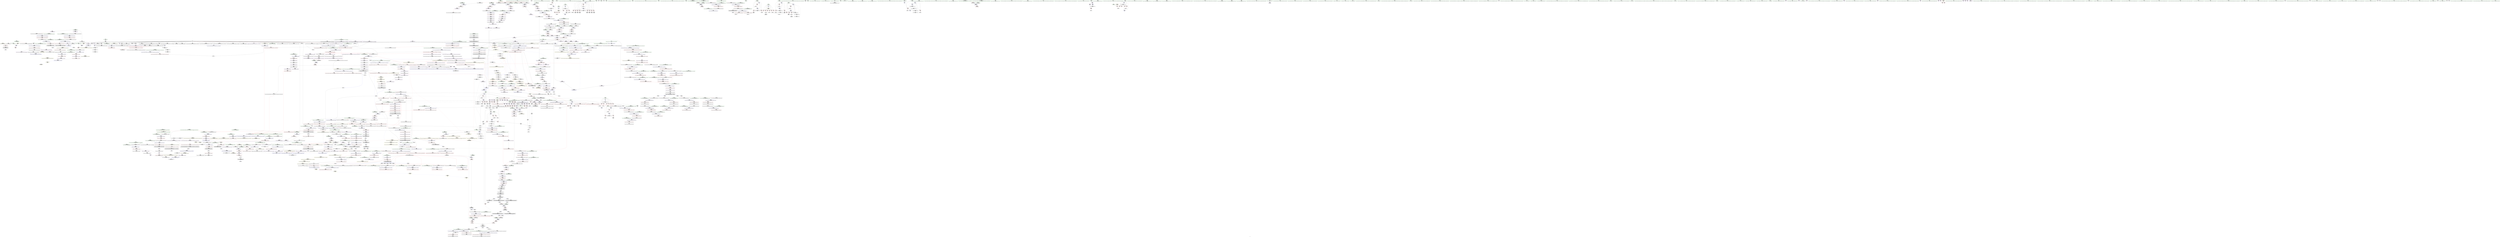 digraph "SVFG" {
	label="SVFG";

	Node0x561131005880 [shape=record,color=grey,label="{NodeID: 0\nNullPtr|{|<s40>131}}"];
	Node0x561131005880 -> Node0x56113108f470[style=solid];
	Node0x561131005880 -> Node0x56113108f570[style=solid];
	Node0x561131005880 -> Node0x56113108f640[style=solid];
	Node0x561131005880 -> Node0x56113108f710[style=solid];
	Node0x561131005880 -> Node0x56113108f7e0[style=solid];
	Node0x561131005880 -> Node0x56113108f8b0[style=solid];
	Node0x561131005880 -> Node0x56113108f980[style=solid];
	Node0x561131005880 -> Node0x56113108fa50[style=solid];
	Node0x561131005880 -> Node0x56113108fb20[style=solid];
	Node0x561131005880 -> Node0x56113108fbf0[style=solid];
	Node0x561131005880 -> Node0x56113108fcc0[style=solid];
	Node0x561131005880 -> Node0x56113108fd90[style=solid];
	Node0x561131005880 -> Node0x56113108fe60[style=solid];
	Node0x561131005880 -> Node0x56113108ff30[style=solid];
	Node0x561131005880 -> Node0x561131090000[style=solid];
	Node0x561131005880 -> Node0x5611310900d0[style=solid];
	Node0x561131005880 -> Node0x5611310901a0[style=solid];
	Node0x561131005880 -> Node0x561131090270[style=solid];
	Node0x561131005880 -> Node0x561131090340[style=solid];
	Node0x561131005880 -> Node0x561131090410[style=solid];
	Node0x561131005880 -> Node0x5611310904e0[style=solid];
	Node0x561131005880 -> Node0x5611310905b0[style=solid];
	Node0x561131005880 -> Node0x561131090680[style=solid];
	Node0x561131005880 -> Node0x561131090750[style=solid];
	Node0x561131005880 -> Node0x561131090820[style=solid];
	Node0x561131005880 -> Node0x5611310908f0[style=solid];
	Node0x561131005880 -> Node0x5611310909c0[style=solid];
	Node0x561131005880 -> Node0x561131090a90[style=solid];
	Node0x561131005880 -> Node0x561131090b60[style=solid];
	Node0x561131005880 -> Node0x561131090c30[style=solid];
	Node0x561131005880 -> Node0x561131090d00[style=solid];
	Node0x561131005880 -> Node0x561131090dd0[style=solid];
	Node0x561131005880 -> Node0x561131090ea0[style=solid];
	Node0x561131005880 -> Node0x561131099df0[style=solid];
	Node0x561131005880 -> Node0x5611310bc290[style=solid];
	Node0x561131005880 -> Node0x5611310bf280[style=solid];
	Node0x561131005880 -> Node0x5611310b07e0[style=solid];
	Node0x561131005880 -> Node0x5611310b0960[style=solid];
	Node0x561131005880 -> Node0x5611310b0ae0[style=solid];
	Node0x561131005880 -> Node0x5611310b1b60[style=solid];
	Node0x561131005880:s40 -> Node0x5611311ecb60[style=solid,color=red];
	Node0x561131093770 [shape=record,color=red,label="{NodeID: 775\n1109\<--1100\nthis1\<--this.addr\n_ZNSt4pairISt23_Rb_tree_const_iteratorIiEbEC2IRSt17_Rb_tree_iteratorIiERbLb1EEEOT_OT0_\n}"];
	Node0x561131093770 -> Node0x561131088970[style=solid];
	Node0x561131093770 -> Node0x5611310a0e50[style=solid];
	Node0x561131093770 -> Node0x5611310a0f20[style=solid];
	Node0x561131089e90 [shape=record,color=black,label="{NodeID: 443\n1376\<--1371\n\<--first\n_ZNSt4pairISt17_Rb_tree_iteratorIiEbEC2IS1_bLb1EEEOT_OT0_\n}"];
	Node0x561131089e90 -> Node0x5611310a21d0[style=solid];
	Node0x56113107de70 [shape=record,color=green,label="{NodeID: 111\n705\<--706\n_ZNSt8_Rb_treeIiiSt9_IdentityIiESt4lessIiESaIiEE8_M_eraseEPSt13_Rb_tree_nodeIiE\<--_ZNSt8_Rb_treeIiiSt9_IdentityIiESt4lessIiESaIiEE8_M_eraseEPSt13_Rb_tree_nodeIiE_field_insensitive\n}"];
	Node0x561131163bb0 [shape=record,color=yellow,style=double,label="{NodeID: 1993\n66V_1 = ENCHI(MR_66V_0)\npts\{18160004 \}\nFun[_ZNSt8_Rb_treeIiiSt9_IdentityIiESt4lessIiESaIiEE17_M_construct_nodeIJiEEEvPSt13_Rb_tree_nodeIiEDpOT_]|{<s0>125}}"];
	Node0x561131163bb0:s0 -> Node0x561131165020[style=dashed,color=red];
	Node0x5611310991a0 [shape=record,color=red,label="{NodeID: 886\n1915\<--1909\n\<--__it.addr\n_ZNSt23_Rb_tree_const_iteratorIiEC2ERKSt17_Rb_tree_iteratorIiE\n}"];
	Node0x5611310991a0 -> Node0x5611310a3480[style=solid];
	Node0x56113109fc70 [shape=record,color=purple,label="{NodeID: 554\n676\<--664\n_M_node_count\<--this1\n_ZNSt15_Rb_tree_header8_M_resetEv\n}"];
	Node0x56113109fc70 -> Node0x5611310bc500[style=solid];
	Node0x5611311e7ae0 [shape=record,color=black,label="{NodeID: 2436\n430 = PHI()\n}"];
	Node0x5611310824b0 [shape=record,color=green,label="{NodeID: 222\n1386\<--1387\n_ZSt7forwardIbEOT_RNSt16remove_referenceIS0_E4typeE\<--_ZSt7forwardIbEOT_RNSt16remove_referenceIS0_E4typeE_field_insensitive\n}"];
	Node0x5611310be580 [shape=record,color=blue,label="{NodeID: 997\n1028\<--1072\nref.tmp7\<--\n_ZNSt8_Rb_treeIiiSt9_IdentityIiESt4lessIiESaIiEE16_M_insert_uniqueIiEESt4pairISt17_Rb_tree_iteratorIiEbEOT_\n|{|<s1>70}}"];
	Node0x5611310be580 -> Node0x561131124230[style=dashed];
	Node0x5611310be580:s1 -> Node0x56113115dcb0[style=dashed,color=red];
	Node0x5611310a56a0 [shape=record,color=red,label="{NodeID: 665\n209\<--86\n\<--i28\nmain\n}"];
	Node0x5611310a56a0 -> Node0x5611310ad660[style=solid];
	Node0x5611311f0c40 [shape=record,color=black,label="{NodeID: 2547\n1879 = PHI(1372, )\n0th arg _ZSt7forwardISt17_Rb_tree_iteratorIiEEOT_RNSt16remove_referenceIS2_E4typeE }"];
	Node0x5611311f0c40 -> Node0x5611310c3520[style=solid];
	Node0x561131090820 [shape=record,color=black,label="{NodeID: 333\n1738\<--3\n\<--dummyVal\n_ZNSt8_Rb_treeIiiSt9_IdentityIiESt4lessIiESaIiEE17_M_construct_nodeIJiEEEvPSt13_Rb_tree_nodeIiEDpOT_\n}"];
	Node0x561131090820 -> Node0x5611310c2750[style=solid];
	Node0x561130b8af80 [shape=record,color=green,label="{NodeID: 1\n7\<--1\n__dso_handle\<--dummyObj\nGlob }"];
	Node0x56113115ca10 [shape=record,color=yellow,style=double,label="{NodeID: 1883\n129V_1 = ENCHI(MR_129V_0)\npts\{4940000 \}\nFun[_ZNSt4pairISt23_Rb_tree_const_iteratorIiEbEC2IRSt17_Rb_tree_iteratorIiERbLb1EEEOT_OT0_]|{<s0>74}}"];
	Node0x56113115ca10:s0 -> Node0x5611310c3930[style=dashed,color=red];
	Node0x561131093840 [shape=record,color=red,label="{NodeID: 776\n1112\<--1102\n\<--__x.addr\n_ZNSt4pairISt23_Rb_tree_const_iteratorIiEbEC2IRSt17_Rb_tree_iteratorIiERbLb1EEEOT_OT0_\n|{<s0>73}}"];
	Node0x561131093840:s0 -> Node0x5611311f44b0[style=solid,color=red];
	Node0x561131089f60 [shape=record,color=black,label="{NodeID: 444\n1377\<--1373\n\<--call\n_ZNSt4pairISt17_Rb_tree_iteratorIiEbEC2IS1_bLb1EEEOT_OT0_\n}"];
	Node0x561131089f60 -> Node0x5611310a22a0[style=solid];
	Node0x56113107df70 [shape=record,color=green,label="{NodeID: 112\n709\<--710\n_ZNSt8_Rb_treeIiiSt9_IdentityIiESt4lessIiESaIiEE13_Rb_tree_implIS3_Lb1EED2Ev\<--_ZNSt8_Rb_treeIiiSt9_IdentityIiESt4lessIiESaIiEE13_Rb_tree_implIS3_Lb1EED2Ev_field_insensitive\n}"];
	Node0x561131099270 [shape=record,color=red,label="{NodeID: 887\n1917\<--1916\n\<--_M_node2\n_ZNSt23_Rb_tree_const_iteratorIiEC2ERKSt17_Rb_tree_iteratorIiE\n}"];
	Node0x561131099270 -> Node0x5611310c3930[style=solid];
	Node0x56113109fd40 [shape=record,color=purple,label="{NodeID: 555\n707\<--700\n_M_impl\<--this1\n_ZNSt8_Rb_treeIiiSt9_IdentityIiESt4lessIiESaIiEED2Ev\n|{<s0>42}}"];
	Node0x56113109fd40:s0 -> Node0x5611311ee790[style=solid,color=red];
	Node0x5611311e7bb0 [shape=record,color=black,label="{NodeID: 2437\n432 = PHI(536, )\n}"];
	Node0x5611311e7bb0 -> Node0x5611310bb250[style=solid];
	Node0x5611310825b0 [shape=record,color=green,label="{NodeID: 223\n1396\<--1397\nthis.addr\<--this.addr_field_insensitive\n_ZNSt17_Rb_tree_iteratorIiEC2EPSt18_Rb_tree_node_base\n}"];
	Node0x5611310825b0 -> Node0x561131095720[style=solid];
	Node0x5611310825b0 -> Node0x5611310c0530[style=solid];
	Node0x5611310be650 [shape=record,color=blue,label="{NodeID: 998\n1032\<--1083\nref.tmp10\<--\n_ZNSt8_Rb_treeIiiSt9_IdentityIiESt4lessIiESaIiEE16_M_insert_uniqueIiEESt4pairISt17_Rb_tree_iteratorIiEbEOT_\n|{|<s1>72}}"];
	Node0x5611310be650 -> Node0x561131126fc0[style=dashed];
	Node0x5611310be650:s1 -> Node0x56113115dcb0[style=dashed,color=red];
	Node0x5611310a5770 [shape=record,color=red,label="{NodeID: 666\n233\<--90\n\<--i40\nmain\n}"];
	Node0x5611310a5770 -> Node0x5611310b0660[style=solid];
	Node0x5611311f0d50 [shape=record,color=black,label="{NodeID: 2548\n1859 = PHI(1849, )\n2nd arg _ZN9__gnu_cxx13new_allocatorISt13_Rb_tree_nodeIiEE9constructIiJiEEEvPT_DpOT0_ }"];
	Node0x5611311f0d50 -> Node0x5611310c3380[style=solid];
	Node0x5611310908f0 [shape=record,color=black,label="{NodeID: 334\n1740\<--3\n\<--dummyVal\n_ZNSt8_Rb_treeIiiSt9_IdentityIiESt4lessIiESaIiEE17_M_construct_nodeIJiEEEvPSt13_Rb_tree_nodeIiEDpOT_\n}"];
	Node0x5611310908f0 -> Node0x5611310c2820[style=solid];
	Node0x561131052660 [shape=record,color=green,label="{NodeID: 2\n9\<--1\n\<--dummyObj\nCan only get source location for instruction, argument, global var or function.}"];
	Node0x561131093910 [shape=record,color=red,label="{NodeID: 777\n1120\<--1104\n\<--__y.addr\n_ZNSt4pairISt23_Rb_tree_const_iteratorIiEbEC2IRSt17_Rb_tree_iteratorIiERbLb1EEEOT_OT0_\n|{<s0>75}}"];
	Node0x561131093910:s0 -> Node0x5611311ec830[style=solid,color=red];
	Node0x56113108a030 [shape=record,color=black,label="{NodeID: 445\n1389\<--1388\ntobool\<--\n_ZNSt4pairISt17_Rb_tree_iteratorIiEbEC2IS1_bLb1EEEOT_OT0_\n}"];
	Node0x561131082a00 [shape=record,color=green,label="{NodeID: 113\n726\<--727\nthis.addr\<--this.addr_field_insensitive\n_ZNSt8_Rb_treeIiiSt9_IdentityIiESt4lessIiESaIiEE8_M_eraseEPSt13_Rb_tree_nodeIiE\n}"];
	Node0x561131082a00 -> Node0x5611310a8aa0[style=solid];
	Node0x561131082a00 -> Node0x5611310bc840[style=solid];
	Node0x561131099340 [shape=record,color=red,label="{NodeID: 888\n1925\<--1922\n\<--__t.addr\n_ZSt7forwardIRbEOT_RNSt16remove_referenceIS1_E4typeE\n}"];
	Node0x561131099340 -> Node0x56113109c670[style=solid];
	Node0x56113109fe10 [shape=record,color=purple,label="{NodeID: 556\n717\<--700\n_M_impl2\<--this1\n_ZNSt8_Rb_treeIiiSt9_IdentityIiESt4lessIiESaIiEED2Ev\n|{<s0>43}}"];
	Node0x56113109fe10:s0 -> Node0x5611311ee790[style=solid,color=red];
	Node0x5611311e7d20 [shape=record,color=black,label="{NodeID: 2438\n437 = PHI(553, )\n}"];
	Node0x5611311e7d20 -> Node0x5611310a7a60[style=solid];
	Node0x561131082680 [shape=record,color=green,label="{NodeID: 224\n1398\<--1399\n__x.addr\<--__x.addr_field_insensitive\n_ZNSt17_Rb_tree_iteratorIiEC2EPSt18_Rb_tree_node_base\n}"];
	Node0x561131082680 -> Node0x5611310957f0[style=solid];
	Node0x561131082680 -> Node0x5611310c0600[style=solid];
	Node0x5611310be720 [shape=record,color=blue,label="{NodeID: 999\n1091\<--1090\n__t.addr\<--__t\n_ZSt4moveIRiEONSt16remove_referenceIT_E4typeEOS2_\n}"];
	Node0x5611310be720 -> Node0x5611310936a0[style=dashed];
	Node0x5611310a5840 [shape=record,color=red,label="{NodeID: 667\n237\<--90\n\<--i40\nmain\n}"];
	Node0x5611310a5840 -> Node0x561131091550[style=solid];
	Node0x5611311f0e60 [shape=record,color=black,label="{NodeID: 2549\n1641 = PHI(1542, )\n0th arg _ZNSt8_Rb_treeIiiSt9_IdentityIiESt4lessIiESaIiEE8_S_valueEPKSt18_Rb_tree_node_base }"];
	Node0x5611311f0e60 -> Node0x5611310c1f30[style=solid];
	Node0x5611310909c0 [shape=record,color=black,label="{NodeID: 335\n1751\<--3\n\<--dummyVal\n_ZNSt8_Rb_treeIiiSt9_IdentityIiESt4lessIiESaIiEE17_M_construct_nodeIJiEEEvPSt13_Rb_tree_nodeIiEDpOT_\n}"];
	Node0x5611310526f0 [shape=record,color=green,label="{NodeID: 3\n23\<--1\n.str\<--dummyObj\nGlob }"];
	Node0x56113115cbd0 [shape=record,color=yellow,style=double,label="{NodeID: 1885\n82V_1 = ENCHI(MR_82V_0)\npts\{5000000 \}\nFun[_ZNSt4pairISt23_Rb_tree_const_iteratorIiEbEC2IRSt17_Rb_tree_iteratorIiERbLb1EEEOT_OT0_]|{<s0>74}}"];
	Node0x56113115cbd0:s0 -> Node0x56113115e900[style=dashed,color=red];
	Node0x5611310939e0 [shape=record,color=red,label="{NodeID: 778\n1124\<--1121\n\<--call2\n_ZNSt4pairISt23_Rb_tree_const_iteratorIiEbEC2IRSt17_Rb_tree_iteratorIiERbLb1EEEOT_OT0_\n}"];
	Node0x5611310939e0 -> Node0x561131088a40[style=solid];
	Node0x5611310939e0 -> Node0x561131088b10[style=solid];
	Node0x56113108a100 [shape=record,color=black,label="{NodeID: 446\n1390\<--1388\nfrombool\<--\n_ZNSt4pairISt17_Rb_tree_iteratorIiEbEC2IS1_bLb1EEEOT_OT0_\n}"];
	Node0x56113108a100 -> Node0x5611310c0460[style=solid];
	Node0x561131082a90 [shape=record,color=green,label="{NodeID: 114\n728\<--729\n__x.addr\<--__x.addr_field_insensitive\n_ZNSt8_Rb_treeIiiSt9_IdentityIiESt4lessIiESaIiEE8_M_eraseEPSt13_Rb_tree_nodeIiE\n}"];
	Node0x561131082a90 -> Node0x5611310a8b70[style=solid];
	Node0x561131082a90 -> Node0x5611310a8c40[style=solid];
	Node0x561131082a90 -> Node0x5611310a8d10[style=solid];
	Node0x561131082a90 -> Node0x5611310a8de0[style=solid];
	Node0x561131082a90 -> Node0x5611310bc910[style=solid];
	Node0x561131082a90 -> Node0x5611310bcab0[style=solid];
	Node0x561131099410 [shape=record,color=red,label="{NodeID: 889\n1934\<--1931\nthis1\<--this.addr\n_ZNKSt8_Rb_treeIiiSt9_IdentityIiESt4lessIiESaIiEE5beginEv\n}"];
	Node0x561131099410 -> Node0x5611310a3620[style=solid];
	Node0x56113109fee0 [shape=record,color=purple,label="{NodeID: 557\n765\<--764\n_M_impl\<--this1\n_ZNSt8_Rb_treeIiiSt9_IdentityIiESt4lessIiESaIiEE8_M_beginEv\n}"];
	Node0x56113109fee0 -> Node0x561131087380[style=solid];
	Node0x5611311e7e60 [shape=record,color=black,label="{NodeID: 2439\n442 = PHI()\n}"];
	Node0x561131082750 [shape=record,color=green,label="{NodeID: 225\n1409\<--1410\nthis.addr\<--this.addr_field_insensitive\n_ZNSt8_Rb_treeIiiSt9_IdentityIiESt4lessIiESaIiEE6_M_endEv\n}"];
	Node0x561131082750 -> Node0x5611310958c0[style=solid];
	Node0x561131082750 -> Node0x5611310c07a0[style=solid];
	Node0x5611310be7f0 [shape=record,color=blue,label="{NodeID: 1000\n1100\<--1097\nthis.addr\<--this\n_ZNSt4pairISt23_Rb_tree_const_iteratorIiEbEC2IRSt17_Rb_tree_iteratorIiERbLb1EEEOT_OT0_\n}"];
	Node0x5611310be7f0 -> Node0x561131093770[style=dashed];
	Node0x5611310a5910 [shape=record,color=red,label="{NodeID: 668\n247\<--90\n\<--i40\nmain\n}"];
	Node0x5611310a5910 -> Node0x561131091620[style=solid];
	Node0x5611311f0f70 [shape=record,color=black,label="{NodeID: 2550\n1905 = PHI(1111, )\n0th arg _ZNSt23_Rb_tree_const_iteratorIiEC2ERKSt17_Rb_tree_iteratorIiE }"];
	Node0x5611311f0f70 -> Node0x5611310c3790[style=solid];
	Node0x561131090a90 [shape=record,color=black,label="{NodeID: 336\n1752\<--3\n\<--dummyVal\n_ZNSt8_Rb_treeIiiSt9_IdentityIiESt4lessIiESaIiEE17_M_construct_nodeIJiEEEvPSt13_Rb_tree_nodeIiEDpOT_\n}"];
	Node0x561131090a90 -> Node0x5611310c28f0[style=solid];
	Node0x561131052e00 [shape=record,color=green,label="{NodeID: 4\n25\<--1\nstderr\<--dummyObj\nGlob }"];
	Node0x56113115ccb0 [shape=record,color=yellow,style=double,label="{NodeID: 1886\n84V_1 = ENCHI(MR_84V_0)\npts\{5000001 \}\nFun[_ZNSt4pairISt23_Rb_tree_const_iteratorIiEbEC2IRSt17_Rb_tree_iteratorIiERbLb1EEEOT_OT0_]}"];
	Node0x56113115ccb0 -> Node0x5611310939e0[style=dashed];
	Node0x561131093ab0 [shape=record,color=red,label="{NodeID: 779\n1152\<--1134\nthis1\<--this.addr\n_ZNSt8_Rb_treeIiiSt9_IdentityIiESt4lessIiESaIiEE24_M_get_insert_unique_posERKi\n|{|<s2>76|<s3>77|<s4>83}}"];
	Node0x561131093ab0 -> Node0x5611310a1260[style=solid];
	Node0x561131093ab0 -> Node0x5611310a1330[style=solid];
	Node0x561131093ab0:s2 -> Node0x5611311f49b0[style=solid,color=red];
	Node0x561131093ab0:s3 -> Node0x5611311ed670[style=solid,color=red];
	Node0x561131093ab0:s4 -> Node0x5611311f22a0[style=solid,color=red];
	Node0x56113108a1d0 [shape=record,color=black,label="{NodeID: 447\n1414\<--1413\n\<--_M_impl\n_ZNSt8_Rb_treeIiiSt9_IdentityIiESt4lessIiESaIiEE6_M_endEv\n}"];
	Node0x56113108a1d0 -> Node0x5611310a2510[style=solid];
	Node0x561131082b60 [shape=record,color=green,label="{NodeID: 115\n730\<--731\n__y\<--__y_field_insensitive\n_ZNSt8_Rb_treeIiiSt9_IdentityIiESt4lessIiESaIiEE8_M_eraseEPSt13_Rb_tree_nodeIiE\n}"];
	Node0x561131082b60 -> Node0x5611310a8eb0[style=solid];
	Node0x561131082b60 -> Node0x5611310bc9e0[style=solid];
	Node0x5611310994e0 [shape=record,color=red,label="{NodeID: 890\n1941\<--1940\n\<--_M_left\n_ZNKSt8_Rb_treeIiiSt9_IdentityIiESt4lessIiESaIiEE5beginEv\n|{<s0>138}}"];
	Node0x5611310994e0:s0 -> Node0x5611311ef160[style=solid,color=red];
	Node0x56113109ffb0 [shape=record,color=purple,label="{NodeID: 558\n767\<--766\nadd.ptr\<--\n_ZNSt8_Rb_treeIiiSt9_IdentityIiESt4lessIiESaIiEE8_M_beginEv\n}"];
	Node0x56113109ffb0 -> Node0x561131087450[style=solid];
	Node0x5611311e7f30 [shape=record,color=black,label="{NodeID: 2440\n681 = PHI()\n}"];
	Node0x561131082820 [shape=record,color=green,label="{NodeID: 226\n1423\<--1424\nthis.addr\<--this.addr_field_insensitive\n_ZNKSt4lessIiEclERKiS2_\n}"];
	Node0x561131082820 -> Node0x561131095990[style=solid];
	Node0x561131082820 -> Node0x5611310c0870[style=solid];
	Node0x5611310be8c0 [shape=record,color=blue,label="{NodeID: 1001\n1102\<--1098\n__x.addr\<--__x\n_ZNSt4pairISt23_Rb_tree_const_iteratorIiEbEC2IRSt17_Rb_tree_iteratorIiERbLb1EEEOT_OT0_\n}"];
	Node0x5611310be8c0 -> Node0x561131093840[style=dashed];
	Node0x561131152190 [shape=record,color=black,label="{NodeID: 1776\nMR_52V_6 = PHI(MR_52V_7, MR_52V_5, )\npts\{890001 \}\n|{|<s2>12}}"];
	Node0x561131152190 -> Node0x561131141890[style=dashed];
	Node0x561131152190 -> Node0x561131152190[style=dashed];
	Node0x561131152190:s2 -> Node0x5611311630a0[style=dashed,color=red];
	Node0x5611310a59e0 [shape=record,color=red,label="{NodeID: 669\n271\<--90\n\<--i40\nmain\n}"];
	Node0x5611310a59e0 -> Node0x561131091890[style=solid];
	Node0x5611311f1080 [shape=record,color=black,label="{NodeID: 2551\n1906 = PHI(1113, )\n1st arg _ZNSt23_Rb_tree_const_iteratorIiEC2ERKSt17_Rb_tree_iteratorIiE }"];
	Node0x5611311f1080 -> Node0x5611310c3860[style=solid];
	Node0x561131090b60 [shape=record,color=black,label="{NodeID: 337\n1754\<--3\n\<--dummyVal\n_ZNSt8_Rb_treeIiiSt9_IdentityIiESt4lessIiESaIiEE17_M_construct_nodeIJiEEEvPSt13_Rb_tree_nodeIiEDpOT_\n}"];
	Node0x561131090b60 -> Node0x5611310c29c0[style=solid];
	Node0x561131052e90 [shape=record,color=green,label="{NodeID: 5\n26\<--1\n.str.1\<--dummyObj\nGlob }"];
	Node0x561131093b80 [shape=record,color=red,label="{NodeID: 780\n1170\<--1136\n\<--__k.addr\n_ZNSt8_Rb_treeIiiSt9_IdentityIiESt4lessIiESaIiEE24_M_get_insert_unique_posERKi\n|{<s0>79}}"];
	Node0x561131093b80:s0 -> Node0x5611311f5d10[style=solid,color=red];
	Node0x56113108a2a0 [shape=record,color=black,label="{NodeID: 448\n1416\<--1415\n\<--add.ptr\n_ZNSt8_Rb_treeIiiSt9_IdentityIiESt4lessIiESaIiEE6_M_endEv\n}"];
	Node0x56113108a2a0 -> Node0x5611310a25e0[style=solid];
	Node0x561131082c30 [shape=record,color=green,label="{NodeID: 116\n742\<--743\n_ZNSt8_Rb_treeIiiSt9_IdentityIiESt4lessIiESaIiEE8_S_rightEPSt18_Rb_tree_node_base\<--_ZNSt8_Rb_treeIiiSt9_IdentityIiESt4lessIiESaIiEE8_S_rightEPSt18_Rb_tree_node_base_field_insensitive\n}"];
	Node0x5611310995b0 [shape=record,color=red,label="{NodeID: 891\n1946\<--1945\n\<--coerce.dive\n_ZNKSt8_Rb_treeIiiSt9_IdentityIiESt4lessIiESaIiEE5beginEv\n}"];
	Node0x5611310995b0 -> Node0x56113109c8e0[style=solid];
	Node0x5611310a0080 [shape=record,color=purple,label="{NodeID: 559\n769\<--768\n_M_header\<--\n_ZNSt8_Rb_treeIiiSt9_IdentityIiESt4lessIiESaIiEE8_M_beginEv\n}"];
	Node0x5611311e8000 [shape=record,color=black,label="{NodeID: 2441\n701 = PHI(759, )\n|{<s0>41}}"];
	Node0x5611311e8000:s0 -> Node0x5611311ec6b0[style=solid,color=red];
	Node0x5611310828f0 [shape=record,color=green,label="{NodeID: 227\n1425\<--1426\n__x.addr\<--__x.addr_field_insensitive\n_ZNKSt4lessIiEclERKiS2_\n}"];
	Node0x5611310828f0 -> Node0x561131095a60[style=solid];
	Node0x5611310828f0 -> Node0x5611310c0940[style=solid];
	Node0x5611310be990 [shape=record,color=blue,label="{NodeID: 1002\n1104\<--1099\n__y.addr\<--__y\n_ZNSt4pairISt23_Rb_tree_const_iteratorIiEbEC2IRSt17_Rb_tree_iteratorIiERbLb1EEEOT_OT0_\n}"];
	Node0x5611310be990 -> Node0x561131093910[style=dashed];
	Node0x561131152690 [shape=record,color=black,label="{NodeID: 1777\nMR_54V_6 = PHI(MR_54V_7, MR_54V_5, )\npts\{890002 \}\n|{|<s2>12}}"];
	Node0x561131152690 -> Node0x561131141d90[style=dashed];
	Node0x561131152690 -> Node0x561131152690[style=dashed];
	Node0x561131152690:s2 -> Node0x5611311630a0[style=dashed,color=red];
	Node0x5611310a5ab0 [shape=record,color=red,label="{NodeID: 670\n298\<--90\n\<--i40\nmain\n}"];
	Node0x5611310a5ab0 -> Node0x561131091bd0[style=solid];
	Node0x5611311f1190 [shape=record,color=black,label="{NodeID: 2552\n692 = PHI(578, )\n0th arg _ZNSt8_Rb_treeIiiSt9_IdentityIiESt4lessIiESaIiEED2Ev }"];
	Node0x5611311f1190 -> Node0x5611310bc5d0[style=solid];
	Node0x561131090c30 [shape=record,color=black,label="{NodeID: 338\n1763\<--3\nlpad.val\<--dummyVal\n_ZNSt8_Rb_treeIiiSt9_IdentityIiESt4lessIiESaIiEE17_M_construct_nodeIJiEEEvPSt13_Rb_tree_nodeIiEDpOT_\n}"];
	Node0x561131052f20 [shape=record,color=green,label="{NodeID: 6\n28\<--1\n.str.2\<--dummyObj\nGlob }"];
	Node0x561131093c50 [shape=record,color=red,label="{NodeID: 781\n1225\<--1136\n\<--__k.addr\n_ZNSt8_Rb_treeIiiSt9_IdentityIiESt4lessIiESaIiEE24_M_get_insert_unique_posERKi\n|{<s0>88}}"];
	Node0x561131093c50:s0 -> Node0x5611311f5ed0[style=solid,color=red];
	Node0x56113108a370 [shape=record,color=black,label="{NodeID: 449\n1407\<--1417\n_ZNSt8_Rb_treeIiiSt9_IdentityIiESt4lessIiESaIiEE6_M_endEv_ret\<--_M_header\n_ZNSt8_Rb_treeIiiSt9_IdentityIiESt4lessIiESaIiEE6_M_endEv\n|{<s0>77|<s1>91}}"];
	Node0x56113108a370:s0 -> Node0x5611311e6860[style=solid,color=blue];
	Node0x56113108a370:s1 -> Node0x5611311ea5b0[style=solid,color=blue];
	Node0x561131082d00 [shape=record,color=green,label="{NodeID: 117\n748\<--749\n_ZNSt8_Rb_treeIiiSt9_IdentityIiESt4lessIiESaIiEE7_S_leftEPSt18_Rb_tree_node_base\<--_ZNSt8_Rb_treeIiiSt9_IdentityIiESt4lessIiESaIiEE7_S_leftEPSt18_Rb_tree_node_base_field_insensitive\n}"];
	Node0x5611311641b0 [shape=record,color=yellow,style=double,label="{NodeID: 1999\n52V_1 = ENCHI(MR_52V_0)\npts\{890001 \}\nFun[_ZNSt8_Rb_treeIiiSt9_IdentityIiESt4lessIiESaIiEE8_M_beginEv]}"];
	Node0x5611311641b0 -> Node0x5611310a9050[style=dashed];
	Node0x561131099680 [shape=record,color=red,label="{NodeID: 892\n1957\<--1951\nthis1\<--this.addr\n_ZNSt23_Rb_tree_const_iteratorIiEC2EPKSt18_Rb_tree_node_base\n}"];
	Node0x561131099680 -> Node0x5611310a3960[style=solid];
	Node0x5611310a0150 [shape=record,color=purple,label="{NodeID: 560\n770\<--768\n_M_parent\<--\n_ZNSt8_Rb_treeIiiSt9_IdentityIiESt4lessIiESaIiEE8_M_beginEv\n}"];
	Node0x5611310a0150 -> Node0x5611310a9050[style=solid];
	Node0x5611311e81a0 [shape=record,color=black,label="{NodeID: 2442\n506 = PHI(1089, )\n|{<s0>25}}"];
	Node0x5611311e81a0:s0 -> Node0x5611311ed1a0[style=solid,color=red];
	Node0x56113108aec0 [shape=record,color=green,label="{NodeID: 228\n1427\<--1428\n__y.addr\<--__y.addr_field_insensitive\n_ZNKSt4lessIiEclERKiS2_\n}"];
	Node0x56113108aec0 -> Node0x561131095b30[style=solid];
	Node0x56113108aec0 -> Node0x5611310c0a10[style=solid];
	Node0x5611310bea60 [shape=record,color=blue,label="{NodeID: 1003\n1119\<--1126\nsecond\<--frombool\n_ZNSt4pairISt23_Rb_tree_const_iteratorIiEbEC2IRSt17_Rb_tree_iteratorIiERbLb1EEEOT_OT0_\n|{<s0>26}}"];
	Node0x5611310bea60:s0 -> Node0x56113117de60[style=dashed,color=blue];
	Node0x561131152b90 [shape=record,color=black,label="{NodeID: 1778\nMR_56V_6 = PHI(MR_56V_7, MR_56V_5, )\npts\{890003 \}\n|{|<s2>12}}"];
	Node0x561131152b90 -> Node0x561131147c90[style=dashed];
	Node0x561131152b90 -> Node0x561131152b90[style=dashed];
	Node0x561131152b90:s2 -> Node0x5611311630a0[style=dashed,color=red];
	Node0x5611310a5b80 [shape=record,color=red,label="{NodeID: 671\n309\<--90\n\<--i40\nmain\n}"];
	Node0x5611310a5b80 -> Node0x561131091e40[style=solid];
	Node0x5611311f12a0 [shape=record,color=black,label="{NodeID: 2553\n938 = PHI(860, )\n0th arg _ZNSt16allocator_traitsISaISt13_Rb_tree_nodeIiEEE10deallocateERS2_PS1_m }"];
	Node0x5611311f12a0 -> Node0x5611310bda20[style=solid];
	Node0x561131090d00 [shape=record,color=black,label="{NodeID: 339\n1764\<--3\nlpad.val8\<--dummyVal\n_ZNSt8_Rb_treeIiiSt9_IdentityIiESt4lessIiESaIiEE17_M_construct_nodeIJiEEEvPSt13_Rb_tree_nodeIiEDpOT_\n}"];
	Node0x561131052fb0 [shape=record,color=green,label="{NodeID: 7\n30\<--1\n.str.3\<--dummyObj\nGlob }"];
	Node0x561131093d20 [shape=record,color=red,label="{NodeID: 782\n1161\<--1138\n\<--__x\n_ZNSt8_Rb_treeIiiSt9_IdentityIiESt4lessIiESaIiEE24_M_get_insert_unique_posERKi\n}"];
	Node0x561131093d20 -> Node0x5611310b07e0[style=solid];
	Node0x56113108a440 [shape=record,color=black,label="{NodeID: 450\n1419\<--1437\n_ZNKSt4lessIiEclERKiS2__ret\<--cmp\n_ZNKSt4lessIiEclERKiS2_\n|{<s0>79|<s1>88|<s2>94}}"];
	Node0x56113108a440:s0 -> Node0x5611311e6ae0[style=solid,color=blue];
	Node0x56113108a440:s1 -> Node0x5611311ea4a0[style=solid,color=blue];
	Node0x56113108a440:s2 -> Node0x5611311ea9a0[style=solid,color=blue];
	Node0x561131082e00 [shape=record,color=green,label="{NodeID: 118\n753\<--754\n_ZNSt8_Rb_treeIiiSt9_IdentityIiESt4lessIiESaIiEE12_M_drop_nodeEPSt13_Rb_tree_nodeIiE\<--_ZNSt8_Rb_treeIiiSt9_IdentityIiESt4lessIiESaIiEE12_M_drop_nodeEPSt13_Rb_tree_nodeIiE_field_insensitive\n}"];
	Node0x561131099750 [shape=record,color=red,label="{NodeID: 893\n1959\<--1953\n\<--__x.addr\n_ZNSt23_Rb_tree_const_iteratorIiEC2EPKSt18_Rb_tree_node_base\n}"];
	Node0x561131099750 -> Node0x5611310c3d40[style=solid];
	Node0x5611310a0220 [shape=record,color=purple,label="{NodeID: 561\n791\<--790\n_M_right\<--\n_ZNSt8_Rb_treeIiiSt9_IdentityIiESt4lessIiESaIiEE8_S_rightEPSt18_Rb_tree_node_base\n}"];
	Node0x5611310a0220 -> Node0x5611310a92c0[style=solid];
	Node0x5611311e82e0 [shape=record,color=black,label="{NodeID: 2443\n509 = PHI(1011, )\n}"];
	Node0x56113108af50 [shape=record,color=green,label="{NodeID: 229\n1441\<--1442\n__x.addr\<--__x.addr_field_insensitive\n_ZNSt8_Rb_treeIiiSt9_IdentityIiESt4lessIiESaIiEE6_S_keyEPKSt13_Rb_tree_nodeIiE\n}"];
	Node0x56113108af50 -> Node0x561131095da0[style=solid];
	Node0x56113108af50 -> Node0x5611310c0ae0[style=solid];
	Node0x5611310beb30 [shape=record,color=blue,label="{NodeID: 1004\n1134\<--1130\nthis.addr\<--this\n_ZNSt8_Rb_treeIiiSt9_IdentityIiESt4lessIiESaIiEE24_M_get_insert_unique_posERKi\n}"];
	Node0x5611310beb30 -> Node0x561131093ab0[style=dashed];
	Node0x561131153090 [shape=record,color=black,label="{NodeID: 1779\nMR_58V_6 = PHI(MR_58V_7, MR_58V_5, )\npts\{890004 \}\n|{|<s2>11|<s3>12}}"];
	Node0x561131153090 -> Node0x561131142790[style=dashed];
	Node0x561131153090 -> Node0x561131153090[style=dashed];
	Node0x561131153090:s2 -> Node0x56113115f390[style=dashed,color=red];
	Node0x561131153090:s3 -> Node0x5611311630a0[style=dashed,color=red];
	Node0x5611310a5c50 [shape=record,color=red,label="{NodeID: 672\n342\<--90\n\<--i40\nmain\n}"];
	Node0x5611310a5c50 -> Node0x5611310923f0[style=solid];
	Node0x5611311f13b0 [shape=record,color=black,label="{NodeID: 2554\n939 = PHI(861, )\n1st arg _ZNSt16allocator_traitsISaISt13_Rb_tree_nodeIiEEE10deallocateERS2_PS1_m }"];
	Node0x5611311f13b0 -> Node0x5611310bdaf0[style=solid];
	Node0x561131090dd0 [shape=record,color=black,label="{NodeID: 340\n1766\<--3\n\<--dummyVal\n_ZNSt8_Rb_treeIiiSt9_IdentityIiESt4lessIiESaIiEE17_M_construct_nodeIJiEEEvPSt13_Rb_tree_nodeIiEDpOT_\n}"];
	Node0x561131053040 [shape=record,color=green,label="{NodeID: 8\n32\<--1\n.str.4\<--dummyObj\nGlob }"];
	Node0x561131093df0 [shape=record,color=red,label="{NodeID: 783\n1164\<--1138\n\<--__x\n_ZNSt8_Rb_treeIiiSt9_IdentityIiESt4lessIiESaIiEE24_M_get_insert_unique_posERKi\n}"];
	Node0x561131093df0 -> Node0x561131088cb0[style=solid];
	Node0x56113108a510 [shape=record,color=black,label="{NodeID: 451\n1439\<--1450\n_ZNSt8_Rb_treeIiiSt9_IdentityIiESt4lessIiESaIiEE6_S_keyEPKSt13_Rb_tree_nodeIiE_ret\<--call1\n_ZNSt8_Rb_treeIiiSt9_IdentityIiESt4lessIiESaIiEE6_S_keyEPKSt13_Rb_tree_nodeIiE\n|{<s0>78}}"];
	Node0x56113108a510:s0 -> Node0x5611311e69a0[style=solid,color=blue];
	Node0x561131082f00 [shape=record,color=green,label="{NodeID: 119\n761\<--762\nthis.addr\<--this.addr_field_insensitive\n_ZNSt8_Rb_treeIiiSt9_IdentityIiESt4lessIiESaIiEE8_M_beginEv\n}"];
	Node0x561131082f00 -> Node0x5611310a8f80[style=solid];
	Node0x561131082f00 -> Node0x5611310bcb80[style=solid];
	Node0x561131099820 [shape=record,color=red,label="{NodeID: 894\n1974\<--1973\ndummyVal\<--offset_0\n_ZNSt4pairISt17_Rb_tree_iteratorIiEbEC2IS1_bLb1EEEOT_OT0_\n}"];
	Node0x561131099820 -> Node0x5611310c0390[style=solid];
	Node0x5611310a02f0 [shape=record,color=purple,label="{NodeID: 562\n801\<--800\n_M_left\<--\n_ZNSt8_Rb_treeIiiSt9_IdentityIiESt4lessIiESaIiEE7_S_leftEPSt18_Rb_tree_node_base\n}"];
	Node0x5611310a02f0 -> Node0x5611310a9460[style=solid];
	Node0x5611311e83f0 [shape=record,color=black,label="{NodeID: 2444\n545 = PHI(1927, )\n}"];
	Node0x5611311e83f0 -> Node0x5611310bb9a0[style=solid];
	Node0x56113108b020 [shape=record,color=green,label="{NodeID: 230\n1443\<--1444\nref.tmp\<--ref.tmp_field_insensitive\n_ZNSt8_Rb_treeIiiSt9_IdentityIiESt4lessIiESaIiEE6_S_keyEPKSt13_Rb_tree_nodeIiE\n|{<s0>103}}"];
	Node0x56113108b020:s0 -> Node0x5611311edc60[style=solid,color=red];
	Node0x5611310bec00 [shape=record,color=blue,label="{NodeID: 1005\n1136\<--1131\n__k.addr\<--__k\n_ZNSt8_Rb_treeIiiSt9_IdentityIiESt4lessIiESaIiEE24_M_get_insert_unique_posERKi\n}"];
	Node0x5611310bec00 -> Node0x561131093b80[style=dashed];
	Node0x5611310bec00 -> Node0x561131093c50[style=dashed];
	Node0x561131153590 [shape=record,color=black,label="{NodeID: 1780\nMR_60V_5 = PHI(MR_60V_6, MR_60V_4, )\npts\{1090000 \}\n}"];
	Node0x561131153590 -> Node0x5611310bad70[style=dashed];
	Node0x561131153590 -> Node0x561131148690[style=dashed];
	Node0x561131153590 -> Node0x561131153590[style=dashed];
	Node0x5611310a5d20 [shape=record,color=red,label="{NodeID: 673\n373\<--90\n\<--i40\nmain\n}"];
	Node0x5611310a5d20 -> Node0x5611310928d0[style=solid];
	Node0x5611311f14c0 [shape=record,color=black,label="{NodeID: 2555\n940 = PHI(427, )\n2nd arg _ZNSt16allocator_traitsISaISt13_Rb_tree_nodeIiEEE10deallocateERS2_PS1_m }"];
	Node0x5611311f14c0 -> Node0x5611310bdbc0[style=solid];
	Node0x561131090ea0 [shape=record,color=black,label="{NodeID: 341\n1767\<--3\n\<--dummyVal\n_ZNSt8_Rb_treeIiiSt9_IdentityIiESt4lessIiESaIiEE17_M_construct_nodeIJiEEEvPSt13_Rb_tree_nodeIiEDpOT_\n|{<s0>130}}"];
	Node0x561131090ea0:s0 -> Node0x5611311f0120[style=solid,color=red];
	Node0x5611310530d0 [shape=record,color=green,label="{NodeID: 9\n34\<--1\n.str.5\<--dummyObj\nGlob }"];
	Node0x561131093ec0 [shape=record,color=red,label="{NodeID: 784\n1171\<--1138\n\<--__x\n_ZNSt8_Rb_treeIiiSt9_IdentityIiESt4lessIiESaIiEE24_M_get_insert_unique_posERKi\n|{<s0>78}}"];
	Node0x561131093ec0:s0 -> Node0x5611311ee100[style=solid,color=red];
	Node0x56113108a5e0 [shape=record,color=black,label="{NodeID: 452\n1454\<--1469\n_ZNKSt17_Rb_tree_iteratorIiEeqERKS0__ret\<--cmp\n_ZNKSt17_Rb_tree_iteratorIiEeqERKS0_\n|{<s0>84}}"];
	Node0x56113108a5e0:s0 -> Node0x5611311e6fe0[style=solid,color=blue];
	Node0x561131082fd0 [shape=record,color=green,label="{NodeID: 120\n776\<--777\nthis.addr\<--this.addr_field_insensitive\n_ZNSt8_Rb_treeIiiSt9_IdentityIiESt4lessIiESaIiEE13_Rb_tree_implIS3_Lb1EED2Ev\n}"];
	Node0x561131082fd0 -> Node0x5611310a9120[style=solid];
	Node0x561131082fd0 -> Node0x5611310bcc50[style=solid];
	Node0x5611310998f0 [shape=record,color=blue,label="{NodeID: 895\n8\<--9\nk\<--\nGlob }"];
	Node0x5611310998f0 -> Node0x56113115aa30[style=dashed];
	Node0x5611310a03c0 [shape=record,color=purple,label="{NodeID: 563\n892\<--891\n_M_impl\<--this1\n_ZNSt8_Rb_treeIiiSt9_IdentityIiESt4lessIiESaIiEE21_M_get_Node_allocatorEv\n}"];
	Node0x5611310a03c0 -> Node0x561131087ba0[style=solid];
	Node0x5611311e8560 [shape=record,color=black,label="{NodeID: 2445\n562 = PHI(1593, )\n}"];
	Node0x5611311e8560 -> Node0x561131093020[style=solid];
	Node0x56113108b0f0 [shape=record,color=green,label="{NodeID: 231\n1448\<--1449\n_ZNSt8_Rb_treeIiiSt9_IdentityIiESt4lessIiESaIiEE8_S_valueEPKSt13_Rb_tree_nodeIiE\<--_ZNSt8_Rb_treeIiiSt9_IdentityIiESt4lessIiESaIiEE8_S_valueEPKSt13_Rb_tree_nodeIiE_field_insensitive\n}"];
	Node0x5611310becd0 [shape=record,color=blue,label="{NodeID: 1006\n1138\<--1153\n__x\<--call\n_ZNSt8_Rb_treeIiiSt9_IdentityIiESt4lessIiESaIiEE24_M_get_insert_unique_posERKi\n}"];
	Node0x5611310becd0 -> Node0x561131132890[style=dashed];
	Node0x561131153a90 [shape=record,color=black,label="{NodeID: 1781\nMR_62V_5 = PHI(MR_62V_6, MR_62V_4, )\npts\{1090001 \}\n}"];
	Node0x561131153a90 -> Node0x5611310bae40[style=dashed];
	Node0x561131153a90 -> Node0x561131148b90[style=dashed];
	Node0x561131153a90 -> Node0x561131153a90[style=dashed];
	Node0x5611310a5df0 [shape=record,color=red,label="{NodeID: 674\n408\<--90\n\<--i40\nmain\n}"];
	Node0x5611310a5df0 -> Node0x5611310ae6e0[style=solid];
	Node0x5611311f15d0 [shape=record,color=black,label="{NodeID: 2556\n595 = PHI(589, )\n0th arg _ZNSt8_Rb_treeIiiSt9_IdentityIiESt4lessIiESaIiEE13_Rb_tree_implIS3_Lb1EEC2Ev }"];
	Node0x5611311f15d0 -> Node0x5611310bbce0[style=solid];
	Node0x561131090f70 [shape=record,color=black,label="{NodeID: 342\n71\<--9\nmain_ret\<--\nmain\n}"];
	Node0x561131053190 [shape=record,color=green,label="{NodeID: 10\n36\<--1\n.str.6\<--dummyObj\nGlob }"];
	Node0x56113115d280 [shape=record,color=yellow,style=double,label="{NodeID: 1892\n70V_1 = ENCHI(MR_70V_0)\npts\{890000 890001 890002 890003 890004 \}\nFun[_ZNSt3setIiSt4lessIiESaIiEEC2Ev]|{<s0>22}}"];
	Node0x56113115d280:s0 -> Node0x5611311257e0[style=dashed,color=red];
	Node0x561131093f90 [shape=record,color=red,label="{NodeID: 785\n1183\<--1138\n\<--__x\n_ZNSt8_Rb_treeIiiSt9_IdentityIiESt4lessIiESaIiEE24_M_get_insert_unique_posERKi\n}"];
	Node0x561131093f90 -> Node0x561131088ff0[style=solid];
	Node0x56113108a6b0 [shape=record,color=black,label="{NodeID: 453\n1480\<--1479\n\<--_M_impl\n_ZNSt8_Rb_treeIiiSt9_IdentityIiESt4lessIiESaIiEE5beginEv\n}"];
	Node0x56113108a6b0 -> Node0x5611310a29f0[style=solid];
	Node0x5611310830a0 [shape=record,color=green,label="{NodeID: 121\n782\<--783\n_ZNSaISt13_Rb_tree_nodeIiEED2Ev\<--_ZNSaISt13_Rb_tree_nodeIiEED2Ev_field_insensitive\n}"];
	Node0x5611310999f0 [shape=record,color=blue,label="{NodeID: 896\n11\<--9\nd\<--\nGlob }"];
	Node0x5611310999f0 -> Node0x56113115ab10[style=dashed];
	Node0x5611310a0490 [shape=record,color=purple,label="{NodeID: 564\n901\<--900\n_M_storage\<--this1\n_ZNSt13_Rb_tree_nodeIiE9_M_valptrEv\n|{<s0>60}}"];
	Node0x5611310a0490:s0 -> Node0x5611311f3bf0[style=solid,color=red];
	Node0x5611311e86a0 [shape=record,color=black,label="{NodeID: 2446\n1543 = PHI(1640, )\n|{<s0>109}}"];
	Node0x5611311e86a0:s0 -> Node0x5611311ede70[style=solid,color=red];
	Node0x56113108b1f0 [shape=record,color=green,label="{NodeID: 232\n1451\<--1452\n_ZNKSt9_IdentityIiEclERKi\<--_ZNKSt9_IdentityIiEclERKi_field_insensitive\n}"];
	Node0x5611310beda0 [shape=record,color=blue,label="{NodeID: 1007\n1140\<--1155\n__y\<--call2\n_ZNSt8_Rb_treeIiiSt9_IdentityIiESt4lessIiESaIiEE24_M_get_insert_unique_posERKi\n}"];
	Node0x5611310beda0 -> Node0x561131132d90[style=dashed];
	Node0x561131153f90 [shape=record,color=black,label="{NodeID: 1782\nMR_66V_5 = PHI(MR_66V_6, MR_66V_4, )\npts\{18160004 \}\n|{|<s2>12}}"];
	Node0x561131153f90 -> Node0x561131149090[style=dashed];
	Node0x561131153f90 -> Node0x561131153f90[style=dashed];
	Node0x561131153f90:s2 -> Node0x5611311630a0[style=dashed,color=red];
	Node0x5611310a5ec0 [shape=record,color=red,label="{NodeID: 675\n246\<--92\n\<--a\nmain\n}"];
	Node0x5611310a5ec0 -> Node0x5611310b2760[style=solid];
	Node0x5611311f16e0 [shape=record,color=black,label="{NodeID: 2557\n480 = PHI(88, 88, 88, )\n0th arg _ZNKSt3setIiSt4lessIiESaIiEE4sizeEv }"];
	Node0x5611311f16e0 -> Node0x5611310bb4c0[style=solid];
	Node0x561131091040 [shape=record,color=black,label="{NodeID: 343\n55\<--56\n\<--_ZNSt8ios_base4InitD1Ev\nCan only get source location for instruction, argument, global var or function.}"];
	Node0x561131053290 [shape=record,color=green,label="{NodeID: 11\n38\<--1\n.str.7\<--dummyObj\nGlob }"];
	Node0x561131094060 [shape=record,color=red,label="{NodeID: 786\n1187\<--1138\n\<--__x\n_ZNSt8_Rb_treeIiiSt9_IdentityIiESt4lessIiESaIiEE24_M_get_insert_unique_posERKi\n}"];
	Node0x561131094060 -> Node0x5611310890c0[style=solid];
	Node0x56113108a780 [shape=record,color=black,label="{NodeID: 454\n1482\<--1481\n\<--add.ptr\n_ZNSt8_Rb_treeIiiSt9_IdentityIiESt4lessIiESaIiEE5beginEv\n}"];
	Node0x56113108a780 -> Node0x5611310a2ac0[style=solid];
	Node0x56113108a780 -> Node0x5611310a2b90[style=solid];
	Node0x5611310831a0 [shape=record,color=green,label="{NodeID: 122\n787\<--788\n__x.addr\<--__x.addr_field_insensitive\n_ZNSt8_Rb_treeIiiSt9_IdentityIiESt4lessIiESaIiEE8_S_rightEPSt18_Rb_tree_node_base\n}"];
	Node0x5611310831a0 -> Node0x5611310a91f0[style=solid];
	Node0x5611310831a0 -> Node0x5611310bcd20[style=solid];
	Node0x561131164670 [shape=record,color=yellow,style=double,label="{NodeID: 2004\n52V_1 = ENCHI(MR_52V_0)\npts\{890001 \}\nFun[_ZNSt3setIiSt4lessIiESaIiEED2Ev]|{<s0>30}}"];
	Node0x561131164670:s0 -> Node0x56113115ecb0[style=dashed,color=red];
	Node0x561131099af0 [shape=record,color=blue,label="{NodeID: 897\n17\<--9\npn\<--\nGlob }"];
	Node0x561131099af0 -> Node0x56113114e590[style=dashed];
	Node0x5611310a0560 [shape=record,color=purple,label="{NodeID: 565\n934\<--933\n_M_storage\<--this1\n_ZN9__gnu_cxx16__aligned_membufIiE7_M_addrEv\n}"];
	Node0x5611310a0560 -> Node0x561131087fb0[style=solid];
	Node0x5611311e87e0 [shape=record,color=black,label="{NodeID: 2447\n1546 = PHI(1573, )\n}"];
	Node0x5611311e87e0 -> Node0x56113108ab90[style=solid];
	Node0x56113108b2f0 [shape=record,color=green,label="{NodeID: 233\n1457\<--1458\nthis.addr\<--this.addr_field_insensitive\n_ZNKSt17_Rb_tree_iteratorIiEeqERKS0_\n}"];
	Node0x56113108b2f0 -> Node0x561131095e70[style=solid];
	Node0x56113108b2f0 -> Node0x5611310c0bb0[style=solid];
	Node0x5611310bee70 [shape=record,color=blue,label="{NodeID: 1008\n1142\<--1072\n__comp\<--\n_ZNSt8_Rb_treeIiiSt9_IdentityIiESt4lessIiESaIiEE24_M_get_insert_unique_posERKi\n}"];
	Node0x5611310bee70 -> Node0x561131133290[style=dashed];
	Node0x5611306bfb90 [shape=record,color=yellow,style=double,label="{NodeID: 1783\n314V_1 = ENCHI(MR_314V_0)\npts\{1149 \}\nFun[_ZNSt4pairIPSt18_Rb_tree_node_baseS1_EC2IRS1_Lb1EEEOT_RKS1_]}"];
	Node0x5611306bfb90 -> Node0x561131096de0[style=dashed];
	Node0x5611310a5f90 [shape=record,color=red,label="{NodeID: 676\n294\<--92\n\<--a\nmain\n}"];
	Node0x5611310a5f90 -> Node0x561131091b00[style=solid];
	Node0x5611311f19c0 [shape=record,color=black,label="{NodeID: 2558\n1090 = PHI(505, )\n0th arg _ZSt4moveIRiEONSt16remove_referenceIT_E4typeEOS2_ }"];
	Node0x5611311f19c0 -> Node0x5611310be720[style=solid];
	Node0x561131091140 [shape=record,color=black,label="{NodeID: 344\n384\<--108\n\<--coerce\nmain\n}"];
	Node0x561131091140 -> Node0x56113109e5b0[style=solid];
	Node0x561131091140 -> Node0x56113109e680[style=solid];
	Node0x561131053390 [shape=record,color=green,label="{NodeID: 12\n40\<--1\n__PRETTY_FUNCTION__.main\<--dummyObj\nGlob }"];
	Node0x561131094130 [shape=record,color=red,label="{NodeID: 787\n1194\<--1140\n\<--__y\n_ZNSt8_Rb_treeIiiSt9_IdentityIiESt4lessIiESaIiEE24_M_get_insert_unique_posERKi\n|{<s0>82}}"];
	Node0x561131094130:s0 -> Node0x5611311ee590[style=solid,color=red];
	Node0x56113108a850 [shape=record,color=black,label="{NodeID: 455\n1471\<--1488\n_ZNSt8_Rb_treeIiiSt9_IdentityIiESt4lessIiESaIiEE5beginEv_ret\<--\n_ZNSt8_Rb_treeIiiSt9_IdentityIiESt4lessIiESaIiEE5beginEv\n|{<s0>83}}"];
	Node0x56113108a850:s0 -> Node0x5611311e6ea0[style=solid,color=blue];
	Node0x561131083270 [shape=record,color=green,label="{NodeID: 123\n797\<--798\n__x.addr\<--__x.addr_field_insensitive\n_ZNSt8_Rb_treeIiiSt9_IdentityIiESt4lessIiESaIiEE7_S_leftEPSt18_Rb_tree_node_base\n}"];
	Node0x561131083270 -> Node0x5611310a9390[style=solid];
	Node0x561131083270 -> Node0x5611310bcdf0[style=solid];
	Node0x561131099bf0 [shape=record,color=blue,label="{NodeID: 898\n1966\<--43\nllvm.global_ctors_0\<--\nGlob }"];
	Node0x5611310a0630 [shape=record,color=purple,label="{NodeID: 566\n1004\<--1003\n_M_impl\<--this1\n_ZNKSt8_Rb_treeIiiSt9_IdentityIiESt4lessIiESaIiEE4sizeEv\n}"];
	Node0x5611310a0630 -> Node0x5611310883c0[style=solid];
	Node0x5611311e8920 [shape=record,color=black,label="{NodeID: 2448\n1565 = PHI(1631, )\n}"];
	Node0x5611311e8920 -> Node0x561131096d10[style=solid];
	Node0x56113108b3c0 [shape=record,color=green,label="{NodeID: 234\n1459\<--1460\n__x.addr\<--__x.addr_field_insensitive\n_ZNKSt17_Rb_tree_iteratorIiEeqERKS0_\n}"];
	Node0x56113108b3c0 -> Node0x561131095f40[style=solid];
	Node0x56113108b3c0 -> Node0x5611310c0c80[style=solid];
	Node0x5611310bef40 [shape=record,color=blue,label="{NodeID: 1009\n1140\<--1165\n__y\<--\n_ZNSt8_Rb_treeIiiSt9_IdentityIiESt4lessIiESaIiEE24_M_get_insert_unique_posERKi\n}"];
	Node0x5611310bef40 -> Node0x561131132d90[style=dashed];
	Node0x5611310a6060 [shape=record,color=red,label="{NodeID: 677\n329\<--92\n\<--a\nmain\n}"];
	Node0x5611310a6060 -> Node0x5611310920b0[style=solid];
	Node0x5611311f1ad0 [shape=record,color=black,label="{NodeID: 2559\n1350 = PHI(1062, 1316, 1661, 1689, 1731, 1848, 1873, )\n0th arg _ZSt7forwardIiEOT_RNSt16remove_referenceIS0_E4typeE }"];
	Node0x5611311f1ad0 -> Node0x5611310c0050[style=solid];
	Node0x561131091210 [shape=record,color=black,label="{NodeID: 345\n121\<--120\nidxprom\<--\nmain\n}"];
	Node0x561131053490 [shape=record,color=green,label="{NodeID: 13\n43\<--1\n\<--dummyObj\nCan only get source location for instruction, argument, global var or function.}"];
	Node0x561131094200 [shape=record,color=red,label="{NodeID: 788\n1180\<--1142\n\<--__comp\n_ZNSt8_Rb_treeIiiSt9_IdentityIiESt4lessIiESaIiEE24_M_get_insert_unique_posERKi\n}"];
	Node0x561131094200 -> Node0x561131088f20[style=solid];
	Node0x56113108a920 [shape=record,color=black,label="{NodeID: 456\n1504\<--1503\n\<--this1\n_ZNSt4pairIPSt18_Rb_tree_node_baseS1_EC2IRPSt13_Rb_tree_nodeIiERS1_Lb1EEEOT_OT0_\n}"];
	Node0x561131083340 [shape=record,color=green,label="{NodeID: 124\n808\<--809\nthis.addr\<--this.addr_field_insensitive\n_ZNSt8_Rb_treeIiiSt9_IdentityIiESt4lessIiESaIiEE12_M_drop_nodeEPSt13_Rb_tree_nodeIiE\n}"];
	Node0x561131083340 -> Node0x5611310a9530[style=solid];
	Node0x561131083340 -> Node0x5611310bcec0[style=solid];
	Node0x561131099cf0 [shape=record,color=blue,label="{NodeID: 899\n1967\<--44\nllvm.global_ctors_1\<--_GLOBAL__sub_I_Burunduk1_0_0.cpp\nGlob }"];
	Node0x5611310a0700 [shape=record,color=purple,label="{NodeID: 567\n1006\<--1005\nadd.ptr\<--\n_ZNKSt8_Rb_treeIiiSt9_IdentityIiESt4lessIiESaIiEE4sizeEv\n}"];
	Node0x5611310a0700 -> Node0x561131088490[style=solid];
	Node0x5611311e8a60 [shape=record,color=black,label="{NodeID: 2449\n1591 = PHI(1593, )\n}"];
	Node0x5611311e8a60 -> Node0x56113108ae00[style=solid];
	Node0x56113108b490 [shape=record,color=green,label="{NodeID: 235\n1473\<--1474\nretval\<--retval_field_insensitive\n_ZNSt8_Rb_treeIiiSt9_IdentityIiESt4lessIiESaIiEE5beginEv\n|{|<s1>104}}"];
	Node0x56113108b490 -> Node0x5611310a2850[style=solid];
	Node0x56113108b490:s1 -> Node0x5611311ee210[style=solid,color=red];
	Node0x5611310bf010 [shape=record,color=blue,label="{NodeID: 1010\n1142\<--1178\n__comp\<--frombool\n_ZNSt8_Rb_treeIiiSt9_IdentityIiESt4lessIiESaIiEE24_M_get_insert_unique_posERKi\n}"];
	Node0x5611310bf010 -> Node0x561131094200[style=dashed];
	Node0x5611310bf010 -> Node0x561131133290[style=dashed];
	Node0x5611310a6130 [shape=record,color=red,label="{NodeID: 678\n367\<--92\n\<--a\nmain\n}"];
	Node0x5611310a6130 -> Node0x561131092730[style=solid];
	Node0x5611311f2000 [shape=record,color=black,label="{NodeID: 2560\n616 = PHI(600, )\n0th arg _ZNSaISt13_Rb_tree_nodeIiEEC2Ev }"];
	Node0x5611311f2000 -> Node0x5611310bbdb0[style=solid];
	Node0x5611310912e0 [shape=record,color=black,label="{NodeID: 346\n131\<--127\nidxprom1\<--\nmain\n}"];
	Node0x561131053590 [shape=record,color=green,label="{NodeID: 14\n114\<--1\n\<--dummyObj\nCan only get source location for instruction, argument, global var or function.}"];
	Node0x56113115d660 [shape=record,color=yellow,style=double,label="{NodeID: 1896\n318V_1 = ENCHI(MR_318V_0)\npts\{11450000 \}\nFun[_ZNKSt17_Rb_tree_iteratorIiEeqERKS0_]}"];
	Node0x56113115d660 -> Node0x561131096010[style=dashed];
	Node0x5611310942d0 [shape=record,color=red,label="{NodeID: 789\n1196\<--1142\n\<--__comp\n_ZNSt8_Rb_treeIiiSt9_IdentityIiESt4lessIiESaIiEE24_M_get_insert_unique_posERKi\n}"];
	Node0x5611310942d0 -> Node0x561131089190[style=solid];
	Node0x56113108a9f0 [shape=record,color=black,label="{NodeID: 457\n1511\<--1510\n\<--\n_ZNSt4pairIPSt18_Rb_tree_node_baseS1_EC2IRPSt13_Rb_tree_nodeIiERS1_Lb1EEEOT_OT0_\n}"];
	Node0x56113108a9f0 -> Node0x5611310c1090[style=solid];
	Node0x561131083410 [shape=record,color=green,label="{NodeID: 125\n810\<--811\n__p.addr\<--__p.addr_field_insensitive\n_ZNSt8_Rb_treeIiiSt9_IdentityIiESt4lessIiESaIiEE12_M_drop_nodeEPSt13_Rb_tree_nodeIiE\n}"];
	Node0x561131083410 -> Node0x5611310a9600[style=solid];
	Node0x561131083410 -> Node0x5611310a96d0[style=solid];
	Node0x561131083410 -> Node0x5611310bcf90[style=solid];
	Node0x561131099df0 [shape=record,color=blue, style = dotted,label="{NodeID: 900\n1968\<--3\nllvm.global_ctors_2\<--dummyVal\nGlob }"];
	Node0x561131132890 [shape=record,color=black,label="{NodeID: 1675\nMR_308V_3 = PHI(MR_308V_4, MR_308V_2, )\npts\{1139 \}\n|{|<s6>85|<s7>89}}"];
	Node0x561131132890 -> Node0x561131093d20[style=dashed];
	Node0x561131132890 -> Node0x561131093df0[style=dashed];
	Node0x561131132890 -> Node0x561131093ec0[style=dashed];
	Node0x561131132890 -> Node0x561131093f90[style=dashed];
	Node0x561131132890 -> Node0x561131094060[style=dashed];
	Node0x561131132890 -> Node0x5611310bf0e0[style=dashed];
	Node0x561131132890:s6 -> Node0x5611311609f0[style=dashed,color=red];
	Node0x561131132890:s7 -> Node0x5611311609f0[style=dashed,color=red];
	Node0x5611310a07d0 [shape=record,color=purple,label="{NodeID: 568\n1008\<--1007\n_M_node_count\<--\n_ZNKSt8_Rb_treeIiiSt9_IdentityIiESt4lessIiESaIiEE4sizeEv\n}"];
	Node0x5611310a07d0 -> Node0x5611310aa7e0[style=solid];
	Node0x5611311e8ba0 [shape=record,color=black,label="{NodeID: 2450\n1600 = PHI(1604, )\n}"];
	Node0x5611311e8ba0 -> Node0x56113109b220[style=solid];
	Node0x56113108b560 [shape=record,color=green,label="{NodeID: 236\n1475\<--1476\nthis.addr\<--this.addr_field_insensitive\n_ZNSt8_Rb_treeIiiSt9_IdentityIiESt4lessIiESaIiEE5beginEv\n}"];
	Node0x56113108b560 -> Node0x5611310961b0[style=solid];
	Node0x56113108b560 -> Node0x5611310c0d50[style=solid];
	Node0x5611310bf0e0 [shape=record,color=blue,label="{NodeID: 1011\n1138\<--1191\n__x\<--cond\n_ZNSt8_Rb_treeIiiSt9_IdentityIiESt4lessIiESaIiEE24_M_get_insert_unique_posERKi\n}"];
	Node0x5611310bf0e0 -> Node0x561131132890[style=dashed];
	Node0x5611310a6200 [shape=record,color=red,label="{NodeID: 679\n402\<--92\n\<--a\nmain\n}"];
	Node0x5611310a6200 -> Node0x5611310ae860[style=solid];
	Node0x5611311f2110 [shape=record,color=black,label="{NodeID: 2561\n1594 = PHI(561, 1590, 1646, )\n0th arg _ZNKSt13_Rb_tree_nodeIiE9_M_valptrEv }"];
	Node0x5611311f2110 -> Node0x5611310c1b20[style=solid];
	Node0x5611310913b0 [shape=record,color=black,label="{NodeID: 347\n143\<--142\nidxprom6\<--\nmain\n}"];
	Node0x561131053690 [shape=record,color=green,label="{NodeID: 15\n118\<--1\n\<--dummyObj\nCan only get source location for instruction, argument, global var or function.}"];
	Node0x56113115d740 [shape=record,color=yellow,style=double,label="{NodeID: 1897\n320V_1 = ENCHI(MR_320V_0)\npts\{11470000 \}\nFun[_ZNKSt17_Rb_tree_iteratorIiEeqERKS0_]}"];
	Node0x56113115d740 -> Node0x5611310960e0[style=dashed];
	Node0x5611310943a0 [shape=record,color=red,label="{NodeID: 790\n1221\<--1220\n\<--_M_node\n_ZNSt8_Rb_treeIiiSt9_IdentityIiESt4lessIiESaIiEE24_M_get_insert_unique_posERKi\n|{<s0>87}}"];
	Node0x5611310943a0:s0 -> Node0x5611311f65c0[style=solid,color=red];
	Node0x56113108aac0 [shape=record,color=black,label="{NodeID: 458\n1521\<--1526\n_ZNSt17_Rb_tree_iteratorIiEmmEv_ret\<--this1\n_ZNSt17_Rb_tree_iteratorIiEmmEv\n|{<s0>86}}"];
	Node0x56113108aac0:s0 -> Node0x5611311ea220[style=solid,color=blue];
	Node0x5611310834e0 [shape=record,color=green,label="{NodeID: 126\n817\<--818\n_ZNSt8_Rb_treeIiiSt9_IdentityIiESt4lessIiESaIiEE15_M_destroy_nodeEPSt13_Rb_tree_nodeIiE\<--_ZNSt8_Rb_treeIiiSt9_IdentityIiESt4lessIiESaIiEE15_M_destroy_nodeEPSt13_Rb_tree_nodeIiE_field_insensitive\n}"];
	Node0x561131099ef0 [shape=record,color=blue,label="{NodeID: 901\n72\<--9\nretval\<--\nmain\n}"];
	Node0x561131132d90 [shape=record,color=black,label="{NodeID: 1676\nMR_310V_3 = PHI(MR_310V_4, MR_310V_2, )\npts\{1141 \}\n|{|<s2>85|<s3>89}}"];
	Node0x561131132d90 -> Node0x561131094130[style=dashed];
	Node0x561131132d90 -> Node0x5611310bef40[style=dashed];
	Node0x561131132d90:s2 -> Node0x561131160f60[style=dashed,color=red];
	Node0x561131132d90:s3 -> Node0x561131160f60[style=dashed,color=red];
	Node0x5611310a08a0 [shape=record,color=purple,label="{NodeID: 569\n1051\<--1020\nsecond\<--__res\n_ZNSt8_Rb_treeIiiSt9_IdentityIiESt4lessIiESaIiEE16_M_insert_uniqueIiEESt4pairISt17_Rb_tree_iteratorIiEbEOT_\n}"];
	Node0x5611310a08a0 -> Node0x561131093290[style=solid];
	Node0x5611311e8ce0 [shape=record,color=black,label="{NodeID: 2451\n1610 = PHI(1615, )\n}"];
	Node0x5611311e8ce0 -> Node0x56113109b2f0[style=solid];
	Node0x56113108b630 [shape=record,color=green,label="{NodeID: 237\n1494\<--1495\nthis.addr\<--this.addr_field_insensitive\n_ZNSt4pairIPSt18_Rb_tree_node_baseS1_EC2IRPSt13_Rb_tree_nodeIiERS1_Lb1EEEOT_OT0_\n}"];
	Node0x56113108b630 -> Node0x561131096420[style=solid];
	Node0x56113108b630 -> Node0x5611310c0e20[style=solid];
	Node0x5611310bf1b0 [shape=record,color=blue,label="{NodeID: 1012\n1202\<--1199\ncoerce.dive\<--call8\n_ZNSt8_Rb_treeIiiSt9_IdentityIiESt4lessIiESaIiEE24_M_get_insert_unique_posERKi\n|{|<s1>84}}"];
	Node0x5611310bf1b0 -> Node0x561131134190[style=dashed];
	Node0x5611310bf1b0:s1 -> Node0x56113115d740[style=dashed,color=red];
	Node0x5611310a62d0 [shape=record,color=red,label="{NodeID: 680\n284\<--94\n\<--bad\nmain\n}"];
	Node0x5611310a62d0 -> Node0x5611310b1e60[style=solid];
	Node0x5611311f22a0 [shape=record,color=black,label="{NodeID: 2562\n1472 = PHI(1152, )\n0th arg _ZNSt8_Rb_treeIiiSt9_IdentityIiESt4lessIiESaIiEE5beginEv }"];
	Node0x5611311f22a0 -> Node0x5611310c0d50[style=solid];
	Node0x561131091480 [shape=record,color=black,label="{NodeID: 348\n188\<--187\nidxprom22\<--\nmain\n}"];
	Node0x561131053790 [shape=record,color=green,label="{NodeID: 16\n129\<--1\n\<--dummyObj\nCan only get source location for instruction, argument, global var or function.}"];
	Node0x561131094470 [shape=record,color=red,label="{NodeID: 791\n1237\<--1236\n\<--\n_ZNSt8_Rb_treeIiiSt9_IdentityIiESt4lessIiESaIiEE24_M_get_insert_unique_posERKi\n}"];
	Node0x561131094470 -> Node0x561131089330[style=solid];
	Node0x56113108ab90 [shape=record,color=black,label="{NodeID: 459\n1535\<--1546\n_ZNSt8_Rb_treeIiiSt9_IdentityIiESt4lessIiESaIiEE6_S_keyEPKSt18_Rb_tree_node_base_ret\<--call1\n_ZNSt8_Rb_treeIiiSt9_IdentityIiESt4lessIiESaIiEE6_S_keyEPKSt18_Rb_tree_node_base\n|{<s0>87|<s1>93}}"];
	Node0x56113108ab90:s0 -> Node0x5611311ea330[style=solid,color=blue];
	Node0x56113108ab90:s1 -> Node0x5611311ea860[style=solid,color=blue];
	Node0x5611310835e0 [shape=record,color=green,label="{NodeID: 127\n821\<--822\n_ZNSt8_Rb_treeIiiSt9_IdentityIiESt4lessIiESaIiEE11_M_put_nodeEPSt13_Rb_tree_nodeIiE\<--_ZNSt8_Rb_treeIiiSt9_IdentityIiESt4lessIiESaIiEE11_M_put_nodeEPSt13_Rb_tree_nodeIiE_field_insensitive\n}"];
	Node0x561131099fc0 [shape=record,color=blue,label="{NodeID: 902\n74\<--114\ni\<--\nmain\n}"];
	Node0x561131099fc0 -> Node0x56113114ea90[style=dashed];
	Node0x561131133290 [shape=record,color=black,label="{NodeID: 1677\nMR_312V_3 = PHI(MR_312V_4, MR_312V_2, )\npts\{1143 \}\n}"];
	Node0x561131133290 -> Node0x5611310942d0[style=dashed];
	Node0x561131133290 -> Node0x5611310bf010[style=dashed];
	Node0x5611310a0970 [shape=record,color=purple,label="{NodeID: 570\n1058\<--1020\nfirst\<--__res\n_ZNSt8_Rb_treeIiiSt9_IdentityIiESt4lessIiESaIiEE16_M_insert_uniqueIiEESt4pairISt17_Rb_tree_iteratorIiEbEOT_\n}"];
	Node0x5611310a0970 -> Node0x561131093360[style=solid];
	Node0x5611311e8e20 [shape=record,color=black,label="{NodeID: 2452\n1647 = PHI(1593, )\n}"];
	Node0x5611311e8e20 -> Node0x56113109b8a0[style=solid];
	Node0x56113108b700 [shape=record,color=green,label="{NodeID: 238\n1496\<--1497\n__x.addr\<--__x.addr_field_insensitive\n_ZNSt4pairIPSt18_Rb_tree_node_baseS1_EC2IRPSt13_Rb_tree_nodeIiERS1_Lb1EEEOT_OT0_\n}"];
	Node0x56113108b700 -> Node0x5611310964f0[style=solid];
	Node0x56113108b700 -> Node0x5611310c0ef0[style=solid];
	Node0x5611310bf280 [shape=record,color=blue, style = dotted,label="{NodeID: 1013\n1148\<--3\nref.tmp20\<--dummyVal\n_ZNSt8_Rb_treeIiiSt9_IdentityIiESt4lessIiESaIiEE24_M_get_insert_unique_posERKi\n|{|<s1>90}}"];
	Node0x5611310bf280 -> Node0x561131133790[style=dashed];
	Node0x5611310bf280:s1 -> Node0x5611306bfb90[style=dashed,color=red];
	Node0x5611310a63a0 [shape=record,color=red,label="{NodeID: 681\n358\<--94\n\<--bad\nmain\n}"];
	Node0x5611310a63a0 -> Node0x5611310b1fe0[style=solid];
	Node0x5611311f23b0 [shape=record,color=black,label="{NodeID: 2563\n1650 = PHI(1315, )\n0th arg _ZNKSt8_Rb_treeIiiSt9_IdentityIiESt4lessIiESaIiEE11_Alloc_nodeclIiEEPSt13_Rb_tree_nodeIiEOT_ }"];
	Node0x5611311f23b0 -> Node0x5611310c2000[style=solid];
	Node0x561131091550 [shape=record,color=black,label="{NodeID: 349\n238\<--237\nidxprom44\<--\nmain\n}"];
	Node0x561131053890 [shape=record,color=green,label="{NodeID: 17\n206\<--1\n\<--dummyObj\nCan only get source location for instruction, argument, global var or function.}"];
	Node0x561131094540 [shape=record,color=red,label="{NodeID: 792\n1248\<--1242\nthis1\<--this.addr\n_ZNKSt9_IdentityIiEclERi\n}"];
	Node0x56113108ac60 [shape=record,color=black,label="{NodeID: 460\n1562\<--1561\n\<--this1\n_ZNSt4pairIPSt18_Rb_tree_node_baseS1_EC2IRS1_Lb1EEEOT_RKS1_\n}"];
	Node0x5611310836e0 [shape=record,color=green,label="{NodeID: 128\n827\<--828\nthis.addr\<--this.addr_field_insensitive\n_ZNSt8_Rb_treeIiiSt9_IdentityIiESt4lessIiESaIiEE15_M_destroy_nodeEPSt13_Rb_tree_nodeIiE\n}"];
	Node0x5611310836e0 -> Node0x5611310a97a0[style=solid];
	Node0x5611310836e0 -> Node0x5611310bd060[style=solid];
	Node0x561131164c70 [shape=record,color=yellow,style=double,label="{NodeID: 2010\n38V_1 = ENCHI(MR_38V_0)\npts\{103 \}\nFun[_ZNSt16allocator_traitsISaISt13_Rb_tree_nodeIiEEE9constructIiJiEEEvRS2_PT_DpOT0_]|{<s0>136}}"];
	Node0x561131164c70:s0 -> Node0x56113115e090[style=dashed,color=red];
	Node0x56113109a090 [shape=record,color=blue,label="{NodeID: 903\n17\<--128\npn\<--inc\nmain\n}"];
	Node0x56113109a090 -> Node0x56113114e590[style=dashed];
	Node0x561131133790 [shape=record,color=black,label="{NodeID: 1678\nMR_314V_2 = PHI(MR_314V_3, MR_314V_1, MR_314V_1, )\npts\{1149 \}\n}"];
	Node0x5611310a0a40 [shape=record,color=purple,label="{NodeID: 571\n1060\<--1020\nsecond4\<--__res\n_ZNSt8_Rb_treeIiiSt9_IdentityIiESt4lessIiESaIiEE16_M_insert_uniqueIiEESt4pairISt17_Rb_tree_iteratorIiEbEOT_\n}"];
	Node0x5611310a0a40 -> Node0x561131093430[style=solid];
	Node0x5611311e8f60 [shape=record,color=black,label="{NodeID: 2453\n1662 = PHI(1349, )\n|{<s0>116}}"];
	Node0x5611311e8f60:s0 -> Node0x5611311f5920[style=solid,color=red];
	Node0x56113108b7d0 [shape=record,color=green,label="{NodeID: 239\n1498\<--1499\n__y.addr\<--__y.addr_field_insensitive\n_ZNSt4pairIPSt18_Rb_tree_node_baseS1_EC2IRPSt13_Rb_tree_nodeIiERS1_Lb1EEEOT_OT0_\n}"];
	Node0x56113108b7d0 -> Node0x5611310965c0[style=solid];
	Node0x56113108b7d0 -> Node0x5611310c0fc0[style=solid];
	Node0x5611310bf350 [shape=record,color=blue,label="{NodeID: 1014\n1242\<--1240\nthis.addr\<--this\n_ZNKSt9_IdentityIiEclERi\n}"];
	Node0x5611310bf350 -> Node0x561131094540[style=dashed];
	Node0x5611311552b0 [shape=record,color=yellow,style=double,label="{NodeID: 1789\n413V_1 = ENCHI(MR_413V_0)\npts\{1141 11450000 \}\nFun[_ZNSt4pairIPSt18_Rb_tree_node_baseS1_EC2IRS1_Lb1EEEOT_RKS1_]}"];
	Node0x5611311552b0 -> Node0x561131096d10[style=dashed];
	Node0x5611310a6470 [shape=record,color=red,label="{NodeID: 682\n263\<--96\n\<--j57\nmain\n}"];
	Node0x5611310a6470 -> Node0x5611310b2160[style=solid];
	Node0x5611311f24c0 [shape=record,color=black,label="{NodeID: 2564\n1651 = PHI(1317, )\n1st arg _ZNKSt8_Rb_treeIiiSt9_IdentityIiESt4lessIiESaIiEE11_Alloc_nodeclIiEEPSt13_Rb_tree_nodeIiEOT_ }"];
	Node0x5611311f24c0 -> Node0x5611310c20d0[style=solid];
	Node0x561131091620 [shape=record,color=black,label="{NodeID: 350\n248\<--247\nidxprom49\<--\nmain\n}"];
	Node0x561131053990 [shape=record,color=green,label="{NodeID: 18\n349\<--1\n\<--dummyObj\nCan only get source location for instruction, argument, global var or function.}"];
	Node0x561131094610 [shape=record,color=red,label="{NodeID: 793\n1249\<--1244\n\<--__x.addr\n_ZNKSt9_IdentityIiEclERi\n}"];
	Node0x561131094610 -> Node0x561131089400[style=solid];
	Node0x56113108ad30 [shape=record,color=black,label="{NodeID: 461\n1573\<--1583\n_ZNKSt9_IdentityIiEclERKi_ret\<--\n_ZNKSt9_IdentityIiEclERKi\n|{<s0>103|<s1>109}}"];
	Node0x56113108ad30:s0 -> Node0x5611311eb120[style=solid,color=blue];
	Node0x56113108ad30:s1 -> Node0x5611311e87e0[style=solid,color=blue];
	Node0x5611310837b0 [shape=record,color=green,label="{NodeID: 129\n829\<--830\n__p.addr\<--__p.addr_field_insensitive\n_ZNSt8_Rb_treeIiiSt9_IdentityIiESt4lessIiESaIiEE15_M_destroy_nodeEPSt13_Rb_tree_nodeIiE\n}"];
	Node0x5611310837b0 -> Node0x5611310a9870[style=solid];
	Node0x5611310837b0 -> Node0x5611310a9940[style=solid];
	Node0x5611310837b0 -> Node0x5611310bd130[style=solid];
	Node0x56113109a160 [shape=record,color=blue,label="{NodeID: 904\n132\<--126\narrayidx2\<--\nmain\n}"];
	Node0x56113109a160 -> Node0x56113114f490[style=dashed];
	Node0x561131133c90 [shape=record,color=black,label="{NodeID: 1679\nMR_318V_4 = PHI(MR_318V_5, MR_318V_2, MR_318V_5, )\npts\{11450000 \}\n}"];
	Node0x5611310a0b10 [shape=record,color=purple,label="{NodeID: 572\n1077\<--1020\nfirst9\<--__res\n_ZNSt8_Rb_treeIiiSt9_IdentityIiESt4lessIiESaIiEE16_M_insert_uniqueIiEESt4pairISt17_Rb_tree_iteratorIiEbEOT_\n}"];
	Node0x5611310a0b10 -> Node0x561131093500[style=solid];
	Node0x5611311e90a0 [shape=record,color=black,label="{NodeID: 2454\n1663 = PHI(1672, )\n}"];
	Node0x5611311e90a0 -> Node0x56113109b970[style=solid];
	Node0x56113108b8a0 [shape=record,color=green,label="{NodeID: 240\n1508\<--1509\n_ZSt7forwardIRPSt13_Rb_tree_nodeIiEEOT_RNSt16remove_referenceIS4_E4typeE\<--_ZSt7forwardIRPSt13_Rb_tree_nodeIiEEOT_RNSt16remove_referenceIS4_E4typeE_field_insensitive\n}"];
	Node0x5611310bf420 [shape=record,color=blue,label="{NodeID: 1015\n1244\<--1241\n__x.addr\<--__x\n_ZNKSt9_IdentityIiEclERi\n}"];
	Node0x5611310bf420 -> Node0x561131094610[style=dashed];
	Node0x5611310a6540 [shape=record,color=red,label="{NodeID: 683\n267\<--96\n\<--j57\nmain\n}"];
	Node0x5611310a6540 -> Node0x5611310917c0[style=solid];
	Node0x5611311f25d0 [shape=record,color=black,label="{NodeID: 2565\n1773 = PHI(1702, )\n0th arg _ZNSt16allocator_traitsISaISt13_Rb_tree_nodeIiEEE8allocateERS2_m }"];
	Node0x5611311f25d0 -> Node0x5611310c2a90[style=solid];
	Node0x5611310916f0 [shape=record,color=black,label="{NodeID: 351\n256\<--253\nconv\<--call53\nmain\n}"];
	Node0x5611310916f0 -> Node0x5611310b28e0[style=solid];
	Node0x561131053a90 [shape=record,color=green,label="{NodeID: 19\n420\<--1\n\<--dummyObj\nCan only get source location for instruction, argument, global var or function.}"];
	Node0x5611310946e0 [shape=record,color=red,label="{NodeID: 794\n1260\<--1254\nthis1\<--this.addr\n_ZNSt8_Rb_treeIiiSt9_IdentityIiESt4lessIiESaIiEE11_Alloc_nodeC2ERS5_\n}"];
	Node0x5611310946e0 -> Node0x5611310a15a0[style=solid];
	Node0x56113108ae00 [shape=record,color=black,label="{NodeID: 462\n1585\<--1591\n_ZNSt8_Rb_treeIiiSt9_IdentityIiESt4lessIiESaIiEE8_S_valueEPKSt13_Rb_tree_nodeIiE_ret\<--call\n_ZNSt8_Rb_treeIiiSt9_IdentityIiESt4lessIiESaIiEE8_S_valueEPKSt13_Rb_tree_nodeIiE\n|{<s0>102}}"];
	Node0x56113108ae00:s0 -> Node0x5611311eafe0[style=solid,color=blue];
	Node0x561131083880 [shape=record,color=green,label="{NodeID: 130\n835\<--836\n_ZNSt8_Rb_treeIiiSt9_IdentityIiESt4lessIiESaIiEE21_M_get_Node_allocatorEv\<--_ZNSt8_Rb_treeIiiSt9_IdentityIiESt4lessIiESaIiEE21_M_get_Node_allocatorEv_field_insensitive\n}"];
	Node0x56113109a230 [shape=record,color=blue,label="{NodeID: 905\n76\<--136\nj\<--add\nmain\n}"];
	Node0x56113109a230 -> Node0x5611310a4a70[style=dashed];
	Node0x56113109a230 -> Node0x5611310a4b40[style=dashed];
	Node0x56113109a230 -> Node0x5611310a4c10[style=dashed];
	Node0x56113109a230 -> Node0x56113109a3d0[style=dashed];
	Node0x56113109a230 -> Node0x56113114ef90[style=dashed];
	Node0x561131134190 [shape=record,color=black,label="{NodeID: 1680\nMR_320V_3 = PHI(MR_320V_4, MR_320V_2, MR_320V_4, )\npts\{11470000 \}\n}"];
	Node0x5611310a0be0 [shape=record,color=purple,label="{NodeID: 573\n1069\<--1026\ncoerce.dive\<--ref.tmp3\n_ZNSt8_Rb_treeIiiSt9_IdentityIiESt4lessIiESaIiEE16_M_insert_uniqueIiEESt4pairISt17_Rb_tree_iteratorIiEbEOT_\n}"];
	Node0x5611310a0be0 -> Node0x5611310be4b0[style=solid];
	Node0x5611311e91e0 [shape=record,color=black,label="{NodeID: 2455\n1684 = PHI(1696, )\n}"];
	Node0x5611311e91e0 -> Node0x5611310c2340[style=solid];
	Node0x56113108b9a0 [shape=record,color=green,label="{NodeID: 241\n1516\<--1517\n_ZSt7forwardIRPSt18_Rb_tree_node_baseEOT_RNSt16remove_referenceIS3_E4typeE\<--_ZSt7forwardIRPSt18_Rb_tree_node_baseEOT_RNSt16remove_referenceIS3_E4typeE_field_insensitive\n}"];
	Node0x5611310bf4f0 [shape=record,color=blue,label="{NodeID: 1016\n1254\<--1252\nthis.addr\<--this\n_ZNSt8_Rb_treeIiiSt9_IdentityIiESt4lessIiESaIiEE11_Alloc_nodeC2ERS5_\n}"];
	Node0x5611310bf4f0 -> Node0x5611310946e0[style=dashed];
	Node0x5611310a6610 [shape=record,color=red,label="{NodeID: 684\n280\<--96\n\<--j57\nmain\n}"];
	Node0x5611310a6610 -> Node0x5611310af460[style=solid];
	Node0x5611311f26e0 [shape=record,color=black,label="{NodeID: 2566\n1774 = PHI(427, )\n1st arg _ZNSt16allocator_traitsISaISt13_Rb_tree_nodeIiEEE8allocateERS2_m }"];
	Node0x5611311f26e0 -> Node0x5611310c2b60[style=solid];
	Node0x5611310917c0 [shape=record,color=black,label="{NodeID: 352\n268\<--267\nidxprom61\<--\nmain\n}"];
	Node0x561131053b90 [shape=record,color=green,label="{NodeID: 20\n427\<--1\n\<--dummyObj\nCan only get source location for instruction, argument, global var or function.|{<s0>57|<s1>121}}"];
	Node0x561131053b90:s0 -> Node0x5611311f14c0[style=solid,color=red];
	Node0x561131053b90:s1 -> Node0x5611311f26e0[style=solid,color=red];
	Node0x5611310947b0 [shape=record,color=red,label="{NodeID: 795\n1262\<--1256\n\<--__t.addr\n_ZNSt8_Rb_treeIiiSt9_IdentityIiESt4lessIiESaIiEE11_Alloc_nodeC2ERS5_\n}"];
	Node0x5611310947b0 -> Node0x5611310bf690[style=solid];
	Node0x56113109b220 [shape=record,color=black,label="{NodeID: 463\n1593\<--1600\n_ZNKSt13_Rb_tree_nodeIiE9_M_valptrEv_ret\<--call\n_ZNKSt13_Rb_tree_nodeIiE9_M_valptrEv\n|{<s0>28|<s1>111|<s2>114}}"];
	Node0x56113109b220:s0 -> Node0x5611311e8560[style=solid,color=blue];
	Node0x56113109b220:s1 -> Node0x5611311e8a60[style=solid,color=blue];
	Node0x56113109b220:s2 -> Node0x5611311e8e20[style=solid,color=blue];
	Node0x561131083980 [shape=record,color=green,label="{NodeID: 131\n839\<--840\n_ZNSt13_Rb_tree_nodeIiE9_M_valptrEv\<--_ZNSt13_Rb_tree_nodeIiE9_M_valptrEv_field_insensitive\n}"];
	Node0x56113109a300 [shape=record,color=blue,label="{NodeID: 906\n144\<--129\narrayidx7\<--\nmain\n}"];
	Node0x56113109a300 -> Node0x56113109a300[style=dashed];
	Node0x56113109a300 -> Node0x56113114f990[style=dashed];
	Node0x561131134690 [shape=record,color=black,label="{NodeID: 1681\nMR_322V_3 = PHI(MR_322V_5, MR_322V_2, MR_322V_4, )\npts\{11330000 11330001 \}\n}"];
	Node0x5611310a0cb0 [shape=record,color=purple,label="{NodeID: 574\n1045\<--1044\n\<--\n_ZNSt8_Rb_treeIiiSt9_IdentityIiESt4lessIiESaIiEE16_M_insert_uniqueIiEESt4pairISt17_Rb_tree_iteratorIiEbEOT_\n}"];
	Node0x5611310a0cb0 -> Node0x5611310be310[style=solid];
	Node0x5611311e9320 [shape=record,color=black,label="{NodeID: 2456\n741 = PHI(785, )\n|{<s0>46}}"];
	Node0x5611311e9320:s0 -> Node0x5611311ec6b0[style=solid,color=red];
	Node0x56113108baa0 [shape=record,color=green,label="{NodeID: 242\n1523\<--1524\nthis.addr\<--this.addr_field_insensitive\n_ZNSt17_Rb_tree_iteratorIiEmmEv\n}"];
	Node0x56113108baa0 -> Node0x561131096830[style=solid];
	Node0x56113108baa0 -> Node0x5611310c1230[style=solid];
	Node0x5611310bf5c0 [shape=record,color=blue,label="{NodeID: 1017\n1256\<--1253\n__t.addr\<--__t\n_ZNSt8_Rb_treeIiiSt9_IdentityIiESt4lessIiESaIiEE11_Alloc_nodeC2ERS5_\n}"];
	Node0x5611310bf5c0 -> Node0x5611310947b0[style=dashed];
	Node0x5611310a66e0 [shape=record,color=red,label="{NodeID: 685\n306\<--98\n\<--b\nmain\n}"];
	Node0x5611310a66e0 -> Node0x5611310b13e0[style=solid];
	Node0x5611311f27f0 [shape=record,color=black,label="{NodeID: 2567\n907 = PHI(880, )\n0th arg _ZN9__gnu_cxx13new_allocatorISt13_Rb_tree_nodeIiEE7destroyIiEEvPT_ }"];
	Node0x5611311f27f0 -> Node0x5611310bd6e0[style=solid];
	Node0x561131091890 [shape=record,color=black,label="{NodeID: 353\n272\<--271\nidxprom63\<--\nmain\n}"];
	Node0x561131053c90 [shape=record,color=green,label="{NodeID: 21\n1072\<--1\n\<--dummyObj\nCan only get source location for instruction, argument, global var or function.}"];
	Node0x56113115dcb0 [shape=record,color=yellow,style=double,label="{NodeID: 1903\n370V_1 = ENCHI(MR_370V_0)\npts\{1029 1033 \}\nFun[_ZNSt4pairISt17_Rb_tree_iteratorIiEbEC2IS1_bLb1EEEOT_OT0_]}"];
	Node0x56113115dcb0 -> Node0x561131095650[style=dashed];
	Node0x561131094880 [shape=record,color=red,label="{NodeID: 796\n1294\<--1273\nthis1\<--this.addr\n_ZNSt8_Rb_treeIiiSt9_IdentityIiESt4lessIiESaIiEE10_M_insert_IiNS5_11_Alloc_nodeEEESt17_Rb_tree_iteratorIiEPSt18_Rb_tree_node_baseSB_OT_RT0_\n|{|<s3>91}}"];
	Node0x561131094880 -> Node0x5611310a1740[style=solid];
	Node0x561131094880 -> Node0x5611310a1810[style=solid];
	Node0x561131094880 -> Node0x5611310a18e0[style=solid];
	Node0x561131094880:s3 -> Node0x5611311ed670[style=solid,color=red];
	Node0x56113109b2f0 [shape=record,color=black,label="{NodeID: 464\n1613\<--1610\n\<--call\n_ZNK9__gnu_cxx16__aligned_membufIiE6_M_ptrEv\n}"];
	Node0x56113109b2f0 -> Node0x56113109b3c0[style=solid];
	Node0x561131083a80 [shape=record,color=green,label="{NodeID: 132\n842\<--843\n_ZNSt16allocator_traitsISaISt13_Rb_tree_nodeIiEEE7destroyIiEEvRS2_PT_\<--_ZNSt16allocator_traitsISaISt13_Rb_tree_nodeIiEEE7destroyIiEEvRS2_PT__field_insensitive\n}"];
	Node0x561131165020 [shape=record,color=yellow,style=double,label="{NodeID: 2014\n66V_1 = ENCHI(MR_66V_0)\npts\{18160004 \}\nFun[_ZNSt16allocator_traitsISaISt13_Rb_tree_nodeIiEEE9constructIiJiEEEvRS2_PT_DpOT0_]|{<s0>136}}"];
	Node0x561131165020:s0 -> Node0x5611310c3450[style=dashed,color=red];
	Node0x56113109a3d0 [shape=record,color=blue,label="{NodeID: 907\n76\<--149\nj\<--add8\nmain\n}"];
	Node0x56113109a3d0 -> Node0x5611310a4a70[style=dashed];
	Node0x56113109a3d0 -> Node0x5611310a4b40[style=dashed];
	Node0x56113109a3d0 -> Node0x5611310a4c10[style=dashed];
	Node0x56113109a3d0 -> Node0x56113109a3d0[style=dashed];
	Node0x56113109a3d0 -> Node0x56113114ef90[style=dashed];
	Node0x561131134b90 [shape=record,color=black,label="{NodeID: 1682\nMR_18V_3 = PHI(MR_18V_4, MR_18V_2, )\npts\{81 \}\n}"];
	Node0x561131134b90 -> Node0x5611310a4db0[style=dashed];
	Node0x561131134b90 -> Node0x5611310a4e80[style=dashed];
	Node0x561131134b90 -> Node0x5611310a4f50[style=dashed];
	Node0x561131134b90 -> Node0x5611310a5020[style=dashed];
	Node0x561131134b90 -> Node0x5611310bb320[style=dashed];
	Node0x5611310a0d80 [shape=record,color=purple,label="{NodeID: 575\n1048\<--1044\n\<--\n_ZNSt8_Rb_treeIiiSt9_IdentityIiESt4lessIiESaIiEE16_M_insert_uniqueIiEESt4pairISt17_Rb_tree_iteratorIiEbEOT_\n}"];
	Node0x5611310a0d80 -> Node0x5611310be3e0[style=solid];
	Node0x5611311e9460 [shape=record,color=black,label="{NodeID: 2457\n747 = PHI(795, )\n}"];
	Node0x5611311e9460 -> Node0x5611310bc9e0[style=solid];
	Node0x56113108bb70 [shape=record,color=green,label="{NodeID: 243\n1530\<--1531\n_ZSt18_Rb_tree_decrementPSt18_Rb_tree_node_base\<--_ZSt18_Rb_tree_decrementPSt18_Rb_tree_node_base_field_insensitive\n}"];
	Node0x5611310bf690 [shape=record,color=blue,label="{NodeID: 1018\n1261\<--1262\n_M_t\<--\n_ZNSt8_Rb_treeIiiSt9_IdentityIiESt4lessIiESaIiEE11_Alloc_nodeC2ERS5_\n|{<s0>67}}"];
	Node0x5611310bf690:s0 -> Node0x56113117e540[style=dashed,color=blue];
	Node0x5611310a67b0 [shape=record,color=red,label="{NodeID: 686\n313\<--98\n\<--b\nmain\n}"];
	Node0x5611310a67b0 -> Node0x5611310ae560[style=solid];
	Node0x5611311f2900 [shape=record,color=black,label="{NodeID: 2568\n908 = PHI(881, )\n1st arg _ZN9__gnu_cxx13new_allocatorISt13_Rb_tree_nodeIiEE7destroyIiEEvPT_ }"];
	Node0x5611311f2900 -> Node0x5611310bd7b0[style=solid];
	Node0x561131091960 [shape=record,color=black,label="{NodeID: 354\n290\<--289\nconv74\<--\nmain\n}"];
	Node0x561131091960 -> Node0x5611310aee60[style=solid];
	Node0x561131053d90 [shape=record,color=green,label="{NodeID: 22\n1083\<--1\n\<--dummyObj\nCan only get source location for instruction, argument, global var or function.}"];
	Node0x56113115dd90 [shape=record,color=yellow,style=double,label="{NodeID: 1904\n372V_1 = ENCHI(MR_372V_0)\npts\{10270000 10310000 \}\nFun[_ZNSt4pairISt17_Rb_tree_iteratorIiEbEC2IS1_bLb1EEEOT_OT0_]}"];
	Node0x56113115dd90 -> Node0x561131099820[style=dashed];
	Node0x561131094950 [shape=record,color=red,label="{NodeID: 797\n1295\<--1275\n\<--__x.addr\n_ZNSt8_Rb_treeIiiSt9_IdentityIiESt4lessIiESaIiEE10_M_insert_IiNS5_11_Alloc_nodeEEESt17_Rb_tree_iteratorIiEPSt18_Rb_tree_node_baseSB_OT_RT0_\n}"];
	Node0x561131094950 -> Node0x5611310b0ae0[style=solid];
	Node0x561130974ba0 [shape=record,color=black,label="{NodeID: 1572\n1311 = PHI(1312, 1312, 1309, )\n}"];
	Node0x561130974ba0 -> Node0x5611310895a0[style=solid];
	Node0x56113109b3c0 [shape=record,color=black,label="{NodeID: 465\n1604\<--1613\n_ZNK9__gnu_cxx16__aligned_membufIiE6_M_ptrEv_ret\<--\n_ZNK9__gnu_cxx16__aligned_membufIiE6_M_ptrEv\n|{<s0>112}}"];
	Node0x56113109b3c0:s0 -> Node0x5611311e8ba0[style=solid,color=blue];
	Node0x561131083b80 [shape=record,color=green,label="{NodeID: 133\n853\<--854\nthis.addr\<--this.addr_field_insensitive\n_ZNSt8_Rb_treeIiiSt9_IdentityIiESt4lessIiESaIiEE11_M_put_nodeEPSt13_Rb_tree_nodeIiE\n}"];
	Node0x561131083b80 -> Node0x5611310a9a10[style=solid];
	Node0x561131083b80 -> Node0x5611310bd200[style=solid];
	Node0x56113109a4a0 [shape=record,color=blue,label="{NodeID: 908\n74\<--155\ni\<--inc10\nmain\n}"];
	Node0x56113109a4a0 -> Node0x56113114ea90[style=dashed];
	Node0x561131135090 [shape=record,color=black,label="{NodeID: 1683\nMR_20V_2 = PHI(MR_20V_4, MR_20V_1, )\npts\{83 \}\n}"];
	Node0x561131135090 -> Node0x56113109a640[style=dashed];
	Node0x5611310a0e50 [shape=record,color=purple,label="{NodeID: 576\n1111\<--1109\nfirst\<--this1\n_ZNSt4pairISt23_Rb_tree_const_iteratorIiEbEC2IRSt17_Rb_tree_iteratorIiERbLb1EEEOT_OT0_\n|{<s0>74}}"];
	Node0x5611310a0e50:s0 -> Node0x5611311f0f70[style=solid,color=red];
	Node0x5611311e95a0 [shape=record,color=black,label="{NodeID: 2458\n834 = PHI(886, )\n|{<s0>54}}"];
	Node0x5611311e95a0:s0 -> Node0x5611311ee8e0[style=solid,color=red];
	Node0x56113108bc70 [shape=record,color=green,label="{NodeID: 244\n1537\<--1538\n__x.addr\<--__x.addr_field_insensitive\n_ZNSt8_Rb_treeIiiSt9_IdentityIiESt4lessIiESaIiEE6_S_keyEPKSt18_Rb_tree_node_base\n}"];
	Node0x56113108bc70 -> Node0x5611310969d0[style=solid];
	Node0x56113108bc70 -> Node0x5611310c13d0[style=solid];
	Node0x5611310bf760 [shape=record,color=blue,label="{NodeID: 1019\n1273\<--1266\nthis.addr\<--this\n_ZNSt8_Rb_treeIiiSt9_IdentityIiESt4lessIiESaIiEE10_M_insert_IiNS5_11_Alloc_nodeEEESt17_Rb_tree_iteratorIiEPSt18_Rb_tree_node_baseSB_OT_RT0_\n}"];
	Node0x5611310bf760 -> Node0x561131094880[style=dashed];
	Node0x5611310a6880 [shape=record,color=red,label="{NodeID: 687\n332\<--98\n\<--b\nmain\n}"];
	Node0x5611310a6880 -> Node0x561131092180[style=solid];
	Node0x5611311f2a10 [shape=record,color=black,label="{NodeID: 2569\n653 = PHI(621, )\n0th arg _ZN9__gnu_cxx13new_allocatorISt13_Rb_tree_nodeIiEEC2Ev }"];
	Node0x5611311f2a10 -> Node0x5611310bc0f0[style=solid];
	Node0x561131091a30 [shape=record,color=black,label="{NodeID: 355\n293\<--292\nconv75\<--\nmain\n}"];
	Node0x561131091a30 -> Node0x5611310aefe0[style=solid];
	Node0x561131053e90 [shape=record,color=green,label="{NodeID: 23\n1312\<--1\n\<--dummyObj\nCan only get source location for instruction, argument, global var or function.}"];
	Node0x561131094a20 [shape=record,color=red,label="{NodeID: 798\n1298\<--1277\n\<--__p.addr\n_ZNSt8_Rb_treeIiiSt9_IdentityIiESt4lessIiESaIiEE10_M_insert_IiNS5_11_Alloc_nodeEEESt17_Rb_tree_iteratorIiEPSt18_Rb_tree_node_baseSB_OT_RT0_\n}"];
	Node0x561131094a20 -> Node0x5611310b0c60[style=solid];
	Node0x561130974c70 [shape=record,color=black,label="{NodeID: 1573\n1191 = PHI(1185, 1189, )\n}"];
	Node0x561130974c70 -> Node0x5611310bf0e0[style=solid];
	Node0x56113109b490 [shape=record,color=black,label="{NodeID: 466\n1622\<--1621\n\<--_M_storage\n_ZNK9__gnu_cxx16__aligned_membufIiE7_M_addrEv\n}"];
	Node0x56113109b490 -> Node0x56113109b560[style=solid];
	Node0x561131083c50 [shape=record,color=green,label="{NodeID: 134\n855\<--856\n__p.addr\<--__p.addr_field_insensitive\n_ZNSt8_Rb_treeIiiSt9_IdentityIiESt4lessIiESaIiEE11_M_put_nodeEPSt13_Rb_tree_nodeIiE\n}"];
	Node0x561131083c50 -> Node0x5611310a9ae0[style=solid];
	Node0x561131083c50 -> Node0x5611310bd2d0[style=solid];
	Node0x56113109a570 [shape=record,color=blue,label="{NodeID: 909\n80\<--129\ntt\<--\nmain\n}"];
	Node0x56113109a570 -> Node0x561131134b90[style=dashed];
	Node0x561131135590 [shape=record,color=black,label="{NodeID: 1684\nMR_22V_2 = PHI(MR_22V_4, MR_22V_1, )\npts\{85 \}\n}"];
	Node0x561131135590 -> Node0x56113109a7e0[style=dashed];
	Node0x5611310a0f20 [shape=record,color=purple,label="{NodeID: 577\n1119\<--1109\nsecond\<--this1\n_ZNSt4pairISt23_Rb_tree_const_iteratorIiEbEC2IRSt17_Rb_tree_iteratorIiERbLb1EEEOT_OT0_\n}"];
	Node0x5611310a0f20 -> Node0x5611310bea60[style=solid];
	Node0x5611311e96e0 [shape=record,color=black,label="{NodeID: 2459\n838 = PHI(895, )\n|{<s0>54}}"];
	Node0x5611311e96e0:s0 -> Node0x5611311ee9f0[style=solid,color=red];
	Node0x56113108bd40 [shape=record,color=green,label="{NodeID: 245\n1539\<--1540\nref.tmp\<--ref.tmp_field_insensitive\n_ZNSt8_Rb_treeIiiSt9_IdentityIiESt4lessIiESaIiEE6_S_keyEPKSt18_Rb_tree_node_base\n|{<s0>109}}"];
	Node0x56113108bd40:s0 -> Node0x5611311edc60[style=solid,color=red];
	Node0x5611310bf830 [shape=record,color=blue,label="{NodeID: 1020\n1275\<--1267\n__x.addr\<--__x\n_ZNSt8_Rb_treeIiiSt9_IdentityIiESt4lessIiESaIiEE10_M_insert_IiNS5_11_Alloc_nodeEEESt17_Rb_tree_iteratorIiEPSt18_Rb_tree_node_baseSB_OT_RT0_\n}"];
	Node0x5611310bf830 -> Node0x561131094950[style=dashed];
	Node0x5611310a6950 [shape=record,color=red,label="{NodeID: 688\n370\<--98\n\<--b\nmain\n}"];
	Node0x5611310a6950 -> Node0x561131092800[style=solid];
	Node0x5611311f2b20 [shape=record,color=black,label="{NodeID: 2570\n537 = PHI(88, )\n0th arg _ZNKSt3setIiSt4lessIiESaIiEE5beginEv }"];
	Node0x5611311f2b20 -> Node0x5611310bb8d0[style=solid];
	Node0x561131091b00 [shape=record,color=black,label="{NodeID: 356\n295\<--294\nconv76\<--\nmain\n}"];
	Node0x561131091b00 -> Node0x5611310aefe0[style=solid];
	Node0x561131053f90 [shape=record,color=green,label="{NodeID: 24\n1379\<--1\n\<--dummyObj\nCan only get source location for instruction, argument, global var or function.}"];
	Node0x561131094af0 [shape=record,color=red,label="{NodeID: 799\n1307\<--1277\n\<--__p.addr\n_ZNSt8_Rb_treeIiiSt9_IdentityIiESt4lessIiESaIiEE10_M_insert_IiNS5_11_Alloc_nodeEEESt17_Rb_tree_iteratorIiEPSt18_Rb_tree_node_baseSB_OT_RT0_\n|{<s0>93}}"];
	Node0x561131094af0:s0 -> Node0x5611311f65c0[style=solid,color=red];
	Node0x5611310ad660 [shape=record,color=grey,label="{NodeID: 1574\n210 = Binary(209, 129, )\n}"];
	Node0x5611310ad660 -> Node0x56113109aa50[style=solid];
	Node0x56113109b560 [shape=record,color=black,label="{NodeID: 467\n1615\<--1622\n_ZNK9__gnu_cxx16__aligned_membufIiE7_M_addrEv_ret\<--\n_ZNK9__gnu_cxx16__aligned_membufIiE7_M_addrEv\n|{<s0>113}}"];
	Node0x56113109b560:s0 -> Node0x5611311e8ce0[style=solid,color=blue];
	Node0x561131083d20 [shape=record,color=green,label="{NodeID: 135\n863\<--864\n_ZNSt16allocator_traitsISaISt13_Rb_tree_nodeIiEEE10deallocateERS2_PS1_m\<--_ZNSt16allocator_traitsISaISt13_Rb_tree_nodeIiEEE10deallocateERS2_PS1_m_field_insensitive\n}"];
	Node0x56113109a640 [shape=record,color=blue,label="{NodeID: 910\n82\<--9\ni18\<--\nmain\n}"];
	Node0x56113109a640 -> Node0x5611310a50f0[style=dashed];
	Node0x56113109a640 -> Node0x5611310a51c0[style=dashed];
	Node0x56113109a640 -> Node0x5611310a5290[style=dashed];
	Node0x56113109a640 -> Node0x56113109a710[style=dashed];
	Node0x56113109a640 -> Node0x561131135090[style=dashed];
	Node0x561131135a90 [shape=record,color=black,label="{NodeID: 1685\nMR_24V_2 = PHI(MR_24V_4, MR_24V_1, )\npts\{87 \}\n}"];
	Node0x561131135a90 -> Node0x56113109a8b0[style=dashed];
	Node0x5611310a0ff0 [shape=record,color=purple,label="{NodeID: 578\n1220\<--1144\n_M_node\<--__j\n_ZNSt8_Rb_treeIiiSt9_IdentityIiESt4lessIiESaIiEE24_M_get_insert_unique_posERKi\n}"];
	Node0x5611310a0ff0 -> Node0x5611310943a0[style=solid];
	Node0x5611311e9820 [shape=record,color=black,label="{NodeID: 2460\n860 = PHI(886, )\n|{<s0>57}}"];
	Node0x5611311e9820:s0 -> Node0x5611311f12a0[style=solid,color=red];
	Node0x56113108be10 [shape=record,color=green,label="{NodeID: 246\n1544\<--1545\n_ZNSt8_Rb_treeIiiSt9_IdentityIiESt4lessIiESaIiEE8_S_valueEPKSt18_Rb_tree_node_base\<--_ZNSt8_Rb_treeIiiSt9_IdentityIiESt4lessIiESaIiEE8_S_valueEPKSt18_Rb_tree_node_base_field_insensitive\n}"];
	Node0x5611310bf900 [shape=record,color=blue,label="{NodeID: 1021\n1277\<--1268\n__p.addr\<--__p\n_ZNSt8_Rb_treeIiiSt9_IdentityIiESt4lessIiESaIiEE10_M_insert_IiNS5_11_Alloc_nodeEEESt17_Rb_tree_iteratorIiEPSt18_Rb_tree_node_baseSB_OT_RT0_\n}"];
	Node0x5611310bf900 -> Node0x561131094a20[style=dashed];
	Node0x5611310bf900 -> Node0x561131094af0[style=dashed];
	Node0x5611310bf900 -> Node0x561131094bc0[style=dashed];
	Node0x5611310a6a20 [shape=record,color=red,label="{NodeID: 689\n319\<--100\n\<--j88\nmain\n}"];
	Node0x5611310a6a20 -> Node0x5611310b1260[style=solid];
	Node0x5611311f2c30 [shape=record,color=black,label="{NodeID: 2571\n1822 = PHI(1801, )\n0th arg _ZNK9__gnu_cxx13new_allocatorISt13_Rb_tree_nodeIiEE8max_sizeEv }"];
	Node0x5611311f2c30 -> Node0x5611310c2ea0[style=solid];
	Node0x561131091bd0 [shape=record,color=black,label="{NodeID: 357\n299\<--298\nidxprom78\<--\nmain\n}"];
	Node0x561131054090 [shape=record,color=green,label="{NodeID: 25\n1380\<--1\n\<--dummyObj\nCan only get source location for instruction, argument, global var or function.}"];
	Node0x56113115e090 [shape=record,color=yellow,style=double,label="{NodeID: 1907\n38V_1 = ENCHI(MR_38V_0)\npts\{103 \}\nFun[_ZN9__gnu_cxx13new_allocatorISt13_Rb_tree_nodeIiEE9constructIiJiEEEvPT_DpOT0_]}"];
	Node0x56113115e090 -> Node0x561131098d90[style=dashed];
	Node0x561131094bc0 [shape=record,color=red,label="{NodeID: 800\n1326\<--1277\n\<--__p.addr\n_ZNSt8_Rb_treeIiiSt9_IdentityIiESt4lessIiESaIiEE10_M_insert_IiNS5_11_Alloc_nodeEEESt17_Rb_tree_iteratorIiEPSt18_Rb_tree_node_baseSB_OT_RT0_\n}"];
	Node0x5611310ad7e0 [shape=record,color=grey,label="{NodeID: 1575\n205 = Binary(204, 206, )\n}"];
	Node0x5611310ad7e0 -> Node0x56113109a980[style=solid];
	Node0x56113109b630 [shape=record,color=black,label="{NodeID: 468\n1624\<--1629\n_ZSt7forwardIRPSt13_Rb_tree_nodeIiEEOT_RNSt16remove_referenceIS4_E4typeE_ret\<--\n_ZSt7forwardIRPSt13_Rb_tree_nodeIiEEOT_RNSt16remove_referenceIS4_E4typeE\n|{<s0>105}}"];
	Node0x56113109b630:s0 -> Node0x5611311eb260[style=solid,color=blue];
	Node0x561131083e20 [shape=record,color=green,label="{NodeID: 136\n873\<--874\n__a.addr\<--__a.addr_field_insensitive\n_ZNSt16allocator_traitsISaISt13_Rb_tree_nodeIiEEE7destroyIiEEvRS2_PT_\n}"];
	Node0x561131083e20 -> Node0x5611310a9bb0[style=solid];
	Node0x561131083e20 -> Node0x5611310bd3a0[style=solid];
	Node0x56113109a710 [shape=record,color=blue,label="{NodeID: 911\n82\<--194\ni18\<--inc26\nmain\n}"];
	Node0x56113109a710 -> Node0x5611310a50f0[style=dashed];
	Node0x56113109a710 -> Node0x5611310a51c0[style=dashed];
	Node0x56113109a710 -> Node0x5611310a5290[style=dashed];
	Node0x56113109a710 -> Node0x56113109a710[style=dashed];
	Node0x56113109a710 -> Node0x561131135090[style=dashed];
	Node0x561131135f90 [shape=record,color=black,label="{NodeID: 1686\nMR_26V_2 = PHI(MR_26V_3, MR_26V_1, )\npts\{91 \}\n}"];
	Node0x561131135f90 -> Node0x56113109ab20[style=dashed];
	Node0x561131135f90 -> Node0x561131135f90[style=dashed];
	Node0x5611310a10c0 [shape=record,color=purple,label="{NodeID: 579\n1230\<--1144\n_M_node19\<--__j\n_ZNSt8_Rb_treeIiiSt9_IdentityIiESt4lessIiESaIiEE24_M_get_insert_unique_posERKi\n|{<s0>90}}"];
	Node0x5611310a10c0:s0 -> Node0x5611311d5900[style=solid,color=red];
	Node0x5611311e9960 [shape=record,color=black,label="{NodeID: 2461\n902 = PHI(917, )\n}"];
	Node0x5611311e9960 -> Node0x561131087d40[style=solid];
	Node0x56113108bf10 [shape=record,color=green,label="{NodeID: 247\n1552\<--1553\nthis.addr\<--this.addr_field_insensitive\n_ZNSt4pairIPSt18_Rb_tree_node_baseS1_EC2IRS1_Lb1EEEOT_RKS1_\n}"];
	Node0x56113108bf10 -> Node0x561131096aa0[style=solid];
	Node0x56113108bf10 -> Node0x5611310c14a0[style=solid];
	Node0x5611310bf9d0 [shape=record,color=blue,label="{NodeID: 1022\n1279\<--1269\n__v.addr\<--__v\n_ZNSt8_Rb_treeIiiSt9_IdentityIiESt4lessIiESaIiEE10_M_insert_IiNS5_11_Alloc_nodeEEESt17_Rb_tree_iteratorIiEPSt18_Rb_tree_node_baseSB_OT_RT0_\n}"];
	Node0x5611310bf9d0 -> Node0x561131094c90[style=dashed];
	Node0x5611310bf9d0 -> Node0x561131094d60[style=dashed];
	Node0x5611310a6af0 [shape=record,color=red,label="{NodeID: 690\n324\<--100\n\<--j88\nmain\n}"];
	Node0x5611310a6af0 -> Node0x561131091f10[style=solid];
	Node0x5611311f2d40 [shape=record,color=black,label="{NodeID: 2572\n1891 = PHI(1384, )\n0th arg _ZSt7forwardIbEOT_RNSt16remove_referenceIS0_E4typeE }"];
	Node0x5611311f2d40 -> Node0x5611310c35f0[style=solid];
	Node0x561131091ca0 [shape=record,color=black,label="{NodeID: 358\n302\<--301\nconv80\<--\nmain\n}"];
	Node0x561131091ca0 -> Node0x5611310ae260[style=solid];
	Node0x561131054190 [shape=record,color=green,label="{NodeID: 26\n1814\<--1\n\<--dummyObj\nCan only get source location for instruction, argument, global var or function.}"];
	Node0x561131094c90 [shape=record,color=red,label="{NodeID: 801\n1305\<--1279\n\<--__v.addr\n_ZNSt8_Rb_treeIiiSt9_IdentityIiESt4lessIiESaIiEE10_M_insert_IiNS5_11_Alloc_nodeEEESt17_Rb_tree_iteratorIiEPSt18_Rb_tree_node_baseSB_OT_RT0_\n|{<s0>92}}"];
	Node0x561131094c90:s0 -> Node0x5611311f55b0[style=solid,color=red];
	Node0x5611310ad960 [shape=record,color=grey,label="{NodeID: 1576\n194 = Binary(193, 129, )\n}"];
	Node0x5611310ad960 -> Node0x56113109a710[style=solid];
	Node0x56113109b700 [shape=record,color=black,label="{NodeID: 469\n1631\<--1636\n_ZSt7forwardIRPSt18_Rb_tree_node_baseEOT_RNSt16remove_referenceIS3_E4typeE_ret\<--\n_ZSt7forwardIRPSt18_Rb_tree_node_baseEOT_RNSt16remove_referenceIS3_E4typeE\n|{<s0>106|<s1>110}}"];
	Node0x56113109b700:s0 -> Node0x5611311eb3a0[style=solid,color=blue];
	Node0x56113109b700:s1 -> Node0x5611311e8920[style=solid,color=blue];
	Node0x561131083ef0 [shape=record,color=green,label="{NodeID: 137\n875\<--876\n__p.addr\<--__p.addr_field_insensitive\n_ZNSt16allocator_traitsISaISt13_Rb_tree_nodeIiEEE7destroyIiEEvRS2_PT_\n}"];
	Node0x561131083ef0 -> Node0x5611310a9c80[style=solid];
	Node0x561131083ef0 -> Node0x5611310bd470[style=solid];
	Node0x56113109a7e0 [shape=record,color=blue,label="{NodeID: 912\n84\<--129\nma\<--\nmain\n}"];
	Node0x56113109a7e0 -> Node0x5611310a5360[style=dashed];
	Node0x56113109a7e0 -> Node0x5611310a5430[style=dashed];
	Node0x56113109a7e0 -> Node0x5611310a5500[style=dashed];
	Node0x56113109a7e0 -> Node0x56113109a980[style=dashed];
	Node0x56113109a7e0 -> Node0x561131135590[style=dashed];
	Node0x561131136490 [shape=record,color=black,label="{NodeID: 1687\nMR_28V_2 = PHI(MR_28V_3, MR_28V_1, )\npts\{93 \}\n}"];
	Node0x561131136490 -> Node0x56113109abf0[style=dashed];
	Node0x561131136490 -> Node0x561131136490[style=dashed];
	Node0x561131136490 -> Node0x561131145490[style=dashed];
	Node0x5611310a1190 [shape=record,color=purple,label="{NodeID: 580\n1202\<--1146\ncoerce.dive\<--ref.tmp\n_ZNSt8_Rb_treeIiiSt9_IdentityIiESt4lessIiESaIiEE24_M_get_insert_unique_posERKi\n}"];
	Node0x5611310a1190 -> Node0x5611310bf1b0[style=solid];
	Node0x5611311e9aa0 [shape=record,color=black,label="{NodeID: 2462\n923 = PHI(928, )\n}"];
	Node0x5611311e9aa0 -> Node0x561131087e10[style=solid];
	Node0x56113108bfe0 [shape=record,color=green,label="{NodeID: 248\n1554\<--1555\n__x.addr\<--__x.addr_field_insensitive\n_ZNSt4pairIPSt18_Rb_tree_node_baseS1_EC2IRS1_Lb1EEEOT_RKS1_\n}"];
	Node0x56113108bfe0 -> Node0x561131096b70[style=solid];
	Node0x56113108bfe0 -> Node0x5611310c1570[style=solid];
	Node0x5611310bfaa0 [shape=record,color=blue,label="{NodeID: 1023\n1281\<--1270\n__node_gen.addr\<--__node_gen\n_ZNSt8_Rb_treeIiiSt9_IdentityIiESt4lessIiESaIiEE10_M_insert_IiNS5_11_Alloc_nodeEEESt17_Rb_tree_iteratorIiEPSt18_Rb_tree_node_baseSB_OT_RT0_\n}"];
	Node0x5611310bfaa0 -> Node0x561131094e30[style=dashed];
	Node0x5611310a6bc0 [shape=record,color=red,label="{NodeID: 691\n335\<--100\n\<--j88\nmain\n}"];
	Node0x5611310a6bc0 -> Node0x5611310afbe0[style=solid];
	Node0x5611311f2e50 [shape=record,color=black,label="{NodeID: 2573\n1491 = PHI(1132, 1132, )\n0th arg _ZNSt4pairIPSt18_Rb_tree_node_baseS1_EC2IRPSt13_Rb_tree_nodeIiERS1_Lb1EEEOT_OT0_ }"];
	Node0x5611311f2e50 -> Node0x5611310c0e20[style=solid];
	Node0x561131091d70 [shape=record,color=black,label="{NodeID: 359\n304\<--303\nconv81\<--rem\nmain\n}"];
	Node0x561131091d70 -> Node0x56113109b000[style=solid];
	Node0x561131054290 [shape=record,color=green,label="{NodeID: 27\n1828\<--1\n\<--dummyObj\nCan only get source location for instruction, argument, global var or function.}"];
	Node0x561131094d60 [shape=record,color=red,label="{NodeID: 802\n1316\<--1279\n\<--__v.addr\n_ZNSt8_Rb_treeIiiSt9_IdentityIiESt4lessIiESaIiEE10_M_insert_IiNS5_11_Alloc_nodeEEESt17_Rb_tree_iteratorIiEPSt18_Rb_tree_node_baseSB_OT_RT0_\n|{<s0>95}}"];
	Node0x561131094d60:s0 -> Node0x5611311f1ad0[style=solid,color=red];
	Node0x5611310adae0 [shape=record,color=grey,label="{NodeID: 1577\n378 = Binary(372, 377, )\n}"];
	Node0x5611310adae0 -> Node0x561131092a70[style=solid];
	Node0x56113109b7d0 [shape=record,color=black,label="{NodeID: 470\n1646\<--1645\n\<--\n_ZNSt8_Rb_treeIiiSt9_IdentityIiESt4lessIiESaIiEE8_S_valueEPKSt18_Rb_tree_node_base\n|{<s0>114}}"];
	Node0x56113109b7d0:s0 -> Node0x5611311f2110[style=solid,color=red];
	Node0x561131083fc0 [shape=record,color=green,label="{NodeID: 138\n883\<--884\n_ZN9__gnu_cxx13new_allocatorISt13_Rb_tree_nodeIiEE7destroyIiEEvPT_\<--_ZN9__gnu_cxx13new_allocatorISt13_Rb_tree_nodeIiEE7destroyIiEEvPT__field_insensitive\n}"];
	Node0x56113109a8b0 [shape=record,color=blue,label="{NodeID: 913\n86\<--9\ni28\<--\nmain\n}"];
	Node0x56113109a8b0 -> Node0x5611310a55d0[style=dashed];
	Node0x56113109a8b0 -> Node0x5611310a56a0[style=dashed];
	Node0x56113109a8b0 -> Node0x56113109aa50[style=dashed];
	Node0x56113109a8b0 -> Node0x561131135a90[style=dashed];
	Node0x561131136990 [shape=record,color=black,label="{NodeID: 1688\nMR_30V_2 = PHI(MR_30V_3, MR_30V_1, )\npts\{95 \}\n}"];
	Node0x561131136990 -> Node0x56113109acc0[style=dashed];
	Node0x561131136990 -> Node0x561131136990[style=dashed];
	Node0x561131136990 -> Node0x561131145990[style=dashed];
	Node0x5611310a1260 [shape=record,color=purple,label="{NodeID: 581\n1167\<--1152\n_M_impl\<--this1\n_ZNSt8_Rb_treeIiiSt9_IdentityIiESt4lessIiESaIiEE24_M_get_insert_unique_posERKi\n}"];
	Node0x5611310a1260 -> Node0x561131088d80[style=solid];
	Node0x5611311e9be0 [shape=record,color=black,label="{NodeID: 2463\n1038 = PHI(1239, )\n|{<s0>66}}"];
	Node0x5611311e9be0:s0 -> Node0x5611311ed900[style=solid,color=red];
	Node0x56113108c0b0 [shape=record,color=green,label="{NodeID: 249\n1556\<--1557\n__y.addr\<--__y.addr_field_insensitive\n_ZNSt4pairIPSt18_Rb_tree_node_baseS1_EC2IRS1_Lb1EEEOT_RKS1_\n}"];
	Node0x56113108c0b0 -> Node0x561131096c40[style=solid];
	Node0x56113108c0b0 -> Node0x5611310c1640[style=solid];
	Node0x5611310bfb70 [shape=record,color=blue,label="{NodeID: 1024\n1283\<--1313\n__insert_left\<--frombool\n_ZNSt8_Rb_treeIiiSt9_IdentityIiESt4lessIiESaIiEE10_M_insert_IiNS5_11_Alloc_nodeEEESt17_Rb_tree_iteratorIiEPSt18_Rb_tree_node_baseSB_OT_RT0_\n}"];
	Node0x5611310bfb70 -> Node0x561131094f00[style=dashed];
	Node0x5611310a6c90 [shape=record,color=red,label="{NodeID: 692\n354\<--100\n\<--j88\nmain\n}"];
	Node0x5611310a6c90 -> Node0x5611310aece0[style=solid];
	Node0x5611311f2fa0 [shape=record,color=black,label="{NodeID: 2574\n1492 = PHI(1138, 1138, )\n1st arg _ZNSt4pairIPSt18_Rb_tree_node_baseS1_EC2IRPSt13_Rb_tree_nodeIiERS1_Lb1EEEOT_OT0_ }"];
	Node0x5611311f2fa0 -> Node0x5611310c0ef0[style=solid];
	Node0x561131091e40 [shape=record,color=black,label="{NodeID: 360\n310\<--309\nidxprom84\<--\nmain\n}"];
	Node0x561131054390 [shape=record,color=green,label="{NodeID: 28\n4\<--6\n_ZStL8__ioinit\<--_ZStL8__ioinit_field_insensitive\nGlob }"];
	Node0x561131054390 -> Node0x56113109c9b0[style=solid];
	Node0x561131094e30 [shape=record,color=red,label="{NodeID: 803\n1315\<--1281\n\<--__node_gen.addr\n_ZNSt8_Rb_treeIiiSt9_IdentityIiESt4lessIiESaIiEE10_M_insert_IiNS5_11_Alloc_nodeEEESt17_Rb_tree_iteratorIiEPSt18_Rb_tree_node_baseSB_OT_RT0_\n|{<s0>96}}"];
	Node0x561131094e30:s0 -> Node0x5611311f23b0[style=solid,color=red];
	Node0x5611310adc60 [shape=record,color=grey,label="{NodeID: 1578\n1813 = Binary(1812, 1814, )\n}"];
	Node0x56113109b8a0 [shape=record,color=black,label="{NodeID: 471\n1640\<--1647\n_ZNSt8_Rb_treeIiiSt9_IdentityIiESt4lessIiESaIiEE8_S_valueEPKSt18_Rb_tree_node_base_ret\<--call\n_ZNSt8_Rb_treeIiiSt9_IdentityIiESt4lessIiESaIiEE8_S_valueEPKSt18_Rb_tree_node_base\n|{<s0>108}}"];
	Node0x56113109b8a0:s0 -> Node0x5611311e86a0[style=solid,color=blue];
	Node0x5611310840c0 [shape=record,color=green,label="{NodeID: 139\n888\<--889\nthis.addr\<--this.addr_field_insensitive\n_ZNSt8_Rb_treeIiiSt9_IdentityIiESt4lessIiESaIiEE21_M_get_Node_allocatorEv\n}"];
	Node0x5611310840c0 -> Node0x5611310a9d50[style=solid];
	Node0x5611310840c0 -> Node0x5611310bd540[style=solid];
	Node0x56113109a980 [shape=record,color=blue,label="{NodeID: 914\n84\<--205\nma\<--mul\nmain\n}"];
	Node0x56113109a980 -> Node0x5611310a5360[style=dashed];
	Node0x56113109a980 -> Node0x5611310a5430[style=dashed];
	Node0x56113109a980 -> Node0x5611310a5500[style=dashed];
	Node0x56113109a980 -> Node0x56113109a980[style=dashed];
	Node0x56113109a980 -> Node0x561131135590[style=dashed];
	Node0x561131136e90 [shape=record,color=black,label="{NodeID: 1689\nMR_32V_2 = PHI(MR_32V_3, MR_32V_1, )\npts\{97 \}\n}"];
	Node0x561131136e90 -> Node0x56113109ad90[style=dashed];
	Node0x561131136e90 -> Node0x561131136e90[style=dashed];
	Node0x561131136e90 -> Node0x561131145e90[style=dashed];
	Node0x5611310a1330 [shape=record,color=purple,label="{NodeID: 582\n1217\<--1152\n_M_impl13\<--this1\n_ZNSt8_Rb_treeIiiSt9_IdentityIiESt4lessIiESaIiEE24_M_get_insert_unique_posERKi\n}"];
	Node0x5611310a1330 -> Node0x561131089260[style=solid];
	Node0x5611311e9d20 [shape=record,color=black,label="{NodeID: 2464\n1041 = PHI(1129, )\n}"];
	Node0x56113108c180 [shape=record,color=green,label="{NodeID: 250\n1576\<--1577\nthis.addr\<--this.addr_field_insensitive\n_ZNKSt9_IdentityIiEclERKi\n}"];
	Node0x56113108c180 -> Node0x561131096eb0[style=solid];
	Node0x56113108c180 -> Node0x5611310c18b0[style=solid];
	Node0x5611310bfc40 [shape=record,color=blue,label="{NodeID: 1025\n1287\<--1318\n__z\<--call7\n_ZNSt8_Rb_treeIiiSt9_IdentityIiESt4lessIiESaIiEE10_M_insert_IiNS5_11_Alloc_nodeEEESt17_Rb_tree_iteratorIiEPSt18_Rb_tree_node_baseSB_OT_RT0_\n}"];
	Node0x5611310bfc40 -> Node0x561131094fd0[style=dashed];
	Node0x5611310bfc40 -> Node0x5611310950a0[style=dashed];
	Node0x561131155d70 [shape=record,color=yellow,style=double,label="{NodeID: 1800\n111V_1 = ENCHI(MR_111V_0)\npts\{10250000 \}\nFun[_ZNSt8_Rb_treeIiiSt9_IdentityIiESt4lessIiESaIiEE16_M_insert_uniqueIiEESt4pairISt17_Rb_tree_iteratorIiEbEOT_]|{|<s1>67}}"];
	Node0x561131155d70 -> Node0x561131127960[style=dashed];
	Node0x561131155d70:s1 -> Node0x5611310bf690[style=dashed,color=red];
	Node0x5611310a6d60 [shape=record,color=red,label="{NodeID: 693\n451\<--104\nexn\<--exn.slot\nmain\n}"];
	Node0x5611311f3100 [shape=record,color=black,label="{NodeID: 2575\n1493 = PHI(1140, 1140, )\n2nd arg _ZNSt4pairIPSt18_Rb_tree_node_baseS1_EC2IRPSt13_Rb_tree_nodeIiERS1_Lb1EEEOT_OT0_ }"];
	Node0x5611311f3100 -> Node0x5611310c0fc0[style=solid];
	Node0x561131091f10 [shape=record,color=black,label="{NodeID: 361\n325\<--324\nidxprom93\<--\nmain\n}"];
	Node0x561131054490 [shape=record,color=green,label="{NodeID: 29\n8\<--10\nk\<--k_field_insensitive\nGlob }"];
	Node0x561131054490 -> Node0x5611310a3a30[style=solid];
	Node0x561131054490 -> Node0x5611310a3b00[style=solid];
	Node0x561131054490 -> Node0x5611310a3bd0[style=solid];
	Node0x561131054490 -> Node0x5611310a3ca0[style=solid];
	Node0x561131054490 -> Node0x5611310a3d70[style=solid];
	Node0x561131054490 -> Node0x5611310a3e40[style=solid];
	Node0x561131054490 -> Node0x5611310998f0[style=solid];
	Node0x561131094f00 [shape=record,color=red,label="{NodeID: 804\n1322\<--1283\n\<--__insert_left\n_ZNSt8_Rb_treeIiiSt9_IdentityIiESt4lessIiESaIiEE10_M_insert_IiNS5_11_Alloc_nodeEEESt17_Rb_tree_iteratorIiEPSt18_Rb_tree_node_baseSB_OT_RT0_\n}"];
	Node0x561131094f00 -> Node0x561131089670[style=solid];
	Node0x5611310adde0 [shape=record,color=grey,label="{NodeID: 1579\n136 = Binary(134, 135, )\n}"];
	Node0x5611310adde0 -> Node0x56113109a230[style=solid];
	Node0x56113109b970 [shape=record,color=black,label="{NodeID: 472\n1649\<--1663\n_ZNKSt8_Rb_treeIiiSt9_IdentityIiESt4lessIiESaIiEE11_Alloc_nodeclIiEEPSt13_Rb_tree_nodeIiEOT__ret\<--call2\n_ZNKSt8_Rb_treeIiiSt9_IdentityIiESt4lessIiESaIiEE11_Alloc_nodeclIiEEPSt13_Rb_tree_nodeIiEOT_\n|{<s0>96}}"];
	Node0x56113109b970:s0 -> Node0x5611311eac20[style=solid,color=blue];
	Node0x561131084190 [shape=record,color=green,label="{NodeID: 140\n897\<--898\nthis.addr\<--this.addr_field_insensitive\n_ZNSt13_Rb_tree_nodeIiE9_M_valptrEv\n}"];
	Node0x561131084190 -> Node0x5611310a9e20[style=solid];
	Node0x561131084190 -> Node0x5611310bd610[style=solid];
	Node0x56113109aa50 [shape=record,color=blue,label="{NodeID: 915\n86\<--210\ni28\<--inc33\nmain\n}"];
	Node0x56113109aa50 -> Node0x5611310a55d0[style=dashed];
	Node0x56113109aa50 -> Node0x5611310a56a0[style=dashed];
	Node0x56113109aa50 -> Node0x56113109aa50[style=dashed];
	Node0x56113109aa50 -> Node0x561131135a90[style=dashed];
	Node0x561131137390 [shape=record,color=black,label="{NodeID: 1690\nMR_34V_2 = PHI(MR_34V_3, MR_34V_1, )\npts\{99 \}\n}"];
	Node0x561131137390 -> Node0x56113109b000[style=dashed];
	Node0x561131137390 -> Node0x56113112bf90[style=dashed];
	Node0x561131137390 -> Node0x561131137390[style=dashed];
	Node0x561131137390 -> Node0x561131146390[style=dashed];
	Node0x5611310a1400 [shape=record,color=purple,label="{NodeID: 583\n1169\<--1168\n_M_key_compare\<--\n_ZNSt8_Rb_treeIiiSt9_IdentityIiESt4lessIiESaIiEE24_M_get_insert_unique_posERKi\n|{<s0>79}}"];
	Node0x5611310a1400:s0 -> Node0x5611311f5a30[style=solid,color=red];
	Node0x5611311e9e30 [shape=record,color=black,label="{NodeID: 2465\n1063 = PHI(1349, )\n|{<s0>69}}"];
	Node0x5611311e9e30:s0 -> Node0x5611311f3970[style=solid,color=red];
	Node0x56113108c250 [shape=record,color=green,label="{NodeID: 251\n1578\<--1579\n__x.addr\<--__x.addr_field_insensitive\n_ZNKSt9_IdentityIiEclERKi\n}"];
	Node0x56113108c250 -> Node0x561131096f80[style=solid];
	Node0x56113108c250 -> Node0x5611310c1980[style=solid];
	Node0x5611310bfd10 [shape=record,color=blue,label="{NodeID: 1026\n1969\<--1325\n_M_header_1\<--\n_ZNSt8_Rb_treeIiiSt9_IdentityIiESt4lessIiESaIiEE10_M_insert_IiNS5_11_Alloc_nodeEEESt17_Rb_tree_iteratorIiEPSt18_Rb_tree_node_baseSB_OT_RT0_\n|{<s0>69}}"];
	Node0x5611310bfd10:s0 -> Node0x561131128d60[style=dashed,color=blue];
	Node0x5611310a6e30 [shape=record,color=red,label="{NodeID: 694\n452\<--106\nsel\<--ehselector.slot\nmain\n}"];
	Node0x5611311f3280 [shape=record,color=black,label="{NodeID: 2576\n1697 = PHI(1683, )\n0th arg _ZNSt8_Rb_treeIiiSt9_IdentityIiESt4lessIiESaIiEE11_M_get_nodeEv }"];
	Node0x5611311f3280 -> Node0x5611310c2410[style=solid];
	Node0x561131091fe0 [shape=record,color=black,label="{NodeID: 362\n328\<--327\nconv95\<--\nmain\n}"];
	Node0x561131091fe0 -> Node0x5611310afa60[style=solid];
	Node0x561131054590 [shape=record,color=green,label="{NodeID: 30\n11\<--12\nd\<--d_field_insensitive\nGlob }"];
	Node0x561131054590 -> Node0x5611310a3f10[style=solid];
	Node0x561131054590 -> Node0x5611310a3fe0[style=solid];
	Node0x561131054590 -> Node0x5611310999f0[style=solid];
	Node0x561131094fd0 [shape=record,color=red,label="{NodeID: 805\n1324\<--1287\n\<--__z\n_ZNSt8_Rb_treeIiiSt9_IdentityIiESt4lessIiESaIiEE10_M_insert_IiNS5_11_Alloc_nodeEEESt17_Rb_tree_iteratorIiEPSt18_Rb_tree_node_baseSB_OT_RT0_\n}"];
	Node0x561131094fd0 -> Node0x561131089740[style=solid];
	Node0x5611310adf60 [shape=record,color=grey,label="{NodeID: 1580\n128 = Binary(127, 129, )\n}"];
	Node0x5611310adf60 -> Node0x56113109a090[style=solid];
	Node0x56113109ba40 [shape=record,color=black,label="{NodeID: 473\n1672\<--1694\n_ZNSt8_Rb_treeIiiSt9_IdentityIiESt4lessIiESaIiEE14_M_create_nodeIJiEEEPSt13_Rb_tree_nodeIiEDpOT__ret\<--\n_ZNSt8_Rb_treeIiiSt9_IdentityIiESt4lessIiESaIiEE14_M_create_nodeIJiEEEPSt13_Rb_tree_nodeIiEDpOT_\n|{<s0>116}}"];
	Node0x56113109ba40:s0 -> Node0x5611311e90a0[style=solid,color=blue];
	Node0x561131084260 [shape=record,color=green,label="{NodeID: 141\n903\<--904\n_ZN9__gnu_cxx16__aligned_membufIiE6_M_ptrEv\<--_ZN9__gnu_cxx16__aligned_membufIiE6_M_ptrEv_field_insensitive\n}"];
	Node0x56113109ab20 [shape=record,color=blue,label="{NodeID: 916\n90\<--9\ni40\<--\nmain\n}"];
	Node0x56113109ab20 -> Node0x5611310a5770[style=dashed];
	Node0x56113109ab20 -> Node0x5611310a5840[style=dashed];
	Node0x56113109ab20 -> Node0x5611310a5910[style=dashed];
	Node0x56113109ab20 -> Node0x5611310a59e0[style=dashed];
	Node0x56113109ab20 -> Node0x5611310a5ab0[style=dashed];
	Node0x56113109ab20 -> Node0x5611310a5b80[style=dashed];
	Node0x56113109ab20 -> Node0x5611310a5c50[style=dashed];
	Node0x56113109ab20 -> Node0x5611310a5d20[style=dashed];
	Node0x56113109ab20 -> Node0x5611310a5df0[style=dashed];
	Node0x56113109ab20 -> Node0x5611310bb180[style=dashed];
	Node0x56113109ab20 -> Node0x561131135f90[style=dashed];
	Node0x561131137890 [shape=record,color=black,label="{NodeID: 1691\nMR_36V_2 = PHI(MR_36V_3, MR_36V_1, )\npts\{101 \}\n}"];
	Node0x561131137890 -> Node0x5611310baa70[style=dashed];
	Node0x561131137890 -> Node0x56113112c490[style=dashed];
	Node0x561131137890 -> Node0x561131137890[style=dashed];
	Node0x561131137890 -> Node0x561131146890[style=dashed];
	Node0x5611310a14d0 [shape=record,color=purple,label="{NodeID: 584\n1219\<--1218\n_M_key_compare14\<--\n_ZNSt8_Rb_treeIiiSt9_IdentityIiESt4lessIiESaIiEE24_M_get_insert_unique_posERKi\n|{<s0>88}}"];
	Node0x5611310a14d0:s0 -> Node0x5611311f5a30[style=solid,color=red];
	Node0x5611311e9fa0 [shape=record,color=black,label="{NodeID: 2466\n1113 = PHI(1897, )\n|{<s0>74}}"];
	Node0x5611311e9fa0:s0 -> Node0x5611311f1080[style=solid,color=red];
	Node0x56113108c320 [shape=record,color=green,label="{NodeID: 252\n1587\<--1588\n__x.addr\<--__x.addr_field_insensitive\n_ZNSt8_Rb_treeIiiSt9_IdentityIiESt4lessIiESaIiEE8_S_valueEPKSt13_Rb_tree_nodeIiE\n}"];
	Node0x56113108c320 -> Node0x561131097050[style=solid];
	Node0x56113108c320 -> Node0x5611310c1a50[style=solid];
	Node0x5611310bfde0 [shape=record,color=blue,label="{NodeID: 1027\n1970\<--1325\n_M_header_2\<--\n_ZNSt8_Rb_treeIiiSt9_IdentityIiESt4lessIiESaIiEE10_M_insert_IiNS5_11_Alloc_nodeEEESt17_Rb_tree_iteratorIiEPSt18_Rb_tree_node_baseSB_OT_RT0_\n|{<s0>69}}"];
	Node0x5611310bfde0:s0 -> Node0x561131128d60[style=dashed,color=blue];
	Node0x561131155f60 [shape=record,color=yellow,style=double,label="{NodeID: 1802\n115V_1 = ENCHI(MR_115V_0)\npts\{10310000 \}\nFun[_ZNSt8_Rb_treeIiiSt9_IdentityIiESt4lessIiESaIiEE16_M_insert_uniqueIiEESt4pairISt17_Rb_tree_iteratorIiEbEOT_]|{|<s1>71}}"];
	Node0x561131155f60 -> Node0x561131128360[style=dashed];
	Node0x561131155f60:s1 -> Node0x5611310c06d0[style=dashed,color=red];
	Node0x5611310a6f00 [shape=record,color=red,label="{NodeID: 695\n123\<--122\n\<--arrayidx\nmain\n}"];
	Node0x5611310a6f00 -> Node0x5611310b0de0[style=solid];
	Node0x5611311f3390 [shape=record,color=black,label="{NodeID: 2577\n1605 = PHI(1599, )\n0th arg _ZNK9__gnu_cxx16__aligned_membufIiE6_M_ptrEv }"];
	Node0x5611311f3390 -> Node0x5611310c1bf0[style=solid];
	Node0x5611310920b0 [shape=record,color=black,label="{NodeID: 363\n330\<--329\nconv96\<--\nmain\n}"];
	Node0x5611310920b0 -> Node0x5611310afa60[style=solid];
	Node0x561131054690 [shape=record,color=green,label="{NodeID: 31\n13\<--16\nx\<--x_field_insensitive\nGlob }"];
	Node0x561131054690 -> Node0x56113109ca80[style=solid];
	Node0x561131054690 -> Node0x56113109cb50[style=solid];
	Node0x561131054690 -> Node0x56113109cc20[style=solid];
	Node0x561131054690 -> Node0x56113109ccf0[style=solid];
	Node0x561131054690 -> Node0x56113109cdc0[style=solid];
	Node0x561131054690 -> Node0x56113109ce90[style=solid];
	Node0x561131054690 -> Node0x56113109cf60[style=solid];
	Node0x5611310950a0 [shape=record,color=red,label="{NodeID: 806\n1343\<--1287\n\<--__z\n_ZNSt8_Rb_treeIiiSt9_IdentityIiESt4lessIiESaIiEE10_M_insert_IiNS5_11_Alloc_nodeEEESt17_Rb_tree_iteratorIiEPSt18_Rb_tree_node_baseSB_OT_RT0_\n}"];
	Node0x5611310950a0 -> Node0x561131089b50[style=solid];
	Node0x5611310ae0e0 [shape=record,color=grey,label="{NodeID: 1581\n1341 = Binary(1340, 427, )\n}"];
	Node0x5611310ae0e0 -> Node0x5611310bff80[style=solid];
	Node0x56113109bb10 [shape=record,color=black,label="{NodeID: 474\n1696\<--1703\n_ZNSt8_Rb_treeIiiSt9_IdentityIiESt4lessIiESaIiEE11_M_get_nodeEv_ret\<--call2\n_ZNSt8_Rb_treeIiiSt9_IdentityIiESt4lessIiESaIiEE11_M_get_nodeEv\n|{<s0>117}}"];
	Node0x56113109bb10:s0 -> Node0x5611311e91e0[style=solid,color=blue];
	Node0x561131084360 [shape=record,color=green,label="{NodeID: 142\n909\<--910\nthis.addr\<--this.addr_field_insensitive\n_ZN9__gnu_cxx13new_allocatorISt13_Rb_tree_nodeIiEE7destroyIiEEvPT_\n}"];
	Node0x561131084360 -> Node0x5611310a9ef0[style=solid];
	Node0x561131084360 -> Node0x5611310bd6e0[style=solid];
	Node0x5611311659a0 [shape=record,color=yellow,style=double,label="{NodeID: 2024\n38V_1 = ENCHI(MR_38V_0)\npts\{103 \}\nFun[_ZNSt8_Rb_treeIiiSt9_IdentityIiESt4lessIiESaIiEE14_M_create_nodeIJiEEEPSt13_Rb_tree_nodeIiEDpOT_]|{<s0>119}}"];
	Node0x5611311659a0:s0 -> Node0x561131163640[style=dashed,color=red];
	Node0x56113109abf0 [shape=record,color=blue,label="{NodeID: 917\n92\<--9\na\<--\nmain\n}"];
	Node0x56113109abf0 -> Node0x5611310a5ec0[style=dashed];
	Node0x56113109abf0 -> Node0x5611310a5f90[style=dashed];
	Node0x56113109abf0 -> Node0x5611310a6060[style=dashed];
	Node0x56113109abf0 -> Node0x5611310a6130[style=dashed];
	Node0x56113109abf0 -> Node0x5611310a6200[style=dashed];
	Node0x56113109abf0 -> Node0x5611310bb0b0[style=dashed];
	Node0x56113109abf0 -> Node0x561131145490[style=dashed];
	Node0x561131137d90 [shape=record,color=black,label="{NodeID: 1692\nMR_38V_2 = PHI(MR_38V_3, MR_38V_1, )\npts\{103 \}\n}"];
	Node0x561131137d90 -> Node0x5611310baca0[style=dashed];
	Node0x561131137d90 -> Node0x56113112c990[style=dashed];
	Node0x561131137d90 -> Node0x561131137d90[style=dashed];
	Node0x561131137d90 -> Node0x561131146d90[style=dashed];
	Node0x5611310a15a0 [shape=record,color=purple,label="{NodeID: 585\n1261\<--1260\n_M_t\<--this1\n_ZNSt8_Rb_treeIiiSt9_IdentityIiESt4lessIiESaIiEE11_Alloc_nodeC2ERS5_\n}"];
	Node0x5611310a15a0 -> Node0x5611310bf690[style=solid];
	Node0x5611311ea0e0 [shape=record,color=black,label="{NodeID: 2467\n1121 = PHI(1920, )\n}"];
	Node0x5611311ea0e0 -> Node0x5611310939e0[style=solid];
	Node0x56113108c3f0 [shape=record,color=green,label="{NodeID: 253\n1595\<--1596\nthis.addr\<--this.addr_field_insensitive\n_ZNKSt13_Rb_tree_nodeIiE9_M_valptrEv\n}"];
	Node0x56113108c3f0 -> Node0x561131097120[style=solid];
	Node0x56113108c3f0 -> Node0x5611310c1b20[style=solid];
	Node0x5611310bfeb0 [shape=record,color=blue,label="{NodeID: 1028\n1971\<--1325\n_M_header_3\<--\n_ZNSt8_Rb_treeIiiSt9_IdentityIiESt4lessIiESaIiEE10_M_insert_IiNS5_11_Alloc_nodeEEESt17_Rb_tree_iteratorIiEPSt18_Rb_tree_node_baseSB_OT_RT0_\n|{<s0>69}}"];
	Node0x5611310bfeb0:s0 -> Node0x561131127490[style=dashed,color=blue];
	Node0x561131156040 [shape=record,color=yellow,style=double,label="{NodeID: 1803\n117V_1 = ENCHI(MR_117V_0)\npts\{10150000 10150001 \}\nFun[_ZNSt8_Rb_treeIiiSt9_IdentityIiESt4lessIiESaIiEE16_M_insert_uniqueIiEESt4pairISt17_Rb_tree_iteratorIiEbEOT_]|{<s0>70|<s1>70|<s2>72|<s3>72}}"];
	Node0x561131156040:s0 -> Node0x5611310c0390[style=dashed,color=red];
	Node0x561131156040:s1 -> Node0x5611310c0460[style=dashed,color=red];
	Node0x561131156040:s2 -> Node0x5611310c0390[style=dashed,color=red];
	Node0x561131156040:s3 -> Node0x5611310c0460[style=dashed,color=red];
	Node0x5611310a6fd0 [shape=record,color=red,label="{NodeID: 696\n240\<--239\n\<--arrayidx45\nmain\n}"];
	Node0x5611310a6fd0 -> Node0x5611310b04e0[style=solid];
	Node0x5611311f34a0 [shape=record,color=black,label="{NodeID: 2578\n635 = PHI(610, )\n0th arg _ZNSt15_Rb_tree_headerC2Ev }"];
	Node0x5611311f34a0 -> Node0x5611310bbf50[style=solid];
	Node0x561131092180 [shape=record,color=black,label="{NodeID: 364\n333\<--332\nconv98\<--\nmain\n}"];
	Node0x561131092180 -> Node0x5611310afd60[style=solid];
	Node0x561131054790 [shape=record,color=green,label="{NodeID: 32\n17\<--18\npn\<--pn_field_insensitive\nGlob }"];
	Node0x561131054790 -> Node0x5611310a40b0[style=solid];
	Node0x561131054790 -> Node0x5611310a4180[style=solid];
	Node0x561131054790 -> Node0x5611310a4250[style=solid];
	Node0x561131054790 -> Node0x561131099af0[style=solid];
	Node0x561131054790 -> Node0x56113109a090[style=solid];
	Node0x561131095170 [shape=record,color=red,label="{NodeID: 807\n1340\<--1339\n\<--_M_node_count\n_ZNSt8_Rb_treeIiiSt9_IdentityIiESt4lessIiESaIiEE10_M_insert_IiNS5_11_Alloc_nodeEEESt17_Rb_tree_iteratorIiEPSt18_Rb_tree_node_baseSB_OT_RT0_\n}"];
	Node0x561131095170 -> Node0x5611310ae0e0[style=solid];
	Node0x5611310ae260 [shape=record,color=grey,label="{NodeID: 1582\n303 = Binary(297, 302, )\n}"];
	Node0x5611310ae260 -> Node0x561131091d70[style=solid];
	Node0x56113109bbe0 [shape=record,color=black,label="{NodeID: 475\n1726\<--1725\n\<--\n_ZNSt8_Rb_treeIiiSt9_IdentityIiESt4lessIiESaIiEE17_M_construct_nodeIJiEEEvPSt13_Rb_tree_nodeIiEDpOT_\n}"];
	Node0x56113109bbe0 -> Node0x56113109bcb0[style=solid];
	Node0x561131084430 [shape=record,color=green,label="{NodeID: 143\n911\<--912\n__p.addr\<--__p.addr_field_insensitive\n_ZN9__gnu_cxx13new_allocatorISt13_Rb_tree_nodeIiEE7destroyIiEEvPT_\n}"];
	Node0x561131084430 -> Node0x5611310bd7b0[style=solid];
	Node0x56113109acc0 [shape=record,color=blue,label="{NodeID: 918\n94\<--9\nbad\<--\nmain\n}"];
	Node0x56113109acc0 -> Node0x5611310a62d0[style=dashed];
	Node0x56113109acc0 -> Node0x5611310a63a0[style=dashed];
	Node0x56113109acc0 -> Node0x56113109acc0[style=dashed];
	Node0x56113109acc0 -> Node0x56113109ae60[style=dashed];
	Node0x56113109acc0 -> Node0x5611310bab00[style=dashed];
	Node0x56113109acc0 -> Node0x561131124140[style=dashed];
	Node0x56113109acc0 -> Node0x56113112a190[style=dashed];
	Node0x56113109acc0 -> Node0x561131145990[style=dashed];
	Node0x561131138290 [shape=record,color=black,label="{NodeID: 1693\nMR_50V_2 = PHI(MR_50V_3, MR_50V_1, )\npts\{890000 \}\n|{|<s1>10}}"];
	Node0x561131138290 -> Node0x561131138290[style=dashed];
	Node0x561131138290:s1 -> Node0x56113115d280[style=dashed,color=red];
	Node0x5611310a1670 [shape=record,color=purple,label="{NodeID: 586\n1346\<--1271\ncoerce.dive\<--retval\n_ZNSt8_Rb_treeIiiSt9_IdentityIiESt4lessIiESaIiEE10_M_insert_IiNS5_11_Alloc_nodeEEESt17_Rb_tree_iteratorIiEPSt18_Rb_tree_node_baseSB_OT_RT0_\n}"];
	Node0x5611310a1670 -> Node0x561131095240[style=solid];
	Node0x5611311ea220 [shape=record,color=black,label="{NodeID: 2468\n1212 = PHI(1521, )\n}"];
	Node0x56113108c4c0 [shape=record,color=green,label="{NodeID: 254\n1601\<--1602\n_ZNK9__gnu_cxx16__aligned_membufIiE6_M_ptrEv\<--_ZNK9__gnu_cxx16__aligned_membufIiE6_M_ptrEv_field_insensitive\n}"];
	Node0x5611310bff80 [shape=record,color=blue,label="{NodeID: 1029\n1339\<--1341\n_M_node_count\<--inc\n_ZNSt8_Rb_treeIiiSt9_IdentityIiESt4lessIiESaIiEE10_M_insert_IiNS5_11_Alloc_nodeEEESt17_Rb_tree_iteratorIiEPSt18_Rb_tree_node_baseSB_OT_RT0_\n|{<s0>69}}"];
	Node0x5611310bff80:s0 -> Node0x561131128d60[style=dashed,color=blue];
	Node0x561131156120 [shape=record,color=yellow,style=double,label="{NodeID: 1804\n119V_1 = ENCHI(MR_119V_0)\npts\{890001 890002 890004 18160004 \}\nFun[_ZNSt8_Rb_treeIiiSt9_IdentityIiESt4lessIiESaIiEE16_M_insert_uniqueIiEESt4pairISt17_Rb_tree_iteratorIiEbEOT_]|{|<s1>66|<s2>66|<s3>66|<s4>69|<s5>69|<s6>69|<s7>69}}"];
	Node0x561131156120 -> Node0x561131128d60[style=dashed];
	Node0x561131156120:s1 -> Node0x561131125130[style=dashed,color=red];
	Node0x561131156120:s2 -> Node0x561131125210[style=dashed,color=red];
	Node0x561131156120:s3 -> Node0x561131125590[style=dashed,color=red];
	Node0x561131156120:s4 -> Node0x5611310bfd10[style=dashed,color=red];
	Node0x561131156120:s5 -> Node0x5611310bfde0[style=dashed,color=red];
	Node0x561131156120:s6 -> Node0x561131162940[style=dashed,color=red];
	Node0x561131156120:s7 -> Node0x561131162be0[style=dashed,color=red];
	Node0x5611310a70a0 [shape=record,color=red,label="{NodeID: 697\n250\<--249\n\<--arrayidx50\nmain\n}"];
	Node0x5611310a70a0 -> Node0x5611310b2760[style=solid];
	Node0x5611311f35b0 [shape=record,color=black,label="{NodeID: 2579\n1266 = PHI(1036, )\n0th arg _ZNSt8_Rb_treeIiiSt9_IdentityIiESt4lessIiESaIiEE10_M_insert_IiNS5_11_Alloc_nodeEEESt17_Rb_tree_iteratorIiEPSt18_Rb_tree_node_baseSB_OT_RT0_ }"];
	Node0x5611311f35b0 -> Node0x5611310bf760[style=solid];
	Node0x561131092250 [shape=record,color=black,label="{NodeID: 365\n337\<--336\nidxprom101\<--add100\nmain\n}"];
	Node0x561131054890 [shape=record,color=green,label="{NodeID: 33\n19\<--20\np\<--p_field_insensitive\nGlob }"];
	Node0x561131054890 -> Node0x56113109d030[style=solid];
	Node0x561131054890 -> Node0x56113109d100[style=solid];
	Node0x561131054890 -> Node0x56113109d1d0[style=solid];
	Node0x561131054890 -> Node0x56113109d2a0[style=solid];
	Node0x561131054890 -> Node0x56113109d370[style=solid];
	Node0x561131054890 -> Node0x56113109d440[style=solid];
	Node0x561131054890 -> Node0x56113109d510[style=solid];
	Node0x561131054890 -> Node0x56113109d5e0[style=solid];
	Node0x561131095240 [shape=record,color=red,label="{NodeID: 808\n1347\<--1346\n\<--coerce.dive\n_ZNSt8_Rb_treeIiiSt9_IdentityIiESt4lessIiESaIiEE10_M_insert_IiNS5_11_Alloc_nodeEEESt17_Rb_tree_iteratorIiEPSt18_Rb_tree_node_baseSB_OT_RT0_\n}"];
	Node0x561131095240 -> Node0x561131089c20[style=solid];
	Node0x5611310ae3e0 [shape=record,color=grey,label="{NodeID: 1583\n321 = Binary(320, 129, )\n}"];
	Node0x5611310ae3e0 -> Node0x5611310b1260[style=solid];
	Node0x56113109bcb0 [shape=record,color=black,label="{NodeID: 476\n1727\<--1726\n\<--\n_ZNSt8_Rb_treeIiiSt9_IdentityIiESt4lessIiESaIiEE17_M_construct_nodeIJiEEEvPSt13_Rb_tree_nodeIiEDpOT_\n}"];
	Node0x561131084500 [shape=record,color=green,label="{NodeID: 144\n919\<--920\nthis.addr\<--this.addr_field_insensitive\n_ZN9__gnu_cxx16__aligned_membufIiE6_M_ptrEv\n}"];
	Node0x561131084500 -> Node0x5611310a9fc0[style=solid];
	Node0x561131084500 -> Node0x5611310bd880[style=solid];
	Node0x56113109ad90 [shape=record,color=blue,label="{NodeID: 919\n96\<--9\nj57\<--\nmain\n}"];
	Node0x56113109ad90 -> Node0x5611310a6470[style=dashed];
	Node0x56113109ad90 -> Node0x5611310a6540[style=dashed];
	Node0x56113109ad90 -> Node0x5611310a6610[style=dashed];
	Node0x56113109ad90 -> Node0x56113109ad90[style=dashed];
	Node0x56113109ad90 -> Node0x56113109af30[style=dashed];
	Node0x56113109ad90 -> Node0x561131145e90[style=dashed];
	Node0x561131138790 [shape=record,color=black,label="{NodeID: 1694\nMR_52V_2 = PHI(MR_52V_3, MR_52V_1, )\npts\{890001 \}\n|{|<s1>10}}"];
	Node0x561131138790 -> Node0x561131138790[style=dashed];
	Node0x561131138790:s1 -> Node0x56113115d280[style=dashed,color=red];
	Node0x5611310a1740 [shape=record,color=purple,label="{NodeID: 587\n1302\<--1294\n_M_impl\<--this1\n_ZNSt8_Rb_treeIiiSt9_IdentityIiESt4lessIiESaIiEE10_M_insert_IiNS5_11_Alloc_nodeEEESt17_Rb_tree_iteratorIiEPSt18_Rb_tree_node_baseSB_OT_RT0_\n}"];
	Node0x5611310a1740 -> Node0x5611310894d0[style=solid];
	Node0x5611311ea330 [shape=record,color=black,label="{NodeID: 2469\n1222 = PHI(1535, )\n|{<s0>88}}"];
	Node0x5611311ea330:s0 -> Node0x5611311f5d10[style=solid,color=red];
	Node0x56113108c5c0 [shape=record,color=green,label="{NodeID: 255\n1606\<--1607\nthis.addr\<--this.addr_field_insensitive\n_ZNK9__gnu_cxx16__aligned_membufIiE6_M_ptrEv\n}"];
	Node0x56113108c5c0 -> Node0x5611310971f0[style=solid];
	Node0x56113108c5c0 -> Node0x5611310c1bf0[style=solid];
	Node0x5611310c0050 [shape=record,color=blue,label="{NodeID: 1030\n1351\<--1350\n__t.addr\<--__t\n_ZSt7forwardIiEOT_RNSt16remove_referenceIS0_E4typeE\n}"];
	Node0x5611310c0050 -> Node0x561131095310[style=dashed];
	Node0x561131156230 [shape=record,color=yellow,style=double,label="{NodeID: 1805\n38V_1 = ENCHI(MR_38V_0)\npts\{103 \}\nFun[_ZNSt8_Rb_treeIiiSt9_IdentityIiESt4lessIiESaIiEE16_M_insert_uniqueIiEESt4pairISt17_Rb_tree_iteratorIiEbEOT_]|{<s0>66|<s1>69}}"];
	Node0x561131156230:s0 -> Node0x561131125590[style=dashed,color=red];
	Node0x561131156230:s1 -> Node0x561131154870[style=dashed,color=red];
	Node0x5611310a7170 [shape=record,color=red,label="{NodeID: 698\n270\<--269\n\<--arrayidx62\nmain\n}"];
	Node0x5611310a7170 -> Node0x5611310b22e0[style=solid];
	Node0x5611311f36f0 [shape=record,color=black,label="{NodeID: 2580\n1267 = PHI(1059, )\n1st arg _ZNSt8_Rb_treeIiiSt9_IdentityIiESt4lessIiESaIiEE10_M_insert_IiNS5_11_Alloc_nodeEEESt17_Rb_tree_iteratorIiEPSt18_Rb_tree_node_baseSB_OT_RT0_ }"];
	Node0x5611311f36f0 -> Node0x5611310bf830[style=solid];
	Node0x561131092320 [shape=record,color=black,label="{NodeID: 366\n340\<--339\nconv103\<--\nmain\n}"];
	Node0x561131092320 -> Node0x5611310afee0[style=solid];
	Node0x561131054990 [shape=record,color=green,label="{NodeID: 34\n21\<--22\nis\<--is_field_insensitive\nGlob }"];
	Node0x561131054990 -> Node0x56113109d6b0[style=solid];
	Node0x561131054990 -> Node0x56113109d780[style=solid];
	Node0x56113115e900 [shape=record,color=yellow,style=double,label="{NodeID: 1916\n82V_1 = ENCHI(MR_82V_0)\npts\{5000000 \}\nFun[_ZNSt23_Rb_tree_const_iteratorIiEC2ERKSt17_Rb_tree_iteratorIiE]}"];
	Node0x56113115e900 -> Node0x561131099270[style=dashed];
	Node0x561131095310 [shape=record,color=red,label="{NodeID: 809\n1354\<--1351\n\<--__t.addr\n_ZSt7forwardIiEOT_RNSt16remove_referenceIS0_E4typeE\n}"];
	Node0x561131095310 -> Node0x561131089cf0[style=solid];
	Node0x5611310ae560 [shape=record,color=grey,label="{NodeID: 1584\n314 = Binary(313, 312, )\n}"];
	Node0x5611310ae560 -> Node0x56113109b0d0[style=solid];
	Node0x56113109bd80 [shape=record,color=black,label="{NodeID: 477\n1782\<--1781\n\<--\n_ZNSt16allocator_traitsISaISt13_Rb_tree_nodeIiEEE8allocateERS2_m\n|{<s0>131}}"];
	Node0x56113109bd80:s0 -> Node0x5611311ec940[style=solid,color=red];
	Node0x5611310845d0 [shape=record,color=green,label="{NodeID: 145\n924\<--925\n_ZN9__gnu_cxx16__aligned_membufIiE7_M_addrEv\<--_ZN9__gnu_cxx16__aligned_membufIiE7_M_addrEv_field_insensitive\n}"];
	Node0x56113109ae60 [shape=record,color=blue,label="{NodeID: 920\n94\<--129\nbad\<--\nmain\n}"];
	Node0x56113109ae60 -> Node0x56113112a190[style=dashed];
	Node0x561131138c90 [shape=record,color=black,label="{NodeID: 1695\nMR_54V_2 = PHI(MR_54V_3, MR_54V_1, )\npts\{890002 \}\n|{|<s1>10}}"];
	Node0x561131138c90 -> Node0x561131138c90[style=dashed];
	Node0x561131138c90:s1 -> Node0x56113115d280[style=dashed,color=red];
	Node0x5611310a1810 [shape=record,color=purple,label="{NodeID: 588\n1327\<--1294\n_M_impl8\<--this1\n_ZNSt8_Rb_treeIiiSt9_IdentityIiESt4lessIiESaIiEE10_M_insert_IiNS5_11_Alloc_nodeEEESt17_Rb_tree_iteratorIiEPSt18_Rb_tree_node_baseSB_OT_RT0_\n}"];
	Node0x5611310a1810 -> Node0x561131089810[style=solid];
	Node0x5611311ea4a0 [shape=record,color=black,label="{NodeID: 2470\n1226 = PHI(1419, )\n}"];
	Node0x56113108c690 [shape=record,color=green,label="{NodeID: 256\n1611\<--1612\n_ZNK9__gnu_cxx16__aligned_membufIiE7_M_addrEv\<--_ZNK9__gnu_cxx16__aligned_membufIiE7_M_addrEv_field_insensitive\n}"];
	Node0x5611310c0120 [shape=record,color=blue,label="{NodeID: 1031\n1360\<--1357\nthis.addr\<--this\n_ZNSt4pairISt17_Rb_tree_iteratorIiEbEC2IS1_bLb1EEEOT_OT0_\n}"];
	Node0x5611310c0120 -> Node0x5611310953e0[style=dashed];
	Node0x561131156310 [shape=record,color=yellow,style=double,label="{NodeID: 1806\n96V_1 = ENCHI(MR_96V_0)\npts\{1015 \}\nFun[_ZNSt8_Rb_treeIiiSt9_IdentityIiESt4lessIiESaIiEE16_M_insert_uniqueIiEESt4pairISt17_Rb_tree_iteratorIiEbEOT_]}"];
	Node0x561131156310 -> Node0x5611310935d0[style=dashed];
	Node0x5611310a7240 [shape=record,color=red,label="{NodeID: 699\n274\<--273\n\<--arrayidx64\nmain\n}"];
	Node0x5611310a7240 -> Node0x5611310b22e0[style=solid];
	Node0x5611311f3830 [shape=record,color=black,label="{NodeID: 2581\n1268 = PHI(1061, )\n2nd arg _ZNSt8_Rb_treeIiiSt9_IdentityIiESt4lessIiESaIiEE10_M_insert_IiNS5_11_Alloc_nodeEEESt17_Rb_tree_iteratorIiEPSt18_Rb_tree_node_baseSB_OT_RT0_ }"];
	Node0x5611311f3830 -> Node0x5611310bf900[style=solid];
	Node0x5611310923f0 [shape=record,color=black,label="{NodeID: 367\n343\<--342\nidxprom105\<--\nmain\n}"];
	Node0x561131054a90 [shape=record,color=green,label="{NodeID: 35\n42\<--46\nllvm.global_ctors\<--llvm.global_ctors_field_insensitive\nGlob }"];
	Node0x561131054a90 -> Node0x56113109e210[style=solid];
	Node0x561131054a90 -> Node0x56113109e2e0[style=solid];
	Node0x561131054a90 -> Node0x56113109e3e0[style=solid];
	Node0x5611310953e0 [shape=record,color=red,label="{NodeID: 810\n1369\<--1360\nthis1\<--this.addr\n_ZNSt4pairISt17_Rb_tree_iteratorIiEbEC2IS1_bLb1EEEOT_OT0_\n}"];
	Node0x5611310953e0 -> Node0x561131089dc0[style=solid];
	Node0x5611310953e0 -> Node0x5611310a2030[style=solid];
	Node0x5611310953e0 -> Node0x5611310a2100[style=solid];
	Node0x5611310ae6e0 [shape=record,color=grey,label="{NodeID: 1585\n409 = Binary(408, 129, )\n}"];
	Node0x5611310ae6e0 -> Node0x5611310bb180[style=solid];
	Node0x56113109be50 [shape=record,color=black,label="{NodeID: 478\n1772\<--1784\n_ZNSt16allocator_traitsISaISt13_Rb_tree_nodeIiEEE8allocateERS2_m_ret\<--call\n_ZNSt16allocator_traitsISaISt13_Rb_tree_nodeIiEEE8allocateERS2_m\n|{<s0>121}}"];
	Node0x56113109be50:s0 -> Node0x5611311eb860[style=solid,color=blue];
	Node0x5611310846d0 [shape=record,color=green,label="{NodeID: 146\n930\<--931\nthis.addr\<--this.addr_field_insensitive\n_ZN9__gnu_cxx16__aligned_membufIiE7_M_addrEv\n}"];
	Node0x5611310846d0 -> Node0x5611310aa090[style=solid];
	Node0x5611310846d0 -> Node0x5611310bd950[style=solid];
	Node0x561131165d50 [shape=record,color=yellow,style=double,label="{NodeID: 2028\n66V_1 = ENCHI(MR_66V_0)\npts\{18160004 \}\nFun[_ZNSt8_Rb_treeIiiSt9_IdentityIiESt4lessIiESaIiEE14_M_create_nodeIJiEEEPSt13_Rb_tree_nodeIiEDpOT_]|{<s0>119}}"];
	Node0x561131165d50:s0 -> Node0x561131163bb0[style=dashed,color=red];
	Node0x56113109af30 [shape=record,color=blue,label="{NodeID: 921\n96\<--281\nj57\<--inc69\nmain\n}"];
	Node0x56113109af30 -> Node0x5611310a6470[style=dashed];
	Node0x56113109af30 -> Node0x5611310a6540[style=dashed];
	Node0x56113109af30 -> Node0x5611310a6610[style=dashed];
	Node0x56113109af30 -> Node0x56113109ad90[style=dashed];
	Node0x56113109af30 -> Node0x56113109af30[style=dashed];
	Node0x56113109af30 -> Node0x561131145e90[style=dashed];
	Node0x561131139190 [shape=record,color=black,label="{NodeID: 1696\nMR_56V_2 = PHI(MR_56V_3, MR_56V_1, )\npts\{890003 \}\n|{|<s1>10}}"];
	Node0x561131139190 -> Node0x561131139190[style=dashed];
	Node0x561131139190:s1 -> Node0x56113115d280[style=dashed,color=red];
	Node0x5611310a18e0 [shape=record,color=purple,label="{NodeID: 589\n1335\<--1294\n_M_impl9\<--this1\n_ZNSt8_Rb_treeIiiSt9_IdentityIiESt4lessIiESaIiEE10_M_insert_IiNS5_11_Alloc_nodeEEESt17_Rb_tree_iteratorIiEPSt18_Rb_tree_node_baseSB_OT_RT0_\n}"];
	Node0x5611310a18e0 -> Node0x5611310899b0[style=solid];
	Node0x5611311ea5b0 [shape=record,color=black,label="{NodeID: 2471\n1299 = PHI(1407, )\n}"];
	Node0x5611311ea5b0 -> Node0x5611310b0c60[style=solid];
	Node0x56113108c790 [shape=record,color=green,label="{NodeID: 257\n1617\<--1618\nthis.addr\<--this.addr_field_insensitive\n_ZNK9__gnu_cxx16__aligned_membufIiE7_M_addrEv\n}"];
	Node0x56113108c790 -> Node0x5611310972c0[style=solid];
	Node0x56113108c790 -> Node0x5611310c1cc0[style=solid];
	Node0x5611310c01f0 [shape=record,color=blue,label="{NodeID: 1032\n1362\<--1358\n__x.addr\<--__x\n_ZNSt4pairISt17_Rb_tree_iteratorIiEbEC2IS1_bLb1EEEOT_OT0_\n}"];
	Node0x5611310c01f0 -> Node0x5611310954b0[style=dashed];
	Node0x5611310a7310 [shape=record,color=red,label="{NodeID: 700\n289\<--288\n\<--\nmain\n}"];
	Node0x5611310a7310 -> Node0x561131091960[style=solid];
	Node0x5611311f3970 [shape=record,color=black,label="{NodeID: 2582\n1269 = PHI(1063, )\n3rd arg _ZNSt8_Rb_treeIiiSt9_IdentityIiESt4lessIiESaIiEE10_M_insert_IiNS5_11_Alloc_nodeEEESt17_Rb_tree_iteratorIiEPSt18_Rb_tree_node_baseSB_OT_RT0_ }"];
	Node0x5611311f3970 -> Node0x5611310bf9d0[style=solid];
	Node0x5611310924c0 [shape=record,color=black,label="{NodeID: 368\n346\<--345\nconv107\<--\nmain\n}"];
	Node0x5611310924c0 -> Node0x5611310aeb60[style=solid];
	Node0x561131054b90 [shape=record,color=green,label="{NodeID: 36\n47\<--48\n__cxx_global_var_init\<--__cxx_global_var_init_field_insensitive\n}"];
	Node0x56113115eaf0 [shape=record,color=yellow,style=double,label="{NodeID: 1918\n177V_1 = ENCHI(MR_177V_0)\npts\{696 \}\nFun[_ZNSt8_Rb_treeIiiSt9_IdentityIiESt4lessIiESaIiEED2Ev]}"];
	Node0x56113115eaf0 -> Node0x5611310bc6a0[style=dashed];
	Node0x5611310954b0 [shape=record,color=red,label="{NodeID: 811\n1372\<--1362\n\<--__x.addr\n_ZNSt4pairISt17_Rb_tree_iteratorIiEbEC2IS1_bLb1EEEOT_OT0_\n|{<s0>99}}"];
	Node0x5611310954b0:s0 -> Node0x5611311f0c40[style=solid,color=red];
	Node0x5611310ae860 [shape=record,color=grey,label="{NodeID: 1586\n403 = Binary(402, 129, )\n}"];
	Node0x5611310ae860 -> Node0x5611310bb0b0[style=solid];
	Node0x56113109bf20 [shape=record,color=black,label="{NodeID: 479\n1819\<--1815\n\<--call2\n_ZN9__gnu_cxx13new_allocatorISt13_Rb_tree_nodeIiEE8allocateEmPKv\n}"];
	Node0x56113109bf20 -> Node0x56113109bff0[style=solid];
	Node0x5611310847a0 [shape=record,color=green,label="{NodeID: 147\n941\<--942\n__a.addr\<--__a.addr_field_insensitive\n_ZNSt16allocator_traitsISaISt13_Rb_tree_nodeIiEEE10deallocateERS2_PS1_m\n}"];
	Node0x5611310847a0 -> Node0x5611310aa160[style=solid];
	Node0x5611310847a0 -> Node0x5611310bda20[style=solid];
	Node0x56113109b000 [shape=record,color=blue,label="{NodeID: 922\n98\<--304\nb\<--conv81\nmain\n}"];
	Node0x56113109b000 -> Node0x5611310a66e0[style=dashed];
	Node0x56113109b000 -> Node0x5611310a67b0[style=dashed];
	Node0x56113109b000 -> Node0x5611310a6880[style=dashed];
	Node0x56113109b000 -> Node0x5611310a6950[style=dashed];
	Node0x56113109b000 -> Node0x56113109b0d0[style=dashed];
	Node0x56113109b000 -> Node0x56113112bf90[style=dashed];
	Node0x561131139690 [shape=record,color=black,label="{NodeID: 1697\nMR_58V_2 = PHI(MR_58V_3, MR_58V_1, )\npts\{890004 \}\n|{|<s1>10}}"];
	Node0x561131139690 -> Node0x561131139690[style=dashed];
	Node0x561131139690:s1 -> Node0x56113115d280[style=dashed,color=red];
	Node0x5611310a19b0 [shape=record,color=purple,label="{NodeID: 590\n1304\<--1303\n_M_key_compare\<--\n_ZNSt8_Rb_treeIiiSt9_IdentityIiESt4lessIiESaIiEE10_M_insert_IiNS5_11_Alloc_nodeEEESt17_Rb_tree_iteratorIiEPSt18_Rb_tree_node_baseSB_OT_RT0_\n|{<s0>94}}"];
	Node0x5611310a19b0:s0 -> Node0x5611311f5a30[style=solid,color=red];
	Node0x5611311ea720 [shape=record,color=black,label="{NodeID: 2472\n1306 = PHI(1239, )\n|{<s0>94}}"];
	Node0x5611311ea720:s0 -> Node0x5611311f5d10[style=solid,color=red];
	Node0x56113108c860 [shape=record,color=green,label="{NodeID: 258\n1626\<--1627\n__t.addr\<--__t.addr_field_insensitive\n_ZSt7forwardIRPSt13_Rb_tree_nodeIiEEOT_RNSt16remove_referenceIS4_E4typeE\n}"];
	Node0x56113108c860 -> Node0x561131097390[style=solid];
	Node0x56113108c860 -> Node0x5611310c1d90[style=solid];
	Node0x5611310c02c0 [shape=record,color=blue,label="{NodeID: 1033\n1364\<--1359\n__y.addr\<--__y\n_ZNSt4pairISt17_Rb_tree_iteratorIiEbEC2IS1_bLb1EEEOT_OT0_\n}"];
	Node0x5611310c02c0 -> Node0x561131095580[style=dashed];
	Node0x5611310a73e0 [shape=record,color=red,label="{NodeID: 701\n292\<--291\n\<--\nmain\n}"];
	Node0x5611310a73e0 -> Node0x561131091a30[style=solid];
	Node0x5611311f3ab0 [shape=record,color=black,label="{NodeID: 2583\n1270 = PHI(1024, )\n4th arg _ZNSt8_Rb_treeIiiSt9_IdentityIiESt4lessIiESaIiEE10_M_insert_IiNS5_11_Alloc_nodeEEESt17_Rb_tree_iteratorIiEPSt18_Rb_tree_node_baseSB_OT_RT0_ }"];
	Node0x5611311f3ab0 -> Node0x5611310bfaa0[style=solid];
	Node0x561131092590 [shape=record,color=black,label="{NodeID: 369\n363\<--362\nidxprom118\<--sub117\nmain\n}"];
	Node0x561131054c90 [shape=record,color=green,label="{NodeID: 37\n51\<--52\n_ZNSt8ios_base4InitC1Ev\<--_ZNSt8ios_base4InitC1Ev_field_insensitive\n}"];
	Node0x56113115ebd0 [shape=record,color=yellow,style=double,label="{NodeID: 1919\n179V_1 = ENCHI(MR_179V_0)\npts\{698 \}\nFun[_ZNSt8_Rb_treeIiiSt9_IdentityIiESt4lessIiESaIiEED2Ev]}"];
	Node0x56113115ebd0 -> Node0x5611310bc770[style=dashed];
	Node0x561131095580 [shape=record,color=red,label="{NodeID: 812\n1384\<--1364\n\<--__y.addr\n_ZNSt4pairISt17_Rb_tree_iteratorIiEbEC2IS1_bLb1EEEOT_OT0_\n|{<s0>101}}"];
	Node0x561131095580:s0 -> Node0x5611311f2d40[style=solid,color=red];
	Node0x5611310ae9e0 [shape=record,color=grey,label="{NodeID: 1587\n447 = Binary(446, 129, )\n}"];
	Node0x5611310ae9e0 -> Node0x5611310bb320[style=solid];
	Node0x56113109bff0 [shape=record,color=black,label="{NodeID: 480\n1788\<--1819\n_ZN9__gnu_cxx13new_allocatorISt13_Rb_tree_nodeIiEE8allocateEmPKv_ret\<--\n_ZN9__gnu_cxx13new_allocatorISt13_Rb_tree_nodeIiEE8allocateEmPKv\n|{<s0>131}}"];
	Node0x56113109bff0:s0 -> Node0x5611311ebe30[style=solid,color=blue];
	Node0x561131084870 [shape=record,color=green,label="{NodeID: 148\n943\<--944\n__p.addr\<--__p.addr_field_insensitive\n_ZNSt16allocator_traitsISaISt13_Rb_tree_nodeIiEEE10deallocateERS2_PS1_m\n}"];
	Node0x561131084870 -> Node0x5611310aa230[style=solid];
	Node0x561131084870 -> Node0x5611310bdaf0[style=solid];
	Node0x56113109b0d0 [shape=record,color=blue,label="{NodeID: 923\n98\<--314\nb\<--add86\nmain\n}"];
	Node0x56113109b0d0 -> Node0x5611310a6880[style=dashed];
	Node0x56113109b0d0 -> Node0x5611310a6950[style=dashed];
	Node0x56113109b0d0 -> Node0x56113112bf90[style=dashed];
	Node0x561131139b90 [shape=record,color=black,label="{NodeID: 1698\nMR_60V_2 = PHI(MR_60V_3, MR_60V_1, )\npts\{1090000 \}\n}"];
	Node0x561131139b90 -> Node0x561131139b90[style=dashed];
	Node0x561131139b90 -> Node0x561131148690[style=dashed];
	Node0x561131139b90 -> Node0x561131153590[style=dashed];
	Node0x5611310a1a80 [shape=record,color=purple,label="{NodeID: 591\n1329\<--1328\nadd.ptr\<--\n_ZNSt8_Rb_treeIiiSt9_IdentityIiESt4lessIiESaIiEE10_M_insert_IiNS5_11_Alloc_nodeEEESt17_Rb_tree_iteratorIiEPSt18_Rb_tree_node_baseSB_OT_RT0_\n}"];
	Node0x5611310a1a80 -> Node0x5611310898e0[style=solid];
	Node0x5611311ea860 [shape=record,color=black,label="{NodeID: 2473\n1308 = PHI(1535, )\n|{<s0>94}}"];
	Node0x5611311ea860:s0 -> Node0x5611311f5ed0[style=solid,color=red];
	Node0x56113108c930 [shape=record,color=green,label="{NodeID: 259\n1633\<--1634\n__t.addr\<--__t.addr_field_insensitive\n_ZSt7forwardIRPSt18_Rb_tree_node_baseEOT_RNSt16remove_referenceIS3_E4typeE\n}"];
	Node0x56113108c930 -> Node0x561131097460[style=solid];
	Node0x56113108c930 -> Node0x5611310c1e60[style=solid];
	Node0x5611310c0390 [shape=record,color=blue, style = dotted,label="{NodeID: 1034\n1972\<--1974\noffset_0\<--dummyVal\n_ZNSt4pairISt17_Rb_tree_iteratorIiEbEC2IS1_bLb1EEEOT_OT0_\n|{<s0>70|<s1>72}}"];
	Node0x5611310c0390:s0 -> Node0x561131128860[style=dashed,color=blue];
	Node0x5611310c0390:s1 -> Node0x561131128860[style=dashed,color=blue];
	Node0x5611310a74b0 [shape=record,color=red,label="{NodeID: 702\n301\<--300\n\<--arrayidx79\nmain\n}"];
	Node0x5611310a74b0 -> Node0x561131091ca0[style=solid];
	Node0x5611311f3bf0 [shape=record,color=black,label="{NodeID: 2584\n918 = PHI(901, )\n0th arg _ZN9__gnu_cxx16__aligned_membufIiE6_M_ptrEv }"];
	Node0x5611311f3bf0 -> Node0x5611310bd880[style=solid];
	Node0x561131092660 [shape=record,color=black,label="{NodeID: 370\n366\<--365\nconv120\<--\nmain\n}"];
	Node0x561131092660 -> Node0x5611310af160[style=solid];
	Node0x561131054d90 [shape=record,color=green,label="{NodeID: 38\n57\<--58\n__cxa_atexit\<--__cxa_atexit_field_insensitive\n}"];
	Node0x56113115ecb0 [shape=record,color=yellow,style=double,label="{NodeID: 1920\n52V_1 = ENCHI(MR_52V_0)\npts\{890001 \}\nFun[_ZNSt8_Rb_treeIiiSt9_IdentityIiESt4lessIiESaIiEED2Ev]|{<s0>40}}"];
	Node0x56113115ecb0:s0 -> Node0x5611311641b0[style=dashed,color=red];
	Node0x561131095650 [shape=record,color=red,label="{NodeID: 813\n1388\<--1385\n\<--call2\n_ZNSt4pairISt17_Rb_tree_iteratorIiEbEC2IS1_bLb1EEEOT_OT0_\n}"];
	Node0x561131095650 -> Node0x56113108a030[style=solid];
	Node0x561131095650 -> Node0x56113108a100[style=solid];
	Node0x5611310aeb60 [shape=record,color=grey,label="{NodeID: 1588\n347 = Binary(341, 346, )\n}"];
	Node0x5611310aeb60 -> Node0x5611310b1ce0[style=solid];
	Node0x56113109c0c0 [shape=record,color=black,label="{NodeID: 481\n1821\<--1828\n_ZNK9__gnu_cxx13new_allocatorISt13_Rb_tree_nodeIiEE8max_sizeEv_ret\<--\n_ZNK9__gnu_cxx13new_allocatorISt13_Rb_tree_nodeIiEE8max_sizeEv\n|{<s0>132}}"];
	Node0x56113109c0c0:s0 -> Node0x5611311ebfa0[style=solid,color=blue];
	Node0x561131084940 [shape=record,color=green,label="{NodeID: 149\n945\<--946\n__n.addr\<--__n.addr_field_insensitive\n_ZNSt16allocator_traitsISaISt13_Rb_tree_nodeIiEEE10deallocateERS2_PS1_m\n}"];
	Node0x561131084940 -> Node0x5611310aa300[style=solid];
	Node0x561131084940 -> Node0x5611310bdbc0[style=solid];
	Node0x5611310baa70 [shape=record,color=blue,label="{NodeID: 924\n100\<--9\nj88\<--\nmain\n}"];
	Node0x5611310baa70 -> Node0x5611310a6a20[style=dashed];
	Node0x5611310baa70 -> Node0x5611310a6af0[style=dashed];
	Node0x5611310baa70 -> Node0x5611310a6bc0[style=dashed];
	Node0x5611310baa70 -> Node0x5611310a6c90[style=dashed];
	Node0x5611310baa70 -> Node0x5611310babd0[style=dashed];
	Node0x5611310baa70 -> Node0x56113112c490[style=dashed];
	Node0x56113113a090 [shape=record,color=black,label="{NodeID: 1699\nMR_62V_2 = PHI(MR_62V_3, MR_62V_1, )\npts\{1090001 \}\n}"];
	Node0x56113113a090 -> Node0x56113113a090[style=dashed];
	Node0x56113113a090 -> Node0x561131148b90[style=dashed];
	Node0x56113113a090 -> Node0x561131153a90[style=dashed];
	Node0x5611310a1b50 [shape=record,color=purple,label="{NodeID: 592\n1331\<--1330\n_M_header\<--\n_ZNSt8_Rb_treeIiiSt9_IdentityIiESt4lessIiESaIiEE10_M_insert_IiNS5_11_Alloc_nodeEEESt17_Rb_tree_iteratorIiEPSt18_Rb_tree_node_baseSB_OT_RT0_\n}"];
	Node0x5611311ea9a0 [shape=record,color=black,label="{NodeID: 2474\n1309 = PHI(1419, )\n}"];
	Node0x5611311ea9a0 -> Node0x561130974ba0[style=solid];
	Node0x56113108ca00 [shape=record,color=green,label="{NodeID: 260\n1642\<--1643\n__x.addr\<--__x.addr_field_insensitive\n_ZNSt8_Rb_treeIiiSt9_IdentityIiESt4lessIiESaIiEE8_S_valueEPKSt18_Rb_tree_node_base\n}"];
	Node0x56113108ca00 -> Node0x561131097530[style=solid];
	Node0x56113108ca00 -> Node0x5611310c1f30[style=solid];
	Node0x5611310c0460 [shape=record,color=blue,label="{NodeID: 1035\n1383\<--1390\nsecond\<--frombool\n_ZNSt4pairISt17_Rb_tree_iteratorIiEbEC2IS1_bLb1EEEOT_OT0_\n|{<s0>70|<s1>72}}"];
	Node0x5611310c0460:s0 -> Node0x561131128860[style=dashed,color=blue];
	Node0x5611310c0460:s1 -> Node0x561131128860[style=dashed,color=blue];
	Node0x5611310a7580 [shape=record,color=red,label="{NodeID: 703\n312\<--311\n\<--arrayidx85\nmain\n}"];
	Node0x5611310a7580 -> Node0x5611310ae560[style=solid];
	Node0x5611311f3d30 [shape=record,color=black,label="{NodeID: 2585\n491 = PHI(88, )\n0th arg _ZNSt3setIiSt4lessIiESaIiEE6insertEOi }"];
	Node0x5611311f3d30 -> Node0x5611310bb590[style=solid];
	Node0x561131092730 [shape=record,color=black,label="{NodeID: 371\n368\<--367\nconv121\<--\nmain\n}"];
	Node0x561131092730 -> Node0x5611310af160[style=solid];
	Node0x561131054e90 [shape=record,color=green,label="{NodeID: 39\n56\<--62\n_ZNSt8ios_base4InitD1Ev\<--_ZNSt8ios_base4InitD1Ev_field_insensitive\n}"];
	Node0x561131054e90 -> Node0x561131091040[style=solid];
	Node0x561131095720 [shape=record,color=red,label="{NodeID: 814\n1402\<--1396\nthis1\<--this.addr\n_ZNSt17_Rb_tree_iteratorIiEC2EPSt18_Rb_tree_node_base\n}"];
	Node0x561131095720 -> Node0x5611310a2370[style=solid];
	Node0x5611310aece0 [shape=record,color=grey,label="{NodeID: 1589\n355 = Binary(354, 129, )\n}"];
	Node0x5611310aece0 -> Node0x5611310babd0[style=solid];
	Node0x56113109c190 [shape=record,color=black,label="{NodeID: 482\n1846\<--1845\n\<--\n_ZNSt16allocator_traitsISaISt13_Rb_tree_nodeIiEEE9constructIiJiEEEvRS2_PT_DpOT0_\n|{<s0>136}}"];
	Node0x56113109c190:s0 -> Node0x5611311efed0[style=solid,color=red];
	Node0x561131084a10 [shape=record,color=green,label="{NodeID: 150\n955\<--956\n_ZN9__gnu_cxx13new_allocatorISt13_Rb_tree_nodeIiEE10deallocateEPS2_m\<--_ZN9__gnu_cxx13new_allocatorISt13_Rb_tree_nodeIiEE10deallocateEPS2_m_field_insensitive\n}"];
	Node0x561131166100 [shape=record,color=yellow,style=double,label="{NodeID: 2032\n324V_1 = ENCHI(MR_324V_0)\npts\{103 890004 18160004 \}\nFun[_ZNKSt4lessIiEclERKiS2_]}"];
	Node0x561131166100 -> Node0x561131095c00[style=dashed];
	Node0x561131166100 -> Node0x561131095cd0[style=dashed];
	Node0x5611310bab00 [shape=record,color=blue,label="{NodeID: 925\n94\<--129\nbad\<--\nmain\n}"];
	Node0x5611310bab00 -> Node0x561131124140[style=dashed];
	Node0x56113113a590 [shape=record,color=black,label="{NodeID: 1700\nMR_64V_2 = PHI(MR_64V_3, MR_64V_1, )\npts\{1110000 \}\n}"];
	Node0x56113113a590 -> Node0x5611310bb250[style=dashed];
	Node0x56113113a590 -> Node0x56113113a590[style=dashed];
	Node0x5611310a1c20 [shape=record,color=purple,label="{NodeID: 593\n1969\<--1330\n_M_header_1\<--\n}"];
	Node0x5611310a1c20 -> Node0x5611310bfd10[style=solid];
	Node0x5611311eaae0 [shape=record,color=black,label="{NodeID: 2475\n1317 = PHI(1349, )\n|{<s0>96}}"];
	Node0x5611311eaae0:s0 -> Node0x5611311f24c0[style=solid,color=red];
	Node0x56113108cad0 [shape=record,color=green,label="{NodeID: 261\n1652\<--1653\nthis.addr\<--this.addr_field_insensitive\n_ZNKSt8_Rb_treeIiiSt9_IdentityIiESt4lessIiESaIiEE11_Alloc_nodeclIiEEPSt13_Rb_tree_nodeIiEOT_\n}"];
	Node0x56113108cad0 -> Node0x561131097600[style=solid];
	Node0x56113108cad0 -> Node0x5611310c2000[style=solid];
	Node0x5611310c0530 [shape=record,color=blue,label="{NodeID: 1036\n1396\<--1394\nthis.addr\<--this\n_ZNSt17_Rb_tree_iteratorIiEC2EPSt18_Rb_tree_node_base\n}"];
	Node0x5611310c0530 -> Node0x561131095720[style=dashed];
	Node0x561131124540 [shape=record,color=yellow,style=double,label="{NodeID: 1811\n56V_1 = ENCHI(MR_56V_0)\npts\{890003 \}\nFun[_ZNSt8_Rb_treeIiiSt9_IdentityIiESt4lessIiESaIiEE16_M_insert_uniqueIiEESt4pairISt17_Rb_tree_iteratorIiEbEOT_]|{|<s1>69}}"];
	Node0x561131124540 -> Node0x561131127490[style=dashed];
	Node0x561131124540:s1 -> Node0x5611310bfeb0[style=dashed,color=red];
	Node0x5611310a7650 [shape=record,color=red,label="{NodeID: 704\n327\<--326\n\<--arrayidx94\nmain\n}"];
	Node0x5611310a7650 -> Node0x561131091fe0[style=solid];
	Node0x5611311f3e70 [shape=record,color=black,label="{NodeID: 2586\n492 = PHI(102, )\n1st arg _ZNSt3setIiSt4lessIiESaIiEE6insertEOi }"];
	Node0x5611311f3e70 -> Node0x5611310bb660[style=solid];
	Node0x561131092800 [shape=record,color=black,label="{NodeID: 372\n371\<--370\nconv123\<--\nmain\n}"];
	Node0x561131092800 -> Node0x5611310af5e0[style=solid];
	Node0x561131054f90 [shape=record,color=green,label="{NodeID: 40\n69\<--70\nmain\<--main_field_insensitive\n}"];
	Node0x5611310957f0 [shape=record,color=red,label="{NodeID: 815\n1404\<--1398\n\<--__x.addr\n_ZNSt17_Rb_tree_iteratorIiEC2EPSt18_Rb_tree_node_base\n}"];
	Node0x5611310957f0 -> Node0x5611310c06d0[style=solid];
	Node0x5611310aee60 [shape=record,color=grey,label="{NodeID: 1590\n297 = Binary(290, 296, )\n}"];
	Node0x5611310aee60 -> Node0x5611310ae260[style=solid];
	Node0x56113109c260 [shape=record,color=black,label="{NodeID: 483\n1871\<--1870\n\<--\n_ZN9__gnu_cxx13new_allocatorISt13_Rb_tree_nodeIiEE9constructIiJiEEEvPT_DpOT0_\n}"];
	Node0x56113109c260 -> Node0x56113109c330[style=solid];
	Node0x561131084b10 [shape=record,color=green,label="{NodeID: 151\n962\<--963\nthis.addr\<--this.addr_field_insensitive\n_ZN9__gnu_cxx13new_allocatorISt13_Rb_tree_nodeIiEE10deallocateEPS2_m\n}"];
	Node0x561131084b10 -> Node0x5611310aa3d0[style=solid];
	Node0x561131084b10 -> Node0x5611310bdc90[style=solid];
	Node0x5611310babd0 [shape=record,color=blue,label="{NodeID: 926\n100\<--355\nj88\<--inc113\nmain\n}"];
	Node0x5611310babd0 -> Node0x5611310a6a20[style=dashed];
	Node0x5611310babd0 -> Node0x5611310a6af0[style=dashed];
	Node0x5611310babd0 -> Node0x5611310a6bc0[style=dashed];
	Node0x5611310babd0 -> Node0x5611310a6c90[style=dashed];
	Node0x5611310babd0 -> Node0x5611310babd0[style=dashed];
	Node0x5611310babd0 -> Node0x56113112c490[style=dashed];
	Node0x56113113aa90 [shape=record,color=black,label="{NodeID: 1701\nMR_66V_2 = PHI(MR_66V_3, MR_66V_1, )\npts\{18160004 \}\n}"];
	Node0x56113113aa90 -> Node0x5611310a7a60[style=dashed];
	Node0x56113113aa90 -> Node0x56113113aa90[style=dashed];
	Node0x56113113aa90 -> Node0x561131149090[style=dashed];
	Node0x56113113aa90 -> Node0x561131153f90[style=dashed];
	Node0x5611310a1cf0 [shape=record,color=purple,label="{NodeID: 594\n1970\<--1330\n_M_header_2\<--\n}"];
	Node0x5611310a1cf0 -> Node0x5611310bfde0[style=solid];
	Node0x5611311eac20 [shape=record,color=black,label="{NodeID: 2476\n1318 = PHI(1649, )\n}"];
	Node0x5611311eac20 -> Node0x5611310bfc40[style=solid];
	Node0x56113108cba0 [shape=record,color=green,label="{NodeID: 262\n1654\<--1655\n__arg.addr\<--__arg.addr_field_insensitive\n_ZNKSt8_Rb_treeIiiSt9_IdentityIiESt4lessIiESaIiEE11_Alloc_nodeclIiEEPSt13_Rb_tree_nodeIiEOT_\n}"];
	Node0x56113108cba0 -> Node0x5611310976d0[style=solid];
	Node0x56113108cba0 -> Node0x5611310c20d0[style=solid];
	Node0x5611310c0600 [shape=record,color=blue,label="{NodeID: 1037\n1398\<--1395\n__x.addr\<--__x\n_ZNSt17_Rb_tree_iteratorIiEC2EPSt18_Rb_tree_node_base\n}"];
	Node0x5611310c0600 -> Node0x5611310957f0[style=dashed];
	Node0x5611310a7720 [shape=record,color=red,label="{NodeID: 705\n339\<--338\n\<--arrayidx102\nmain\n}"];
	Node0x5611310a7720 -> Node0x561131092320[style=solid];
	Node0x5611311f3fb0 [shape=record,color=black,label="{NodeID: 2587\n981 = PHI(780, )\n0th arg _ZNSaISt13_Rb_tree_nodeIiEED2Ev }"];
	Node0x5611311f3fb0 -> Node0x5611310bdf00[style=solid];
	Node0x5611310928d0 [shape=record,color=black,label="{NodeID: 373\n374\<--373\nidxprom125\<--\nmain\n}"];
	Node0x561131055090 [shape=record,color=green,label="{NodeID: 41\n72\<--73\nretval\<--retval_field_insensitive\nmain\n}"];
	Node0x561131055090 -> Node0x561131099ef0[style=solid];
	Node0x5611310958c0 [shape=record,color=red,label="{NodeID: 816\n1412\<--1409\nthis1\<--this.addr\n_ZNSt8_Rb_treeIiiSt9_IdentityIiESt4lessIiESaIiEE6_M_endEv\n}"];
	Node0x5611310958c0 -> Node0x5611310a2440[style=solid];
	Node0x5611310aefe0 [shape=record,color=grey,label="{NodeID: 1591\n296 = Binary(293, 295, )\n}"];
	Node0x5611310aefe0 -> Node0x5611310aee60[style=solid];
	Node0x56113109c330 [shape=record,color=black,label="{NodeID: 484\n1872\<--1871\n\<--\n_ZN9__gnu_cxx13new_allocatorISt13_Rb_tree_nodeIiEE9constructIiJiEEEvPT_DpOT0_\n}"];
	Node0x56113109c330 -> Node0x5611310c3450[style=solid];
	Node0x561131084be0 [shape=record,color=green,label="{NodeID: 152\n964\<--965\n__p.addr\<--__p.addr_field_insensitive\n_ZN9__gnu_cxx13new_allocatorISt13_Rb_tree_nodeIiEE10deallocateEPS2_m\n}"];
	Node0x561131084be0 -> Node0x5611310aa4a0[style=solid];
	Node0x561131084be0 -> Node0x5611310bdd60[style=solid];
	Node0x5611310baca0 [shape=record,color=blue,label="{NodeID: 927\n102\<--379\nref.tmp\<--conv129\nmain\n|{|<s1>12}}"];
	Node0x5611310baca0 -> Node0x56113112c990[style=dashed];
	Node0x5611310baca0:s1 -> Node0x561131163450[style=dashed,color=red];
	Node0x5611310a1dc0 [shape=record,color=purple,label="{NodeID: 595\n1971\<--1330\n_M_header_3\<--\n}"];
	Node0x5611310a1dc0 -> Node0x5611310bfeb0[style=solid];
	Node0x5611311ead60 [shape=record,color=black,label="{NodeID: 2477\n1373 = PHI(1878, )\n}"];
	Node0x5611311ead60 -> Node0x561131089f60[style=solid];
	Node0x56113108cc70 [shape=record,color=green,label="{NodeID: 263\n1664\<--1665\n_ZNSt8_Rb_treeIiiSt9_IdentityIiESt4lessIiESaIiEE14_M_create_nodeIJiEEEPSt13_Rb_tree_nodeIiEDpOT_\<--_ZNSt8_Rb_treeIiiSt9_IdentityIiESt4lessIiESaIiEE14_M_create_nodeIJiEEEPSt13_Rb_tree_nodeIiEDpOT__field_insensitive\n}"];
	Node0x5611310c06d0 [shape=record,color=blue,label="{NodeID: 1038\n1403\<--1404\n_M_node\<--\n_ZNSt17_Rb_tree_iteratorIiEC2EPSt18_Rb_tree_node_base\n|{<s0>71|<s1>82|<s2>98|<s3>104}}"];
	Node0x5611310c06d0:s0 -> Node0x56113117e800[style=dashed,color=blue];
	Node0x5611310c06d0:s1 -> Node0x56113117d530[style=dashed,color=blue];
	Node0x5611310c06d0:s2 -> Node0x56113117f300[style=dashed,color=blue];
	Node0x5611310c06d0:s3 -> Node0x56113117f460[style=dashed,color=blue];
	Node0x5611310a77f0 [shape=record,color=red,label="{NodeID: 706\n345\<--344\n\<--arrayidx106\nmain\n}"];
	Node0x5611310a77f0 -> Node0x5611310924c0[style=solid];
	Node0x5611311f40f0 [shape=record,color=black,label="{NodeID: 2588\n1708 = PHI(1683, )\n0th arg _ZNSt8_Rb_treeIiiSt9_IdentityIiESt4lessIiESaIiEE17_M_construct_nodeIJiEEEvPSt13_Rb_tree_nodeIiEDpOT_ }"];
	Node0x5611311f40f0 -> Node0x5611310c24e0[style=solid];
	Node0x5611310929a0 [shape=record,color=black,label="{NodeID: 374\n377\<--376\nconv127\<--\nmain\n}"];
	Node0x5611310929a0 -> Node0x5611310adae0[style=solid];
	Node0x561131055160 [shape=record,color=green,label="{NodeID: 42\n74\<--75\ni\<--i_field_insensitive\nmain\n}"];
	Node0x561131055160 -> Node0x5611310a44c0[style=solid];
	Node0x561131055160 -> Node0x5611310a4590[style=solid];
	Node0x561131055160 -> Node0x5611310a4660[style=solid];
	Node0x561131055160 -> Node0x5611310a4730[style=solid];
	Node0x561131055160 -> Node0x5611310a4800[style=solid];
	Node0x561131055160 -> Node0x5611310a48d0[style=solid];
	Node0x561131055160 -> Node0x5611310a49a0[style=solid];
	Node0x561131055160 -> Node0x561131099fc0[style=solid];
	Node0x561131055160 -> Node0x56113109a4a0[style=solid];
	Node0x561131095990 [shape=record,color=red,label="{NodeID: 817\n1432\<--1423\nthis1\<--this.addr\n_ZNKSt4lessIiEclERKiS2_\n}"];
	Node0x5611310af160 [shape=record,color=grey,label="{NodeID: 1592\n369 = Binary(366, 368, )\n}"];
	Node0x5611310af160 -> Node0x5611310af5e0[style=solid];
	Node0x56113109c400 [shape=record,color=black,label="{NodeID: 485\n1878\<--1883\n_ZSt7forwardISt17_Rb_tree_iteratorIiEEOT_RNSt16remove_referenceIS2_E4typeE_ret\<--\n_ZSt7forwardISt17_Rb_tree_iteratorIiEEOT_RNSt16remove_referenceIS2_E4typeE\n|{<s0>99}}"];
	Node0x56113109c400:s0 -> Node0x5611311ead60[style=solid,color=blue];
	Node0x561131084cb0 [shape=record,color=green,label="{NodeID: 153\n966\<--967\n.addr\<--.addr_field_insensitive\n_ZN9__gnu_cxx13new_allocatorISt13_Rb_tree_nodeIiEE10deallocateEPS2_m\n}"];
	Node0x561131084cb0 -> Node0x5611310bde30[style=solid];
	Node0x561131166460 [shape=record,color=yellow,style=double,label="{NodeID: 2035\n64V_1 = ENCHI(MR_64V_0)\npts\{1110000 \}\nFun[_ZNKSt23_Rb_tree_const_iteratorIiEdeEv]}"];
	Node0x561131166460 -> Node0x5611310a81b0[style=dashed];
	Node0x5611310bad70 [shape=record,color=blue,label="{NodeID: 928\n385\<--386\n\<--\nmain\n}"];
	Node0x5611310bad70 -> Node0x561131153590[style=dashed];
	Node0x5611310a1e90 [shape=record,color=purple,label="{NodeID: 596\n1337\<--1336\nadd.ptr10\<--\n_ZNSt8_Rb_treeIiiSt9_IdentityIiESt4lessIiESaIiEE10_M_insert_IiNS5_11_Alloc_nodeEEESt17_Rb_tree_iteratorIiEPSt18_Rb_tree_node_baseSB_OT_RT0_\n}"];
	Node0x5611310a1e90 -> Node0x561131089a80[style=solid];
	Node0x5611311eaea0 [shape=record,color=black,label="{NodeID: 2478\n1385 = PHI(1890, )\n}"];
	Node0x5611311eaea0 -> Node0x561131095650[style=solid];
	Node0x56113108cd70 [shape=record,color=green,label="{NodeID: 264\n1675\<--1676\nthis.addr\<--this.addr_field_insensitive\n_ZNSt8_Rb_treeIiiSt9_IdentityIiESt4lessIiESaIiEE14_M_create_nodeIJiEEEPSt13_Rb_tree_nodeIiEDpOT_\n}"];
	Node0x56113108cd70 -> Node0x561131097870[style=solid];
	Node0x56113108cd70 -> Node0x5611310c21a0[style=solid];
	Node0x5611310c07a0 [shape=record,color=blue,label="{NodeID: 1039\n1409\<--1408\nthis.addr\<--this\n_ZNSt8_Rb_treeIiiSt9_IdentityIiESt4lessIiESaIiEE6_M_endEv\n}"];
	Node0x5611310c07a0 -> Node0x5611310958c0[style=dashed];
	Node0x5611310a78c0 [shape=record,color=red,label="{NodeID: 707\n365\<--364\n\<--arrayidx119\nmain\n}"];
	Node0x5611310a78c0 -> Node0x561131092660[style=solid];
	Node0x5611311f4230 [shape=record,color=black,label="{NodeID: 2589\n1709 = PHI(1688, )\n1st arg _ZNSt8_Rb_treeIiiSt9_IdentityIiESt4lessIiESaIiEE17_M_construct_nodeIJiEEEvPSt13_Rb_tree_nodeIiEDpOT_ }"];
	Node0x5611311f4230 -> Node0x5611310c25b0[style=solid];
	Node0x561131092a70 [shape=record,color=black,label="{NodeID: 375\n379\<--378\nconv129\<--rem128\nmain\n}"];
	Node0x561131092a70 -> Node0x5611310baca0[style=solid];
	Node0x561131055230 [shape=record,color=green,label="{NodeID: 43\n76\<--77\nj\<--j_field_insensitive\nmain\n}"];
	Node0x561131055230 -> Node0x5611310a4a70[style=solid];
	Node0x561131055230 -> Node0x5611310a4b40[style=solid];
	Node0x561131055230 -> Node0x5611310a4c10[style=solid];
	Node0x561131055230 -> Node0x56113109a230[style=solid];
	Node0x561131055230 -> Node0x56113109a3d0[style=solid];
	Node0x56113115f1a0 [shape=record,color=yellow,style=double,label="{NodeID: 1925\n70V_1 = ENCHI(MR_70V_0)\npts\{890000 890001 890002 890003 890004 \}\nFun[_ZNSt8_Rb_treeIiiSt9_IdentityIiESt4lessIiESaIiEE13_Rb_tree_implIS3_Lb1EEC2Ev]|{<s0>34|<s1>34}}"];
	Node0x56113115f1a0:s0 -> Node0x5611310bc020[style=dashed,color=red];
	Node0x56113115f1a0:s1 -> Node0x561131154790[style=dashed,color=red];
	Node0x561131095a60 [shape=record,color=red,label="{NodeID: 818\n1433\<--1425\n\<--__x.addr\n_ZNKSt4lessIiEclERKiS2_\n}"];
	Node0x561131095a60 -> Node0x561131095c00[style=solid];
	Node0x5611310af2e0 [shape=record,color=grey,label="{NodeID: 1593\n362 = Binary(361, 129, )\n}"];
	Node0x5611310af2e0 -> Node0x561131092590[style=solid];
	Node0x56113109c4d0 [shape=record,color=black,label="{NodeID: 486\n1890\<--1895\n_ZSt7forwardIbEOT_RNSt16remove_referenceIS0_E4typeE_ret\<--\n_ZSt7forwardIbEOT_RNSt16remove_referenceIS0_E4typeE\n|{<s0>101}}"];
	Node0x56113109c4d0:s0 -> Node0x5611311eaea0[style=solid,color=blue];
	Node0x561131084d80 [shape=record,color=green,label="{NodeID: 154\n975\<--976\n_ZdlPv\<--_ZdlPv_field_insensitive\n}"];
	Node0x5611310bae40 [shape=record,color=blue,label="{NodeID: 929\n388\<--389\n\<--\nmain\n}"];
	Node0x5611310bae40 -> Node0x561131153a90[style=dashed];
	Node0x5611310a1f60 [shape=record,color=purple,label="{NodeID: 597\n1339\<--1338\n_M_node_count\<--\n_ZNSt8_Rb_treeIiiSt9_IdentityIiESt4lessIiESaIiEE10_M_insert_IiNS5_11_Alloc_nodeEEESt17_Rb_tree_iteratorIiEPSt18_Rb_tree_node_baseSB_OT_RT0_\n}"];
	Node0x5611310a1f60 -> Node0x561131095170[style=solid];
	Node0x5611310a1f60 -> Node0x5611310bff80[style=solid];
	Node0x5611311eafe0 [shape=record,color=black,label="{NodeID: 2479\n1447 = PHI(1585, )\n|{<s0>103}}"];
	Node0x5611311eafe0:s0 -> Node0x5611311ede70[style=solid,color=red];
	Node0x56113108ce40 [shape=record,color=green,label="{NodeID: 265\n1677\<--1678\n__args.addr\<--__args.addr_field_insensitive\n_ZNSt8_Rb_treeIiiSt9_IdentityIiESt4lessIiESaIiEE14_M_create_nodeIJiEEEPSt13_Rb_tree_nodeIiEDpOT_\n}"];
	Node0x56113108ce40 -> Node0x561131097940[style=solid];
	Node0x56113108ce40 -> Node0x5611310c2270[style=solid];
	Node0x5611310c0870 [shape=record,color=blue,label="{NodeID: 1040\n1423\<--1420\nthis.addr\<--this\n_ZNKSt4lessIiEclERKiS2_\n}"];
	Node0x5611310c0870 -> Node0x561131095990[style=dashed];
	Node0x5611310a7990 [shape=record,color=red,label="{NodeID: 708\n376\<--375\n\<--arrayidx126\nmain\n}"];
	Node0x5611310a7990 -> Node0x5611310929a0[style=solid];
	Node0x5611311f4370 [shape=record,color=black,label="{NodeID: 2590\n1710 = PHI(1690, )\n2nd arg _ZNSt8_Rb_treeIiiSt9_IdentityIiESt4lessIiESaIiEE17_M_construct_nodeIJiEEEvPSt13_Rb_tree_nodeIiEDpOT_ }"];
	Node0x5611311f4370 -> Node0x5611310c2680[style=solid];
	Node0x561131092b40 [shape=record,color=black,label="{NodeID: 376\n479\<--486\n_ZNKSt3setIiSt4lessIiESaIiEE4sizeEv_ret\<--call\n_ZNKSt3setIiSt4lessIiESaIiEE4sizeEv\n|{<s0>11|<s1>14|<s2>16}}"];
	Node0x561131092b40:s0 -> Node0x5611311e7630[style=solid,color=blue];
	Node0x561131092b40:s1 -> Node0x5611311e7860[style=solid,color=blue];
	Node0x561131092b40:s2 -> Node0x5611311e79a0[style=solid,color=blue];
	Node0x561131055300 [shape=record,color=green,label="{NodeID: 44\n78\<--79\ntn\<--tn_field_insensitive\nmain\n}"];
	Node0x561131055300 -> Node0x5611310a4ce0[style=solid];
	Node0x561131095b30 [shape=record,color=red,label="{NodeID: 819\n1435\<--1427\n\<--__y.addr\n_ZNKSt4lessIiEclERKiS2_\n}"];
	Node0x561131095b30 -> Node0x561131095cd0[style=solid];
	Node0x5611310af460 [shape=record,color=grey,label="{NodeID: 1594\n281 = Binary(280, 129, )\n}"];
	Node0x5611310af460 -> Node0x56113109af30[style=solid];
	Node0x56113109c5a0 [shape=record,color=black,label="{NodeID: 487\n1897\<--1902\n_ZSt7forwardIRSt17_Rb_tree_iteratorIiEEOT_RNSt16remove_referenceIS3_E4typeE_ret\<--\n_ZSt7forwardIRSt17_Rb_tree_iteratorIiEEOT_RNSt16remove_referenceIS3_E4typeE\n|{<s0>73}}"];
	Node0x56113109c5a0:s0 -> Node0x5611311e9fa0[style=solid,color=blue];
	Node0x561131084e80 [shape=record,color=green,label="{NodeID: 155\n982\<--983\nthis.addr\<--this.addr_field_insensitive\n_ZNSaISt13_Rb_tree_nodeIiEED2Ev\n}"];
	Node0x561131084e80 -> Node0x5611310aa570[style=solid];
	Node0x561131084e80 -> Node0x5611310bdf00[style=solid];
	Node0x5611310baf10 [shape=record,color=blue,label="{NodeID: 930\n104\<--393\nexn.slot\<--\nmain\n}"];
	Node0x5611310baf10 -> Node0x5611310a6d60[style=dashed];
	Node0x5611310a2030 [shape=record,color=purple,label="{NodeID: 598\n1371\<--1369\nfirst\<--this1\n_ZNSt4pairISt17_Rb_tree_iteratorIiEbEC2IS1_bLb1EEEOT_OT0_\n}"];
	Node0x5611310a2030 -> Node0x561131089e90[style=solid];
	Node0x5611311eb120 [shape=record,color=black,label="{NodeID: 2480\n1450 = PHI(1573, )\n}"];
	Node0x5611311eb120 -> Node0x56113108a510[style=solid];
	Node0x56113108cf10 [shape=record,color=green,label="{NodeID: 266\n1679\<--1680\n__tmp\<--__tmp_field_insensitive\n_ZNSt8_Rb_treeIiiSt9_IdentityIiESt4lessIiESaIiEE14_M_create_nodeIJiEEEPSt13_Rb_tree_nodeIiEDpOT_\n}"];
	Node0x56113108cf10 -> Node0x561131097a10[style=solid];
	Node0x56113108cf10 -> Node0x561131097ae0[style=solid];
	Node0x56113108cf10 -> Node0x5611310c2340[style=solid];
	Node0x5611310c0940 [shape=record,color=blue,label="{NodeID: 1041\n1425\<--1421\n__x.addr\<--__x\n_ZNKSt4lessIiEclERKiS2_\n}"];
	Node0x5611310c0940 -> Node0x561131095a60[style=dashed];
	Node0x5611310a7a60 [shape=record,color=red,label="{NodeID: 709\n440\<--437\n\<--call148\nmain\n}"];
	Node0x5611311f44b0 [shape=record,color=black,label="{NodeID: 2591\n1898 = PHI(1112, )\n0th arg _ZSt7forwardIRSt17_Rb_tree_iteratorIiEEOT_RNSt16remove_referenceIS3_E4typeE }"];
	Node0x5611311f44b0 -> Node0x5611310c36c0[style=solid];
	Node0x561131092c10 [shape=record,color=black,label="{NodeID: 377\n524\<--493\n\<--retval\n_ZNSt3setIiSt4lessIiESaIiEE6insertEOi\n}"];
	Node0x561131092c10 -> Node0x5611310a7e70[style=solid];
	Node0x5611310553d0 [shape=record,color=green,label="{NodeID: 45\n80\<--81\ntt\<--tt_field_insensitive\nmain\n}"];
	Node0x5611310553d0 -> Node0x5611310a4db0[style=solid];
	Node0x5611310553d0 -> Node0x5611310a4e80[style=solid];
	Node0x5611310553d0 -> Node0x5611310a4f50[style=solid];
	Node0x5611310553d0 -> Node0x5611310a5020[style=solid];
	Node0x5611310553d0 -> Node0x56113109a570[style=solid];
	Node0x5611310553d0 -> Node0x5611310bb320[style=solid];
	Node0x56113115f390 [shape=record,color=yellow,style=double,label="{NodeID: 1927\n58V_1 = ENCHI(MR_58V_0)\npts\{890004 \}\nFun[_ZNKSt3setIiSt4lessIiESaIiEE4sizeEv]|{<s0>23}}"];
	Node0x56113115f390:s0 -> Node0x5611311259d0[style=dashed,color=red];
	Node0x561131095c00 [shape=record,color=red,label="{NodeID: 820\n1434\<--1433\n\<--\n_ZNKSt4lessIiEclERKiS2_\n}"];
	Node0x561131095c00 -> Node0x5611310b16e0[style=solid];
	Node0x5611310af5e0 [shape=record,color=grey,label="{NodeID: 1595\n372 = Binary(369, 371, )\n}"];
	Node0x5611310af5e0 -> Node0x5611310adae0[style=solid];
	Node0x56113109c670 [shape=record,color=black,label="{NodeID: 488\n1920\<--1925\n_ZSt7forwardIRbEOT_RNSt16remove_referenceIS1_E4typeE_ret\<--\n_ZSt7forwardIRbEOT_RNSt16remove_referenceIS1_E4typeE\n|{<s0>75}}"];
	Node0x56113109c670:s0 -> Node0x5611311ea0e0[style=solid,color=blue];
	Node0x561131084f50 [shape=record,color=green,label="{NodeID: 156\n988\<--989\n_ZN9__gnu_cxx13new_allocatorISt13_Rb_tree_nodeIiEED2Ev\<--_ZN9__gnu_cxx13new_allocatorISt13_Rb_tree_nodeIiEED2Ev_field_insensitive\n}"];
	Node0x5611310bafe0 [shape=record,color=blue,label="{NodeID: 931\n106\<--395\nehselector.slot\<--\nmain\n}"];
	Node0x5611310bafe0 -> Node0x5611310a6e30[style=dashed];
	Node0x5611310a2100 [shape=record,color=purple,label="{NodeID: 599\n1383\<--1369\nsecond\<--this1\n_ZNSt4pairISt17_Rb_tree_iteratorIiEbEC2IS1_bLb1EEEOT_OT0_\n}"];
	Node0x5611310a2100 -> Node0x5611310c0460[style=solid];
	Node0x5611311eb260 [shape=record,color=black,label="{NodeID: 2481\n1507 = PHI(1624, )\n}"];
	Node0x5611311eb260 -> Node0x561131096690[style=solid];
	Node0x56113108cfe0 [shape=record,color=green,label="{NodeID: 267\n1685\<--1686\n_ZNSt8_Rb_treeIiiSt9_IdentityIiESt4lessIiESaIiEE11_M_get_nodeEv\<--_ZNSt8_Rb_treeIiiSt9_IdentityIiESt4lessIiESaIiEE11_M_get_nodeEv_field_insensitive\n}"];
	Node0x5611310c0a10 [shape=record,color=blue,label="{NodeID: 1042\n1427\<--1422\n__y.addr\<--__y\n_ZNKSt4lessIiEclERKiS2_\n}"];
	Node0x5611310c0a10 -> Node0x561131095b30[style=dashed];
	Node0x561131124ae0 [shape=record,color=yellow,style=double,label="{NodeID: 1817\n302V_1 = ENCHI(MR_302V_0)\npts\{1133 \}\nFun[_ZNSt8_Rb_treeIiiSt9_IdentityIiESt4lessIiESaIiEE24_M_get_insert_unique_posERKi]}"];
	Node0x561131124ae0 -> Node0x561131094470[style=dashed];
	Node0x5611310a7b30 [shape=record,color=red,label="{NodeID: 710\n473\<--470\nthis1\<--this.addr\n_ZNSt3setIiSt4lessIiESaIiEEC2Ev\n}"];
	Node0x5611310a7b30 -> Node0x56113109e750[style=solid];
	Node0x5611311f45f0 [shape=record,color=black,label="{NodeID: 2592\n806 = PHI(734, )\n0th arg _ZNSt8_Rb_treeIiiSt9_IdentityIiESt4lessIiESaIiEE12_M_drop_nodeEPSt13_Rb_tree_nodeIiE }"];
	Node0x5611311f45f0 -> Node0x5611310bcec0[style=solid];
	Node0x561131092ce0 [shape=record,color=black,label="{NodeID: 378\n512\<--499\n\<--__p\n_ZNSt3setIiSt4lessIiESaIiEE6insertEOi\n}"];
	Node0x561131092ce0 -> Node0x56113109eb60[style=solid];
	Node0x561131092ce0 -> Node0x56113109ec30[style=solid];
	Node0x5611310554a0 [shape=record,color=green,label="{NodeID: 46\n82\<--83\ni18\<--i18_field_insensitive\nmain\n}"];
	Node0x5611310554a0 -> Node0x5611310a50f0[style=solid];
	Node0x5611310554a0 -> Node0x5611310a51c0[style=solid];
	Node0x5611310554a0 -> Node0x5611310a5290[style=solid];
	Node0x5611310554a0 -> Node0x56113109a640[style=solid];
	Node0x5611310554a0 -> Node0x56113109a710[style=solid];
	Node0x561131095cd0 [shape=record,color=red,label="{NodeID: 821\n1436\<--1435\n\<--\n_ZNKSt4lessIiEclERKiS2_\n}"];
	Node0x561131095cd0 -> Node0x5611310b16e0[style=solid];
	Node0x5611310af760 [shape=record,color=grey,label="{NodeID: 1596\n149 = Binary(148, 147, )\n}"];
	Node0x5611310af760 -> Node0x56113109a3d0[style=solid];
	Node0x56113109c740 [shape=record,color=black,label="{NodeID: 489\n1936\<--1935\n\<--_M_impl\n_ZNKSt8_Rb_treeIiiSt9_IdentityIiESt4lessIiESaIiEE5beginEv\n}"];
	Node0x56113109c740 -> Node0x5611310a36f0[style=solid];
	Node0x561131085050 [shape=record,color=green,label="{NodeID: 157\n993\<--994\nthis.addr\<--this.addr_field_insensitive\n_ZN9__gnu_cxx13new_allocatorISt13_Rb_tree_nodeIiEED2Ev\n}"];
	Node0x561131085050 -> Node0x5611310aa640[style=solid];
	Node0x561131085050 -> Node0x5611310bdfd0[style=solid];
	Node0x5611310bb0b0 [shape=record,color=blue,label="{NodeID: 932\n92\<--403\na\<--inc133\nmain\n}"];
	Node0x5611310bb0b0 -> Node0x5611310a5ec0[style=dashed];
	Node0x5611310bb0b0 -> Node0x5611310a5f90[style=dashed];
	Node0x5611310bb0b0 -> Node0x5611310a6060[style=dashed];
	Node0x5611310bb0b0 -> Node0x5611310a6130[style=dashed];
	Node0x5611310bb0b0 -> Node0x5611310a6200[style=dashed];
	Node0x5611310bb0b0 -> Node0x5611310bb0b0[style=dashed];
	Node0x5611310bb0b0 -> Node0x561131145490[style=dashed];
	Node0x5611310a21d0 [shape=record,color=purple,label="{NodeID: 600\n1972\<--1376\noffset_0\<--\n}"];
	Node0x5611310a21d0 -> Node0x5611310c0390[style=solid];
	Node0x5611311eb3a0 [shape=record,color=black,label="{NodeID: 2482\n1515 = PHI(1631, )\n}"];
	Node0x5611311eb3a0 -> Node0x561131096760[style=solid];
	Node0x56113108d0e0 [shape=record,color=green,label="{NodeID: 268\n1692\<--1693\n_ZNSt8_Rb_treeIiiSt9_IdentityIiESt4lessIiESaIiEE17_M_construct_nodeIJiEEEvPSt13_Rb_tree_nodeIiEDpOT_\<--_ZNSt8_Rb_treeIiiSt9_IdentityIiESt4lessIiESaIiEE17_M_construct_nodeIJiEEEvPSt13_Rb_tree_nodeIiEDpOT__field_insensitive\n}"];
	Node0x5611310c0ae0 [shape=record,color=blue,label="{NodeID: 1043\n1441\<--1440\n__x.addr\<--__x\n_ZNSt8_Rb_treeIiiSt9_IdentityIiESt4lessIiESaIiEE6_S_keyEPKSt13_Rb_tree_nodeIiE\n}"];
	Node0x5611310c0ae0 -> Node0x561131095da0[style=dashed];
	Node0x5611310a7c00 [shape=record,color=red,label="{NodeID: 711\n484\<--481\nthis1\<--this.addr\n_ZNKSt3setIiSt4lessIiESaIiEE4sizeEv\n}"];
	Node0x5611310a7c00 -> Node0x56113109e820[style=solid];
	Node0x5611311f4730 [shape=record,color=black,label="{NodeID: 2593\n807 = PHI(751, )\n1st arg _ZNSt8_Rb_treeIiiSt9_IdentityIiESt4lessIiESaIiEE12_M_drop_nodeEPSt13_Rb_tree_nodeIiE }"];
	Node0x5611311f4730 -> Node0x5611310bcf90[style=solid];
	Node0x561131092db0 [shape=record,color=black,label="{NodeID: 379\n490\<--525\n_ZNSt3setIiSt4lessIiESaIiEE6insertEOi_ret\<--\n_ZNSt3setIiSt4lessIiESaIiEE6insertEOi\n|{<s0>12}}"];
	Node0x561131092db0:s0 -> Node0x5611311e62a0[style=solid,color=blue];
	Node0x561131055570 [shape=record,color=green,label="{NodeID: 47\n84\<--85\nma\<--ma_field_insensitive\nmain\n}"];
	Node0x561131055570 -> Node0x5611310a5360[style=solid];
	Node0x561131055570 -> Node0x5611310a5430[style=solid];
	Node0x561131055570 -> Node0x5611310a5500[style=solid];
	Node0x561131055570 -> Node0x56113109a7e0[style=solid];
	Node0x561131055570 -> Node0x56113109a980[style=solid];
	Node0x561131095da0 [shape=record,color=red,label="{NodeID: 822\n1446\<--1441\n\<--__x.addr\n_ZNSt8_Rb_treeIiiSt9_IdentityIiESt4lessIiESaIiEE6_S_keyEPKSt13_Rb_tree_nodeIiE\n|{<s0>102}}"];
	Node0x561131095da0:s0 -> Node0x5611311eeb00[style=solid,color=red];
	Node0x5611310af8e0 [shape=record,color=grey,label="{NodeID: 1597\n155 = Binary(154, 129, )\n}"];
	Node0x5611310af8e0 -> Node0x56113109a4a0[style=solid];
	Node0x56113109c810 [shape=record,color=black,label="{NodeID: 490\n1938\<--1937\n\<--add.ptr\n_ZNKSt8_Rb_treeIiiSt9_IdentityIiESt4lessIiESaIiEE5beginEv\n}"];
	Node0x56113109c810 -> Node0x5611310a37c0[style=solid];
	Node0x56113109c810 -> Node0x5611310a3890[style=solid];
	Node0x561131085120 [shape=record,color=green,label="{NodeID: 158\n1000\<--1001\nthis.addr\<--this.addr_field_insensitive\n_ZNKSt8_Rb_treeIiiSt9_IdentityIiESt4lessIiESaIiEE4sizeEv\n}"];
	Node0x561131085120 -> Node0x5611310aa710[style=solid];
	Node0x561131085120 -> Node0x5611310be0a0[style=solid];
	Node0x5611310bb180 [shape=record,color=blue,label="{NodeID: 933\n90\<--409\ni40\<--inc137\nmain\n}"];
	Node0x5611310bb180 -> Node0x5611310a5770[style=dashed];
	Node0x5611310bb180 -> Node0x5611310a5840[style=dashed];
	Node0x5611310bb180 -> Node0x5611310a5910[style=dashed];
	Node0x5611310bb180 -> Node0x5611310a59e0[style=dashed];
	Node0x5611310bb180 -> Node0x5611310a5ab0[style=dashed];
	Node0x5611310bb180 -> Node0x5611310a5b80[style=dashed];
	Node0x5611310bb180 -> Node0x5611310a5c50[style=dashed];
	Node0x5611310bb180 -> Node0x5611310a5d20[style=dashed];
	Node0x5611310bb180 -> Node0x5611310a5df0[style=dashed];
	Node0x5611310bb180 -> Node0x5611310bb180[style=dashed];
	Node0x5611310bb180 -> Node0x561131135f90[style=dashed];
	Node0x56113113cd90 [shape=record,color=black,label="{NodeID: 1708\nMR_52V_11 = PHI(MR_52V_5, MR_52V_9, MR_52V_5, )\npts\{890001 \}\n|{<s0>13}}"];
	Node0x56113113cd90:s0 -> Node0x561131164670[style=dashed,color=red];
	Node0x5611310a22a0 [shape=record,color=purple,label="{NodeID: 601\n1973\<--1377\noffset_0\<--\n}"];
	Node0x5611310a22a0 -> Node0x561131099820[style=solid];
	Node0x5611311eb4e0 [shape=record,color=black,label="{NodeID: 2483\n1529 = PHI()\n}"];
	Node0x5611311eb4e0 -> Node0x5611310c1300[style=solid];
	Node0x56113108d1e0 [shape=record,color=green,label="{NodeID: 269\n1698\<--1699\nthis.addr\<--this.addr_field_insensitive\n_ZNSt8_Rb_treeIiiSt9_IdentityIiESt4lessIiESaIiEE11_M_get_nodeEv\n}"];
	Node0x56113108d1e0 -> Node0x561131097bb0[style=solid];
	Node0x56113108d1e0 -> Node0x5611310c2410[style=solid];
	Node0x5611310c0bb0 [shape=record,color=blue,label="{NodeID: 1044\n1457\<--1455\nthis.addr\<--this\n_ZNKSt17_Rb_tree_iteratorIiEeqERKS0_\n}"];
	Node0x5611310c0bb0 -> Node0x561131095e70[style=dashed];
	Node0x5611310a7cd0 [shape=record,color=red,label="{NodeID: 712\n503\<--495\nthis1\<--this.addr\n_ZNSt3setIiSt4lessIiESaIiEE6insertEOi\n}"];
	Node0x5611310a7cd0 -> Node0x56113109ea90[style=solid];
	Node0x5611311f4870 [shape=record,color=black,label="{NodeID: 2594\n1616 = PHI(1609, )\n0th arg _ZNK9__gnu_cxx16__aligned_membufIiE7_M_addrEv }"];
	Node0x5611311f4870 -> Node0x5611310c1cc0[style=solid];
	Node0x561131092e80 [shape=record,color=black,label="{NodeID: 380\n536\<--551\n_ZNKSt3setIiSt4lessIiESaIiEE5beginEv_ret\<--\n_ZNKSt3setIiSt4lessIiESaIiEE5beginEv\n|{<s0>18}}"];
	Node0x561131092e80:s0 -> Node0x5611311e7bb0[style=solid,color=blue];
	Node0x561131055640 [shape=record,color=green,label="{NodeID: 48\n86\<--87\ni28\<--i28_field_insensitive\nmain\n}"];
	Node0x561131055640 -> Node0x5611310a55d0[style=solid];
	Node0x561131055640 -> Node0x5611310a56a0[style=solid];
	Node0x561131055640 -> Node0x56113109a8b0[style=solid];
	Node0x561131055640 -> Node0x56113109aa50[style=solid];
	Node0x561131095e70 [shape=record,color=red,label="{NodeID: 823\n1463\<--1457\nthis1\<--this.addr\n_ZNKSt17_Rb_tree_iteratorIiEeqERKS0_\n}"];
	Node0x561131095e70 -> Node0x5611310a26b0[style=solid];
	Node0x5611310afa60 [shape=record,color=grey,label="{NodeID: 1598\n331 = Binary(328, 330, )\n}"];
	Node0x5611310afa60 -> Node0x5611310afd60[style=solid];
	Node0x56113109c8e0 [shape=record,color=black,label="{NodeID: 491\n1927\<--1946\n_ZNKSt8_Rb_treeIiiSt9_IdentityIiESt4lessIiESaIiEE5beginEv_ret\<--\n_ZNKSt8_Rb_treeIiiSt9_IdentityIiESt4lessIiESaIiEE5beginEv\n|{<s0>27}}"];
	Node0x56113109c8e0:s0 -> Node0x5611311e83f0[style=solid,color=blue];
	Node0x5611310851f0 [shape=record,color=green,label="{NodeID: 159\n1014\<--1015\nretval\<--retval_field_insensitive\n_ZNSt8_Rb_treeIiiSt9_IdentityIiESt4lessIiESaIiEE16_M_insert_uniqueIiEESt4pairISt17_Rb_tree_iteratorIiEbEOT_\n|{|<s1>70|<s2>72}}"];
	Node0x5611310851f0 -> Node0x561131088630[style=solid];
	Node0x5611310851f0:s1 -> Node0x5611311ef7a0[style=solid,color=red];
	Node0x5611310851f0:s2 -> Node0x5611311ef7a0[style=solid,color=red];
	Node0x5611310bb250 [shape=record,color=blue,label="{NodeID: 934\n435\<--432\ncoerce.dive\<--call147\nmain\n|{|<s1>19}}"];
	Node0x5611310bb250 -> Node0x56113113a590[style=dashed];
	Node0x5611310bb250:s1 -> Node0x561131166460[style=dashed,color=red];
	Node0x5611310a2370 [shape=record,color=purple,label="{NodeID: 602\n1403\<--1402\n_M_node\<--this1\n_ZNSt17_Rb_tree_iteratorIiEC2EPSt18_Rb_tree_node_base\n}"];
	Node0x5611310a2370 -> Node0x5611310c06d0[style=solid];
	Node0x5611311eb5b0 [shape=record,color=black,label="{NodeID: 2484\n1690 = PHI(1349, )\n|{<s0>119}}"];
	Node0x5611311eb5b0:s0 -> Node0x5611311f4370[style=solid,color=red];
	Node0x56113108d2b0 [shape=record,color=green,label="{NodeID: 270\n1704\<--1705\n_ZNSt16allocator_traitsISaISt13_Rb_tree_nodeIiEEE8allocateERS2_m\<--_ZNSt16allocator_traitsISaISt13_Rb_tree_nodeIiEEE8allocateERS2_m_field_insensitive\n}"];
	Node0x5611310c0c80 [shape=record,color=blue,label="{NodeID: 1045\n1459\<--1456\n__x.addr\<--__x\n_ZNKSt17_Rb_tree_iteratorIiEeqERKS0_\n}"];
	Node0x5611310c0c80 -> Node0x561131095f40[style=dashed];
	Node0x5611310a7da0 [shape=record,color=red,label="{NodeID: 713\n505\<--497\n\<--__x.addr\n_ZNSt3setIiSt4lessIiESaIiEE6insertEOi\n|{<s0>24}}"];
	Node0x5611310a7da0:s0 -> Node0x5611311f19c0[style=solid,color=red];
	Node0x5611311f49b0 [shape=record,color=black,label="{NodeID: 2595\n760 = PHI(700, 1152, )\n0th arg _ZNSt8_Rb_treeIiiSt9_IdentityIiESt4lessIiESaIiEE8_M_beginEv }"];
	Node0x5611311f49b0 -> Node0x5611310bcb80[style=solid];
	Node0x561131092f50 [shape=record,color=black,label="{NodeID: 381\n561\<--560\n\<--\n_ZNKSt23_Rb_tree_const_iteratorIiEdeEv\n|{<s0>28}}"];
	Node0x561131092f50:s0 -> Node0x5611311f2110[style=solid,color=red];
	Node0x561131055710 [shape=record,color=green,label="{NodeID: 49\n88\<--89\nvalue\<--value_field_insensitive\nmain\n|{<s0>10|<s1>11|<s2>12|<s3>13|<s4>14|<s5>16|<s6>18|<s7>21}}"];
	Node0x561131055710:s0 -> Node0x5611311ef2a0[style=solid,color=red];
	Node0x561131055710:s1 -> Node0x5611311f16e0[style=solid,color=red];
	Node0x561131055710:s2 -> Node0x5611311f3d30[style=solid,color=red];
	Node0x561131055710:s3 -> Node0x5611311f0670[style=solid,color=red];
	Node0x561131055710:s4 -> Node0x5611311f16e0[style=solid,color=red];
	Node0x561131055710:s5 -> Node0x5611311f16e0[style=solid,color=red];
	Node0x561131055710:s6 -> Node0x5611311f2b20[style=solid,color=red];
	Node0x561131055710:s7 -> Node0x5611311f0670[style=solid,color=red];
	Node0x561131095f40 [shape=record,color=red,label="{NodeID: 824\n1466\<--1459\n\<--__x.addr\n_ZNKSt17_Rb_tree_iteratorIiEeqERKS0_\n}"];
	Node0x561131095f40 -> Node0x5611310a2780[style=solid];
	Node0x5611310afbe0 [shape=record,color=grey,label="{NodeID: 1599\n336 = Binary(335, 129, )\n}"];
	Node0x5611310afbe0 -> Node0x561131092250[style=solid];
	Node0x56113109c9b0 [shape=record,color=purple,label="{NodeID: 492\n53\<--4\n\<--_ZStL8__ioinit\n__cxx_global_var_init\n}"];
	Node0x5611310852c0 [shape=record,color=green,label="{NodeID: 160\n1016\<--1017\nthis.addr\<--this.addr_field_insensitive\n_ZNSt8_Rb_treeIiiSt9_IdentityIiESt4lessIiESaIiEE16_M_insert_uniqueIiEESt4pairISt17_Rb_tree_iteratorIiEbEOT_\n}"];
	Node0x5611310852c0 -> Node0x5611310aa8b0[style=solid];
	Node0x5611310852c0 -> Node0x5611310be170[style=solid];
	Node0x5611310bb320 [shape=record,color=blue,label="{NodeID: 935\n80\<--447\ntt\<--inc153\nmain\n}"];
	Node0x5611310bb320 -> Node0x561131134b90[style=dashed];
	Node0x5611310a2440 [shape=record,color=purple,label="{NodeID: 603\n1413\<--1412\n_M_impl\<--this1\n_ZNSt8_Rb_treeIiiSt9_IdentityIiESt4lessIiESaIiEE6_M_endEv\n}"];
	Node0x5611310a2440 -> Node0x56113108a1d0[style=solid];
	Node0x5611311eb720 [shape=record,color=black,label="{NodeID: 2485\n1702 = PHI(886, )\n|{<s0>121}}"];
	Node0x5611311eb720:s0 -> Node0x5611311f25d0[style=solid,color=red];
	Node0x56113108d3b0 [shape=record,color=green,label="{NodeID: 271\n1711\<--1712\nthis.addr\<--this.addr_field_insensitive\n_ZNSt8_Rb_treeIiiSt9_IdentityIiESt4lessIiESaIiEE17_M_construct_nodeIJiEEEvPSt13_Rb_tree_nodeIiEDpOT_\n}"];
	Node0x56113108d3b0 -> Node0x561131097c80[style=solid];
	Node0x56113108d3b0 -> Node0x5611310c24e0[style=solid];
	Node0x5611310c0d50 [shape=record,color=blue,label="{NodeID: 1046\n1475\<--1472\nthis.addr\<--this\n_ZNSt8_Rb_treeIiiSt9_IdentityIiESt4lessIiESaIiEE5beginEv\n}"];
	Node0x5611310c0d50 -> Node0x5611310961b0[style=dashed];
	Node0x5611310a7e70 [shape=record,color=red,label="{NodeID: 714\n525\<--524\n\<--\n_ZNSt3setIiSt4lessIiESaIiEE6insertEOi\n}"];
	Node0x5611310a7e70 -> Node0x561131092db0[style=solid];
	Node0x5611311f4bc0 [shape=record,color=black,label="{NodeID: 2596\n1522 = PHI(1144, )\n0th arg _ZNSt17_Rb_tree_iteratorIiEmmEv }"];
	Node0x5611311f4bc0 -> Node0x5611310c1230[style=solid];
	Node0x561131093020 [shape=record,color=black,label="{NodeID: 382\n553\<--562\n_ZNKSt23_Rb_tree_const_iteratorIiEdeEv_ret\<--call\n_ZNKSt23_Rb_tree_const_iteratorIiEdeEv\n|{<s0>19}}"];
	Node0x561131093020:s0 -> Node0x5611311e7d20[style=solid,color=blue];
	Node0x56113107e0e0 [shape=record,color=green,label="{NodeID: 50\n90\<--91\ni40\<--i40_field_insensitive\nmain\n}"];
	Node0x56113107e0e0 -> Node0x5611310a5770[style=solid];
	Node0x56113107e0e0 -> Node0x5611310a5840[style=solid];
	Node0x56113107e0e0 -> Node0x5611310a5910[style=solid];
	Node0x56113107e0e0 -> Node0x5611310a59e0[style=solid];
	Node0x56113107e0e0 -> Node0x5611310a5ab0[style=solid];
	Node0x56113107e0e0 -> Node0x5611310a5b80[style=solid];
	Node0x56113107e0e0 -> Node0x5611310a5c50[style=solid];
	Node0x56113107e0e0 -> Node0x5611310a5d20[style=solid];
	Node0x56113107e0e0 -> Node0x5611310a5df0[style=solid];
	Node0x56113107e0e0 -> Node0x56113109ab20[style=solid];
	Node0x56113107e0e0 -> Node0x5611310bb180[style=solid];
	Node0x561131096010 [shape=record,color=red,label="{NodeID: 825\n1465\<--1464\n\<--_M_node\n_ZNKSt17_Rb_tree_iteratorIiEeqERKS0_\n}"];
	Node0x561131096010 -> Node0x5611310b19e0[style=solid];
	Node0x5611310afd60 [shape=record,color=grey,label="{NodeID: 1600\n334 = Binary(331, 333, )\n}"];
	Node0x5611310afd60 -> Node0x5611310afee0[style=solid];
	Node0x56113109ca80 [shape=record,color=purple,label="{NodeID: 493\n189\<--13\narrayidx23\<--x\nmain\n}"];
	Node0x561131085390 [shape=record,color=green,label="{NodeID: 161\n1018\<--1019\n__v.addr\<--__v.addr_field_insensitive\n_ZNSt8_Rb_treeIiiSt9_IdentityIiESt4lessIiESaIiEE16_M_insert_uniqueIiEESt4pairISt17_Rb_tree_iteratorIiEbEOT_\n}"];
	Node0x561131085390 -> Node0x5611310aa980[style=solid];
	Node0x561131085390 -> Node0x5611310931c0[style=solid];
	Node0x561131085390 -> Node0x5611310be240[style=solid];
	Node0x5611310bb3f0 [shape=record,color=blue,label="{NodeID: 936\n470\<--469\nthis.addr\<--this\n_ZNSt3setIiSt4lessIiESaIiEEC2Ev\n}"];
	Node0x5611310bb3f0 -> Node0x5611310a7b30[style=dashed];
	Node0x5611310a2510 [shape=record,color=purple,label="{NodeID: 604\n1415\<--1414\nadd.ptr\<--\n_ZNSt8_Rb_treeIiiSt9_IdentityIiESt4lessIiESaIiEE6_M_endEv\n}"];
	Node0x5611310a2510 -> Node0x56113108a2a0[style=solid];
	Node0x5611311eb860 [shape=record,color=black,label="{NodeID: 2486\n1703 = PHI(1772, )\n}"];
	Node0x5611311eb860 -> Node0x56113109bb10[style=solid];
	Node0x56113108d480 [shape=record,color=green,label="{NodeID: 272\n1713\<--1714\n__node.addr\<--__node.addr_field_insensitive\n_ZNSt8_Rb_treeIiiSt9_IdentityIiESt4lessIiESaIiEE17_M_construct_nodeIJiEEEvPSt13_Rb_tree_nodeIiEDpOT_\n}"];
	Node0x56113108d480 -> Node0x561131097d50[style=solid];
	Node0x56113108d480 -> Node0x561131097e20[style=solid];
	Node0x56113108d480 -> Node0x561131097ef0[style=solid];
	Node0x56113108d480 -> Node0x561131097fc0[style=solid];
	Node0x56113108d480 -> Node0x5611310c25b0[style=solid];
	Node0x5611310c0e20 [shape=record,color=blue,label="{NodeID: 1047\n1494\<--1491\nthis.addr\<--this\n_ZNSt4pairIPSt18_Rb_tree_node_baseS1_EC2IRPSt13_Rb_tree_nodeIiERS1_Lb1EEEOT_OT0_\n}"];
	Node0x5611310c0e20 -> Node0x561131096420[style=dashed];
	Node0x5611310a7f40 [shape=record,color=red,label="{NodeID: 715\n543\<--540\nthis1\<--this.addr\n_ZNKSt3setIiSt4lessIiESaIiEE5beginEv\n}"];
	Node0x5611310a7f40 -> Node0x56113109eea0[style=solid];
	Node0x5611311f4cd0 [shape=record,color=black,label="{NodeID: 2597\n887 = PHI(833, 859, 1701, 1724, )\n0th arg _ZNSt8_Rb_treeIiiSt9_IdentityIiESt4lessIiESaIiEE21_M_get_Node_allocatorEv }"];
	Node0x5611311f4cd0 -> Node0x5611310bd540[style=solid];
	Node0x5611310930f0 [shape=record,color=black,label="{NodeID: 383\n600\<--599\n\<--this1\n_ZNSt8_Rb_treeIiiSt9_IdentityIiESt4lessIiESaIiEE13_Rb_tree_implIS3_Lb1EEC2Ev\n|{<s0>32}}"];
	Node0x5611310930f0:s0 -> Node0x5611311f2000[style=solid,color=red];
	Node0x56113107e170 [shape=record,color=green,label="{NodeID: 51\n92\<--93\na\<--a_field_insensitive\nmain\n}"];
	Node0x56113107e170 -> Node0x5611310a5ec0[style=solid];
	Node0x56113107e170 -> Node0x5611310a5f90[style=solid];
	Node0x56113107e170 -> Node0x5611310a6060[style=solid];
	Node0x56113107e170 -> Node0x5611310a6130[style=solid];
	Node0x56113107e170 -> Node0x5611310a6200[style=solid];
	Node0x56113107e170 -> Node0x56113109abf0[style=solid];
	Node0x56113107e170 -> Node0x5611310bb0b0[style=solid];
	Node0x56113115f9c0 [shape=record,color=yellow,style=double,label="{NodeID: 1933\n54V_1 = ENCHI(MR_54V_0)\npts\{890002 \}\nFun[_ZNSt8_Rb_treeIiiSt9_IdentityIiESt4lessIiESaIiEE5beginEv]}"];
	Node0x56113115f9c0 -> Node0x561131096280[style=dashed];
	Node0x5611310960e0 [shape=record,color=red,label="{NodeID: 826\n1468\<--1467\n\<--_M_node2\n_ZNKSt17_Rb_tree_iteratorIiEeqERKS0_\n}"];
	Node0x5611310960e0 -> Node0x5611310b19e0[style=solid];
	Node0x5611310afee0 [shape=record,color=grey,label="{NodeID: 1601\n341 = Binary(334, 340, )\n}"];
	Node0x5611310afee0 -> Node0x5611310aeb60[style=solid];
	Node0x56113109cb50 [shape=record,color=purple,label="{NodeID: 494\n269\<--13\narrayidx62\<--x\nmain\n}"];
	Node0x56113109cb50 -> Node0x5611310a7170[style=solid];
	Node0x561131085460 [shape=record,color=green,label="{NodeID: 162\n1020\<--1021\n__res\<--__res_field_insensitive\n_ZNSt8_Rb_treeIiiSt9_IdentityIiESt4lessIiESaIiEE16_M_insert_uniqueIiEESt4pairISt17_Rb_tree_iteratorIiEbEOT_\n}"];
	Node0x561131085460 -> Node0x561131088700[style=solid];
	Node0x561131085460 -> Node0x5611310a08a0[style=solid];
	Node0x561131085460 -> Node0x5611310a0970[style=solid];
	Node0x561131085460 -> Node0x5611310a0a40[style=solid];
	Node0x561131085460 -> Node0x5611310a0b10[style=solid];
	Node0x5611310bb4c0 [shape=record,color=blue,label="{NodeID: 937\n481\<--480\nthis.addr\<--this\n_ZNKSt3setIiSt4lessIiESaIiEE4sizeEv\n}"];
	Node0x5611310bb4c0 -> Node0x5611310a7c00[style=dashed];
	Node0x5611310a25e0 [shape=record,color=purple,label="{NodeID: 605\n1417\<--1416\n_M_header\<--\n_ZNSt8_Rb_treeIiiSt9_IdentityIiESt4lessIiESaIiEE6_M_endEv\n}"];
	Node0x5611310a25e0 -> Node0x56113108a370[style=solid];
	Node0x5611311eb9a0 [shape=record,color=black,label="{NodeID: 2487\n1728 = PHI(886, )\n|{<s0>125}}"];
	Node0x5611311eb9a0:s0 -> Node0x5611311f5130[style=solid,color=red];
	Node0x56113108d550 [shape=record,color=green,label="{NodeID: 273\n1715\<--1716\n__args.addr\<--__args.addr_field_insensitive\n_ZNSt8_Rb_treeIiiSt9_IdentityIiESt4lessIiESaIiEE17_M_construct_nodeIJiEEEvPSt13_Rb_tree_nodeIiEDpOT_\n}"];
	Node0x56113108d550 -> Node0x561131098090[style=solid];
	Node0x56113108d550 -> Node0x5611310c2680[style=solid];
	Node0x5611310c0ef0 [shape=record,color=blue,label="{NodeID: 1048\n1496\<--1492\n__x.addr\<--__x\n_ZNSt4pairIPSt18_Rb_tree_node_baseS1_EC2IRPSt13_Rb_tree_nodeIiERS1_Lb1EEEOT_OT0_\n}"];
	Node0x5611310c0ef0 -> Node0x5611310964f0[style=dashed];
	Node0x5611310a8010 [shape=record,color=red,label="{NodeID: 716\n551\<--550\n\<--coerce.dive2\n_ZNKSt3setIiSt4lessIiESaIiEE5beginEv\n}"];
	Node0x5611310a8010 -> Node0x561131092e80[style=solid];
	Node0x5611311f5020 [shape=record,color=black,label="{NodeID: 2598\n1625 = PHI(1506, )\n0th arg _ZSt7forwardIRPSt13_Rb_tree_nodeIiEEOT_RNSt16remove_referenceIS4_E4typeE }"];
	Node0x5611311f5020 -> Node0x5611310c1d90[style=solid];
	Node0x561131086ea0 [shape=record,color=black,label="{NodeID: 384\n604\<--599\n\<--this1\n_ZNSt8_Rb_treeIiiSt9_IdentityIiESt4lessIiESaIiEE13_Rb_tree_implIS3_Lb1EEC2Ev\n|{<s0>33}}"];
	Node0x561131086ea0:s0 -> Node0x5611311ef3e0[style=solid,color=red];
	Node0x56113107e200 [shape=record,color=green,label="{NodeID: 52\n94\<--95\nbad\<--bad_field_insensitive\nmain\n}"];
	Node0x56113107e200 -> Node0x5611310a62d0[style=solid];
	Node0x56113107e200 -> Node0x5611310a63a0[style=solid];
	Node0x56113107e200 -> Node0x56113109acc0[style=solid];
	Node0x56113107e200 -> Node0x56113109ae60[style=solid];
	Node0x56113107e200 -> Node0x5611310bab00[style=solid];
	Node0x56113115faa0 [shape=record,color=yellow,style=double,label="{NodeID: 1934\n400V_1 = ENCHI(MR_400V_0)\npts\{14740000 \}\nFun[_ZNSt8_Rb_treeIiiSt9_IdentityIiESt4lessIiESaIiEE5beginEv]|{<s0>104}}"];
	Node0x56113115faa0:s0 -> Node0x5611310c06d0[style=dashed,color=red];
	Node0x5611310961b0 [shape=record,color=red,label="{NodeID: 827\n1478\<--1475\nthis1\<--this.addr\n_ZNSt8_Rb_treeIiiSt9_IdentityIiESt4lessIiESaIiEE5beginEv\n}"];
	Node0x5611310961b0 -> Node0x5611310a2920[style=solid];
	Node0x5611310b0060 [shape=record,color=grey,label="{NodeID: 1602\n214 = cmp(213, 129, )\n}"];
	Node0x56113109cc20 [shape=record,color=purple,label="{NodeID: 495\n288\<--13\n\<--x\nmain\n}"];
	Node0x56113109cc20 -> Node0x5611310a7310[style=solid];
	Node0x561131085530 [shape=record,color=green,label="{NodeID: 163\n1022\<--1023\nref.tmp\<--ref.tmp_field_insensitive\n_ZNSt8_Rb_treeIiiSt9_IdentityIiESt4lessIiESaIiEE16_M_insert_uniqueIiEESt4pairISt17_Rb_tree_iteratorIiEbEOT_\n|{<s0>65}}"];
	Node0x561131085530:s0 -> Node0x5611311f5460[style=solid,color=red];
	Node0x5611310bb590 [shape=record,color=blue,label="{NodeID: 938\n495\<--491\nthis.addr\<--this\n_ZNSt3setIiSt4lessIiESaIiEE6insertEOi\n}"];
	Node0x5611310bb590 -> Node0x5611310a7cd0[style=dashed];
	Node0x5611310a26b0 [shape=record,color=purple,label="{NodeID: 606\n1464\<--1463\n_M_node\<--this1\n_ZNKSt17_Rb_tree_iteratorIiEeqERKS0_\n}"];
	Node0x5611310a26b0 -> Node0x561131096010[style=solid];
	Node0x5611311ebae0 [shape=record,color=black,label="{NodeID: 2488\n1730 = PHI(895, )\n|{<s0>125}}"];
	Node0x5611311ebae0:s0 -> Node0x5611311f5240[style=solid,color=red];
	Node0x56113108d620 [shape=record,color=green,label="{NodeID: 274\n1717\<--1718\nexn.slot\<--exn.slot_field_insensitive\n_ZNSt8_Rb_treeIiiSt9_IdentityIiESt4lessIiESaIiEE17_M_construct_nodeIJiEEEvPSt13_Rb_tree_nodeIiEDpOT_\n}"];
	Node0x56113108d620 -> Node0x561131098160[style=solid];
	Node0x56113108d620 -> Node0x561131098230[style=solid];
	Node0x56113108d620 -> Node0x5611310c2750[style=solid];
	Node0x56113108d620 -> Node0x5611310c28f0[style=solid];
	Node0x5611310c0fc0 [shape=record,color=blue,label="{NodeID: 1049\n1498\<--1493\n__y.addr\<--__y\n_ZNSt4pairIPSt18_Rb_tree_node_baseS1_EC2IRPSt13_Rb_tree_nodeIiERS1_Lb1EEEOT_OT0_\n}"];
	Node0x5611310c0fc0 -> Node0x5611310965c0[style=dashed];
	Node0x561131125130 [shape=record,color=yellow,style=double,label="{NodeID: 1824\n52V_1 = ENCHI(MR_52V_0)\npts\{890001 \}\nFun[_ZNSt8_Rb_treeIiiSt9_IdentityIiESt4lessIiESaIiEE24_M_get_insert_unique_posERKi]|{<s0>76}}"];
	Node0x561131125130:s0 -> Node0x5611311641b0[style=dashed,color=red];
	Node0x5611310a80e0 [shape=record,color=red,label="{NodeID: 717\n558\<--555\nthis1\<--this.addr\n_ZNKSt23_Rb_tree_const_iteratorIiEdeEv\n}"];
	Node0x5611310a80e0 -> Node0x56113109ef70[style=solid];
	Node0x5611311f5130 [shape=record,color=black,label="{NodeID: 2599\n1833 = PHI(1728, )\n0th arg _ZNSt16allocator_traitsISaISt13_Rb_tree_nodeIiEEE9constructIiJiEEEvRS2_PT_DpOT0_ }"];
	Node0x5611311f5130 -> Node0x5611310c2f70[style=solid];
	Node0x561131086f70 [shape=record,color=black,label="{NodeID: 385\n608\<--599\n\<--this1\n_ZNSt8_Rb_treeIiiSt9_IdentityIiESt4lessIiESaIiEE13_Rb_tree_implIS3_Lb1EEC2Ev\n}"];
	Node0x561131086f70 -> Node0x56113109f1e0[style=solid];
	Node0x56113107e2d0 [shape=record,color=green,label="{NodeID: 53\n96\<--97\nj57\<--j57_field_insensitive\nmain\n}"];
	Node0x56113107e2d0 -> Node0x5611310a6470[style=solid];
	Node0x56113107e2d0 -> Node0x5611310a6540[style=solid];
	Node0x56113107e2d0 -> Node0x5611310a6610[style=solid];
	Node0x56113107e2d0 -> Node0x56113109ad90[style=solid];
	Node0x56113107e2d0 -> Node0x56113109af30[style=solid];
	Node0x56113115fb80 [shape=record,color=yellow,style=double,label="{NodeID: 1935\n38V_1 = ENCHI(MR_38V_0)\npts\{103 \}\nFun[_ZNKSt8_Rb_treeIiiSt9_IdentityIiESt4lessIiESaIiEE11_Alloc_nodeclIiEEPSt13_Rb_tree_nodeIiEOT_]|{<s0>116}}"];
	Node0x56113115fb80:s0 -> Node0x5611311659a0[style=dashed,color=red];
	Node0x561131096280 [shape=record,color=red,label="{NodeID: 828\n1485\<--1484\n\<--_M_left\n_ZNSt8_Rb_treeIiiSt9_IdentityIiESt4lessIiESaIiEE5beginEv\n|{<s0>104}}"];
	Node0x561131096280:s0 -> Node0x5611311ee590[style=solid,color=red];
	Node0x5611310b01e0 [shape=record,color=grey,label="{NodeID: 1603\n202 = cmp(200, 201, )\n}"];
	Node0x56113109ccf0 [shape=record,color=purple,label="{NodeID: 496\n291\<--13\n\<--x\nmain\n}"];
	Node0x56113109ccf0 -> Node0x5611310a73e0[style=solid];
	Node0x561131085600 [shape=record,color=green,label="{NodeID: 164\n1024\<--1025\n__an\<--__an_field_insensitive\n_ZNSt8_Rb_treeIiiSt9_IdentityIiESt4lessIiESaIiEE16_M_insert_uniqueIiEESt4pairISt17_Rb_tree_iteratorIiEbEOT_\n|{<s0>67|<s1>69}}"];
	Node0x561131085600:s0 -> Node0x5611311f0910[style=solid,color=red];
	Node0x561131085600:s1 -> Node0x5611311f3ab0[style=solid,color=red];
	Node0x5611310bb660 [shape=record,color=blue,label="{NodeID: 939\n497\<--492\n__x.addr\<--__x\n_ZNSt3setIiSt4lessIiESaIiEE6insertEOi\n}"];
	Node0x5611310bb660 -> Node0x5611310a7da0[style=dashed];
	Node0x5611310a2780 [shape=record,color=purple,label="{NodeID: 607\n1467\<--1466\n_M_node2\<--\n_ZNKSt17_Rb_tree_iteratorIiEeqERKS0_\n}"];
	Node0x5611310a2780 -> Node0x5611310960e0[style=solid];
	Node0x5611311ebc20 [shape=record,color=black,label="{NodeID: 2489\n1732 = PHI(1349, )\n|{<s0>125}}"];
	Node0x5611311ebc20:s0 -> Node0x5611311f5350[style=solid,color=red];
	Node0x56113108d6f0 [shape=record,color=green,label="{NodeID: 275\n1719\<--1720\nehselector.slot\<--ehselector.slot_field_insensitive\n_ZNSt8_Rb_treeIiiSt9_IdentityIiESt4lessIiESaIiEE17_M_construct_nodeIJiEEEvPSt13_Rb_tree_nodeIiEDpOT_\n}"];
	Node0x56113108d6f0 -> Node0x561131098300[style=solid];
	Node0x56113108d6f0 -> Node0x5611310c2820[style=solid];
	Node0x56113108d6f0 -> Node0x5611310c29c0[style=solid];
	Node0x5611310c1090 [shape=record,color=blue,label="{NodeID: 1050\n1505\<--1511\nfirst\<--\n_ZNSt4pairIPSt18_Rb_tree_node_baseS1_EC2IRPSt13_Rb_tree_nodeIiERS1_Lb1EEEOT_OT0_\n|{<s0>85|<s1>89}}"];
	Node0x5611310c1090:s0 -> Node0x561131134690[style=dashed,color=blue];
	Node0x5611310c1090:s1 -> Node0x561131134690[style=dashed,color=blue];
	Node0x561131125210 [shape=record,color=yellow,style=double,label="{NodeID: 1825\n54V_1 = ENCHI(MR_54V_0)\npts\{890002 \}\nFun[_ZNSt8_Rb_treeIiiSt9_IdentityIiESt4lessIiESaIiEE24_M_get_insert_unique_posERKi]|{<s0>83}}"];
	Node0x561131125210:s0 -> Node0x56113115f9c0[style=dashed,color=red];
	Node0x5611310a81b0 [shape=record,color=red,label="{NodeID: 718\n560\<--559\n\<--_M_node\n_ZNKSt23_Rb_tree_const_iteratorIiEdeEv\n}"];
	Node0x5611310a81b0 -> Node0x561131092f50[style=solid];
	Node0x5611311f5240 [shape=record,color=black,label="{NodeID: 2600\n1834 = PHI(1730, )\n1st arg _ZNSt16allocator_traitsISaISt13_Rb_tree_nodeIiEEE9constructIiJiEEEvRS2_PT_DpOT0_ }"];
	Node0x5611311f5240 -> Node0x5611310c3040[style=solid];
	Node0x561131087040 [shape=record,color=black,label="{NodeID: 386\n610\<--609\n\<--\n_ZNSt8_Rb_treeIiiSt9_IdentityIiESt4lessIiESaIiEE13_Rb_tree_implIS3_Lb1EEC2Ev\n|{<s0>34}}"];
	Node0x561131087040:s0 -> Node0x5611311f34a0[style=solid,color=red];
	Node0x56113107e3a0 [shape=record,color=green,label="{NodeID: 54\n98\<--99\nb\<--b_field_insensitive\nmain\n}"];
	Node0x56113107e3a0 -> Node0x5611310a66e0[style=solid];
	Node0x56113107e3a0 -> Node0x5611310a67b0[style=solid];
	Node0x56113107e3a0 -> Node0x5611310a6880[style=solid];
	Node0x56113107e3a0 -> Node0x5611310a6950[style=solid];
	Node0x56113107e3a0 -> Node0x56113109b000[style=solid];
	Node0x56113107e3a0 -> Node0x56113109b0d0[style=solid];
	Node0x561131096350 [shape=record,color=red,label="{NodeID: 829\n1488\<--1487\n\<--coerce.dive\n_ZNSt8_Rb_treeIiiSt9_IdentityIiESt4lessIiESaIiEE5beginEv\n}"];
	Node0x561131096350 -> Node0x56113108a850[style=solid];
	Node0x5611310b0360 [shape=record,color=grey,label="{NodeID: 1604\n185 = cmp(183, 184, )\n}"];
	Node0x56113109cdc0 [shape=record,color=purple,label="{NodeID: 497\n326\<--13\narrayidx94\<--x\nmain\n}"];
	Node0x56113109cdc0 -> Node0x5611310a7650[style=solid];
	Node0x5611310856d0 [shape=record,color=green,label="{NodeID: 165\n1026\<--1027\nref.tmp3\<--ref.tmp3_field_insensitive\n_ZNSt8_Rb_treeIiiSt9_IdentityIiESt4lessIiESaIiEE16_M_insert_uniqueIiEESt4pairISt17_Rb_tree_iteratorIiEbEOT_\n|{|<s1>70}}"];
	Node0x5611310856d0 -> Node0x5611310a0be0[style=solid];
	Node0x5611310856d0:s1 -> Node0x5611311ef9b0[style=solid,color=red];
	Node0x5611310bb730 [shape=record,color=blue,label="{NodeID: 940\n513\<--514\n\<--\n_ZNSt3setIiSt4lessIiESaIiEE6insertEOi\n|{<s0>26}}"];
	Node0x5611310bb730:s0 -> Node0x56113115cbd0[style=dashed,color=red];
	Node0x5611310a2850 [shape=record,color=purple,label="{NodeID: 608\n1487\<--1473\ncoerce.dive\<--retval\n_ZNSt8_Rb_treeIiiSt9_IdentityIiESt4lessIiESaIiEE5beginEv\n}"];
	Node0x5611310a2850 -> Node0x561131096350[style=solid];
	Node0x5611311ebd60 [shape=record,color=black,label="{NodeID: 2490\n1744 = PHI()\n}"];
	Node0x56113108d7c0 [shape=record,color=green,label="{NodeID: 276\n1734\<--1735\n_ZNSt16allocator_traitsISaISt13_Rb_tree_nodeIiEEE9constructIiJiEEEvRS2_PT_DpOT0_\<--_ZNSt16allocator_traitsISaISt13_Rb_tree_nodeIiEEE9constructIiJiEEEvRS2_PT_DpOT0__field_insensitive\n}"];
	Node0x5611310c1160 [shape=record,color=blue,label="{NodeID: 1051\n1513\<--1518\nsecond\<--\n_ZNSt4pairIPSt18_Rb_tree_node_baseS1_EC2IRPSt13_Rb_tree_nodeIiERS1_Lb1EEEOT_OT0_\n|{<s0>85|<s1>89}}"];
	Node0x5611310c1160:s0 -> Node0x561131134690[style=dashed,color=blue];
	Node0x5611310c1160:s1 -> Node0x561131134690[style=dashed,color=blue];
	Node0x5611311252f0 [shape=record,color=yellow,style=double,label="{NodeID: 1826\n318V_1 = ENCHI(MR_318V_0)\npts\{11450000 \}\nFun[_ZNSt8_Rb_treeIiiSt9_IdentityIiESt4lessIiESaIiEE24_M_get_insert_unique_posERKi]|{<s0>82}}"];
	Node0x5611311252f0:s0 -> Node0x5611310c06d0[style=dashed,color=red];
	Node0x5611310a8280 [shape=record,color=red,label="{NodeID: 719\n577\<--574\nthis1\<--this.addr\n_ZNSt3setIiSt4lessIiESaIiEED2Ev\n}"];
	Node0x5611310a8280 -> Node0x56113109f040[style=solid];
	Node0x5611311f5350 [shape=record,color=black,label="{NodeID: 2601\n1835 = PHI(1732, )\n2nd arg _ZNSt16allocator_traitsISaISt13_Rb_tree_nodeIiEEE9constructIiJiEEEvRS2_PT_DpOT0_ }"];
	Node0x5611311f5350 -> Node0x5611310c3110[style=solid];
	Node0x561131087110 [shape=record,color=black,label="{NodeID: 387\n621\<--620\n\<--this1\n_ZNSaISt13_Rb_tree_nodeIiEEC2Ev\n|{<s0>35}}"];
	Node0x561131087110:s0 -> Node0x5611311f2a10[style=solid,color=red];
	Node0x56113107e470 [shape=record,color=green,label="{NodeID: 55\n100\<--101\nj88\<--j88_field_insensitive\nmain\n}"];
	Node0x56113107e470 -> Node0x5611310a6a20[style=solid];
	Node0x56113107e470 -> Node0x5611310a6af0[style=solid];
	Node0x56113107e470 -> Node0x5611310a6bc0[style=solid];
	Node0x56113107e470 -> Node0x5611310a6c90[style=solid];
	Node0x56113107e470 -> Node0x5611310baa70[style=solid];
	Node0x56113107e470 -> Node0x5611310babd0[style=solid];
	Node0x561131096420 [shape=record,color=red,label="{NodeID: 830\n1503\<--1494\nthis1\<--this.addr\n_ZNSt4pairIPSt18_Rb_tree_node_baseS1_EC2IRPSt13_Rb_tree_nodeIiERS1_Lb1EEEOT_OT0_\n}"];
	Node0x561131096420 -> Node0x56113108a920[style=solid];
	Node0x561131096420 -> Node0x5611310a2c60[style=solid];
	Node0x561131096420 -> Node0x5611310a2d30[style=solid];
	Node0x5611310b04e0 [shape=record,color=grey,label="{NodeID: 1605\n242 = cmp(240, 241, )\n}"];
	Node0x56113109ce90 [shape=record,color=purple,label="{NodeID: 498\n338\<--13\narrayidx102\<--x\nmain\n}"];
	Node0x56113109ce90 -> Node0x5611310a7720[style=solid];
	Node0x5611310857a0 [shape=record,color=green,label="{NodeID: 166\n1028\<--1029\nref.tmp7\<--ref.tmp7_field_insensitive\n_ZNSt8_Rb_treeIiiSt9_IdentityIiESt4lessIiESaIiEE16_M_insert_uniqueIiEESt4pairISt17_Rb_tree_iteratorIiEbEOT_\n|{|<s1>70}}"];
	Node0x5611310857a0 -> Node0x5611310be580[style=solid];
	Node0x5611310857a0:s1 -> Node0x5611311efb30[style=solid,color=red];
	Node0x5611310bb800 [shape=record,color=blue,label="{NodeID: 941\n516\<--517\n\<--\n_ZNSt3setIiSt4lessIiESaIiEE6insertEOi\n|{<s0>26}}"];
	Node0x5611310bb800:s0 -> Node0x56113115ccb0[style=dashed,color=red];
	Node0x5611310a2920 [shape=record,color=purple,label="{NodeID: 609\n1479\<--1478\n_M_impl\<--this1\n_ZNSt8_Rb_treeIiiSt9_IdentityIiESt4lessIiESaIiEE5beginEv\n}"];
	Node0x5611310a2920 -> Node0x56113108a6b0[style=solid];
	Node0x5611311ebe30 [shape=record,color=black,label="{NodeID: 2491\n1784 = PHI(1788, )\n}"];
	Node0x5611311ebe30 -> Node0x56113109be50[style=solid];
	Node0x56113108d8c0 [shape=record,color=green,label="{NodeID: 277\n1749\<--1750\n__cxa_rethrow\<--__cxa_rethrow_field_insensitive\n}"];
	Node0x5611310c1230 [shape=record,color=blue,label="{NodeID: 1052\n1523\<--1522\nthis.addr\<--this\n_ZNSt17_Rb_tree_iteratorIiEmmEv\n}"];
	Node0x5611310c1230 -> Node0x561131096830[style=dashed];
	Node0x5611310a8350 [shape=record,color=red,label="{NodeID: 720\n588\<--585\nthis1\<--this.addr\n_ZNSt8_Rb_treeIiiSt9_IdentityIiESt4lessIiESaIiEEC2Ev\n}"];
	Node0x5611310a8350 -> Node0x56113109f110[style=solid];
	Node0x5611311f5460 [shape=record,color=black,label="{NodeID: 2602\n1240 = PHI(1022, 1285, )\n0th arg _ZNKSt9_IdentityIiEclERi }"];
	Node0x5611311f5460 -> Node0x5611310bf350[style=solid];
	Node0x5611310871e0 [shape=record,color=black,label="{NodeID: 388\n740\<--739\n\<--\n_ZNSt8_Rb_treeIiiSt9_IdentityIiESt4lessIiESaIiEE8_M_eraseEPSt13_Rb_tree_nodeIiE\n|{<s0>45}}"];
	Node0x5611310871e0:s0 -> Node0x5611311f07c0[style=solid,color=red];
	Node0x56113107e540 [shape=record,color=green,label="{NodeID: 56\n102\<--103\nref.tmp\<--ref.tmp_field_insensitive\nmain\n|{|<s1>12}}"];
	Node0x56113107e540 -> Node0x5611310baca0[style=solid];
	Node0x56113107e540:s1 -> Node0x5611311f3e70[style=solid,color=red];
	Node0x56113115fe50 [shape=record,color=yellow,style=double,label="{NodeID: 1938\n111V_1 = ENCHI(MR_111V_0)\npts\{10250000 \}\nFun[_ZNKSt8_Rb_treeIiiSt9_IdentityIiESt4lessIiESaIiEE11_Alloc_nodeclIiEEPSt13_Rb_tree_nodeIiEOT_]}"];
	Node0x56113115fe50 -> Node0x5611310977a0[style=dashed];
	Node0x5611310964f0 [shape=record,color=red,label="{NodeID: 831\n1506\<--1496\n\<--__x.addr\n_ZNSt4pairIPSt18_Rb_tree_node_baseS1_EC2IRPSt13_Rb_tree_nodeIiERS1_Lb1EEEOT_OT0_\n|{<s0>105}}"];
	Node0x5611310964f0:s0 -> Node0x5611311f5020[style=solid,color=red];
	Node0x5611310b0660 [shape=record,color=grey,label="{NodeID: 1606\n235 = cmp(233, 234, )\n}"];
	Node0x56113109cf60 [shape=record,color=purple,label="{NodeID: 499\n364\<--13\narrayidx119\<--x\nmain\n}"];
	Node0x56113109cf60 -> Node0x5611310a78c0[style=solid];
	Node0x561131085870 [shape=record,color=green,label="{NodeID: 167\n1030\<--1031\nref.tmp8\<--ref.tmp8_field_insensitive\n_ZNSt8_Rb_treeIiiSt9_IdentityIiESt4lessIiESaIiEE16_M_insert_uniqueIiEESt4pairISt17_Rb_tree_iteratorIiEbEOT_\n|{<s0>71|<s1>72}}"];
	Node0x561131085870:s0 -> Node0x5611311ee210[style=solid,color=red];
	Node0x561131085870:s1 -> Node0x5611311ef9b0[style=solid,color=red];
	Node0x5611310bb8d0 [shape=record,color=blue,label="{NodeID: 942\n540\<--537\nthis.addr\<--this\n_ZNKSt3setIiSt4lessIiESaIiEE5beginEv\n}"];
	Node0x5611310bb8d0 -> Node0x5611310a7f40[style=dashed];
	Node0x5611310a29f0 [shape=record,color=purple,label="{NodeID: 610\n1481\<--1480\nadd.ptr\<--\n_ZNSt8_Rb_treeIiiSt9_IdentityIiESt4lessIiESaIiEE5beginEv\n}"];
	Node0x5611310a29f0 -> Node0x56113108a780[style=solid];
	Node0x5611311ebfa0 [shape=record,color=black,label="{NodeID: 2492\n1803 = PHI(1821, )\n}"];
	Node0x5611311ebfa0 -> Node0x5611310b10e0[style=solid];
	Node0x56113108d9c0 [shape=record,color=green,label="{NodeID: 278\n1757\<--1758\n__cxa_end_catch\<--__cxa_end_catch_field_insensitive\n}"];
	Node0x5611310c1300 [shape=record,color=blue,label="{NodeID: 1053\n1532\<--1529\n_M_node2\<--call\n_ZNSt17_Rb_tree_iteratorIiEmmEv\n|{<s0>86}}"];
	Node0x5611310c1300:s0 -> Node0x561131144a90[style=dashed,color=blue];
	Node0x5611311254b0 [shape=record,color=yellow,style=double,label="{NodeID: 1828\n322V_1 = ENCHI(MR_322V_0)\npts\{11330000 11330001 \}\nFun[_ZNSt8_Rb_treeIiiSt9_IdentityIiESt4lessIiESaIiEE24_M_get_insert_unique_posERKi]|{<s0>85|<s1>85|<s2>89|<s3>89|<s4>90|<s5>90}}"];
	Node0x5611311254b0:s0 -> Node0x5611310c1090[style=dashed,color=red];
	Node0x5611311254b0:s1 -> Node0x5611310c1160[style=dashed,color=red];
	Node0x5611311254b0:s2 -> Node0x5611310c1090[style=dashed,color=red];
	Node0x5611311254b0:s3 -> Node0x5611310c1160[style=dashed,color=red];
	Node0x5611311254b0:s4 -> Node0x5611310c1710[style=dashed,color=red];
	Node0x5611311254b0:s5 -> Node0x5611310c17e0[style=dashed,color=red];
	Node0x5611310a8420 [shape=record,color=red,label="{NodeID: 721\n599\<--596\nthis1\<--this.addr\n_ZNSt8_Rb_treeIiiSt9_IdentityIiESt4lessIiESaIiEE13_Rb_tree_implIS3_Lb1EEC2Ev\n}"];
	Node0x5611310a8420 -> Node0x5611310930f0[style=solid];
	Node0x5611310a8420 -> Node0x561131086ea0[style=solid];
	Node0x5611310a8420 -> Node0x561131086f70[style=solid];
	Node0x5611311f55b0 [shape=record,color=black,label="{NodeID: 2603\n1241 = PHI(1037, 1305, )\n1st arg _ZNKSt9_IdentityIiEclERi }"];
	Node0x5611311f55b0 -> Node0x5611310bf420[style=solid];
	Node0x5611310872b0 [shape=record,color=black,label="{NodeID: 389\n746\<--745\n\<--\n_ZNSt8_Rb_treeIiiSt9_IdentityIiESt4lessIiESaIiEE8_M_eraseEPSt13_Rb_tree_nodeIiE\n|{<s0>47}}"];
	Node0x5611310872b0:s0 -> Node0x5611311f62f0[style=solid,color=red];
	Node0x56113107e610 [shape=record,color=green,label="{NodeID: 57\n104\<--105\nexn.slot\<--exn.slot_field_insensitive\nmain\n}"];
	Node0x56113107e610 -> Node0x5611310a6d60[style=solid];
	Node0x56113107e610 -> Node0x5611310baf10[style=solid];
	Node0x56113115ff30 [shape=record,color=yellow,style=double,label="{NodeID: 1939\n66V_1 = ENCHI(MR_66V_0)\npts\{18160004 \}\nFun[_ZNKSt8_Rb_treeIiiSt9_IdentityIiESt4lessIiESaIiEE11_Alloc_nodeclIiEEPSt13_Rb_tree_nodeIiEOT_]|{<s0>116}}"];
	Node0x56113115ff30:s0 -> Node0x561131165d50[style=dashed,color=red];
	Node0x5611310965c0 [shape=record,color=red,label="{NodeID: 832\n1514\<--1498\n\<--__y.addr\n_ZNSt4pairIPSt18_Rb_tree_node_baseS1_EC2IRPSt13_Rb_tree_nodeIiERS1_Lb1EEEOT_OT0_\n|{<s0>106}}"];
	Node0x5611310965c0:s0 -> Node0x5611311f6440[style=solid,color=red];
	Node0x5611310b07e0 [shape=record,color=grey,label="{NodeID: 1607\n1162 = cmp(1161, 3, )\n}"];
	Node0x56113109d030 [shape=record,color=purple,label="{NodeID: 500\n132\<--19\narrayidx2\<--p\nmain\n}"];
	Node0x56113109d030 -> Node0x56113109a160[style=solid];
	Node0x561131085940 [shape=record,color=green,label="{NodeID: 168\n1032\<--1033\nref.tmp10\<--ref.tmp10_field_insensitive\n_ZNSt8_Rb_treeIiiSt9_IdentityIiESt4lessIiESaIiEE16_M_insert_uniqueIiEESt4pairISt17_Rb_tree_iteratorIiEbEOT_\n|{|<s1>72}}"];
	Node0x561131085940 -> Node0x5611310be650[style=solid];
	Node0x561131085940:s1 -> Node0x5611311efb30[style=solid,color=red];
	Node0x5611310bb9a0 [shape=record,color=blue,label="{NodeID: 943\n548\<--545\ncoerce.dive\<--call\n_ZNKSt3setIiSt4lessIiESaIiEE5beginEv\n}"];
	Node0x5611310bb9a0 -> Node0x5611310a8010[style=dashed];
	Node0x5611310a2ac0 [shape=record,color=purple,label="{NodeID: 611\n1483\<--1482\n_M_header\<--\n_ZNSt8_Rb_treeIiiSt9_IdentityIiESt4lessIiESaIiEE5beginEv\n}"];
	Node0x5611311ec0e0 [shape=record,color=black,label="{NodeID: 2493\n1849 = PHI(1349, )\n|{<s0>136}}"];
	Node0x5611311ec0e0:s0 -> Node0x5611311f0d50[style=solid,color=red];
	Node0x56113108dac0 [shape=record,color=green,label="{NodeID: 279\n1775\<--1776\n__a.addr\<--__a.addr_field_insensitive\n_ZNSt16allocator_traitsISaISt13_Rb_tree_nodeIiEEE8allocateERS2_m\n}"];
	Node0x56113108dac0 -> Node0x5611310983d0[style=solid];
	Node0x56113108dac0 -> Node0x5611310c2a90[style=solid];
	Node0x5611310c13d0 [shape=record,color=blue,label="{NodeID: 1054\n1537\<--1536\n__x.addr\<--__x\n_ZNSt8_Rb_treeIiiSt9_IdentityIiESt4lessIiESaIiEE6_S_keyEPKSt18_Rb_tree_node_base\n}"];
	Node0x5611310c13d0 -> Node0x5611310969d0[style=dashed];
	Node0x561131125590 [shape=record,color=yellow,style=double,label="{NodeID: 1829\n324V_1 = ENCHI(MR_324V_0)\npts\{103 890004 18160004 \}\nFun[_ZNSt8_Rb_treeIiiSt9_IdentityIiESt4lessIiESaIiEE24_M_get_insert_unique_posERKi]|{<s0>79|<s1>88}}"];
	Node0x561131125590:s0 -> Node0x561131166100[style=dashed,color=red];
	Node0x561131125590:s1 -> Node0x561131166100[style=dashed,color=red];
	Node0x5611310a84f0 [shape=record,color=red,label="{NodeID: 722\n620\<--617\nthis1\<--this.addr\n_ZNSaISt13_Rb_tree_nodeIiEEC2Ev\n}"];
	Node0x5611310a84f0 -> Node0x561131087110[style=solid];
	Node0x5611311f5700 [shape=record,color=black,label="{NodeID: 2604\n660 = PHI(639, )\n0th arg _ZNSt15_Rb_tree_header8_M_resetEv }"];
	Node0x5611311f5700 -> Node0x5611310bc1c0[style=solid];
	Node0x561131087380 [shape=record,color=black,label="{NodeID: 390\n766\<--765\n\<--_M_impl\n_ZNSt8_Rb_treeIiiSt9_IdentityIiESt4lessIiESaIiEE8_M_beginEv\n}"];
	Node0x561131087380 -> Node0x56113109ffb0[style=solid];
	Node0x56113107e6e0 [shape=record,color=green,label="{NodeID: 58\n106\<--107\nehselector.slot\<--ehselector.slot_field_insensitive\nmain\n}"];
	Node0x56113107e6e0 -> Node0x5611310a6e30[style=solid];
	Node0x56113107e6e0 -> Node0x5611310bafe0[style=solid];
	Node0x561131096690 [shape=record,color=red,label="{NodeID: 833\n1510\<--1507\n\<--call\n_ZNSt4pairIPSt18_Rb_tree_node_baseS1_EC2IRPSt13_Rb_tree_nodeIiERS1_Lb1EEEOT_OT0_\n}"];
	Node0x561131096690 -> Node0x56113108a9f0[style=solid];
	Node0x5611310b0960 [shape=record,color=grey,label="{NodeID: 1608\n1053 = cmp(1052, 3, )\n}"];
	Node0x56113109d100 [shape=record,color=purple,label="{NodeID: 501\n239\<--19\narrayidx45\<--p\nmain\n}"];
	Node0x56113109d100 -> Node0x5611310a6fd0[style=solid];
	Node0x56113117d3d0 [shape=record,color=yellow,style=double,label="{NodeID: 2383\n70V_2 = CSCHI(MR_70V_1)\npts\{890000 890001 890002 890003 890004 \}\nCS[]|{<s0>10|<s1>10|<s2>10|<s3>10|<s4>10|<s5>10|<s6>10}}"];
	Node0x56113117d3d0:s0 -> Node0x561131138290[style=dashed,color=blue];
	Node0x56113117d3d0:s1 -> Node0x561131139190[style=dashed,color=blue];
	Node0x56113117d3d0:s2 -> Node0x561131141890[style=dashed,color=blue];
	Node0x56113117d3d0:s3 -> Node0x561131141d90[style=dashed,color=blue];
	Node0x56113117d3d0:s4 -> Node0x561131142790[style=dashed,color=blue];
	Node0x56113117d3d0:s5 -> Node0x561131147c90[style=dashed,color=blue];
	Node0x56113117d3d0:s6 -> Node0x561131152b90[style=dashed,color=blue];
	Node0x561131085a10 [shape=record,color=green,label="{NodeID: 169\n1039\<--1040\n_ZNKSt9_IdentityIiEclERi\<--_ZNKSt9_IdentityIiEclERi_field_insensitive\n}"];
	Node0x5611310bba70 [shape=record,color=blue,label="{NodeID: 944\n555\<--554\nthis.addr\<--this\n_ZNKSt23_Rb_tree_const_iteratorIiEdeEv\n}"];
	Node0x5611310bba70 -> Node0x5611310a80e0[style=dashed];
	Node0x5611310a2b90 [shape=record,color=purple,label="{NodeID: 612\n1484\<--1482\n_M_left\<--\n_ZNSt8_Rb_treeIiiSt9_IdentityIiESt4lessIiESaIiEE5beginEv\n}"];
	Node0x5611310a2b90 -> Node0x561131096280[style=solid];
	Node0x5611311ec220 [shape=record,color=black,label="{NodeID: 2494\n1874 = PHI(1349, )\n}"];
	Node0x5611311ec220 -> Node0x561131098d90[style=solid];
	Node0x56113108db90 [shape=record,color=green,label="{NodeID: 280\n1777\<--1778\n__n.addr\<--__n.addr_field_insensitive\n_ZNSt16allocator_traitsISaISt13_Rb_tree_nodeIiEEE8allocateERS2_m\n}"];
	Node0x56113108db90 -> Node0x5611310984a0[style=solid];
	Node0x56113108db90 -> Node0x5611310c2b60[style=solid];
	Node0x5611310c14a0 [shape=record,color=blue,label="{NodeID: 1055\n1552\<--1549\nthis.addr\<--this\n_ZNSt4pairIPSt18_Rb_tree_node_baseS1_EC2IRS1_Lb1EEEOT_RKS1_\n}"];
	Node0x5611310c14a0 -> Node0x561131096aa0[style=dashed];
	Node0x5611310a85c0 [shape=record,color=red,label="{NodeID: 723\n631\<--628\nthis1\<--this.addr\n_ZNSt20_Rb_tree_key_compareISt4lessIiEEC2Ev\n}"];
	Node0x5611310a85c0 -> Node0x56113109f2b0[style=solid];
	Node0x5611311f5810 [shape=record,color=black,label="{NodeID: 2605\n1673 = PHI(1660, )\n0th arg _ZNSt8_Rb_treeIiiSt9_IdentityIiESt4lessIiESaIiEE14_M_create_nodeIJiEEEPSt13_Rb_tree_nodeIiEDpOT_ }"];
	Node0x5611311f5810 -> Node0x5611310c21a0[style=solid];
	Node0x561131087450 [shape=record,color=black,label="{NodeID: 391\n768\<--767\n\<--add.ptr\n_ZNSt8_Rb_treeIiiSt9_IdentityIiESt4lessIiESaIiEE8_M_beginEv\n}"];
	Node0x561131087450 -> Node0x5611310a0080[style=solid];
	Node0x561131087450 -> Node0x5611310a0150[style=solid];
	Node0x56113107e7b0 [shape=record,color=green,label="{NodeID: 59\n108\<--109\ncoerce\<--coerce_field_insensitive\nmain\n}"];
	Node0x56113107e7b0 -> Node0x561131091140[style=solid];
	Node0x561131096760 [shape=record,color=red,label="{NodeID: 834\n1518\<--1515\n\<--call2\n_ZNSt4pairIPSt18_Rb_tree_node_baseS1_EC2IRPSt13_Rb_tree_nodeIiERS1_Lb1EEEOT_OT0_\n}"];
	Node0x561131096760 -> Node0x5611310c1160[style=solid];
	Node0x5611310b0ae0 [shape=record,color=grey,label="{NodeID: 1609\n1296 = cmp(1295, 3, )\n}"];
	Node0x56113109d1d0 [shape=record,color=purple,label="{NodeID: 502\n249\<--19\narrayidx50\<--p\nmain\n}"];
	Node0x56113109d1d0 -> Node0x5611310a70a0[style=solid];
	Node0x56113117d530 [shape=record,color=yellow,style=double,label="{NodeID: 2384\n318V_2 = CSCHI(MR_318V_1)\npts\{11450000 \}\nCS[]|{|<s2>84|<s3>86|<s4>86}}"];
	Node0x56113117d530 -> Node0x561131133c90[style=dashed];
	Node0x56113117d530 -> Node0x561131144a90[style=dashed];
	Node0x56113117d530:s2 -> Node0x56113115d660[style=dashed,color=red];
	Node0x56113117d530:s3 -> Node0x561131096900[style=dashed,color=red];
	Node0x56113117d530:s4 -> Node0x5611310c1300[style=dashed,color=red];
	Node0x561131085b10 [shape=record,color=green,label="{NodeID: 170\n1042\<--1043\n_ZNSt8_Rb_treeIiiSt9_IdentityIiESt4lessIiESaIiEE24_M_get_insert_unique_posERKi\<--_ZNSt8_Rb_treeIiiSt9_IdentityIiESt4lessIiESaIiEE24_M_get_insert_unique_posERKi_field_insensitive\n}"];
	Node0x5611310bbb40 [shape=record,color=blue,label="{NodeID: 945\n574\<--573\nthis.addr\<--this\n_ZNSt3setIiSt4lessIiESaIiEED2Ev\n}"];
	Node0x5611310bbb40 -> Node0x5611310a8280[style=dashed];
	Node0x5611310a2c60 [shape=record,color=purple,label="{NodeID: 613\n1505\<--1503\nfirst\<--this1\n_ZNSt4pairIPSt18_Rb_tree_node_baseS1_EC2IRPSt13_Rb_tree_nodeIiERS1_Lb1EEEOT_OT0_\n}"];
	Node0x5611310a2c60 -> Node0x5611310c1090[style=solid];
	Node0x5611311ec360 [shape=record,color=black,label="{NodeID: 2495\n1551 = PHI(1148, )\n2nd arg _ZNSt4pairIPSt18_Rb_tree_node_baseS1_EC2IRS1_Lb1EEEOT_RKS1_ }"];
	Node0x5611311ec360 -> Node0x5611310c1640[style=solid];
	Node0x56113108dc60 [shape=record,color=green,label="{NodeID: 281\n1785\<--1786\n_ZN9__gnu_cxx13new_allocatorISt13_Rb_tree_nodeIiEE8allocateEmPKv\<--_ZN9__gnu_cxx13new_allocatorISt13_Rb_tree_nodeIiEE8allocateEmPKv_field_insensitive\n}"];
	Node0x5611310c1570 [shape=record,color=blue,label="{NodeID: 1056\n1554\<--1550\n__x.addr\<--__x\n_ZNSt4pairIPSt18_Rb_tree_node_baseS1_EC2IRS1_Lb1EEEOT_RKS1_\n}"];
	Node0x5611310c1570 -> Node0x561131096b70[style=dashed];
	Node0x5611311257e0 [shape=record,color=yellow,style=double,label="{NodeID: 1831\n70V_1 = ENCHI(MR_70V_0)\npts\{890000 890001 890002 890003 890004 \}\nFun[_ZNSt8_Rb_treeIiiSt9_IdentityIiESt4lessIiESaIiEEC2Ev]|{<s0>31}}"];
	Node0x5611311257e0:s0 -> Node0x56113115f1a0[style=dashed,color=red];
	Node0x5611310a8690 [shape=record,color=red,label="{NodeID: 724\n639\<--636\nthis1\<--this.addr\n_ZNSt15_Rb_tree_headerC2Ev\n|{|<s3>36}}"];
	Node0x5611310a8690 -> Node0x56113109f380[style=solid];
	Node0x5611310a8690 -> Node0x56113109f450[style=solid];
	Node0x5611310a8690 -> Node0x56113109f520[style=solid];
	Node0x5611310a8690:s3 -> Node0x5611311f5700[style=solid,color=red];
	Node0x5611311f5920 [shape=record,color=black,label="{NodeID: 2606\n1674 = PHI(1662, )\n1st arg _ZNSt8_Rb_treeIiiSt9_IdentityIiESt4lessIiESaIiEE14_M_create_nodeIJiEEEPSt13_Rb_tree_nodeIiEDpOT_ }"];
	Node0x5611311f5920 -> Node0x5611310c2270[style=solid];
	Node0x561131087520 [shape=record,color=black,label="{NodeID: 392\n772\<--771\n\<--\n_ZNSt8_Rb_treeIiiSt9_IdentityIiESt4lessIiESaIiEE8_M_beginEv\n}"];
	Node0x561131087520 -> Node0x5611310875f0[style=solid];
	Node0x56113107e880 [shape=record,color=green,label="{NodeID: 60\n110\<--111\nref.tmp146\<--ref.tmp146_field_insensitive\nmain\n|{|<s1>19}}"];
	Node0x56113107e880 -> Node0x56113109e4e0[style=solid];
	Node0x56113107e880:s1 -> Node0x5611311f61e0[style=solid,color=red];
	Node0x561131096830 [shape=record,color=red,label="{NodeID: 835\n1526\<--1523\nthis1\<--this.addr\n_ZNSt17_Rb_tree_iteratorIiEmmEv\n}"];
	Node0x561131096830 -> Node0x56113108aac0[style=solid];
	Node0x561131096830 -> Node0x5611310a2e00[style=solid];
	Node0x561131096830 -> Node0x5611310a2ed0[style=solid];
	Node0x5611310b0c60 [shape=record,color=grey,label="{NodeID: 1610\n1300 = cmp(1298, 1299, )\n}"];
	Node0x56113109d2a0 [shape=record,color=purple,label="{NodeID: 503\n273\<--19\narrayidx64\<--p\nmain\n}"];
	Node0x56113109d2a0 -> Node0x5611310a7240[style=solid];
	Node0x561131085c10 [shape=record,color=green,label="{NodeID: 171\n1056\<--1057\n_ZNSt8_Rb_treeIiiSt9_IdentityIiESt4lessIiESaIiEE11_Alloc_nodeC2ERS5_\<--_ZNSt8_Rb_treeIiiSt9_IdentityIiESt4lessIiESaIiEE11_Alloc_nodeC2ERS5__field_insensitive\n}"];
	Node0x5611310bbc10 [shape=record,color=blue,label="{NodeID: 946\n585\<--584\nthis.addr\<--this\n_ZNSt8_Rb_treeIiiSt9_IdentityIiESt4lessIiESaIiEEC2Ev\n}"];
	Node0x5611310bbc10 -> Node0x5611310a8350[style=dashed];
	Node0x5611310a2d30 [shape=record,color=purple,label="{NodeID: 614\n1513\<--1503\nsecond\<--this1\n_ZNSt4pairIPSt18_Rb_tree_node_baseS1_EC2IRPSt13_Rb_tree_nodeIiERS1_Lb1EEEOT_OT0_\n}"];
	Node0x5611310a2d30 -> Node0x5611310c1160[style=solid];
	Node0x5611311ec4a0 [shape=record,color=black,label="{NodeID: 2496\n724 = PHI(700, 734, )\n0th arg _ZNSt8_Rb_treeIiiSt9_IdentityIiESt4lessIiESaIiEE8_M_eraseEPSt13_Rb_tree_nodeIiE }"];
	Node0x5611311ec4a0 -> Node0x5611310bc840[style=solid];
	Node0x56113108dd60 [shape=record,color=green,label="{NodeID: 282\n1792\<--1793\nthis.addr\<--this.addr_field_insensitive\n_ZN9__gnu_cxx13new_allocatorISt13_Rb_tree_nodeIiEE8allocateEmPKv\n}"];
	Node0x56113108dd60 -> Node0x561131098570[style=solid];
	Node0x56113108dd60 -> Node0x5611310c2c30[style=solid];
	Node0x5611310c1640 [shape=record,color=blue,label="{NodeID: 1057\n1556\<--1551\n__y.addr\<--__y\n_ZNSt4pairIPSt18_Rb_tree_node_baseS1_EC2IRS1_Lb1EEEOT_RKS1_\n}"];
	Node0x5611310c1640 -> Node0x561131096c40[style=dashed];
	Node0x5611310a8760 [shape=record,color=red,label="{NodeID: 725\n657\<--654\nthis1\<--this.addr\n_ZN9__gnu_cxx13new_allocatorISt13_Rb_tree_nodeIiEEC2Ev\n}"];
	Node0x5611311f5a30 [shape=record,color=black,label="{NodeID: 2607\n1420 = PHI(1169, 1219, 1304, )\n0th arg _ZNKSt4lessIiEclERKiS2_ }"];
	Node0x5611311f5a30 -> Node0x5611310c0870[style=solid];
	Node0x5611310875f0 [shape=record,color=black,label="{NodeID: 393\n759\<--772\n_ZNSt8_Rb_treeIiiSt9_IdentityIiESt4lessIiESaIiEE8_M_beginEv_ret\<--\n_ZNSt8_Rb_treeIiiSt9_IdentityIiESt4lessIiESaIiEE8_M_beginEv\n|{<s0>40|<s1>76}}"];
	Node0x5611310875f0:s0 -> Node0x5611311e8000[style=solid,color=blue];
	Node0x5611310875f0:s1 -> Node0x5611311e66c0[style=solid,color=blue];
	Node0x56113107e950 [shape=record,color=green,label="{NodeID: 61\n160\<--161\nscanf\<--scanf_field_insensitive\n}"];
	Node0x561131096900 [shape=record,color=red,label="{NodeID: 836\n1528\<--1527\n\<--_M_node\n_ZNSt17_Rb_tree_iteratorIiEmmEv\n}"];
	Node0x5611310b0de0 [shape=record,color=grey,label="{NodeID: 1611\n124 = cmp(123, 9, )\n}"];
	Node0x56113109d370 [shape=record,color=purple,label="{NodeID: 504\n300\<--19\narrayidx79\<--p\nmain\n}"];
	Node0x56113109d370 -> Node0x5611310a74b0[style=solid];
	Node0x561131085d10 [shape=record,color=green,label="{NodeID: 172\n1064\<--1065\n_ZSt7forwardIiEOT_RNSt16remove_referenceIS0_E4typeE\<--_ZSt7forwardIiEOT_RNSt16remove_referenceIS0_E4typeE_field_insensitive\n}"];
	Node0x5611310bbce0 [shape=record,color=blue,label="{NodeID: 947\n596\<--595\nthis.addr\<--this\n_ZNSt8_Rb_treeIiiSt9_IdentityIiESt4lessIiESaIiEE13_Rb_tree_implIS3_Lb1EEC2Ev\n}"];
	Node0x5611310bbce0 -> Node0x5611310a8420[style=dashed];
	Node0x5611310a2e00 [shape=record,color=purple,label="{NodeID: 615\n1527\<--1526\n_M_node\<--this1\n_ZNSt17_Rb_tree_iteratorIiEmmEv\n}"];
	Node0x5611310a2e00 -> Node0x561131096900[style=solid];
	Node0x5611311ec6b0 [shape=record,color=black,label="{NodeID: 2497\n725 = PHI(701, 741, )\n1st arg _ZNSt8_Rb_treeIiiSt9_IdentityIiESt4lessIiESaIiEE8_M_eraseEPSt13_Rb_tree_nodeIiE }"];
	Node0x5611311ec6b0 -> Node0x5611310bc910[style=solid];
	Node0x56113108de30 [shape=record,color=green,label="{NodeID: 283\n1794\<--1795\n__n.addr\<--__n.addr_field_insensitive\n_ZN9__gnu_cxx13new_allocatorISt13_Rb_tree_nodeIiEE8allocateEmPKv\n}"];
	Node0x56113108de30 -> Node0x561131098640[style=solid];
	Node0x56113108de30 -> Node0x561131098710[style=solid];
	Node0x56113108de30 -> Node0x5611310c2d00[style=solid];
	Node0x5611310c1710 [shape=record,color=blue,label="{NodeID: 1058\n1563\<--1566\nfirst\<--\n_ZNSt4pairIPSt18_Rb_tree_node_baseS1_EC2IRS1_Lb1EEEOT_RKS1_\n|{<s0>90}}"];
	Node0x5611310c1710:s0 -> Node0x561131134690[style=dashed,color=blue];
	Node0x5611311259d0 [shape=record,color=yellow,style=double,label="{NodeID: 1833\n58V_1 = ENCHI(MR_58V_0)\npts\{890004 \}\nFun[_ZNKSt8_Rb_treeIiiSt9_IdentityIiESt4lessIiESaIiEE4sizeEv]}"];
	Node0x5611311259d0 -> Node0x5611310aa7e0[style=dashed];
	Node0x5611310a8830 [shape=record,color=red,label="{NodeID: 726\n664\<--661\nthis1\<--this.addr\n_ZNSt15_Rb_tree_header8_M_resetEv\n}"];
	Node0x5611310a8830 -> Node0x56113109f5f0[style=solid];
	Node0x5611310a8830 -> Node0x56113109f6c0[style=solid];
	Node0x5611310a8830 -> Node0x56113109f790[style=solid];
	Node0x5611310a8830 -> Node0x56113109f860[style=solid];
	Node0x5611310a8830 -> Node0x56113109f930[style=solid];
	Node0x5611310a8830 -> Node0x56113109fa00[style=solid];
	Node0x5611310a8830 -> Node0x56113109fad0[style=solid];
	Node0x5611310a8830 -> Node0x56113109fba0[style=solid];
	Node0x5611310a8830 -> Node0x56113109fc70[style=solid];
	Node0x5611311f5d10 [shape=record,color=black,label="{NodeID: 2608\n1421 = PHI(1170, 1222, 1306, )\n1st arg _ZNKSt4lessIiEclERKiS2_ }"];
	Node0x5611311f5d10 -> Node0x5611310c0940[style=solid];
	Node0x5611310876c0 [shape=record,color=black,label="{NodeID: 394\n780\<--779\n\<--this1\n_ZNSt8_Rb_treeIiiSt9_IdentityIiESt4lessIiESaIiEE13_Rb_tree_implIS3_Lb1EED2Ev\n|{<s0>49}}"];
	Node0x5611310876c0:s0 -> Node0x5611311f3fb0[style=solid,color=red];
	Node0x56113107ea50 [shape=record,color=green,label="{NodeID: 62\n172\<--173\nfprintf\<--fprintf_field_insensitive\n}"];
	Node0x5611310969d0 [shape=record,color=red,label="{NodeID: 837\n1542\<--1537\n\<--__x.addr\n_ZNSt8_Rb_treeIiiSt9_IdentityIiESt4lessIiESaIiEE6_S_keyEPKSt18_Rb_tree_node_base\n|{<s0>108}}"];
	Node0x5611310969d0:s0 -> Node0x5611311f0e60[style=solid,color=red];
	Node0x5611310b0f60 [shape=record,color=grey,label="{NodeID: 1612\n117 = cmp(116, 118, )\n}"];
	Node0x56113109d440 [shape=record,color=purple,label="{NodeID: 505\n311\<--19\narrayidx85\<--p\nmain\n}"];
	Node0x56113109d440 -> Node0x5611310a7580[style=solid];
	Node0x561131085e10 [shape=record,color=green,label="{NodeID: 173\n1067\<--1068\n_ZNSt8_Rb_treeIiiSt9_IdentityIiESt4lessIiESaIiEE10_M_insert_IiNS5_11_Alloc_nodeEEESt17_Rb_tree_iteratorIiEPSt18_Rb_tree_node_baseSB_OT_RT0_\<--_ZNSt8_Rb_treeIiiSt9_IdentityIiESt4lessIiESaIiEE10_M_insert_IiNS5_11_Alloc_nodeEEESt17_Rb_tree_iteratorIiEPSt18_Rb_tree_node_baseSB_OT_RT0__field_insensitive\n}"];
	Node0x5611310bbdb0 [shape=record,color=blue,label="{NodeID: 948\n617\<--616\nthis.addr\<--this\n_ZNSaISt13_Rb_tree_nodeIiEEC2Ev\n}"];
	Node0x5611310bbdb0 -> Node0x5611310a84f0[style=dashed];
	Node0x561131141890 [shape=record,color=black,label="{NodeID: 1723\nMR_52V_5 = PHI(MR_52V_10, MR_52V_4, )\npts\{890001 \}\n|{|<s4>21}}"];
	Node0x561131141890 -> Node0x561131138790[style=dashed];
	Node0x561131141890 -> Node0x56113113cd90[style=dashed];
	Node0x561131141890 -> Node0x561131141890[style=dashed];
	Node0x561131141890 -> Node0x561131152190[style=dashed];
	Node0x561131141890:s4 -> Node0x561131164670[style=dashed,color=red];
	Node0x5611310a2ed0 [shape=record,color=purple,label="{NodeID: 616\n1532\<--1526\n_M_node2\<--this1\n_ZNSt17_Rb_tree_iteratorIiEmmEv\n}"];
	Node0x5611310a2ed0 -> Node0x5611310c1300[style=solid];
	Node0x5611311ec830 [shape=record,color=black,label="{NodeID: 2498\n1921 = PHI(1120, )\n0th arg _ZSt7forwardIRbEOT_RNSt16remove_referenceIS1_E4typeE }"];
	Node0x5611311ec830 -> Node0x5611310c3a00[style=solid];
	Node0x56113108df00 [shape=record,color=green,label="{NodeID: 284\n1796\<--1797\n.addr\<--.addr_field_insensitive\n_ZN9__gnu_cxx13new_allocatorISt13_Rb_tree_nodeIiEE8allocateEmPKv\n}"];
	Node0x56113108df00 -> Node0x5611310c2dd0[style=solid];
	Node0x5611310c17e0 [shape=record,color=blue,label="{NodeID: 1059\n1568\<--1570\nsecond\<--\n_ZNSt4pairIPSt18_Rb_tree_node_baseS1_EC2IRS1_Lb1EEEOT_RKS1_\n|{<s0>90}}"];
	Node0x5611310c17e0:s0 -> Node0x561131134690[style=dashed,color=blue];
	Node0x5611310a8900 [shape=record,color=red,label="{NodeID: 727\n700\<--693\nthis1\<--this.addr\n_ZNSt8_Rb_treeIiiSt9_IdentityIiESt4lessIiESaIiEED2Ev\n|{|<s2>40|<s3>41}}"];
	Node0x5611310a8900 -> Node0x56113109fd40[style=solid];
	Node0x5611310a8900 -> Node0x56113109fe10[style=solid];
	Node0x5611310a8900:s2 -> Node0x5611311f49b0[style=solid,color=red];
	Node0x5611310a8900:s3 -> Node0x5611311ec4a0[style=solid,color=red];
	Node0x5611311f5ed0 [shape=record,color=black,label="{NodeID: 2609\n1422 = PHI(1172, 1225, 1308, )\n2nd arg _ZNKSt4lessIiEclERKiS2_ }"];
	Node0x5611311f5ed0 -> Node0x5611310c0a10[style=solid];
	Node0x561131087790 [shape=record,color=black,label="{NodeID: 395\n793\<--792\n\<--\n_ZNSt8_Rb_treeIiiSt9_IdentityIiESt4lessIiESaIiEE8_S_rightEPSt18_Rb_tree_node_base\n}"];
	Node0x561131087790 -> Node0x561131087860[style=solid];
	Node0x56113107eb50 [shape=record,color=green,label="{NodeID: 63\n177\<--178\nprintf\<--printf_field_insensitive\n}"];
	Node0x561131096aa0 [shape=record,color=red,label="{NodeID: 838\n1561\<--1552\nthis1\<--this.addr\n_ZNSt4pairIPSt18_Rb_tree_node_baseS1_EC2IRS1_Lb1EEEOT_RKS1_\n}"];
	Node0x561131096aa0 -> Node0x56113108ac60[style=solid];
	Node0x561131096aa0 -> Node0x5611310a2fa0[style=solid];
	Node0x561131096aa0 -> Node0x5611310a3070[style=solid];
	Node0x5611310b10e0 [shape=record,color=grey,label="{NodeID: 1613\n1806 = cmp(1802, 1803, )\n}"];
	Node0x56113109d510 [shape=record,color=purple,label="{NodeID: 506\n344\<--19\narrayidx106\<--p\nmain\n}"];
	Node0x56113109d510 -> Node0x5611310a77f0[style=solid];
	Node0x561131085f10 [shape=record,color=green,label="{NodeID: 174\n1074\<--1075\n_ZNSt4pairISt17_Rb_tree_iteratorIiEbEC2IS1_bLb1EEEOT_OT0_\<--_ZNSt4pairISt17_Rb_tree_iteratorIiEbEC2IS1_bLb1EEEOT_OT0__field_insensitive\n}"];
	Node0x5611310bbe80 [shape=record,color=blue,label="{NodeID: 949\n628\<--627\nthis.addr\<--this\n_ZNSt20_Rb_tree_key_compareISt4lessIiEEC2Ev\n}"];
	Node0x5611310bbe80 -> Node0x5611310a85c0[style=dashed];
	Node0x561131141d90 [shape=record,color=black,label="{NodeID: 1724\nMR_54V_5 = PHI(MR_54V_10, MR_54V_4, )\npts\{890002 \}\n|{|<s3>18}}"];
	Node0x561131141d90 -> Node0x561131138c90[style=dashed];
	Node0x561131141d90 -> Node0x561131141d90[style=dashed];
	Node0x561131141d90 -> Node0x561131152690[style=dashed];
	Node0x561131141d90:s3 -> Node0x561131160610[style=dashed,color=red];
	Node0x5611310a2fa0 [shape=record,color=purple,label="{NodeID: 617\n1563\<--1561\nfirst\<--this1\n_ZNSt4pairIPSt18_Rb_tree_node_baseS1_EC2IRS1_Lb1EEEOT_RKS1_\n}"];
	Node0x5611310a2fa0 -> Node0x5611310c1710[style=solid];
	Node0x5611311ec940 [shape=record,color=black,label="{NodeID: 2499\n1789 = PHI(1782, )\n0th arg _ZN9__gnu_cxx13new_allocatorISt13_Rb_tree_nodeIiEE8allocateEmPKv }"];
	Node0x5611311ec940 -> Node0x5611310c2c30[style=solid];
	Node0x56113108dfd0 [shape=record,color=green,label="{NodeID: 285\n1804\<--1805\n_ZNK9__gnu_cxx13new_allocatorISt13_Rb_tree_nodeIiEE8max_sizeEv\<--_ZNK9__gnu_cxx13new_allocatorISt13_Rb_tree_nodeIiEE8max_sizeEv_field_insensitive\n}"];
	Node0x5611310c18b0 [shape=record,color=blue,label="{NodeID: 1060\n1576\<--1574\nthis.addr\<--this\n_ZNKSt9_IdentityIiEclERKi\n}"];
	Node0x5611310c18b0 -> Node0x561131096eb0[style=dashed];
	Node0x5611310a89d0 [shape=record,color=red,label="{NodeID: 728\n720\<--695\nexn\<--exn.slot\n_ZNSt8_Rb_treeIiiSt9_IdentityIiESt4lessIiESaIiEED2Ev\n|{<s0>44}}"];
	Node0x5611310a89d0:s0 -> Node0x5611311f0120[style=solid,color=red];
	Node0x5611311f6090 [shape=record,color=black,label="{NodeID: 2610\n896 = PHI(837, 1729, )\n0th arg _ZNSt13_Rb_tree_nodeIiE9_M_valptrEv }"];
	Node0x5611311f6090 -> Node0x5611310bd610[style=solid];
	Node0x561131087860 [shape=record,color=black,label="{NodeID: 396\n785\<--793\n_ZNSt8_Rb_treeIiiSt9_IdentityIiESt4lessIiESaIiEE8_S_rightEPSt18_Rb_tree_node_base_ret\<--\n_ZNSt8_Rb_treeIiiSt9_IdentityIiESt4lessIiESaIiEE8_S_rightEPSt18_Rb_tree_node_base\n|{<s0>45|<s1>81}}"];
	Node0x561131087860:s0 -> Node0x5611311e9320[style=solid,color=blue];
	Node0x561131087860:s1 -> Node0x5611311e6d60[style=solid,color=blue];
	Node0x56113107ec50 [shape=record,color=green,label="{NodeID: 64\n218\<--219\nputs\<--puts_field_insensitive\n}"];
	Node0x561131160610 [shape=record,color=yellow,style=double,label="{NodeID: 1946\n54V_1 = ENCHI(MR_54V_0)\npts\{890002 \}\nFun[_ZNKSt3setIiSt4lessIiESaIiEE5beginEv]|{<s0>27}}"];
	Node0x561131160610:s0 -> Node0x561131125db0[style=dashed,color=red];
	Node0x561131096b70 [shape=record,color=red,label="{NodeID: 839\n1564\<--1554\n\<--__x.addr\n_ZNSt4pairIPSt18_Rb_tree_node_baseS1_EC2IRS1_Lb1EEEOT_RKS1_\n|{<s0>110}}"];
	Node0x561131096b70:s0 -> Node0x5611311f6440[style=solid,color=red];
	Node0x5611310b1260 [shape=record,color=grey,label="{NodeID: 1614\n322 = cmp(319, 321, )\n}"];
	Node0x56113109d5e0 [shape=record,color=purple,label="{NodeID: 507\n375\<--19\narrayidx126\<--p\nmain\n}"];
	Node0x56113109d5e0 -> Node0x5611310a7990[style=solid];
	Node0x561131086010 [shape=record,color=green,label="{NodeID: 175\n1080\<--1081\n_ZNSt17_Rb_tree_iteratorIiEC2EPSt18_Rb_tree_node_base\<--_ZNSt17_Rb_tree_iteratorIiEC2EPSt18_Rb_tree_node_base_field_insensitive\n}"];
	Node0x5611310bbf50 [shape=record,color=blue,label="{NodeID: 950\n636\<--635\nthis.addr\<--this\n_ZNSt15_Rb_tree_headerC2Ev\n}"];
	Node0x5611310bbf50 -> Node0x5611310a8690[style=dashed];
	Node0x5611310a3070 [shape=record,color=purple,label="{NodeID: 618\n1568\<--1561\nsecond\<--this1\n_ZNSt4pairIPSt18_Rb_tree_node_baseS1_EC2IRS1_Lb1EEEOT_RKS1_\n}"];
	Node0x5611310a3070 -> Node0x5611310c17e0[style=solid];
	Node0x5611311eca50 [shape=record,color=black,label="{NodeID: 2500\n1790 = PHI(1783, )\n1st arg _ZN9__gnu_cxx13new_allocatorISt13_Rb_tree_nodeIiEE8allocateEmPKv }"];
	Node0x5611311eca50 -> Node0x5611310c2d00[style=solid];
	Node0x56113108e0d0 [shape=record,color=green,label="{NodeID: 286\n1809\<--1810\n_ZSt17__throw_bad_allocv\<--_ZSt17__throw_bad_allocv_field_insensitive\n}"];
	Node0x5611310c1980 [shape=record,color=blue,label="{NodeID: 1061\n1578\<--1575\n__x.addr\<--__x\n_ZNKSt9_IdentityIiEclERKi\n}"];
	Node0x5611310c1980 -> Node0x561131096f80[style=dashed];
	Node0x5611310a8aa0 [shape=record,color=red,label="{NodeID: 729\n734\<--726\nthis1\<--this.addr\n_ZNSt8_Rb_treeIiiSt9_IdentityIiESt4lessIiESaIiEE8_M_eraseEPSt13_Rb_tree_nodeIiE\n|{<s0>46|<s1>48}}"];
	Node0x5611310a8aa0:s0 -> Node0x5611311ec4a0[style=solid,color=red];
	Node0x5611310a8aa0:s1 -> Node0x5611311f45f0[style=solid,color=red];
	Node0x5611311f61e0 [shape=record,color=black,label="{NodeID: 2611\n554 = PHI(110, )\n0th arg _ZNKSt23_Rb_tree_const_iteratorIiEdeEv }"];
	Node0x5611311f61e0 -> Node0x5611310bba70[style=solid];
	Node0x561131087930 [shape=record,color=black,label="{NodeID: 397\n803\<--802\n\<--\n_ZNSt8_Rb_treeIiiSt9_IdentityIiESt4lessIiESaIiEE7_S_leftEPSt18_Rb_tree_node_base\n}"];
	Node0x561131087930 -> Node0x561131087a00[style=solid];
	Node0x56113107ed50 [shape=record,color=green,label="{NodeID: 65\n229\<--230\n_ZNSt3setIiSt4lessIiESaIiEEC2Ev\<--_ZNSt3setIiSt4lessIiESaIiEEC2Ev_field_insensitive\n}"];
	Node0x561131096c40 [shape=record,color=red,label="{NodeID: 840\n1569\<--1556\n\<--__y.addr\n_ZNSt4pairIPSt18_Rb_tree_node_baseS1_EC2IRS1_Lb1EEEOT_RKS1_\n}"];
	Node0x561131096c40 -> Node0x561131096de0[style=solid];
	Node0x5611310b13e0 [shape=record,color=grey,label="{NodeID: 1615\n307 = cmp(306, 9, )\n}"];
	Node0x56113109d6b0 [shape=record,color=purple,label="{NodeID: 508\n122\<--21\narrayidx\<--is\nmain\n}"];
	Node0x56113109d6b0 -> Node0x5611310a6f00[style=solid];
	Node0x561131086110 [shape=record,color=green,label="{NodeID: 176\n1091\<--1092\n__t.addr\<--__t.addr_field_insensitive\n_ZSt4moveIRiEONSt16remove_referenceIT_E4typeEOS2_\n}"];
	Node0x561131086110 -> Node0x5611310936a0[style=solid];
	Node0x561131086110 -> Node0x5611310be720[style=solid];
	Node0x5611310bc020 [shape=record,color=blue,label="{NodeID: 951\n642\<--9\n_M_color\<--\n_ZNSt15_Rb_tree_headerC2Ev\n|{<s0>34}}"];
	Node0x5611310bc020:s0 -> Node0x56113117e120[style=dashed,color=blue];
	Node0x561131142790 [shape=record,color=black,label="{NodeID: 1726\nMR_58V_5 = PHI(MR_58V_10, MR_58V_4, )\npts\{890004 \}\n|{|<s4>14|<s5>16}}"];
	Node0x561131142790 -> Node0x5611310a7a60[style=dashed];
	Node0x561131142790 -> Node0x561131139690[style=dashed];
	Node0x561131142790 -> Node0x561131142790[style=dashed];
	Node0x561131142790 -> Node0x561131153090[style=dashed];
	Node0x561131142790:s4 -> Node0x56113115f390[style=dashed,color=red];
	Node0x561131142790:s5 -> Node0x56113115f390[style=dashed,color=red];
	Node0x5611310a3140 [shape=record,color=purple,label="{NodeID: 619\n1599\<--1598\n_M_storage\<--this1\n_ZNKSt13_Rb_tree_nodeIiE9_M_valptrEv\n|{<s0>112}}"];
	Node0x5611310a3140:s0 -> Node0x5611311f3390[style=solid,color=red];
	Node0x5611311ecb60 [shape=record,color=black,label="{NodeID: 2501\n1791 = PHI(3, )\n2nd arg _ZN9__gnu_cxx13new_allocatorISt13_Rb_tree_nodeIiEE8allocateEmPKv }"];
	Node0x5611311ecb60 -> Node0x5611310c2dd0[style=solid];
	Node0x56113108e1d0 [shape=record,color=green,label="{NodeID: 287\n1815\<--1816\ncall2\<--call2_field_insensitive\n_ZN9__gnu_cxx13new_allocatorISt13_Rb_tree_nodeIiEE8allocateEmPKv\n}"];
	Node0x56113108e1d0 -> Node0x56113109bf20[style=solid];
	Node0x5611310c1a50 [shape=record,color=blue,label="{NodeID: 1062\n1587\<--1586\n__x.addr\<--__x\n_ZNSt8_Rb_treeIiiSt9_IdentityIiESt4lessIiESaIiEE8_S_valueEPKSt13_Rb_tree_nodeIiE\n}"];
	Node0x5611310c1a50 -> Node0x561131097050[style=dashed];
	Node0x561131125db0 [shape=record,color=yellow,style=double,label="{NodeID: 1837\n54V_1 = ENCHI(MR_54V_0)\npts\{890002 \}\nFun[_ZNKSt8_Rb_treeIiiSt9_IdentityIiESt4lessIiESaIiEE5beginEv]}"];
	Node0x561131125db0 -> Node0x5611310994e0[style=dashed];
	Node0x5611310a8b70 [shape=record,color=red,label="{NodeID: 730\n736\<--728\n\<--__x.addr\n_ZNSt8_Rb_treeIiiSt9_IdentityIiESt4lessIiESaIiEE8_M_eraseEPSt13_Rb_tree_nodeIiE\n}"];
	Node0x5611310a8b70 -> Node0x5611310b1b60[style=solid];
	Node0x5611311f62f0 [shape=record,color=black,label="{NodeID: 2612\n796 = PHI(746, 1184, )\n0th arg _ZNSt8_Rb_treeIiiSt9_IdentityIiESt4lessIiESaIiEE7_S_leftEPSt18_Rb_tree_node_base }"];
	Node0x5611311f62f0 -> Node0x5611310bcdf0[style=solid];
	Node0x561131087a00 [shape=record,color=black,label="{NodeID: 398\n795\<--803\n_ZNSt8_Rb_treeIiiSt9_IdentityIiESt4lessIiESaIiEE7_S_leftEPSt18_Rb_tree_node_base_ret\<--\n_ZNSt8_Rb_treeIiiSt9_IdentityIiESt4lessIiESaIiEE7_S_leftEPSt18_Rb_tree_node_base\n|{<s0>47|<s1>80}}"];
	Node0x561131087a00:s0 -> Node0x5611311e9460[style=solid,color=blue];
	Node0x561131087a00:s1 -> Node0x5611311e6c20[style=solid,color=blue];
	Node0x56113107ee50 [shape=record,color=green,label="{NodeID: 66\n254\<--255\n_ZNKSt3setIiSt4lessIiESaIiEE4sizeEv\<--_ZNKSt3setIiSt4lessIiESaIiEE4sizeEv_field_insensitive\n}"];
	Node0x561131096d10 [shape=record,color=red,label="{NodeID: 841\n1566\<--1565\n\<--call\n_ZNSt4pairIPSt18_Rb_tree_node_baseS1_EC2IRS1_Lb1EEEOT_RKS1_\n}"];
	Node0x561131096d10 -> Node0x5611310c1710[style=solid];
	Node0x5611310b1560 [shape=record,color=grey,label="{NodeID: 1616\n426 = cmp(425, 427, )\n}"];
	Node0x56113109d780 [shape=record,color=purple,label="{NodeID: 509\n144\<--21\narrayidx7\<--is\nmain\n}"];
	Node0x56113109d780 -> Node0x56113109a300[style=solid];
	Node0x56113117dcd0 [shape=record,color=yellow,style=double,label="{NodeID: 2391\n88V_2 = CSCHI(MR_88V_1)\npts\{890001 890002 890003 890004 18160004 \}\nCS[]|{<s0>12|<s1>12|<s2>12|<s3>12|<s4>12|<s5>12}}"];
	Node0x56113117dcd0:s0 -> Node0x56113113cd90[style=dashed,color=blue];
	Node0x56113117dcd0:s1 -> Node0x561131152190[style=dashed,color=blue];
	Node0x56113117dcd0:s2 -> Node0x561131152690[style=dashed,color=blue];
	Node0x56113117dcd0:s3 -> Node0x561131152b90[style=dashed,color=blue];
	Node0x56113117dcd0:s4 -> Node0x561131153090[style=dashed,color=blue];
	Node0x56113117dcd0:s5 -> Node0x561131153f90[style=dashed,color=blue];
	Node0x5611310861e0 [shape=record,color=green,label="{NodeID: 177\n1100\<--1101\nthis.addr\<--this.addr_field_insensitive\n_ZNSt4pairISt23_Rb_tree_const_iteratorIiEbEC2IRSt17_Rb_tree_iteratorIiERbLb1EEEOT_OT0_\n}"];
	Node0x5611310861e0 -> Node0x561131093770[style=solid];
	Node0x5611310861e0 -> Node0x5611310be7f0[style=solid];
	Node0x5611310bc0f0 [shape=record,color=blue,label="{NodeID: 952\n654\<--653\nthis.addr\<--this\n_ZN9__gnu_cxx13new_allocatorISt13_Rb_tree_nodeIiEEC2Ev\n}"];
	Node0x5611310bc0f0 -> Node0x5611310a8760[style=dashed];
	Node0x5611310a3210 [shape=record,color=purple,label="{NodeID: 620\n1621\<--1620\n_M_storage\<--this1\n_ZNK9__gnu_cxx16__aligned_membufIiE7_M_addrEv\n}"];
	Node0x5611310a3210 -> Node0x56113109b490[style=solid];
	Node0x5611311ecca0 [shape=record,color=black,label="{NodeID: 2502\n959 = PHI(951, )\n0th arg _ZN9__gnu_cxx13new_allocatorISt13_Rb_tree_nodeIiEE10deallocateEPS2_m }"];
	Node0x5611311ecca0 -> Node0x5611310bdc90[style=solid];
	Node0x56113108e2a0 [shape=record,color=green,label="{NodeID: 288\n1817\<--1818\n_Znwm\<--_Znwm_field_insensitive\n}"];
	Node0x5611310c1b20 [shape=record,color=blue,label="{NodeID: 1063\n1595\<--1594\nthis.addr\<--this\n_ZNKSt13_Rb_tree_nodeIiE9_M_valptrEv\n}"];
	Node0x5611310c1b20 -> Node0x561131097120[style=dashed];
	Node0x561131125e90 [shape=record,color=yellow,style=double,label="{NodeID: 1838\n217V_1 = ENCHI(MR_217V_0)\npts\{19300000 \}\nFun[_ZNKSt8_Rb_treeIiiSt9_IdentityIiESt4lessIiESaIiEE5beginEv]|{<s0>138}}"];
	Node0x561131125e90:s0 -> Node0x5611310c3d40[style=dashed,color=red];
	Node0x5611310a8c40 [shape=record,color=red,label="{NodeID: 731\n739\<--728\n\<--__x.addr\n_ZNSt8_Rb_treeIiiSt9_IdentityIiESt4lessIiESaIiEE8_M_eraseEPSt13_Rb_tree_nodeIiE\n}"];
	Node0x5611310a8c40 -> Node0x5611310871e0[style=solid];
	Node0x5611311f6440 [shape=record,color=black,label="{NodeID: 2613\n1632 = PHI(1514, 1564, )\n0th arg _ZSt7forwardIRPSt18_Rb_tree_node_baseEOT_RNSt16remove_referenceIS3_E4typeE }"];
	Node0x5611311f6440 -> Node0x5611310c1e60[style=solid];
	Node0x561131087ad0 [shape=record,color=black,label="{NodeID: 399\n880\<--879\n\<--\n_ZNSt16allocator_traitsISaISt13_Rb_tree_nodeIiEEE7destroyIiEEvRS2_PT_\n|{<s0>59}}"];
	Node0x561131087ad0:s0 -> Node0x5611311f27f0[style=solid,color=red];
	Node0x56113107ef50 [shape=record,color=green,label="{NodeID: 67\n382\<--383\n_ZNSt3setIiSt4lessIiESaIiEE6insertEOi\<--_ZNSt3setIiSt4lessIiESaIiEE6insertEOi_field_insensitive\n}"];
	Node0x561131096de0 [shape=record,color=red,label="{NodeID: 842\n1570\<--1569\n\<--\n_ZNSt4pairIPSt18_Rb_tree_node_baseS1_EC2IRS1_Lb1EEEOT_RKS1_\n}"];
	Node0x561131096de0 -> Node0x5611310c17e0[style=solid];
	Node0x5611310b16e0 [shape=record,color=grey,label="{NodeID: 1617\n1437 = cmp(1434, 1436, )\n}"];
	Node0x5611310b16e0 -> Node0x56113108a440[style=solid];
	Node0x56113109d850 [shape=record,color=purple,label="{NodeID: 510\n158\<--23\n\<--.str\nmain\n}"];
	Node0x56113117de60 [shape=record,color=yellow,style=double,label="{NodeID: 2392\n86V_2 = CSCHI(MR_86V_1)\npts\{4940000 4940001 \}\nCS[]}"];
	Node0x5611310862b0 [shape=record,color=green,label="{NodeID: 178\n1102\<--1103\n__x.addr\<--__x.addr_field_insensitive\n_ZNSt4pairISt23_Rb_tree_const_iteratorIiEbEC2IRSt17_Rb_tree_iteratorIiERbLb1EEEOT_OT0_\n}"];
	Node0x5611310862b0 -> Node0x561131093840[style=solid];
	Node0x5611310862b0 -> Node0x5611310be8c0[style=solid];
	Node0x5611310bc1c0 [shape=record,color=blue,label="{NodeID: 953\n661\<--660\nthis.addr\<--this\n_ZNSt15_Rb_tree_header8_M_resetEv\n}"];
	Node0x5611310bc1c0 -> Node0x5611310a8830[style=dashed];
	Node0x5611310a32e0 [shape=record,color=purple,label="{NodeID: 621\n1659\<--1658\n_M_t\<--this1\n_ZNKSt8_Rb_treeIiiSt9_IdentityIiESt4lessIiESaIiEE11_Alloc_nodeclIiEEPSt13_Rb_tree_nodeIiEOT_\n}"];
	Node0x5611310a32e0 -> Node0x5611310977a0[style=solid];
	Node0x5611311ecde0 [shape=record,color=black,label="{NodeID: 2503\n960 = PHI(952, )\n1st arg _ZN9__gnu_cxx13new_allocatorISt13_Rb_tree_nodeIiEE10deallocateEPS2_m }"];
	Node0x5611311ecde0 -> Node0x5611310bdd60[style=solid];
	Node0x56113108e3a0 [shape=record,color=green,label="{NodeID: 289\n1823\<--1824\nthis.addr\<--this.addr_field_insensitive\n_ZNK9__gnu_cxx13new_allocatorISt13_Rb_tree_nodeIiEE8max_sizeEv\n}"];
	Node0x56113108e3a0 -> Node0x5611310987e0[style=solid];
	Node0x56113108e3a0 -> Node0x5611310c2ea0[style=solid];
	Node0x5611310c1bf0 [shape=record,color=blue,label="{NodeID: 1064\n1606\<--1605\nthis.addr\<--this\n_ZNK9__gnu_cxx16__aligned_membufIiE6_M_ptrEv\n}"];
	Node0x5611310c1bf0 -> Node0x5611310971f0[style=dashed];
	Node0x5611310a8d10 [shape=record,color=red,label="{NodeID: 732\n745\<--728\n\<--__x.addr\n_ZNSt8_Rb_treeIiiSt9_IdentityIiESt4lessIiESaIiEE8_M_eraseEPSt13_Rb_tree_nodeIiE\n}"];
	Node0x5611310a8d10 -> Node0x5611310872b0[style=solid];
	Node0x5611311f65c0 [shape=record,color=black,label="{NodeID: 2614\n1536 = PHI(1221, 1307, )\n0th arg _ZNSt8_Rb_treeIiiSt9_IdentityIiESt4lessIiESaIiEE6_S_keyEPKSt18_Rb_tree_node_base }"];
	Node0x5611311f65c0 -> Node0x5611310c13d0[style=solid];
	Node0x561131087ba0 [shape=record,color=black,label="{NodeID: 400\n893\<--892\n\<--_M_impl\n_ZNSt8_Rb_treeIiiSt9_IdentityIiESt4lessIiESaIiEE21_M_get_Node_allocatorEv\n}"];
	Node0x561131087ba0 -> Node0x561131087c70[style=solid];
	Node0x56113107f050 [shape=record,color=green,label="{NodeID: 68\n398\<--399\n_ZNSt3setIiSt4lessIiESaIiEED2Ev\<--_ZNSt3setIiSt4lessIiESaIiEED2Ev_field_insensitive\n}"];
	Node0x5611311609f0 [shape=record,color=yellow,style=double,label="{NodeID: 1950\n308V_1 = ENCHI(MR_308V_0)\npts\{1139 \}\nFun[_ZNSt4pairIPSt18_Rb_tree_node_baseS1_EC2IRPSt13_Rb_tree_nodeIiERS1_Lb1EEEOT_OT0_]}"];
	Node0x5611311609f0 -> Node0x561131096690[style=dashed];
	Node0x561131096eb0 [shape=record,color=red,label="{NodeID: 843\n1582\<--1576\nthis1\<--this.addr\n_ZNKSt9_IdentityIiEclERKi\n}"];
	Node0x5611310b1860 [shape=record,color=grey,label="{NodeID: 1618\n413 = cmp(412, 349, )\n}"];
	Node0x56113109d920 [shape=record,color=purple,label="{NodeID: 511\n190\<--23\n\<--.str\nmain\n}"];
	Node0x56113117dfc0 [shape=record,color=yellow,style=double,label="{NodeID: 2393\n70V_2 = CSCHI(MR_70V_1)\npts\{890000 890001 890002 890003 890004 \}\nCS[]|{<s0>22}}"];
	Node0x56113117dfc0:s0 -> Node0x56113117d3d0[style=dashed,color=blue];
	Node0x561131086380 [shape=record,color=green,label="{NodeID: 179\n1104\<--1105\n__y.addr\<--__y.addr_field_insensitive\n_ZNSt4pairISt23_Rb_tree_const_iteratorIiEbEC2IRSt17_Rb_tree_iteratorIiERbLb1EEEOT_OT0_\n}"];
	Node0x561131086380 -> Node0x561131093910[style=solid];
	Node0x561131086380 -> Node0x5611310be990[style=solid];
	Node0x5611310bc290 [shape=record,color=blue, style = dotted,label="{NodeID: 954\n666\<--3\n_M_parent\<--dummyVal\n_ZNSt15_Rb_tree_header8_M_resetEv\n|{<s0>36}}"];
	Node0x5611310bc290:s0 -> Node0x56113117e280[style=dashed,color=blue];
	Node0x5611310a33b0 [shape=record,color=purple,label="{NodeID: 622\n1914\<--1913\n_M_node\<--this1\n_ZNSt23_Rb_tree_const_iteratorIiEC2ERKSt17_Rb_tree_iteratorIiE\n}"];
	Node0x5611310a33b0 -> Node0x5611310c3930[style=solid];
	Node0x5611311ecf20 [shape=record,color=black,label="{NodeID: 2504\n961 = PHI(953, )\n2nd arg _ZN9__gnu_cxx13new_allocatorISt13_Rb_tree_nodeIiEE10deallocateEPS2_m }"];
	Node0x5611311ecf20 -> Node0x5611310bde30[style=solid];
	Node0x56113108e470 [shape=record,color=green,label="{NodeID: 290\n1836\<--1837\n__a.addr\<--__a.addr_field_insensitive\n_ZNSt16allocator_traitsISaISt13_Rb_tree_nodeIiEEE9constructIiJiEEEvRS2_PT_DpOT0_\n}"];
	Node0x56113108e470 -> Node0x5611310988b0[style=solid];
	Node0x56113108e470 -> Node0x5611310c2f70[style=solid];
	Node0x5611310c1cc0 [shape=record,color=blue,label="{NodeID: 1065\n1617\<--1616\nthis.addr\<--this\n_ZNK9__gnu_cxx16__aligned_membufIiE7_M_addrEv\n}"];
	Node0x5611310c1cc0 -> Node0x5611310972c0[style=dashed];
	Node0x5611310a8de0 [shape=record,color=red,label="{NodeID: 733\n751\<--728\n\<--__x.addr\n_ZNSt8_Rb_treeIiiSt9_IdentityIiESt4lessIiESaIiEE8_M_eraseEPSt13_Rb_tree_nodeIiE\n|{<s0>48}}"];
	Node0x5611310a8de0:s0 -> Node0x5611311f4730[style=solid,color=red];
	Node0x561131087c70 [shape=record,color=black,label="{NodeID: 401\n886\<--893\n_ZNSt8_Rb_treeIiiSt9_IdentityIiESt4lessIiESaIiEE21_M_get_Node_allocatorEv_ret\<--\n_ZNSt8_Rb_treeIiiSt9_IdentityIiESt4lessIiESaIiEE21_M_get_Node_allocatorEv\n|{<s0>52|<s1>56|<s2>120|<s3>122}}"];
	Node0x561131087c70:s0 -> Node0x5611311e95a0[style=solid,color=blue];
	Node0x561131087c70:s1 -> Node0x5611311e9820[style=solid,color=blue];
	Node0x561131087c70:s2 -> Node0x5611311eb720[style=solid,color=blue];
	Node0x561131087c70:s3 -> Node0x5611311eb9a0[style=solid,color=blue];
	Node0x56113107f150 [shape=record,color=green,label="{NodeID: 69\n421\<--422\n__assert_fail\<--__assert_fail_field_insensitive\n}"];
	Node0x561131096f80 [shape=record,color=red,label="{NodeID: 844\n1583\<--1578\n\<--__x.addr\n_ZNKSt9_IdentityIiEclERKi\n}"];
	Node0x561131096f80 -> Node0x56113108ad30[style=solid];
	Node0x5611310b19e0 [shape=record,color=grey,label="{NodeID: 1619\n1469 = cmp(1465, 1468, )\n}"];
	Node0x5611310b19e0 -> Node0x56113108a5e0[style=solid];
	Node0x56113109d9f0 [shape=record,color=purple,label="{NodeID: 512\n170\<--26\n\<--.str.1\nmain\n}"];
	Node0x56113117e120 [shape=record,color=yellow,style=double,label="{NodeID: 2394\n70V_2 = CSCHI(MR_70V_1)\npts\{890000 890001 890002 890003 890004 \}\nCS[]|{<s0>31}}"];
	Node0x56113117e120:s0 -> Node0x56113117dfc0[style=dashed,color=blue];
	Node0x561131086450 [shape=record,color=green,label="{NodeID: 180\n1114\<--1115\n_ZSt7forwardIRSt17_Rb_tree_iteratorIiEEOT_RNSt16remove_referenceIS3_E4typeE\<--_ZSt7forwardIRSt17_Rb_tree_iteratorIiEEOT_RNSt16remove_referenceIS3_E4typeE_field_insensitive\n}"];
	Node0x5611310bc360 [shape=record,color=blue,label="{NodeID: 955\n670\<--668\n_M_left\<--_M_header2\n_ZNSt15_Rb_tree_header8_M_resetEv\n|{<s0>36}}"];
	Node0x5611310bc360:s0 -> Node0x56113117e280[style=dashed,color=blue];
	Node0x5611310a3480 [shape=record,color=purple,label="{NodeID: 623\n1916\<--1915\n_M_node2\<--\n_ZNSt23_Rb_tree_const_iteratorIiEC2ERKSt17_Rb_tree_iteratorIiE\n}"];
	Node0x5611310a3480 -> Node0x561131099270[style=solid];
	Node0x5611311ed060 [shape=record,color=black,label="{NodeID: 2505\n1012 = PHI(504, )\n0th arg _ZNSt8_Rb_treeIiiSt9_IdentityIiESt4lessIiESaIiEE16_M_insert_uniqueIiEESt4pairISt17_Rb_tree_iteratorIiEbEOT_ }"];
	Node0x5611311ed060 -> Node0x5611310be170[style=solid];
	Node0x56113108e540 [shape=record,color=green,label="{NodeID: 291\n1838\<--1839\n__p.addr\<--__p.addr_field_insensitive\n_ZNSt16allocator_traitsISaISt13_Rb_tree_nodeIiEEE9constructIiJiEEEvRS2_PT_DpOT0_\n}"];
	Node0x56113108e540 -> Node0x561131098980[style=solid];
	Node0x56113108e540 -> Node0x5611310c3040[style=solid];
	Node0x5611310c1d90 [shape=record,color=blue,label="{NodeID: 1066\n1626\<--1625\n__t.addr\<--__t\n_ZSt7forwardIRPSt13_Rb_tree_nodeIiEEOT_RNSt16remove_referenceIS4_E4typeE\n}"];
	Node0x5611310c1d90 -> Node0x561131097390[style=dashed];
	Node0x5611310a8eb0 [shape=record,color=red,label="{NodeID: 734\n755\<--730\n\<--__y\n_ZNSt8_Rb_treeIiiSt9_IdentityIiESt4lessIiESaIiEE8_M_eraseEPSt13_Rb_tree_nodeIiE\n}"];
	Node0x5611310a8eb0 -> Node0x5611310bcab0[style=solid];
	Node0x561131087d40 [shape=record,color=black,label="{NodeID: 402\n895\<--902\n_ZNSt13_Rb_tree_nodeIiE9_M_valptrEv_ret\<--call\n_ZNSt13_Rb_tree_nodeIiE9_M_valptrEv\n|{<s0>53|<s1>123}}"];
	Node0x561131087d40:s0 -> Node0x5611311e96e0[style=solid,color=blue];
	Node0x561131087d40:s1 -> Node0x5611311ebae0[style=solid,color=blue];
	Node0x56113107f250 [shape=record,color=green,label="{NodeID: 70\n433\<--434\n_ZNKSt3setIiSt4lessIiESaIiEE5beginEv\<--_ZNKSt3setIiSt4lessIiESaIiEE5beginEv_field_insensitive\n}"];
	Node0x561131097050 [shape=record,color=red,label="{NodeID: 845\n1590\<--1587\n\<--__x.addr\n_ZNSt8_Rb_treeIiiSt9_IdentityIiESt4lessIiESaIiEE8_S_valueEPKSt13_Rb_tree_nodeIiE\n|{<s0>111}}"];
	Node0x561131097050:s0 -> Node0x5611311f2110[style=solid,color=red];
	Node0x5611310b1b60 [shape=record,color=grey,label="{NodeID: 1620\n737 = cmp(736, 3, )\n}"];
	Node0x56113109dac0 [shape=record,color=purple,label="{NodeID: 513\n441\<--26\n\<--.str.1\nmain\n}"];
	Node0x56113117e280 [shape=record,color=yellow,style=double,label="{NodeID: 2395\n165V_2 = CSCHI(MR_165V_1)\npts\{890001 890002 890003 890004 \}\nCS[]|{<s0>34}}"];
	Node0x56113117e280:s0 -> Node0x56113117e120[style=dashed,color=blue];
	Node0x561131086550 [shape=record,color=green,label="{NodeID: 181\n1117\<--1118\n_ZNSt23_Rb_tree_const_iteratorIiEC2ERKSt17_Rb_tree_iteratorIiE\<--_ZNSt23_Rb_tree_const_iteratorIiEC2ERKSt17_Rb_tree_iteratorIiE_field_insensitive\n}"];
	Node0x5611310bc430 [shape=record,color=blue,label="{NodeID: 956\n674\<--672\n_M_right\<--_M_header4\n_ZNSt15_Rb_tree_header8_M_resetEv\n|{<s0>36}}"];
	Node0x5611310bc430:s0 -> Node0x56113117e280[style=dashed,color=blue];
	Node0x5611310a3550 [shape=record,color=purple,label="{NodeID: 624\n1945\<--1929\ncoerce.dive\<--retval\n_ZNKSt8_Rb_treeIiiSt9_IdentityIiESt4lessIiESaIiEE5beginEv\n}"];
	Node0x5611310a3550 -> Node0x5611310995b0[style=solid];
	Node0x5611311ed1a0 [shape=record,color=black,label="{NodeID: 2506\n1013 = PHI(506, )\n1st arg _ZNSt8_Rb_treeIiiSt9_IdentityIiESt4lessIiESaIiEE16_M_insert_uniqueIiEESt4pairISt17_Rb_tree_iteratorIiEbEOT_ }"];
	Node0x5611311ed1a0 -> Node0x5611310be240[style=solid];
	Node0x56113108e610 [shape=record,color=green,label="{NodeID: 292\n1840\<--1841\n__args.addr\<--__args.addr_field_insensitive\n_ZNSt16allocator_traitsISaISt13_Rb_tree_nodeIiEEE9constructIiJiEEEvRS2_PT_DpOT0_\n}"];
	Node0x56113108e610 -> Node0x561131098a50[style=solid];
	Node0x56113108e610 -> Node0x5611310c3110[style=solid];
	Node0x5611310c1e60 [shape=record,color=blue,label="{NodeID: 1067\n1633\<--1632\n__t.addr\<--__t\n_ZSt7forwardIRPSt18_Rb_tree_node_baseEOT_RNSt16remove_referenceIS3_E4typeE\n}"];
	Node0x5611310c1e60 -> Node0x561131097460[style=dashed];
	Node0x5611310a8f80 [shape=record,color=red,label="{NodeID: 735\n764\<--761\nthis1\<--this.addr\n_ZNSt8_Rb_treeIiiSt9_IdentityIiESt4lessIiESaIiEE8_M_beginEv\n}"];
	Node0x5611310a8f80 -> Node0x56113109fee0[style=solid];
	Node0x561131087e10 [shape=record,color=black,label="{NodeID: 403\n926\<--923\n\<--call\n_ZN9__gnu_cxx16__aligned_membufIiE6_M_ptrEv\n}"];
	Node0x561131087e10 -> Node0x561131087ee0[style=solid];
	Node0x56113107f350 [shape=record,color=green,label="{NodeID: 71\n438\<--439\n_ZNKSt23_Rb_tree_const_iteratorIiEdeEv\<--_ZNKSt23_Rb_tree_const_iteratorIiEdeEv_field_insensitive\n}"];
	Node0x561131097120 [shape=record,color=red,label="{NodeID: 846\n1598\<--1595\nthis1\<--this.addr\n_ZNKSt13_Rb_tree_nodeIiE9_M_valptrEv\n}"];
	Node0x561131097120 -> Node0x5611310a3140[style=solid];
	Node0x5611310b1ce0 [shape=record,color=grey,label="{NodeID: 1621\n348 = cmp(347, 349, )\n}"];
	Node0x56113109db90 [shape=record,color=purple,label="{NodeID: 514\n175\<--28\n\<--.str.2\nmain\n}"];
	Node0x56113117e3e0 [shape=record,color=yellow,style=double,label="{NodeID: 2396\n66V_2 = CSCHI(MR_66V_1)\npts\{18160004 \}\nCS[]|{<s0>96}}"];
	Node0x56113117e3e0:s0 -> Node0x56113117f1a0[style=dashed,color=blue];
	Node0x561131086650 [shape=record,color=green,label="{NodeID: 182\n1122\<--1123\n_ZSt7forwardIRbEOT_RNSt16remove_referenceIS1_E4typeE\<--_ZSt7forwardIRbEOT_RNSt16remove_referenceIS1_E4typeE_field_insensitive\n}"];
	Node0x5611310bc500 [shape=record,color=blue,label="{NodeID: 957\n676\<--349\n_M_node_count\<--\n_ZNSt15_Rb_tree_header8_M_resetEv\n|{<s0>36}}"];
	Node0x5611310bc500:s0 -> Node0x56113117e280[style=dashed,color=blue];
	Node0x5611310a3620 [shape=record,color=purple,label="{NodeID: 625\n1935\<--1934\n_M_impl\<--this1\n_ZNKSt8_Rb_treeIiiSt9_IdentityIiESt4lessIiESaIiEE5beginEv\n}"];
	Node0x5611310a3620 -> Node0x56113109c740[style=solid];
	Node0x5611311ed2e0 [shape=record,color=black,label="{NodeID: 2507\n851 = PHI(814, 1724, )\n0th arg _ZNSt8_Rb_treeIiiSt9_IdentityIiESt4lessIiESaIiEE11_M_put_nodeEPSt13_Rb_tree_nodeIiE }"];
	Node0x5611311ed2e0 -> Node0x5611310bd200[style=solid];
	Node0x56113108e6e0 [shape=record,color=green,label="{NodeID: 293\n1851\<--1852\n_ZN9__gnu_cxx13new_allocatorISt13_Rb_tree_nodeIiEE9constructIiJiEEEvPT_DpOT0_\<--_ZN9__gnu_cxx13new_allocatorISt13_Rb_tree_nodeIiEE9constructIiJiEEEvPT_DpOT0__field_insensitive\n}"];
	Node0x5611310c1f30 [shape=record,color=blue,label="{NodeID: 1068\n1642\<--1641\n__x.addr\<--__x\n_ZNSt8_Rb_treeIiiSt9_IdentityIiESt4lessIiESaIiEE8_S_valueEPKSt18_Rb_tree_node_base\n}"];
	Node0x5611310c1f30 -> Node0x561131097530[style=dashed];
	Node0x5611310a9050 [shape=record,color=red,label="{NodeID: 736\n771\<--770\n\<--_M_parent\n_ZNSt8_Rb_treeIiiSt9_IdentityIiESt4lessIiESaIiEE8_M_beginEv\n}"];
	Node0x5611310a9050 -> Node0x561131087520[style=solid];
	Node0x561131087ee0 [shape=record,color=black,label="{NodeID: 404\n917\<--926\n_ZN9__gnu_cxx16__aligned_membufIiE6_M_ptrEv_ret\<--\n_ZN9__gnu_cxx16__aligned_membufIiE6_M_ptrEv\n|{<s0>60}}"];
	Node0x561131087ee0:s0 -> Node0x5611311e9960[style=solid,color=blue];
	Node0x56113107f450 [shape=record,color=green,label="{NodeID: 72\n470\<--471\nthis.addr\<--this.addr_field_insensitive\n_ZNSt3setIiSt4lessIiESaIiEEC2Ev\n}"];
	Node0x56113107f450 -> Node0x5611310a7b30[style=solid];
	Node0x56113107f450 -> Node0x5611310bb3f0[style=solid];
	Node0x5611310971f0 [shape=record,color=red,label="{NodeID: 847\n1609\<--1606\nthis1\<--this.addr\n_ZNK9__gnu_cxx16__aligned_membufIiE6_M_ptrEv\n|{<s0>113}}"];
	Node0x5611310971f0:s0 -> Node0x5611311f4870[style=solid,color=red];
	Node0x5611310b1e60 [shape=record,color=grey,label="{NodeID: 1622\n285 = cmp(284, 9, )\n}"];
	Node0x56113109dc60 [shape=record,color=purple,label="{NodeID: 515\n179\<--30\n\<--.str.3\nmain\n}"];
	Node0x56113117e540 [shape=record,color=yellow,style=double,label="{NodeID: 2397\n111V_2 = CSCHI(MR_111V_1)\npts\{10250000 \}\nCS[]|{|<s1>69}}"];
	Node0x56113117e540 -> Node0x561131127960[style=dashed];
	Node0x56113117e540:s1 -> Node0x561131162a20[style=dashed,color=red];
	Node0x561131086750 [shape=record,color=green,label="{NodeID: 183\n1132\<--1133\nretval\<--retval_field_insensitive\n_ZNSt8_Rb_treeIiiSt9_IdentityIiESt4lessIiESaIiEE24_M_get_insert_unique_posERKi\n|{|<s1>85|<s2>89|<s3>90}}"];
	Node0x561131086750 -> Node0x561131088be0[style=solid];
	Node0x561131086750:s1 -> Node0x5611311f2e50[style=solid,color=red];
	Node0x561131086750:s2 -> Node0x5611311f2e50[style=solid,color=red];
	Node0x561131086750:s3 -> Node0x5611311d59d0[style=solid,color=red];
	Node0x5611310bc5d0 [shape=record,color=blue,label="{NodeID: 958\n693\<--692\nthis.addr\<--this\n_ZNSt8_Rb_treeIiiSt9_IdentityIiESt4lessIiESaIiEED2Ev\n}"];
	Node0x5611310bc5d0 -> Node0x5611310a8900[style=dashed];
	Node0x561131144a90 [shape=record,color=black,label="{NodeID: 1733\nMR_318V_5 = PHI(MR_318V_3, MR_318V_2, )\npts\{11450000 \}\n|{|<s2>90}}"];
	Node0x561131144a90 -> Node0x5611310943a0[style=dashed];
	Node0x561131144a90 -> Node0x561131133c90[style=dashed];
	Node0x561131144a90:s2 -> Node0x5611311552b0[style=dashed,color=red];
	Node0x5611310a36f0 [shape=record,color=purple,label="{NodeID: 626\n1937\<--1936\nadd.ptr\<--\n_ZNKSt8_Rb_treeIiiSt9_IdentityIiESt4lessIiESaIiEE5beginEv\n}"];
	Node0x5611310a36f0 -> Node0x56113109c810[style=solid];
	Node0x5611311ed4f0 [shape=record,color=black,label="{NodeID: 2508\n852 = PHI(819, 1746, )\n1st arg _ZNSt8_Rb_treeIiiSt9_IdentityIiESt4lessIiESaIiEE11_M_put_nodeEPSt13_Rb_tree_nodeIiE }"];
	Node0x5611311ed4f0 -> Node0x5611310bd2d0[style=solid];
	Node0x56113108e7e0 [shape=record,color=green,label="{NodeID: 294\n1860\<--1861\nthis.addr\<--this.addr_field_insensitive\n_ZN9__gnu_cxx13new_allocatorISt13_Rb_tree_nodeIiEE9constructIiJiEEEvPT_DpOT0_\n}"];
	Node0x56113108e7e0 -> Node0x561131098b20[style=solid];
	Node0x56113108e7e0 -> Node0x5611310c31e0[style=solid];
	Node0x5611310c2000 [shape=record,color=blue,label="{NodeID: 1069\n1652\<--1650\nthis.addr\<--this\n_ZNKSt8_Rb_treeIiiSt9_IdentityIiESt4lessIiESaIiEE11_Alloc_nodeclIiEEPSt13_Rb_tree_nodeIiEOT_\n}"];
	Node0x5611310c2000 -> Node0x561131097600[style=dashed];
	Node0x5611310a9120 [shape=record,color=red,label="{NodeID: 737\n779\<--776\nthis1\<--this.addr\n_ZNSt8_Rb_treeIiiSt9_IdentityIiESt4lessIiESaIiEE13_Rb_tree_implIS3_Lb1EED2Ev\n}"];
	Node0x5611310a9120 -> Node0x5611310876c0[style=solid];
	Node0x561131087fb0 [shape=record,color=black,label="{NodeID: 405\n935\<--934\n\<--_M_storage\n_ZN9__gnu_cxx16__aligned_membufIiE7_M_addrEv\n}"];
	Node0x561131087fb0 -> Node0x561131088080[style=solid];
	Node0x56113107f520 [shape=record,color=green,label="{NodeID: 73\n476\<--477\n_ZNSt8_Rb_treeIiiSt9_IdentityIiESt4lessIiESaIiEEC2Ev\<--_ZNSt8_Rb_treeIiiSt9_IdentityIiESt4lessIiESaIiEEC2Ev_field_insensitive\n}"];
	Node0x5611310972c0 [shape=record,color=red,label="{NodeID: 848\n1620\<--1617\nthis1\<--this.addr\n_ZNK9__gnu_cxx16__aligned_membufIiE7_M_addrEv\n}"];
	Node0x5611310972c0 -> Node0x5611310a3210[style=solid];
	Node0x5611310b1fe0 [shape=record,color=grey,label="{NodeID: 1623\n359 = cmp(358, 9, )\n}"];
	Node0x56113109dd30 [shape=record,color=purple,label="{NodeID: 516\n216\<--32\n\<--.str.4\nmain\n}"];
	Node0x561131086820 [shape=record,color=green,label="{NodeID: 184\n1134\<--1135\nthis.addr\<--this.addr_field_insensitive\n_ZNSt8_Rb_treeIiiSt9_IdentityIiESt4lessIiESaIiEE24_M_get_insert_unique_posERKi\n}"];
	Node0x561131086820 -> Node0x561131093ab0[style=solid];
	Node0x561131086820 -> Node0x5611310beb30[style=solid];
	Node0x5611310bc6a0 [shape=record,color=blue,label="{NodeID: 959\n695\<--713\nexn.slot\<--\n_ZNSt8_Rb_treeIiiSt9_IdentityIiESt4lessIiESaIiEED2Ev\n}"];
	Node0x5611310bc6a0 -> Node0x5611310a89d0[style=dashed];
	Node0x5611310a37c0 [shape=record,color=purple,label="{NodeID: 627\n1939\<--1938\n_M_header\<--\n_ZNKSt8_Rb_treeIiiSt9_IdentityIiESt4lessIiESaIiEE5beginEv\n}"];
	Node0x5611311ed670 [shape=record,color=black,label="{NodeID: 2509\n1408 = PHI(1152, 1294, )\n0th arg _ZNSt8_Rb_treeIiiSt9_IdentityIiESt4lessIiESaIiEE6_M_endEv }"];
	Node0x5611311ed670 -> Node0x5611310c07a0[style=solid];
	Node0x56113108e8b0 [shape=record,color=green,label="{NodeID: 295\n1862\<--1863\n__p.addr\<--__p.addr_field_insensitive\n_ZN9__gnu_cxx13new_allocatorISt13_Rb_tree_nodeIiEE9constructIiJiEEEvPT_DpOT0_\n}"];
	Node0x56113108e8b0 -> Node0x561131098bf0[style=solid];
	Node0x56113108e8b0 -> Node0x5611310c32b0[style=solid];
	Node0x5611310c20d0 [shape=record,color=blue,label="{NodeID: 1070\n1654\<--1651\n__arg.addr\<--__arg\n_ZNKSt8_Rb_treeIiiSt9_IdentityIiESt4lessIiESaIiEE11_Alloc_nodeclIiEEPSt13_Rb_tree_nodeIiEOT_\n}"];
	Node0x5611310c20d0 -> Node0x5611310976d0[style=dashed];
	Node0x5611310a91f0 [shape=record,color=red,label="{NodeID: 738\n790\<--787\n\<--__x.addr\n_ZNSt8_Rb_treeIiiSt9_IdentityIiESt4lessIiESaIiEE8_S_rightEPSt18_Rb_tree_node_base\n}"];
	Node0x5611310a91f0 -> Node0x5611310a0220[style=solid];
	Node0x561131088080 [shape=record,color=black,label="{NodeID: 406\n928\<--935\n_ZN9__gnu_cxx16__aligned_membufIiE7_M_addrEv_ret\<--\n_ZN9__gnu_cxx16__aligned_membufIiE7_M_addrEv\n|{<s0>61}}"];
	Node0x561131088080:s0 -> Node0x5611311e9aa0[style=solid,color=blue];
	Node0x56113107f620 [shape=record,color=green,label="{NodeID: 74\n481\<--482\nthis.addr\<--this.addr_field_insensitive\n_ZNKSt3setIiSt4lessIiESaIiEE4sizeEv\n}"];
	Node0x56113107f620 -> Node0x5611310a7c00[style=solid];
	Node0x56113107f620 -> Node0x5611310bb4c0[style=solid];
	Node0x561131160f60 [shape=record,color=yellow,style=double,label="{NodeID: 1956\n413V_1 = ENCHI(MR_413V_0)\npts\{1141 11450000 \}\nFun[_ZNSt4pairIPSt18_Rb_tree_node_baseS1_EC2IRPSt13_Rb_tree_nodeIiERS1_Lb1EEEOT_OT0_]}"];
	Node0x561131160f60 -> Node0x561131096760[style=dashed];
	Node0x561131097390 [shape=record,color=red,label="{NodeID: 849\n1629\<--1626\n\<--__t.addr\n_ZSt7forwardIRPSt13_Rb_tree_nodeIiEEOT_RNSt16remove_referenceIS4_E4typeE\n}"];
	Node0x561131097390 -> Node0x56113109b630[style=solid];
	Node0x5611310b2160 [shape=record,color=grey,label="{NodeID: 1624\n265 = cmp(263, 264, )\n}"];
	Node0x56113109de00 [shape=record,color=purple,label="{NodeID: 517\n429\<--32\n\<--.str.4\nmain\n}"];
	Node0x56113117e800 [shape=record,color=yellow,style=double,label="{NodeID: 2399\n115V_3 = CSCHI(MR_115V_1)\npts\{10310000 \}\nCS[]|{|<s1>72}}"];
	Node0x56113117e800 -> Node0x561131128360[style=dashed];
	Node0x56113117e800:s1 -> Node0x56113115dd90[style=dashed,color=red];
	Node0x5611310868f0 [shape=record,color=green,label="{NodeID: 185\n1136\<--1137\n__k.addr\<--__k.addr_field_insensitive\n_ZNSt8_Rb_treeIiiSt9_IdentityIiESt4lessIiESaIiEE24_M_get_insert_unique_posERKi\n}"];
	Node0x5611310868f0 -> Node0x561131093b80[style=solid];
	Node0x5611310868f0 -> Node0x561131093c50[style=solid];
	Node0x5611310868f0 -> Node0x5611310bec00[style=solid];
	Node0x5611310bc770 [shape=record,color=blue,label="{NodeID: 960\n697\<--715\nehselector.slot\<--\n_ZNSt8_Rb_treeIiiSt9_IdentityIiESt4lessIiESaIiEED2Ev\n}"];
	Node0x561131145490 [shape=record,color=black,label="{NodeID: 1735\nMR_28V_8 = PHI(MR_28V_6, MR_28V_4, )\npts\{93 \}\n}"];
	Node0x561131145490 -> Node0x56113109abf0[style=dashed];
	Node0x561131145490 -> Node0x561131136490[style=dashed];
	Node0x561131145490 -> Node0x561131145490[style=dashed];
	Node0x5611310a3890 [shape=record,color=purple,label="{NodeID: 628\n1940\<--1938\n_M_left\<--\n_ZNKSt8_Rb_treeIiiSt9_IdentityIiESt4lessIiESaIiEE5beginEv\n}"];
	Node0x5611310a3890 -> Node0x5611310994e0[style=solid];
	Node0x5611311ed7f0 [shape=record,color=black,label="{NodeID: 2510\n1130 = PHI(1036, )\n0th arg _ZNSt8_Rb_treeIiiSt9_IdentityIiESt4lessIiESaIiEE24_M_get_insert_unique_posERKi }"];
	Node0x5611311ed7f0 -> Node0x5611310beb30[style=solid];
	Node0x56113108e980 [shape=record,color=green,label="{NodeID: 296\n1864\<--1865\n__args.addr\<--__args.addr_field_insensitive\n_ZN9__gnu_cxx13new_allocatorISt13_Rb_tree_nodeIiEE9constructIiJiEEEvPT_DpOT0_\n}"];
	Node0x56113108e980 -> Node0x561131098cc0[style=solid];
	Node0x56113108e980 -> Node0x5611310c3380[style=solid];
	Node0x5611310c21a0 [shape=record,color=blue,label="{NodeID: 1071\n1675\<--1673\nthis.addr\<--this\n_ZNSt8_Rb_treeIiiSt9_IdentityIiESt4lessIiESaIiEE14_M_create_nodeIJiEEEPSt13_Rb_tree_nodeIiEDpOT_\n}"];
	Node0x5611310c21a0 -> Node0x561131097870[style=dashed];
	Node0x56113115a920 [shape=record,color=yellow,style=double,label="{NodeID: 1846\n2V_1 = ENCHI(MR_2V_0)\npts\{1 \}\nFun[main]}"];
	Node0x56113115a920 -> Node0x5611310a4320[style=dashed];
	Node0x56113115a920 -> Node0x5611310a43f0[style=dashed];
	Node0x5611310a92c0 [shape=record,color=red,label="{NodeID: 739\n792\<--791\n\<--_M_right\n_ZNSt8_Rb_treeIiiSt9_IdentityIiESt4lessIiESaIiEE8_S_rightEPSt18_Rb_tree_node_base\n}"];
	Node0x5611310a92c0 -> Node0x561131087790[style=solid];
	Node0x561131088150 [shape=record,color=black,label="{NodeID: 407\n951\<--950\n\<--\n_ZNSt16allocator_traitsISaISt13_Rb_tree_nodeIiEEE10deallocateERS2_PS1_m\n|{<s0>62}}"];
	Node0x561131088150:s0 -> Node0x5611311ecca0[style=solid,color=red];
	Node0x56113107f6f0 [shape=record,color=green,label="{NodeID: 75\n487\<--488\n_ZNKSt8_Rb_treeIiiSt9_IdentityIiESt4lessIiESaIiEE4sizeEv\<--_ZNKSt8_Rb_treeIiiSt9_IdentityIiESt4lessIiESaIiEE4sizeEv_field_insensitive\n}"];
	Node0x561131097460 [shape=record,color=red,label="{NodeID: 850\n1636\<--1633\n\<--__t.addr\n_ZSt7forwardIRPSt18_Rb_tree_node_baseEOT_RNSt16remove_referenceIS3_E4typeE\n}"];
	Node0x561131097460 -> Node0x56113109b700[style=solid];
	Node0x5611310b22e0 [shape=record,color=grey,label="{NodeID: 1625\n275 = cmp(270, 274, )\n}"];
	Node0x56113109ded0 [shape=record,color=purple,label="{NodeID: 518\n226\<--34\n\<--.str.5\nmain\n}"];
	Node0x5611310869c0 [shape=record,color=green,label="{NodeID: 186\n1138\<--1139\n__x\<--__x_field_insensitive\n_ZNSt8_Rb_treeIiiSt9_IdentityIiESt4lessIiESaIiEE24_M_get_insert_unique_posERKi\n|{|<s7>85|<s8>89}}"];
	Node0x5611310869c0 -> Node0x561131093d20[style=solid];
	Node0x5611310869c0 -> Node0x561131093df0[style=solid];
	Node0x5611310869c0 -> Node0x561131093ec0[style=solid];
	Node0x5611310869c0 -> Node0x561131093f90[style=solid];
	Node0x5611310869c0 -> Node0x561131094060[style=solid];
	Node0x5611310869c0 -> Node0x5611310becd0[style=solid];
	Node0x5611310869c0 -> Node0x5611310bf0e0[style=solid];
	Node0x5611310869c0:s7 -> Node0x5611311f2fa0[style=solid,color=red];
	Node0x5611310869c0:s8 -> Node0x5611311f2fa0[style=solid,color=red];
	Node0x5611310bc840 [shape=record,color=blue,label="{NodeID: 961\n726\<--724\nthis.addr\<--this\n_ZNSt8_Rb_treeIiiSt9_IdentityIiESt4lessIiESaIiEE8_M_eraseEPSt13_Rb_tree_nodeIiE\n}"];
	Node0x5611310bc840 -> Node0x5611310a8aa0[style=dashed];
	Node0x561131145990 [shape=record,color=black,label="{NodeID: 1736\nMR_30V_14 = PHI(MR_30V_5, MR_30V_4, )\npts\{95 \}\n}"];
	Node0x561131145990 -> Node0x56113109acc0[style=dashed];
	Node0x561131145990 -> Node0x561131136990[style=dashed];
	Node0x561131145990 -> Node0x561131145990[style=dashed];
	Node0x5611310a3960 [shape=record,color=purple,label="{NodeID: 629\n1958\<--1957\n_M_node\<--this1\n_ZNSt23_Rb_tree_const_iteratorIiEC2EPKSt18_Rb_tree_node_base\n}"];
	Node0x5611310a3960 -> Node0x5611310c3d40[style=solid];
	Node0x5611311ed900 [shape=record,color=black,label="{NodeID: 2511\n1131 = PHI(1038, )\n1st arg _ZNSt8_Rb_treeIiiSt9_IdentityIiESt4lessIiESaIiEE24_M_get_insert_unique_posERKi }"];
	Node0x5611311ed900 -> Node0x5611310bec00[style=solid];
	Node0x56113108ea50 [shape=record,color=green,label="{NodeID: 297\n1880\<--1881\n__t.addr\<--__t.addr_field_insensitive\n_ZSt7forwardISt17_Rb_tree_iteratorIiEEOT_RNSt16remove_referenceIS2_E4typeE\n}"];
	Node0x56113108ea50 -> Node0x561131098e60[style=solid];
	Node0x56113108ea50 -> Node0x5611310c3520[style=solid];
	Node0x5611310c2270 [shape=record,color=blue,label="{NodeID: 1072\n1677\<--1674\n__args.addr\<--__args\n_ZNSt8_Rb_treeIiiSt9_IdentityIiESt4lessIiESaIiEE14_M_create_nodeIJiEEEPSt13_Rb_tree_nodeIiEDpOT_\n}"];
	Node0x5611310c2270 -> Node0x561131097940[style=dashed];
	Node0x56113115aa30 [shape=record,color=yellow,style=double,label="{NodeID: 1847\n4V_1 = ENCHI(MR_4V_0)\npts\{10 \}\nFun[main]}"];
	Node0x56113115aa30 -> Node0x5611310a3a30[style=dashed];
	Node0x56113115aa30 -> Node0x5611310a3b00[style=dashed];
	Node0x56113115aa30 -> Node0x5611310a3bd0[style=dashed];
	Node0x56113115aa30 -> Node0x5611310a3ca0[style=dashed];
	Node0x56113115aa30 -> Node0x5611310a3d70[style=dashed];
	Node0x56113115aa30 -> Node0x5611310a3e40[style=dashed];
	Node0x5611310a9390 [shape=record,color=red,label="{NodeID: 740\n800\<--797\n\<--__x.addr\n_ZNSt8_Rb_treeIiiSt9_IdentityIiESt4lessIiESaIiEE7_S_leftEPSt18_Rb_tree_node_base\n}"];
	Node0x5611310a9390 -> Node0x5611310a02f0[style=solid];
	Node0x561131088220 [shape=record,color=black,label="{NodeID: 408\n973\<--972\n\<--\n_ZN9__gnu_cxx13new_allocatorISt13_Rb_tree_nodeIiEE10deallocateEPS2_m\n}"];
	Node0x56113107f7f0 [shape=record,color=green,label="{NodeID: 76\n493\<--494\nretval\<--retval_field_insensitive\n_ZNSt3setIiSt4lessIiESaIiEE6insertEOi\n|{|<s1>26}}"];
	Node0x56113107f7f0 -> Node0x561131092c10[style=solid];
	Node0x56113107f7f0:s1 -> Node0x5611311eec10[style=solid,color=red];
	Node0x561131097530 [shape=record,color=red,label="{NodeID: 851\n1645\<--1642\n\<--__x.addr\n_ZNSt8_Rb_treeIiiSt9_IdentityIiESt4lessIiESaIiEE8_S_valueEPKSt18_Rb_tree_node_base\n}"];
	Node0x561131097530 -> Node0x56113109b7d0[style=solid];
	Node0x5611310b2460 [shape=record,color=grey,label="{NodeID: 1626\n140 = cmp(139, 118, )\n}"];
	Node0x56113109dfa0 [shape=record,color=purple,label="{NodeID: 519\n416\<--36\n\<--.str.6\nmain\n}"];
	Node0x56113117eac0 [shape=record,color=yellow,style=double,label="{NodeID: 2401\n129V_2 = CSCHI(MR_129V_1)\npts\{4940000 \}\nCS[]|{<s0>26}}"];
	Node0x56113117eac0:s0 -> Node0x56113117de60[style=dashed,color=blue];
	Node0x561131086a90 [shape=record,color=green,label="{NodeID: 187\n1140\<--1141\n__y\<--__y_field_insensitive\n_ZNSt8_Rb_treeIiiSt9_IdentityIiESt4lessIiESaIiEE24_M_get_insert_unique_posERKi\n|{|<s3>85|<s4>89}}"];
	Node0x561131086a90 -> Node0x561131094130[style=solid];
	Node0x561131086a90 -> Node0x5611310beda0[style=solid];
	Node0x561131086a90 -> Node0x5611310bef40[style=solid];
	Node0x561131086a90:s3 -> Node0x5611311f3100[style=solid,color=red];
	Node0x561131086a90:s4 -> Node0x5611311f3100[style=solid,color=red];
	Node0x5611310bc910 [shape=record,color=blue,label="{NodeID: 962\n728\<--725\n__x.addr\<--__x\n_ZNSt8_Rb_treeIiiSt9_IdentityIiESt4lessIiESaIiEE8_M_eraseEPSt13_Rb_tree_nodeIiE\n}"];
	Node0x5611310bc910 -> Node0x561131129290[style=dashed];
	Node0x561131145e90 [shape=record,color=black,label="{NodeID: 1737\nMR_32V_9 = PHI(MR_32V_5, MR_32V_4, )\npts\{97 \}\n}"];
	Node0x561131145e90 -> Node0x56113109ad90[style=dashed];
	Node0x561131145e90 -> Node0x561131136e90[style=dashed];
	Node0x561131145e90 -> Node0x561131145e90[style=dashed];
	Node0x5611310a3a30 [shape=record,color=red,label="{NodeID: 630\n184\<--8\n\<--k\nmain\n}"];
	Node0x5611310a3a30 -> Node0x5611310b0360[style=solid];
	Node0x5611311eda10 [shape=record,color=black,label="{NodeID: 2512\n584 = PHI(474, )\n0th arg _ZNSt8_Rb_treeIiiSt9_IdentityIiESt4lessIiESaIiEEC2Ev }"];
	Node0x5611311eda10 -> Node0x5611310bbc10[style=solid];
	Node0x56113108eb20 [shape=record,color=green,label="{NodeID: 298\n1892\<--1893\n__t.addr\<--__t.addr_field_insensitive\n_ZSt7forwardIbEOT_RNSt16remove_referenceIS0_E4typeE\n}"];
	Node0x56113108eb20 -> Node0x561131098f30[style=solid];
	Node0x56113108eb20 -> Node0x5611310c35f0[style=solid];
	Node0x5611310c2340 [shape=record,color=blue,label="{NodeID: 1073\n1679\<--1684\n__tmp\<--call\n_ZNSt8_Rb_treeIiiSt9_IdentityIiESt4lessIiESaIiEE14_M_create_nodeIJiEEEPSt13_Rb_tree_nodeIiEDpOT_\n}"];
	Node0x5611310c2340 -> Node0x561131097a10[style=dashed];
	Node0x5611310c2340 -> Node0x561131097ae0[style=dashed];
	Node0x56113115ab10 [shape=record,color=yellow,style=double,label="{NodeID: 1848\n6V_1 = ENCHI(MR_6V_0)\npts\{12 \}\nFun[main]}"];
	Node0x56113115ab10 -> Node0x5611310a3f10[style=dashed];
	Node0x56113115ab10 -> Node0x5611310a3fe0[style=dashed];
	Node0x5611310a9460 [shape=record,color=red,label="{NodeID: 741\n802\<--801\n\<--_M_left\n_ZNSt8_Rb_treeIiiSt9_IdentityIiESt4lessIiESaIiEE7_S_leftEPSt18_Rb_tree_node_base\n}"];
	Node0x5611310a9460 -> Node0x561131087930[style=solid];
	Node0x5611310882f0 [shape=record,color=black,label="{NodeID: 409\n986\<--985\n\<--this1\n_ZNSaISt13_Rb_tree_nodeIiEED2Ev\n|{<s0>64}}"];
	Node0x5611310882f0:s0 -> Node0x5611311f0b30[style=solid,color=red];
	Node0x56113107f8c0 [shape=record,color=green,label="{NodeID: 77\n495\<--496\nthis.addr\<--this.addr_field_insensitive\n_ZNSt3setIiSt4lessIiESaIiEE6insertEOi\n}"];
	Node0x56113107f8c0 -> Node0x5611310a7cd0[style=solid];
	Node0x56113107f8c0 -> Node0x5611310bb590[style=solid];
	Node0x561131097600 [shape=record,color=red,label="{NodeID: 852\n1658\<--1652\nthis1\<--this.addr\n_ZNKSt8_Rb_treeIiiSt9_IdentityIiESt4lessIiESaIiEE11_Alloc_nodeclIiEEPSt13_Rb_tree_nodeIiEOT_\n}"];
	Node0x561131097600 -> Node0x5611310a32e0[style=solid];
	Node0x5611310b25e0 [shape=record,color=grey,label="{NodeID: 1627\n166 = cmp(164, 165, )\n}"];
	Node0x56113109e070 [shape=record,color=purple,label="{NodeID: 520\n417\<--38\n\<--.str.7\nmain\n}"];
	Node0x56113117ec20 [shape=record,color=yellow,style=double,label="{NodeID: 2402\n66V_2 = CSCHI(MR_66V_1)\npts\{18160004 \}\nCS[]|{<s0>119}}"];
	Node0x56113117ec20:s0 -> Node0x56113117f5c0[style=dashed,color=blue];
	Node0x561131086b60 [shape=record,color=green,label="{NodeID: 188\n1142\<--1143\n__comp\<--__comp_field_insensitive\n_ZNSt8_Rb_treeIiiSt9_IdentityIiESt4lessIiESaIiEE24_M_get_insert_unique_posERKi\n}"];
	Node0x561131086b60 -> Node0x561131094200[style=solid];
	Node0x561131086b60 -> Node0x5611310942d0[style=solid];
	Node0x561131086b60 -> Node0x5611310bee70[style=solid];
	Node0x561131086b60 -> Node0x5611310bf010[style=solid];
	Node0x5611310bc9e0 [shape=record,color=blue,label="{NodeID: 963\n730\<--747\n__y\<--call2\n_ZNSt8_Rb_treeIiiSt9_IdentityIiESt4lessIiESaIiEE8_M_eraseEPSt13_Rb_tree_nodeIiE\n}"];
	Node0x5611310bc9e0 -> Node0x5611310a8eb0[style=dashed];
	Node0x5611310bc9e0 -> Node0x561131129790[style=dashed];
	Node0x561131146390 [shape=record,color=black,label="{NodeID: 1738\nMR_34V_10 = PHI(MR_34V_5, MR_34V_4, )\npts\{99 \}\n}"];
	Node0x561131146390 -> Node0x56113109b000[style=dashed];
	Node0x561131146390 -> Node0x56113112bf90[style=dashed];
	Node0x561131146390 -> Node0x561131137390[style=dashed];
	Node0x561131146390 -> Node0x561131146390[style=dashed];
	Node0x5611310a3b00 [shape=record,color=red,label="{NodeID: 631\n213\<--8\n\<--k\nmain\n}"];
	Node0x5611310a3b00 -> Node0x5611310b0060[style=solid];
	Node0x5611311edb20 [shape=record,color=black,label="{NodeID: 2513\n999 = PHI(485, )\n0th arg _ZNKSt8_Rb_treeIiiSt9_IdentityIiESt4lessIiESaIiEE4sizeEv }"];
	Node0x5611311edb20 -> Node0x5611310be0a0[style=solid];
	Node0x56113108ebf0 [shape=record,color=green,label="{NodeID: 299\n1899\<--1900\n__t.addr\<--__t.addr_field_insensitive\n_ZSt7forwardIRSt17_Rb_tree_iteratorIiEEOT_RNSt16remove_referenceIS3_E4typeE\n}"];
	Node0x56113108ebf0 -> Node0x561131099000[style=solid];
	Node0x56113108ebf0 -> Node0x5611310c36c0[style=solid];
	Node0x5611310c2410 [shape=record,color=blue,label="{NodeID: 1074\n1698\<--1697\nthis.addr\<--this\n_ZNSt8_Rb_treeIiiSt9_IdentityIiESt4lessIiESaIiEE11_M_get_nodeEv\n}"];
	Node0x5611310c2410 -> Node0x561131097bb0[style=dashed];
	Node0x5611310a9530 [shape=record,color=red,label="{NodeID: 742\n814\<--808\nthis1\<--this.addr\n_ZNSt8_Rb_treeIiiSt9_IdentityIiESt4lessIiESaIiEE12_M_drop_nodeEPSt13_Rb_tree_nodeIiE\n|{<s0>50|<s1>51}}"];
	Node0x5611310a9530:s0 -> Node0x5611311efcb0[style=solid,color=red];
	Node0x5611310a9530:s1 -> Node0x5611311ed2e0[style=solid,color=red];
	Node0x5611310883c0 [shape=record,color=black,label="{NodeID: 410\n1005\<--1004\n\<--_M_impl\n_ZNKSt8_Rb_treeIiiSt9_IdentityIiESt4lessIiESaIiEE4sizeEv\n}"];
	Node0x5611310883c0 -> Node0x5611310a0700[style=solid];
	Node0x56113107f990 [shape=record,color=green,label="{NodeID: 78\n497\<--498\n__x.addr\<--__x.addr_field_insensitive\n_ZNSt3setIiSt4lessIiESaIiEE6insertEOi\n}"];
	Node0x56113107f990 -> Node0x5611310a7da0[style=solid];
	Node0x56113107f990 -> Node0x5611310bb660[style=solid];
	Node0x5611310976d0 [shape=record,color=red,label="{NodeID: 853\n1661\<--1654\n\<--__arg.addr\n_ZNKSt8_Rb_treeIiiSt9_IdentityIiESt4lessIiESaIiEE11_Alloc_nodeclIiEEPSt13_Rb_tree_nodeIiEOT_\n|{<s0>115}}"];
	Node0x5611310976d0:s0 -> Node0x5611311f1ad0[style=solid,color=red];
	Node0x5611310b2760 [shape=record,color=grey,label="{NodeID: 1628\n251 = cmp(246, 250, )\n}"];
	Node0x56113109e140 [shape=record,color=purple,label="{NodeID: 521\n418\<--40\n\<--__PRETTY_FUNCTION__.main\nmain\n}"];
	Node0x561131086c30 [shape=record,color=green,label="{NodeID: 189\n1144\<--1145\n__j\<--__j_field_insensitive\n_ZNSt8_Rb_treeIiiSt9_IdentityIiESt4lessIiESaIiEE24_M_get_insert_unique_posERKi\n|{|<s2>82|<s3>84|<s4>86}}"];
	Node0x561131086c30 -> Node0x5611310a0ff0[style=solid];
	Node0x561131086c30 -> Node0x5611310a10c0[style=solid];
	Node0x561131086c30:s2 -> Node0x5611311ee210[style=solid,color=red];
	Node0x561131086c30:s3 -> Node0x5611311ef520[style=solid,color=red];
	Node0x561131086c30:s4 -> Node0x5611311f4bc0[style=solid,color=red];
	Node0x5611310bcab0 [shape=record,color=blue,label="{NodeID: 964\n728\<--755\n__x.addr\<--\n_ZNSt8_Rb_treeIiiSt9_IdentityIiESt4lessIiESaIiEE8_M_eraseEPSt13_Rb_tree_nodeIiE\n}"];
	Node0x5611310bcab0 -> Node0x561131129290[style=dashed];
	Node0x561131146890 [shape=record,color=black,label="{NodeID: 1739\nMR_36V_10 = PHI(MR_36V_5, MR_36V_4, )\npts\{101 \}\n}"];
	Node0x561131146890 -> Node0x5611310baa70[style=dashed];
	Node0x561131146890 -> Node0x56113112c490[style=dashed];
	Node0x561131146890 -> Node0x561131137890[style=dashed];
	Node0x561131146890 -> Node0x561131146890[style=dashed];
	Node0x5611310a3bd0 [shape=record,color=red,label="{NodeID: 632\n223\<--8\n\<--k\nmain\n}"];
	Node0x5611311edc60 [shape=record,color=black,label="{NodeID: 2514\n1574 = PHI(1443, 1539, )\n0th arg _ZNKSt9_IdentityIiEclERKi }"];
	Node0x5611311edc60 -> Node0x5611310c18b0[style=solid];
	Node0x56113108ecc0 [shape=record,color=green,label="{NodeID: 300\n1907\<--1908\nthis.addr\<--this.addr_field_insensitive\n_ZNSt23_Rb_tree_const_iteratorIiEC2ERKSt17_Rb_tree_iteratorIiE\n}"];
	Node0x56113108ecc0 -> Node0x5611310990d0[style=solid];
	Node0x56113108ecc0 -> Node0x5611310c3790[style=solid];
	Node0x5611310c24e0 [shape=record,color=blue,label="{NodeID: 1075\n1711\<--1708\nthis.addr\<--this\n_ZNSt8_Rb_treeIiiSt9_IdentityIiESt4lessIiESaIiEE17_M_construct_nodeIJiEEEvPSt13_Rb_tree_nodeIiEDpOT_\n}"];
	Node0x5611310c24e0 -> Node0x561131097c80[style=dashed];
	Node0x5611310a9600 [shape=record,color=red,label="{NodeID: 743\n815\<--810\n\<--__p.addr\n_ZNSt8_Rb_treeIiiSt9_IdentityIiESt4lessIiESaIiEE12_M_drop_nodeEPSt13_Rb_tree_nodeIiE\n|{<s0>50}}"];
	Node0x5611310a9600:s0 -> Node0x5611311efdc0[style=solid,color=red];
	Node0x561131088490 [shape=record,color=black,label="{NodeID: 411\n1007\<--1006\n\<--add.ptr\n_ZNKSt8_Rb_treeIiiSt9_IdentityIiESt4lessIiESaIiEE4sizeEv\n}"];
	Node0x561131088490 -> Node0x5611310a07d0[style=solid];
	Node0x56113107fa60 [shape=record,color=green,label="{NodeID: 79\n499\<--500\n__p\<--__p_field_insensitive\n_ZNSt3setIiSt4lessIiESaIiEE6insertEOi\n}"];
	Node0x56113107fa60 -> Node0x561131092ce0[style=solid];
	Node0x56113107fa60 -> Node0x56113109e8f0[style=solid];
	Node0x56113107fa60 -> Node0x56113109e9c0[style=solid];
	Node0x561131154790 [shape=record,color=yellow,style=double,label="{NodeID: 1961\n165V_1 = ENCHI(MR_165V_0)\npts\{890001 890002 890003 890004 \}\nFun[_ZNSt15_Rb_tree_headerC2Ev]|{<s0>36|<s1>36|<s2>36|<s3>36}}"];
	Node0x561131154790:s0 -> Node0x5611310bc290[style=dashed,color=red];
	Node0x561131154790:s1 -> Node0x5611310bc360[style=dashed,color=red];
	Node0x561131154790:s2 -> Node0x5611310bc430[style=dashed,color=red];
	Node0x561131154790:s3 -> Node0x5611310bc500[style=dashed,color=red];
	Node0x5611310977a0 [shape=record,color=red,label="{NodeID: 854\n1660\<--1659\n\<--_M_t\n_ZNKSt8_Rb_treeIiiSt9_IdentityIiESt4lessIiESaIiEE11_Alloc_nodeclIiEEPSt13_Rb_tree_nodeIiEOT_\n|{<s0>116}}"];
	Node0x5611310977a0:s0 -> Node0x5611311f5810[style=solid,color=red];
	Node0x5611310b28e0 [shape=record,color=grey,label="{NodeID: 1629\n257 = cmp(256, 129, )\n}"];
	Node0x56113109e210 [shape=record,color=purple,label="{NodeID: 522\n1966\<--42\nllvm.global_ctors_0\<--llvm.global_ctors\nGlob }"];
	Node0x56113109e210 -> Node0x561131099bf0[style=solid];
	Node0x561131086d00 [shape=record,color=green,label="{NodeID: 190\n1146\<--1147\nref.tmp\<--ref.tmp_field_insensitive\n_ZNSt8_Rb_treeIiiSt9_IdentityIiESt4lessIiESaIiEE24_M_get_insert_unique_posERKi\n|{|<s1>84}}"];
	Node0x561131086d00 -> Node0x5611310a1190[style=solid];
	Node0x561131086d00:s1 -> Node0x5611311ef660[style=solid,color=red];
	Node0x5611310bcb80 [shape=record,color=blue,label="{NodeID: 965\n761\<--760\nthis.addr\<--this\n_ZNSt8_Rb_treeIiiSt9_IdentityIiESt4lessIiESaIiEE8_M_beginEv\n}"];
	Node0x5611310bcb80 -> Node0x5611310a8f80[style=dashed];
	Node0x561131146d90 [shape=record,color=black,label="{NodeID: 1740\nMR_38V_9 = PHI(MR_38V_5, MR_38V_4, )\npts\{103 \}\n}"];
	Node0x561131146d90 -> Node0x5611310baca0[style=dashed];
	Node0x561131146d90 -> Node0x56113112c990[style=dashed];
	Node0x561131146d90 -> Node0x561131137d90[style=dashed];
	Node0x561131146d90 -> Node0x561131146d90[style=dashed];
	Node0x5611310a3ca0 [shape=record,color=red,label="{NodeID: 633\n264\<--8\n\<--k\nmain\n}"];
	Node0x5611310a3ca0 -> Node0x5611310b2160[style=solid];
	Node0x5611311ede70 [shape=record,color=black,label="{NodeID: 2515\n1575 = PHI(1447, 1543, )\n1st arg _ZNKSt9_IdentityIiEclERKi }"];
	Node0x5611311ede70 -> Node0x5611310c1980[style=solid];
	Node0x56113108ed90 [shape=record,color=green,label="{NodeID: 301\n1909\<--1910\n__it.addr\<--__it.addr_field_insensitive\n_ZNSt23_Rb_tree_const_iteratorIiEC2ERKSt17_Rb_tree_iteratorIiE\n}"];
	Node0x56113108ed90 -> Node0x5611310991a0[style=solid];
	Node0x56113108ed90 -> Node0x5611310c3860[style=solid];
	Node0x5611310c25b0 [shape=record,color=blue,label="{NodeID: 1076\n1713\<--1709\n__node.addr\<--__node\n_ZNSt8_Rb_treeIiiSt9_IdentityIiESt4lessIiESaIiEE17_M_construct_nodeIJiEEEvPSt13_Rb_tree_nodeIiEDpOT_\n}"];
	Node0x5611310c25b0 -> Node0x561131097d50[style=dashed];
	Node0x5611310c25b0 -> Node0x561131097e20[style=dashed];
	Node0x5611310c25b0 -> Node0x561131097ef0[style=dashed];
	Node0x5611310c25b0 -> Node0x561131097fc0[style=dashed];
	Node0x5611310a96d0 [shape=record,color=red,label="{NodeID: 744\n819\<--810\n\<--__p.addr\n_ZNSt8_Rb_treeIiiSt9_IdentityIiESt4lessIiESaIiEE12_M_drop_nodeEPSt13_Rb_tree_nodeIiE\n|{<s0>51}}"];
	Node0x5611310a96d0:s0 -> Node0x5611311ed4f0[style=solid,color=red];
	Node0x561131088560 [shape=record,color=black,label="{NodeID: 412\n998\<--1009\n_ZNKSt8_Rb_treeIiiSt9_IdentityIiESt4lessIiESaIiEE4sizeEv_ret\<--\n_ZNKSt8_Rb_treeIiiSt9_IdentityIiESt4lessIiESaIiEE4sizeEv\n|{<s0>23}}"];
	Node0x561131088560:s0 -> Node0x5611311e63b0[style=solid,color=blue];
	Node0x56113107fb30 [shape=record,color=green,label="{NodeID: 80\n507\<--508\n_ZSt4moveIRiEONSt16remove_referenceIT_E4typeEOS2_\<--_ZSt4moveIRiEONSt16remove_referenceIT_E4typeEOS2__field_insensitive\n}"];
	Node0x561131154870 [shape=record,color=yellow,style=double,label="{NodeID: 1962\n38V_1 = ENCHI(MR_38V_0)\npts\{103 \}\nFun[_ZNSt8_Rb_treeIiiSt9_IdentityIiESt4lessIiESaIiEE10_M_insert_IiNS5_11_Alloc_nodeEEESt17_Rb_tree_iteratorIiEPSt18_Rb_tree_node_baseSB_OT_RT0_]|{<s0>94|<s1>96}}"];
	Node0x561131154870:s0 -> Node0x561131166100[style=dashed,color=red];
	Node0x561131154870:s1 -> Node0x56113115fb80[style=dashed,color=red];
	Node0x561131097870 [shape=record,color=red,label="{NodeID: 855\n1683\<--1675\nthis1\<--this.addr\n_ZNSt8_Rb_treeIiiSt9_IdentityIiESt4lessIiESaIiEE14_M_create_nodeIJiEEEPSt13_Rb_tree_nodeIiEDpOT_\n|{<s0>117|<s1>119}}"];
	Node0x561131097870:s0 -> Node0x5611311f3280[style=solid,color=red];
	Node0x561131097870:s1 -> Node0x5611311f40f0[style=solid,color=red];
	Node0x56113109e2e0 [shape=record,color=purple,label="{NodeID: 523\n1967\<--42\nllvm.global_ctors_1\<--llvm.global_ctors\nGlob }"];
	Node0x56113109e2e0 -> Node0x561131099cf0[style=solid];
	Node0x561131086dd0 [shape=record,color=green,label="{NodeID: 191\n1148\<--1149\nref.tmp20\<--ref.tmp20_field_insensitive\n_ZNSt8_Rb_treeIiiSt9_IdentityIiESt4lessIiESaIiEE24_M_get_insert_unique_posERKi\n|{|<s1>90}}"];
	Node0x561131086dd0 -> Node0x5611310bf280[style=solid];
	Node0x561131086dd0:s1 -> Node0x5611311ec360[style=solid,color=red];
	Node0x5611310bcc50 [shape=record,color=blue,label="{NodeID: 966\n776\<--775\nthis.addr\<--this\n_ZNSt8_Rb_treeIiiSt9_IdentityIiESt4lessIiESaIiEE13_Rb_tree_implIS3_Lb1EED2Ev\n}"];
	Node0x5611310bcc50 -> Node0x5611310a9120[style=dashed];
	Node0x5611310a3d70 [shape=record,color=red,label="{NodeID: 634\n320\<--8\n\<--k\nmain\n}"];
	Node0x5611310a3d70 -> Node0x5611310ae3e0[style=solid];
	Node0x5611311edff0 [shape=record,color=black,label="{NodeID: 2516\n1928 = PHI(544, )\n0th arg _ZNKSt8_Rb_treeIiiSt9_IdentityIiESt4lessIiESaIiEE5beginEv }"];
	Node0x5611311edff0 -> Node0x5611310c3ad0[style=solid];
	Node0x56113108ee60 [shape=record,color=green,label="{NodeID: 302\n1922\<--1923\n__t.addr\<--__t.addr_field_insensitive\n_ZSt7forwardIRbEOT_RNSt16remove_referenceIS1_E4typeE\n}"];
	Node0x56113108ee60 -> Node0x561131099340[style=solid];
	Node0x56113108ee60 -> Node0x5611310c3a00[style=solid];
	Node0x5611310c2680 [shape=record,color=blue,label="{NodeID: 1077\n1715\<--1710\n__args.addr\<--__args\n_ZNSt8_Rb_treeIiiSt9_IdentityIiESt4lessIiESaIiEE17_M_construct_nodeIJiEEEvPSt13_Rb_tree_nodeIiEDpOT_\n}"];
	Node0x5611310c2680 -> Node0x561131098090[style=dashed];
	Node0x5611310a97a0 [shape=record,color=red,label="{NodeID: 745\n833\<--827\nthis1\<--this.addr\n_ZNSt8_Rb_treeIiiSt9_IdentityIiESt4lessIiESaIiEE15_M_destroy_nodeEPSt13_Rb_tree_nodeIiE\n|{<s0>52}}"];
	Node0x5611310a97a0:s0 -> Node0x5611311f4cd0[style=solid,color=red];
	Node0x561131088630 [shape=record,color=black,label="{NodeID: 413\n1086\<--1014\n\<--retval\n_ZNSt8_Rb_treeIiiSt9_IdentityIiESt4lessIiESaIiEE16_M_insert_uniqueIiEESt4pairISt17_Rb_tree_iteratorIiEbEOT_\n}"];
	Node0x561131088630 -> Node0x5611310935d0[style=solid];
	Node0x56113107fc30 [shape=record,color=green,label="{NodeID: 81\n510\<--511\n_ZNSt8_Rb_treeIiiSt9_IdentityIiESt4lessIiESaIiEE16_M_insert_uniqueIiEESt4pairISt17_Rb_tree_iteratorIiEbEOT_\<--_ZNSt8_Rb_treeIiiSt9_IdentityIiESt4lessIiESaIiEE16_M_insert_uniqueIiEESt4pairISt17_Rb_tree_iteratorIiEbEOT__field_insensitive\n}"];
	Node0x561131097940 [shape=record,color=red,label="{NodeID: 856\n1689\<--1677\n\<--__args.addr\n_ZNSt8_Rb_treeIiiSt9_IdentityIiESt4lessIiESaIiEE14_M_create_nodeIJiEEEPSt13_Rb_tree_nodeIiEDpOT_\n|{<s0>118}}"];
	Node0x561131097940:s0 -> Node0x5611311f1ad0[style=solid,color=red];
	Node0x56113109e3e0 [shape=record,color=purple,label="{NodeID: 524\n1968\<--42\nllvm.global_ctors_2\<--llvm.global_ctors\nGlob }"];
	Node0x56113109e3e0 -> Node0x561131099df0[style=solid];
	Node0x56113117f1a0 [shape=record,color=yellow,style=double,label="{NodeID: 2406\n66V_2 = CSCHI(MR_66V_1)\npts\{18160004 \}\nCS[]|{<s0>69}}"];
	Node0x56113117f1a0:s0 -> Node0x561131128d60[style=dashed,color=blue];
	Node0x5611310809e0 [shape=record,color=green,label="{NodeID: 192\n1156\<--1157\n_ZNSt8_Rb_treeIiiSt9_IdentityIiESt4lessIiESaIiEE6_M_endEv\<--_ZNSt8_Rb_treeIiiSt9_IdentityIiESt4lessIiESaIiEE6_M_endEv_field_insensitive\n}"];
	Node0x5611310bcd20 [shape=record,color=blue,label="{NodeID: 967\n787\<--786\n__x.addr\<--__x\n_ZNSt8_Rb_treeIiiSt9_IdentityIiESt4lessIiESaIiEE8_S_rightEPSt18_Rb_tree_node_base\n}"];
	Node0x5611310bcd20 -> Node0x5611310a91f0[style=dashed];
	Node0x5611310a3e40 [shape=record,color=red,label="{NodeID: 635\n361\<--8\n\<--k\nmain\n}"];
	Node0x5611310a3e40 -> Node0x5611310af2e0[style=solid];
	Node0x5611311ee100 [shape=record,color=black,label="{NodeID: 2517\n1440 = PHI(1171, )\n0th arg _ZNSt8_Rb_treeIiiSt9_IdentityIiESt4lessIiESaIiEE6_S_keyEPKSt13_Rb_tree_nodeIiE }"];
	Node0x5611311ee100 -> Node0x5611310c0ae0[style=solid];
	Node0x56113108ef30 [shape=record,color=green,label="{NodeID: 303\n1929\<--1930\nretval\<--retval_field_insensitive\n_ZNKSt8_Rb_treeIiiSt9_IdentityIiESt4lessIiESaIiEE5beginEv\n|{|<s1>138}}"];
	Node0x56113108ef30 -> Node0x5611310a3550[style=solid];
	Node0x56113108ef30:s1 -> Node0x5611311ef050[style=solid,color=red];
	Node0x5611310c2750 [shape=record,color=blue,label="{NodeID: 1078\n1717\<--1738\nexn.slot\<--\n_ZNSt8_Rb_treeIiiSt9_IdentityIiESt4lessIiESaIiEE17_M_construct_nodeIJiEEEvPSt13_Rb_tree_nodeIiEDpOT_\n}"];
	Node0x5611310c2750 -> Node0x561131098160[style=dashed];
	Node0x5611310c2750 -> Node0x5611310c28f0[style=dashed];
	Node0x56113115af70 [shape=record,color=yellow,style=double,label="{NodeID: 1853\n16V_1 = ENCHI(MR_16V_0)\npts\{79 \}\nFun[main]}"];
	Node0x56113115af70 -> Node0x5611310a4ce0[style=dashed];
	Node0x5611310a9870 [shape=record,color=red,label="{NodeID: 746\n837\<--829\n\<--__p.addr\n_ZNSt8_Rb_treeIiiSt9_IdentityIiESt4lessIiESaIiEE15_M_destroy_nodeEPSt13_Rb_tree_nodeIiE\n|{<s0>53}}"];
	Node0x5611310a9870:s0 -> Node0x5611311f6090[style=solid,color=red];
	Node0x561131088700 [shape=record,color=black,label="{NodeID: 414\n1044\<--1020\n\<--__res\n_ZNSt8_Rb_treeIiiSt9_IdentityIiESt4lessIiESaIiEE16_M_insert_uniqueIiEESt4pairISt17_Rb_tree_iteratorIiEbEOT_\n}"];
	Node0x561131088700 -> Node0x5611310a0cb0[style=solid];
	Node0x561131088700 -> Node0x5611310a0d80[style=solid];
	Node0x56113107fd30 [shape=record,color=green,label="{NodeID: 82\n522\<--523\n_ZNSt4pairISt23_Rb_tree_const_iteratorIiEbEC2IRSt17_Rb_tree_iteratorIiERbLb1EEEOT_OT0_\<--_ZNSt4pairISt23_Rb_tree_const_iteratorIiEbEC2IRSt17_Rb_tree_iteratorIiERbLb1EEEOT_OT0__field_insensitive\n}"];
	Node0x561131097a10 [shape=record,color=red,label="{NodeID: 857\n1688\<--1679\n\<--__tmp\n_ZNSt8_Rb_treeIiiSt9_IdentityIiESt4lessIiESaIiEE14_M_create_nodeIJiEEEPSt13_Rb_tree_nodeIiEDpOT_\n|{<s0>119}}"];
	Node0x561131097a10:s0 -> Node0x5611311f4230[style=solid,color=red];
	Node0x56113109e4e0 [shape=record,color=purple,label="{NodeID: 525\n435\<--110\ncoerce.dive\<--ref.tmp146\nmain\n}"];
	Node0x56113109e4e0 -> Node0x5611310bb250[style=solid];
	Node0x56113117f300 [shape=record,color=yellow,style=double,label="{NodeID: 2407\n355V_2 = CSCHI(MR_355V_1)\npts\{12720000 \}\nCS[]}"];
	Node0x56113117f300 -> Node0x561131095240[style=dashed];
	Node0x561131080ae0 [shape=record,color=green,label="{NodeID: 193\n1173\<--1174\n_ZNSt8_Rb_treeIiiSt9_IdentityIiESt4lessIiESaIiEE6_S_keyEPKSt13_Rb_tree_nodeIiE\<--_ZNSt8_Rb_treeIiiSt9_IdentityIiESt4lessIiESaIiEE6_S_keyEPKSt13_Rb_tree_nodeIiE_field_insensitive\n}"];
	Node0x5611310bcdf0 [shape=record,color=blue,label="{NodeID: 968\n797\<--796\n__x.addr\<--__x\n_ZNSt8_Rb_treeIiiSt9_IdentityIiESt4lessIiESaIiEE7_S_leftEPSt18_Rb_tree_node_base\n}"];
	Node0x5611310bcdf0 -> Node0x5611310a9390[style=dashed];
	Node0x561131147c90 [shape=record,color=black,label="{NodeID: 1743\nMR_56V_10 = PHI(MR_56V_6, MR_56V_5, )\npts\{890003 \}\n}"];
	Node0x561131147c90 -> Node0x561131139190[style=dashed];
	Node0x561131147c90 -> Node0x561131147c90[style=dashed];
	Node0x561131147c90 -> Node0x561131152b90[style=dashed];
	Node0x5611310a3f10 [shape=record,color=red,label="{NodeID: 636\n201\<--11\n\<--d\nmain\n}"];
	Node0x5611310a3f10 -> Node0x5611310b01e0[style=solid];
	Node0x5611311ee210 [shape=record,color=black,label="{NodeID: 2518\n1394 = PHI(1030, 1144, 1271, 1473, )\n0th arg _ZNSt17_Rb_tree_iteratorIiEC2EPSt18_Rb_tree_node_base }"];
	Node0x5611311ee210 -> Node0x5611310c0530[style=solid];
	Node0x56113108f000 [shape=record,color=green,label="{NodeID: 304\n1931\<--1932\nthis.addr\<--this.addr_field_insensitive\n_ZNKSt8_Rb_treeIiiSt9_IdentityIiESt4lessIiESaIiEE5beginEv\n}"];
	Node0x56113108f000 -> Node0x561131099410[style=solid];
	Node0x56113108f000 -> Node0x5611310c3ad0[style=solid];
	Node0x5611310c2820 [shape=record,color=blue,label="{NodeID: 1079\n1719\<--1740\nehselector.slot\<--\n_ZNSt8_Rb_treeIiiSt9_IdentityIiESt4lessIiESaIiEE17_M_construct_nodeIJiEEEvPSt13_Rb_tree_nodeIiEDpOT_\n}"];
	Node0x5611310c2820 -> Node0x5611310c29c0[style=dashed];
	Node0x5611310a9940 [shape=record,color=red,label="{NodeID: 747\n844\<--829\n\<--__p.addr\n_ZNSt8_Rb_treeIiiSt9_IdentityIiESt4lessIiESaIiEE15_M_destroy_nodeEPSt13_Rb_tree_nodeIiE\n}"];
	Node0x5611310887d0 [shape=record,color=black,label="{NodeID: 415\n1011\<--1087\n_ZNSt8_Rb_treeIiiSt9_IdentityIiESt4lessIiESaIiEE16_M_insert_uniqueIiEESt4pairISt17_Rb_tree_iteratorIiEbEOT__ret\<--\n_ZNSt8_Rb_treeIiiSt9_IdentityIiESt4lessIiESaIiEE16_M_insert_uniqueIiEESt4pairISt17_Rb_tree_iteratorIiEbEOT_\n|{<s0>25}}"];
	Node0x5611310887d0:s0 -> Node0x5611311e82e0[style=solid,color=blue];
	Node0x56113107fe30 [shape=record,color=green,label="{NodeID: 83\n527\<--528\n__gxx_personality_v0\<--__gxx_personality_v0_field_insensitive\n}"];
	Node0x561131097ae0 [shape=record,color=red,label="{NodeID: 858\n1694\<--1679\n\<--__tmp\n_ZNSt8_Rb_treeIiiSt9_IdentityIiESt4lessIiESaIiEE14_M_create_nodeIJiEEEPSt13_Rb_tree_nodeIiEDpOT_\n}"];
	Node0x561131097ae0 -> Node0x56113109ba40[style=solid];
	Node0x56113109e5b0 [shape=record,color=purple,label="{NodeID: 526\n385\<--384\n\<--\nmain\n}"];
	Node0x56113109e5b0 -> Node0x5611310bad70[style=solid];
	Node0x56113117f460 [shape=record,color=yellow,style=double,label="{NodeID: 2408\n400V_2 = CSCHI(MR_400V_1)\npts\{14740000 \}\nCS[]}"];
	Node0x56113117f460 -> Node0x561131096350[style=dashed];
	Node0x561131080be0 [shape=record,color=green,label="{NodeID: 194\n1176\<--1177\n_ZNKSt4lessIiEclERKiS2_\<--_ZNKSt4lessIiEclERKiS2__field_insensitive\n}"];
	Node0x5611310bcec0 [shape=record,color=blue,label="{NodeID: 969\n808\<--806\nthis.addr\<--this\n_ZNSt8_Rb_treeIiiSt9_IdentityIiESt4lessIiESaIiEE12_M_drop_nodeEPSt13_Rb_tree_nodeIiE\n}"];
	Node0x5611310bcec0 -> Node0x5611310a9530[style=dashed];
	Node0x5611310a3fe0 [shape=record,color=red,label="{NodeID: 637\n222\<--11\n\<--d\nmain\n}"];
	Node0x5611311ee590 [shape=record,color=black,label="{NodeID: 2519\n1395 = PHI(1078, 1194, 1344, 1485, )\n1st arg _ZNSt17_Rb_tree_iteratorIiEC2EPSt18_Rb_tree_node_base }"];
	Node0x5611311ee590 -> Node0x5611310c0600[style=solid];
	Node0x56113108f0d0 [shape=record,color=green,label="{NodeID: 305\n1943\<--1944\n_ZNSt23_Rb_tree_const_iteratorIiEC2EPKSt18_Rb_tree_node_base\<--_ZNSt23_Rb_tree_const_iteratorIiEC2EPKSt18_Rb_tree_node_base_field_insensitive\n}"];
	Node0x5611310c28f0 [shape=record,color=blue,label="{NodeID: 1080\n1717\<--1752\nexn.slot\<--\n_ZNSt8_Rb_treeIiiSt9_IdentityIiESt4lessIiESaIiEE17_M_construct_nodeIJiEEEvPSt13_Rb_tree_nodeIiEDpOT_\n}"];
	Node0x5611310c28f0 -> Node0x561131098230[style=dashed];
	Node0x5611310a9a10 [shape=record,color=red,label="{NodeID: 748\n859\<--853\nthis1\<--this.addr\n_ZNSt8_Rb_treeIiiSt9_IdentityIiESt4lessIiESaIiEE11_M_put_nodeEPSt13_Rb_tree_nodeIiE\n|{<s0>56}}"];
	Node0x5611310a9a10:s0 -> Node0x5611311f4cd0[style=solid,color=red];
	Node0x5611310888a0 [shape=record,color=black,label="{NodeID: 416\n1089\<--1094\n_ZSt4moveIRiEONSt16remove_referenceIT_E4typeEOS2__ret\<--\n_ZSt4moveIRiEONSt16remove_referenceIT_E4typeEOS2_\n|{<s0>24}}"];
	Node0x5611310888a0:s0 -> Node0x5611311e81a0[style=solid,color=blue];
	Node0x56113107ff30 [shape=record,color=green,label="{NodeID: 84\n538\<--539\nretval\<--retval_field_insensitive\n_ZNKSt3setIiSt4lessIiESaIiEE5beginEv\n}"];
	Node0x56113107ff30 -> Node0x56113109ed00[style=solid];
	Node0x56113107ff30 -> Node0x56113109edd0[style=solid];
	Node0x561131097bb0 [shape=record,color=red,label="{NodeID: 859\n1701\<--1698\nthis1\<--this.addr\n_ZNSt8_Rb_treeIiiSt9_IdentityIiESt4lessIiESaIiEE11_M_get_nodeEv\n|{<s0>120}}"];
	Node0x561131097bb0:s0 -> Node0x5611311f4cd0[style=solid,color=red];
	Node0x56113109e680 [shape=record,color=purple,label="{NodeID: 527\n388\<--384\n\<--\nmain\n}"];
	Node0x56113109e680 -> Node0x5611310bae40[style=solid];
	Node0x56113117f5c0 [shape=record,color=yellow,style=double,label="{NodeID: 2409\n66V_2 = CSCHI(MR_66V_1)\npts\{18160004 \}\nCS[]|{<s0>116}}"];
	Node0x56113117f5c0:s0 -> Node0x56113117e3e0[style=dashed,color=blue];
	Node0x561131080ce0 [shape=record,color=green,label="{NodeID: 195\n1200\<--1201\n_ZNSt8_Rb_treeIiiSt9_IdentityIiESt4lessIiESaIiEE5beginEv\<--_ZNSt8_Rb_treeIiiSt9_IdentityIiESt4lessIiESaIiEE5beginEv_field_insensitive\n}"];
	Node0x5611310bcf90 [shape=record,color=blue,label="{NodeID: 970\n810\<--807\n__p.addr\<--__p\n_ZNSt8_Rb_treeIiiSt9_IdentityIiESt4lessIiESaIiEE12_M_drop_nodeEPSt13_Rb_tree_nodeIiE\n}"];
	Node0x5611310bcf90 -> Node0x5611310a9600[style=dashed];
	Node0x5611310bcf90 -> Node0x5611310a96d0[style=dashed];
	Node0x561131148690 [shape=record,color=black,label="{NodeID: 1745\nMR_60V_9 = PHI(MR_60V_5, MR_60V_4, )\npts\{1090000 \}\n}"];
	Node0x561131148690 -> Node0x561131139b90[style=dashed];
	Node0x561131148690 -> Node0x561131148690[style=dashed];
	Node0x561131148690 -> Node0x561131153590[style=dashed];
	Node0x5611310a40b0 [shape=record,color=red,label="{NodeID: 638\n127\<--17\n\<--pn\nmain\n}"];
	Node0x5611310a40b0 -> Node0x5611310912e0[style=solid];
	Node0x5611310a40b0 -> Node0x5611310adf60[style=solid];
	Node0x5611311ee790 [shape=record,color=black,label="{NodeID: 2520\n775 = PHI(707, 717, )\n0th arg _ZNSt8_Rb_treeIiiSt9_IdentityIiESt4lessIiESaIiEE13_Rb_tree_implIS3_Lb1EED2Ev }"];
	Node0x5611311ee790 -> Node0x5611310bcc50[style=solid];
	Node0x56113108f1d0 [shape=record,color=green,label="{NodeID: 306\n1951\<--1952\nthis.addr\<--this.addr_field_insensitive\n_ZNSt23_Rb_tree_const_iteratorIiEC2EPKSt18_Rb_tree_node_base\n}"];
	Node0x56113108f1d0 -> Node0x561131099680[style=solid];
	Node0x56113108f1d0 -> Node0x5611310c3ba0[style=solid];
	Node0x5611310c29c0 [shape=record,color=blue,label="{NodeID: 1081\n1719\<--1754\nehselector.slot\<--\n_ZNSt8_Rb_treeIiiSt9_IdentityIiESt4lessIiESaIiEE17_M_construct_nodeIJiEEEvPSt13_Rb_tree_nodeIiEDpOT_\n}"];
	Node0x5611310c29c0 -> Node0x561131098300[style=dashed];
	Node0x5611310a9ae0 [shape=record,color=red,label="{NodeID: 749\n861\<--855\n\<--__p.addr\n_ZNSt8_Rb_treeIiiSt9_IdentityIiESt4lessIiESaIiEE11_M_put_nodeEPSt13_Rb_tree_nodeIiE\n|{<s0>57}}"];
	Node0x5611310a9ae0:s0 -> Node0x5611311f13b0[style=solid,color=red];
	Node0x561131088970 [shape=record,color=black,label="{NodeID: 417\n1110\<--1109\n\<--this1\n_ZNSt4pairISt23_Rb_tree_const_iteratorIiEbEC2IRSt17_Rb_tree_iteratorIiERbLb1EEEOT_OT0_\n}"];
	Node0x561131080000 [shape=record,color=green,label="{NodeID: 85\n540\<--541\nthis.addr\<--this.addr_field_insensitive\n_ZNKSt3setIiSt4lessIiESaIiEE5beginEv\n}"];
	Node0x561131080000 -> Node0x5611310a7f40[style=solid];
	Node0x561131080000 -> Node0x5611310bb8d0[style=solid];
	Node0x561131097c80 [shape=record,color=red,label="{NodeID: 860\n1724\<--1711\nthis1\<--this.addr\n_ZNSt8_Rb_treeIiiSt9_IdentityIiESt4lessIiESaIiEE17_M_construct_nodeIJiEEEvPSt13_Rb_tree_nodeIiEDpOT_\n|{<s0>122|<s1>127}}"];
	Node0x561131097c80:s0 -> Node0x5611311f4cd0[style=solid,color=red];
	Node0x561131097c80:s1 -> Node0x5611311ed2e0[style=solid,color=red];
	Node0x56113109e750 [shape=record,color=purple,label="{NodeID: 528\n474\<--473\n_M_t\<--this1\n_ZNSt3setIiSt4lessIiESaIiEEC2Ev\n|{<s0>22}}"];
	Node0x56113109e750:s0 -> Node0x5611311eda10[style=solid,color=red];
	Node0x56113117f720 [shape=record,color=yellow,style=double,label="{NodeID: 2410\n66V_2 = CSCHI(MR_66V_1)\npts\{18160004 \}\nCS[]|{<s0>125}}"];
	Node0x56113117f720:s0 -> Node0x56113117ec20[style=dashed,color=blue];
	Node0x561131080de0 [shape=record,color=green,label="{NodeID: 196\n1205\<--1206\n_ZNKSt17_Rb_tree_iteratorIiEeqERKS0_\<--_ZNKSt17_Rb_tree_iteratorIiEeqERKS0__field_insensitive\n}"];
	Node0x5611310bd060 [shape=record,color=blue,label="{NodeID: 971\n827\<--825\nthis.addr\<--this\n_ZNSt8_Rb_treeIiiSt9_IdentityIiESt4lessIiESaIiEE15_M_destroy_nodeEPSt13_Rb_tree_nodeIiE\n}"];
	Node0x5611310bd060 -> Node0x5611310a97a0[style=dashed];
	Node0x561131148b90 [shape=record,color=black,label="{NodeID: 1746\nMR_62V_9 = PHI(MR_62V_5, MR_62V_4, )\npts\{1090001 \}\n}"];
	Node0x561131148b90 -> Node0x56113113a090[style=dashed];
	Node0x561131148b90 -> Node0x561131148b90[style=dashed];
	Node0x561131148b90 -> Node0x561131153a90[style=dashed];
	Node0x5611310a4180 [shape=record,color=red,label="{NodeID: 639\n224\<--17\n\<--pn\nmain\n}"];
	Node0x5611311ee8e0 [shape=record,color=black,label="{NodeID: 2521\n871 = PHI(834, )\n0th arg _ZNSt16allocator_traitsISaISt13_Rb_tree_nodeIiEEE7destroyIiEEvRS2_PT_ }"];
	Node0x5611311ee8e0 -> Node0x5611310bd3a0[style=solid];
	Node0x56113108f2a0 [shape=record,color=green,label="{NodeID: 307\n1953\<--1954\n__x.addr\<--__x.addr_field_insensitive\n_ZNSt23_Rb_tree_const_iteratorIiEC2EPKSt18_Rb_tree_node_base\n}"];
	Node0x56113108f2a0 -> Node0x561131099750[style=solid];
	Node0x56113108f2a0 -> Node0x5611310c3c70[style=solid];
	Node0x5611310c2a90 [shape=record,color=blue,label="{NodeID: 1082\n1775\<--1773\n__a.addr\<--__a\n_ZNSt16allocator_traitsISaISt13_Rb_tree_nodeIiEEE8allocateERS2_m\n}"];
	Node0x5611310c2a90 -> Node0x5611310983d0[style=dashed];
	Node0x5611310a9bb0 [shape=record,color=red,label="{NodeID: 750\n879\<--873\n\<--__a.addr\n_ZNSt16allocator_traitsISaISt13_Rb_tree_nodeIiEEE7destroyIiEEvRS2_PT_\n}"];
	Node0x5611310a9bb0 -> Node0x561131087ad0[style=solid];
	Node0x561131088a40 [shape=record,color=black,label="{NodeID: 418\n1125\<--1124\ntobool\<--\n_ZNSt4pairISt23_Rb_tree_const_iteratorIiEbEC2IRSt17_Rb_tree_iteratorIiERbLb1EEEOT_OT0_\n}"];
	Node0x5611310800d0 [shape=record,color=green,label="{NodeID: 86\n546\<--547\n_ZNKSt8_Rb_treeIiiSt9_IdentityIiESt4lessIiESaIiEE5beginEv\<--_ZNKSt8_Rb_treeIiiSt9_IdentityIiESt4lessIiESaIiEE5beginEv_field_insensitive\n}"];
	Node0x561131097d50 [shape=record,color=red,label="{NodeID: 861\n1725\<--1713\n\<--__node.addr\n_ZNSt8_Rb_treeIiiSt9_IdentityIiESt4lessIiESaIiEE17_M_construct_nodeIJiEEEvPSt13_Rb_tree_nodeIiEDpOT_\n}"];
	Node0x561131097d50 -> Node0x56113109bbe0[style=solid];
	Node0x561131124140 [shape=record,color=black,label="{NodeID: 1636\nMR_30V_13 = PHI(MR_30V_12, MR_30V_11, )\npts\{95 \}\n}"];
	Node0x561131124140 -> Node0x5611310a63a0[style=dashed];
	Node0x561131124140 -> Node0x56113109acc0[style=dashed];
	Node0x561131124140 -> Node0x5611310bab00[style=dashed];
	Node0x561131124140 -> Node0x561131124140[style=dashed];
	Node0x561131124140 -> Node0x561131145990[style=dashed];
	Node0x56113109e820 [shape=record,color=purple,label="{NodeID: 529\n485\<--484\n_M_t\<--this1\n_ZNKSt3setIiSt4lessIiESaIiEE4sizeEv\n|{<s0>23}}"];
	Node0x56113109e820:s0 -> Node0x5611311edb20[style=solid,color=red];
	Node0x56113117f880 [shape=record,color=yellow,style=double,label="{NodeID: 2411\n217V_2 = CSCHI(MR_217V_1)\npts\{19300000 \}\nCS[]}"];
	Node0x56113117f880 -> Node0x5611310995b0[style=dashed];
	Node0x561131080ee0 [shape=record,color=green,label="{NodeID: 197\n1209\<--1210\n_ZNSt4pairIPSt18_Rb_tree_node_baseS1_EC2IRPSt13_Rb_tree_nodeIiERS1_Lb1EEEOT_OT0_\<--_ZNSt4pairIPSt18_Rb_tree_node_baseS1_EC2IRPSt13_Rb_tree_nodeIiERS1_Lb1EEEOT_OT0__field_insensitive\n}"];
	Node0x5611310bd130 [shape=record,color=blue,label="{NodeID: 972\n829\<--826\n__p.addr\<--__p\n_ZNSt8_Rb_treeIiiSt9_IdentityIiESt4lessIiESaIiEE15_M_destroy_nodeEPSt13_Rb_tree_nodeIiE\n}"];
	Node0x5611310bd130 -> Node0x5611310a9870[style=dashed];
	Node0x5611310bd130 -> Node0x5611310a9940[style=dashed];
	Node0x561131149090 [shape=record,color=black,label="{NodeID: 1747\nMR_66V_9 = PHI(MR_66V_5, MR_66V_4, )\npts\{18160004 \}\n}"];
	Node0x561131149090 -> Node0x5611310a7a60[style=dashed];
	Node0x561131149090 -> Node0x56113113aa90[style=dashed];
	Node0x561131149090 -> Node0x561131149090[style=dashed];
	Node0x561131149090 -> Node0x561131153f90[style=dashed];
	Node0x5611310a4250 [shape=record,color=red,label="{NodeID: 640\n234\<--17\n\<--pn\nmain\n}"];
	Node0x5611310a4250 -> Node0x5611310b0660[style=solid];
	Node0x5611311ee9f0 [shape=record,color=black,label="{NodeID: 2522\n872 = PHI(838, )\n1st arg _ZNSt16allocator_traitsISaISt13_Rb_tree_nodeIiEEE7destroyIiEEvRS2_PT_ }"];
	Node0x5611311ee9f0 -> Node0x5611310bd470[style=solid];
	Node0x56113108f370 [shape=record,color=green,label="{NodeID: 308\n44\<--1962\n_GLOBAL__sub_I_Burunduk1_0_0.cpp\<--_GLOBAL__sub_I_Burunduk1_0_0.cpp_field_insensitive\n}"];
	Node0x56113108f370 -> Node0x561131099cf0[style=solid];
	Node0x5611310c2b60 [shape=record,color=blue,label="{NodeID: 1083\n1777\<--1774\n__n.addr\<--__n\n_ZNSt16allocator_traitsISaISt13_Rb_tree_nodeIiEEE8allocateERS2_m\n}"];
	Node0x5611310c2b60 -> Node0x5611310984a0[style=dashed];
	Node0x5611310a9c80 [shape=record,color=red,label="{NodeID: 751\n881\<--875\n\<--__p.addr\n_ZNSt16allocator_traitsISaISt13_Rb_tree_nodeIiEEE7destroyIiEEvRS2_PT_\n|{<s0>59}}"];
	Node0x5611310a9c80:s0 -> Node0x5611311f2900[style=solid,color=red];
	Node0x561131088b10 [shape=record,color=black,label="{NodeID: 419\n1126\<--1124\nfrombool\<--\n_ZNSt4pairISt23_Rb_tree_const_iteratorIiEbEC2IRSt17_Rb_tree_iteratorIiERbLb1EEEOT_OT0_\n}"];
	Node0x561131088b10 -> Node0x5611310bea60[style=solid];
	Node0x5611310801d0 [shape=record,color=green,label="{NodeID: 87\n555\<--556\nthis.addr\<--this.addr_field_insensitive\n_ZNKSt23_Rb_tree_const_iteratorIiEdeEv\n}"];
	Node0x5611310801d0 -> Node0x5611310a80e0[style=solid];
	Node0x5611310801d0 -> Node0x5611310bba70[style=solid];
	Node0x561131097e20 [shape=record,color=red,label="{NodeID: 862\n1729\<--1713\n\<--__node.addr\n_ZNSt8_Rb_treeIiiSt9_IdentityIiESt4lessIiESaIiEE17_M_construct_nodeIJiEEEvPSt13_Rb_tree_nodeIiEDpOT_\n|{<s0>123}}"];
	Node0x561131097e20:s0 -> Node0x5611311f6090[style=solid,color=red];
	Node0x561131124230 [shape=record,color=black,label="{NodeID: 1637\nMR_102V_3 = PHI(MR_102V_1, MR_102V_2, )\npts\{1029 \}\n}"];
	Node0x56113109e8f0 [shape=record,color=purple,label="{NodeID: 530\n519\<--499\nfirst\<--__p\n_ZNSt3setIiSt4lessIiESaIiEE6insertEOi\n|{<s0>26}}"];
	Node0x56113109e8f0:s0 -> Node0x5611311eed20[style=solid,color=red];
	Node0x5611311d59d0 [shape=record,color=black,label="{NodeID: 2412\n1549 = PHI(1132, )\n0th arg _ZNSt4pairIPSt18_Rb_tree_node_baseS1_EC2IRS1_Lb1EEEOT_RKS1_ }"];
	Node0x5611311d59d0 -> Node0x5611310c14a0[style=solid];
	Node0x561131080fe0 [shape=record,color=green,label="{NodeID: 198\n1213\<--1214\n_ZNSt17_Rb_tree_iteratorIiEmmEv\<--_ZNSt17_Rb_tree_iteratorIiEmmEv_field_insensitive\n}"];
	Node0x5611310bd200 [shape=record,color=blue,label="{NodeID: 973\n853\<--851\nthis.addr\<--this\n_ZNSt8_Rb_treeIiiSt9_IdentityIiESt4lessIiESaIiEE11_M_put_nodeEPSt13_Rb_tree_nodeIiE\n}"];
	Node0x5611310bd200 -> Node0x5611310a9a10[style=dashed];
	Node0x5611310a4320 [shape=record,color=red,label="{NodeID: 641\n168\<--25\n\<--stderr\nmain\n}"];
	Node0x5611311eeb00 [shape=record,color=black,label="{NodeID: 2523\n1586 = PHI(1446, )\n0th arg _ZNSt8_Rb_treeIiiSt9_IdentityIiESt4lessIiESaIiEE8_S_valueEPKSt13_Rb_tree_nodeIiE }"];
	Node0x5611311eeb00 -> Node0x5611310c1a50[style=solid];
	Node0x56113108f470 [shape=record,color=black,label="{NodeID: 309\n2\<--3\ndummyVal\<--dummyVal\n}"];
	Node0x5611310c2c30 [shape=record,color=blue,label="{NodeID: 1084\n1792\<--1789\nthis.addr\<--this\n_ZN9__gnu_cxx13new_allocatorISt13_Rb_tree_nodeIiEE8allocateEmPKv\n}"];
	Node0x5611310c2c30 -> Node0x561131098570[style=dashed];
	Node0x5611310a9d50 [shape=record,color=red,label="{NodeID: 752\n891\<--888\nthis1\<--this.addr\n_ZNSt8_Rb_treeIiiSt9_IdentityIiESt4lessIiESaIiEE21_M_get_Node_allocatorEv\n}"];
	Node0x5611310a9d50 -> Node0x5611310a03c0[style=solid];
	Node0x561131088be0 [shape=record,color=black,label="{NodeID: 420\n1236\<--1132\n\<--retval\n_ZNSt8_Rb_treeIiiSt9_IdentityIiESt4lessIiESaIiEE24_M_get_insert_unique_posERKi\n}"];
	Node0x561131088be0 -> Node0x561131094470[style=solid];
	Node0x5611310802a0 [shape=record,color=green,label="{NodeID: 88\n563\<--564\n_ZNKSt13_Rb_tree_nodeIiE9_M_valptrEv\<--_ZNKSt13_Rb_tree_nodeIiE9_M_valptrEv_field_insensitive\n}"];
	Node0x561131097ef0 [shape=record,color=red,label="{NodeID: 863\n1745\<--1713\n\<--__node.addr\n_ZNSt8_Rb_treeIiiSt9_IdentityIiESt4lessIiESaIiEE17_M_construct_nodeIJiEEEvPSt13_Rb_tree_nodeIiEDpOT_\n}"];
	Node0x561131126fc0 [shape=record,color=black,label="{NodeID: 1638\nMR_104V_2 = PHI(MR_104V_3, MR_104V_1, )\npts\{1033 \}\n}"];
	Node0x56113109e9c0 [shape=record,color=purple,label="{NodeID: 531\n520\<--499\nsecond\<--__p\n_ZNSt3setIiSt4lessIiESaIiEE6insertEOi\n|{<s0>26}}"];
	Node0x56113109e9c0:s0 -> Node0x5611311eee30[style=solid,color=red];
	Node0x5611311d5900 [shape=record,color=black,label="{NodeID: 2413\n1550 = PHI(1230, )\n1st arg _ZNSt4pairIPSt18_Rb_tree_node_baseS1_EC2IRS1_Lb1EEEOT_RKS1_ }"];
	Node0x5611311d5900 -> Node0x5611310c1570[style=solid];
	Node0x5611310810e0 [shape=record,color=green,label="{NodeID: 199\n1223\<--1224\n_ZNSt8_Rb_treeIiiSt9_IdentityIiESt4lessIiESaIiEE6_S_keyEPKSt18_Rb_tree_node_base\<--_ZNSt8_Rb_treeIiiSt9_IdentityIiESt4lessIiESaIiEE6_S_keyEPKSt18_Rb_tree_node_base_field_insensitive\n}"];
	Node0x5611310bd2d0 [shape=record,color=blue,label="{NodeID: 974\n855\<--852\n__p.addr\<--__p\n_ZNSt8_Rb_treeIiiSt9_IdentityIiESt4lessIiESaIiEE11_M_put_nodeEPSt13_Rb_tree_nodeIiE\n}"];
	Node0x5611310bd2d0 -> Node0x5611310a9ae0[style=dashed];
	Node0x5611310a43f0 [shape=record,color=red,label="{NodeID: 642\n221\<--25\n\<--stderr\nmain\n}"];
	Node0x5611311eec10 [shape=record,color=black,label="{NodeID: 2524\n1097 = PHI(493, )\n0th arg _ZNSt4pairISt23_Rb_tree_const_iteratorIiEbEC2IRSt17_Rb_tree_iteratorIiERbLb1EEEOT_OT0_ }"];
	Node0x5611311eec10 -> Node0x5611310be7f0[style=solid];
	Node0x56113108f570 [shape=record,color=black,label="{NodeID: 310\n386\<--3\n\<--dummyVal\nmain\n}"];
	Node0x56113108f570 -> Node0x5611310bad70[style=solid];
	Node0x5611310c2d00 [shape=record,color=blue,label="{NodeID: 1085\n1794\<--1790\n__n.addr\<--__n\n_ZN9__gnu_cxx13new_allocatorISt13_Rb_tree_nodeIiEE8allocateEmPKv\n}"];
	Node0x5611310c2d00 -> Node0x561131098640[style=dashed];
	Node0x5611310c2d00 -> Node0x561131098710[style=dashed];
	Node0x5611310a9e20 [shape=record,color=red,label="{NodeID: 753\n900\<--897\nthis1\<--this.addr\n_ZNSt13_Rb_tree_nodeIiE9_M_valptrEv\n}"];
	Node0x5611310a9e20 -> Node0x5611310a0490[style=solid];
	Node0x561131088cb0 [shape=record,color=black,label="{NodeID: 421\n1165\<--1164\n\<--\n_ZNSt8_Rb_treeIiiSt9_IdentityIiESt4lessIiESaIiEE24_M_get_insert_unique_posERKi\n}"];
	Node0x561131088cb0 -> Node0x5611310bef40[style=solid];
	Node0x5611310803a0 [shape=record,color=green,label="{NodeID: 89\n569\<--570\n__clang_call_terminate\<--__clang_call_terminate_field_insensitive\n}"];
	Node0x561131097fc0 [shape=record,color=red,label="{NodeID: 864\n1746\<--1713\n\<--__node.addr\n_ZNSt8_Rb_treeIiiSt9_IdentityIiESt4lessIiESaIiEE17_M_construct_nodeIJiEEEvPSt13_Rb_tree_nodeIiEDpOT_\n|{<s0>127}}"];
	Node0x561131097fc0:s0 -> Node0x5611311ed4f0[style=solid,color=red];
	Node0x561131127490 [shape=record,color=black,label="{NodeID: 1639\nMR_56V_3 = PHI(MR_56V_1, MR_56V_2, )\npts\{890003 \}\n|{<s0>25}}"];
	Node0x561131127490:s0 -> Node0x56113117dcd0[style=dashed,color=blue];
	Node0x56113109ea90 [shape=record,color=purple,label="{NodeID: 532\n504\<--503\n_M_t\<--this1\n_ZNSt3setIiSt4lessIiESaIiEE6insertEOi\n|{<s0>25}}"];
	Node0x56113109ea90:s0 -> Node0x5611311ed060[style=solid,color=red];
	Node0x5611311e6070 [shape=record,color=black,label="{NodeID: 2414\n1066 = PHI(1265, )\n}"];
	Node0x5611311e6070 -> Node0x5611310be4b0[style=solid];
	Node0x5611310811e0 [shape=record,color=green,label="{NodeID: 200\n1233\<--1234\n_ZNSt4pairIPSt18_Rb_tree_node_baseS1_EC2IRS1_Lb1EEEOT_RKS1_\<--_ZNSt4pairIPSt18_Rb_tree_node_baseS1_EC2IRS1_Lb1EEEOT_RKS1__field_insensitive\n}"];
	Node0x5611310bd3a0 [shape=record,color=blue,label="{NodeID: 975\n873\<--871\n__a.addr\<--__a\n_ZNSt16allocator_traitsISaISt13_Rb_tree_nodeIiEEE7destroyIiEEvRS2_PT_\n}"];
	Node0x5611310bd3a0 -> Node0x5611310a9bb0[style=dashed];
	Node0x5611310a44c0 [shape=record,color=red,label="{NodeID: 643\n116\<--74\n\<--i\nmain\n}"];
	Node0x5611310a44c0 -> Node0x5611310b0f60[style=solid];
	Node0x5611311eed20 [shape=record,color=black,label="{NodeID: 2525\n1098 = PHI(519, )\n1st arg _ZNSt4pairISt23_Rb_tree_const_iteratorIiEbEC2IRSt17_Rb_tree_iteratorIiERbLb1EEEOT_OT0_ }"];
	Node0x5611311eed20 -> Node0x5611310be8c0[style=solid];
	Node0x56113108f640 [shape=record,color=black,label="{NodeID: 311\n389\<--3\n\<--dummyVal\nmain\n}"];
	Node0x56113108f640 -> Node0x5611310bae40[style=solid];
	Node0x5611310c2dd0 [shape=record,color=blue,label="{NodeID: 1086\n1796\<--1791\n.addr\<--\n_ZN9__gnu_cxx13new_allocatorISt13_Rb_tree_nodeIiEE8allocateEmPKv\n}"];
	Node0x5611310a9ef0 [shape=record,color=red,label="{NodeID: 754\n915\<--909\nthis1\<--this.addr\n_ZN9__gnu_cxx13new_allocatorISt13_Rb_tree_nodeIiEE7destroyIiEEvPT_\n}"];
	Node0x561131088d80 [shape=record,color=black,label="{NodeID: 422\n1168\<--1167\n\<--_M_impl\n_ZNSt8_Rb_treeIiiSt9_IdentityIiESt4lessIiESaIiEE24_M_get_insert_unique_posERKi\n}"];
	Node0x561131088d80 -> Node0x5611310a1400[style=solid];
	Node0x5611310804a0 [shape=record,color=green,label="{NodeID: 90\n574\<--575\nthis.addr\<--this.addr_field_insensitive\n_ZNSt3setIiSt4lessIiESaIiEED2Ev\n}"];
	Node0x5611310804a0 -> Node0x5611310a8280[style=solid];
	Node0x5611310804a0 -> Node0x5611310bbb40[style=solid];
	Node0x561131098090 [shape=record,color=red,label="{NodeID: 865\n1731\<--1715\n\<--__args.addr\n_ZNSt8_Rb_treeIiiSt9_IdentityIiESt4lessIiESaIiEE17_M_construct_nodeIJiEEEvPSt13_Rb_tree_nodeIiEDpOT_\n|{<s0>124}}"];
	Node0x561131098090:s0 -> Node0x5611311f1ad0[style=solid,color=red];
	Node0x561131127960 [shape=record,color=black,label="{NodeID: 1640\nMR_111V_3 = PHI(MR_111V_1, MR_111V_2, )\npts\{10250000 \}\n}"];
	Node0x56113109eb60 [shape=record,color=purple,label="{NodeID: 533\n513\<--512\n\<--\n_ZNSt3setIiSt4lessIiESaIiEE6insertEOi\n}"];
	Node0x56113109eb60 -> Node0x5611310bb730[style=solid];
	Node0x5611311e62a0 [shape=record,color=black,label="{NodeID: 2415\n381 = PHI(490, )\n}"];
	Node0x5611310812e0 [shape=record,color=green,label="{NodeID: 201\n1242\<--1243\nthis.addr\<--this.addr_field_insensitive\n_ZNKSt9_IdentityIiEclERi\n}"];
	Node0x5611310812e0 -> Node0x561131094540[style=solid];
	Node0x5611310812e0 -> Node0x5611310bf350[style=solid];
	Node0x5611310bd470 [shape=record,color=blue,label="{NodeID: 976\n875\<--872\n__p.addr\<--__p\n_ZNSt16allocator_traitsISaISt13_Rb_tree_nodeIiEEE7destroyIiEEvRS2_PT_\n}"];
	Node0x5611310bd470 -> Node0x5611310a9c80[style=dashed];
	Node0x5611310a4590 [shape=record,color=red,label="{NodeID: 644\n120\<--74\n\<--i\nmain\n}"];
	Node0x5611310a4590 -> Node0x561131091210[style=solid];
	Node0x5611311eee30 [shape=record,color=black,label="{NodeID: 2526\n1099 = PHI(520, )\n2nd arg _ZNSt4pairISt23_Rb_tree_const_iteratorIiEbEC2IRSt17_Rb_tree_iteratorIiERbLb1EEEOT_OT0_ }"];
	Node0x5611311eee30 -> Node0x5611310be990[style=solid];
	Node0x56113108f710 [shape=record,color=black,label="{NodeID: 312\n392\<--3\n\<--dummyVal\nmain\n}"];
	Node0x5611310c2ea0 [shape=record,color=blue,label="{NodeID: 1087\n1823\<--1822\nthis.addr\<--this\n_ZNK9__gnu_cxx13new_allocatorISt13_Rb_tree_nodeIiEE8max_sizeEv\n}"];
	Node0x5611310c2ea0 -> Node0x5611310987e0[style=dashed];
	Node0x5611310a9fc0 [shape=record,color=red,label="{NodeID: 755\n922\<--919\nthis1\<--this.addr\n_ZN9__gnu_cxx16__aligned_membufIiE6_M_ptrEv\n|{<s0>61}}"];
	Node0x5611310a9fc0:s0 -> Node0x5611311eef40[style=solid,color=red];
	Node0x561131088e50 [shape=record,color=black,label="{NodeID: 423\n1178\<--1175\nfrombool\<--call4\n_ZNSt8_Rb_treeIiiSt9_IdentityIiESt4lessIiESaIiEE24_M_get_insert_unique_posERKi\n}"];
	Node0x561131088e50 -> Node0x5611310bf010[style=solid];
	Node0x561131080570 [shape=record,color=green,label="{NodeID: 91\n580\<--581\n_ZNSt8_Rb_treeIiiSt9_IdentityIiESt4lessIiESaIiEED2Ev\<--_ZNSt8_Rb_treeIiiSt9_IdentityIiESt4lessIiESaIiEED2Ev_field_insensitive\n}"];
	Node0x561131162940 [shape=record,color=yellow,style=double,label="{NodeID: 1973\n58V_1 = ENCHI(MR_58V_0)\npts\{890004 \}\nFun[_ZNSt8_Rb_treeIiiSt9_IdentityIiESt4lessIiESaIiEE10_M_insert_IiNS5_11_Alloc_nodeEEESt17_Rb_tree_iteratorIiEPSt18_Rb_tree_node_baseSB_OT_RT0_]|{|<s2>94}}"];
	Node0x561131162940 -> Node0x561131095170[style=dashed];
	Node0x561131162940 -> Node0x5611310bff80[style=dashed];
	Node0x561131162940:s2 -> Node0x561131166100[style=dashed,color=red];
	Node0x561131098160 [shape=record,color=red,label="{NodeID: 866\n1743\<--1717\nexn\<--exn.slot\n_ZNSt8_Rb_treeIiiSt9_IdentityIiESt4lessIiESaIiEE17_M_construct_nodeIJiEEEvPSt13_Rb_tree_nodeIiEDpOT_\n}"];
	Node0x561131127e60 [shape=record,color=black,label="{NodeID: 1641\nMR_113V_3 = PHI(MR_113V_1, MR_113V_2, )\npts\{10270000 \}\n}"];
	Node0x56113109ec30 [shape=record,color=purple,label="{NodeID: 534\n516\<--512\n\<--\n_ZNSt3setIiSt4lessIiESaIiEE6insertEOi\n}"];
	Node0x56113109ec30 -> Node0x5611310bb800[style=solid];
	Node0x5611311e63b0 [shape=record,color=black,label="{NodeID: 2416\n486 = PHI(998, )\n}"];
	Node0x5611311e63b0 -> Node0x561131092b40[style=solid];
	Node0x5611310813b0 [shape=record,color=green,label="{NodeID: 202\n1244\<--1245\n__x.addr\<--__x.addr_field_insensitive\n_ZNKSt9_IdentityIiEclERi\n}"];
	Node0x5611310813b0 -> Node0x561131094610[style=solid];
	Node0x5611310813b0 -> Node0x5611310bf420[style=solid];
	Node0x5611310bd540 [shape=record,color=blue,label="{NodeID: 977\n888\<--887\nthis.addr\<--this\n_ZNSt8_Rb_treeIiiSt9_IdentityIiESt4lessIiESaIiEE21_M_get_Node_allocatorEv\n}"];
	Node0x5611310bd540 -> Node0x5611310a9d50[style=dashed];
	Node0x5611310a4660 [shape=record,color=red,label="{NodeID: 645\n126\<--74\n\<--i\nmain\n}"];
	Node0x5611310a4660 -> Node0x56113109a160[style=solid];
	Node0x5611311eef40 [shape=record,color=black,label="{NodeID: 2527\n929 = PHI(922, )\n0th arg _ZN9__gnu_cxx16__aligned_membufIiE7_M_addrEv }"];
	Node0x5611311eef40 -> Node0x5611310bd950[style=solid];
	Node0x56113108f7e0 [shape=record,color=black,label="{NodeID: 313\n393\<--3\n\<--dummyVal\nmain\n}"];
	Node0x56113108f7e0 -> Node0x5611310baf10[style=solid];
	Node0x5611310c2f70 [shape=record,color=blue,label="{NodeID: 1088\n1836\<--1833\n__a.addr\<--__a\n_ZNSt16allocator_traitsISaISt13_Rb_tree_nodeIiEEE9constructIiJiEEEvRS2_PT_DpOT0_\n}"];
	Node0x5611310c2f70 -> Node0x5611310988b0[style=dashed];
	Node0x5611310aa090 [shape=record,color=red,label="{NodeID: 756\n933\<--930\nthis1\<--this.addr\n_ZN9__gnu_cxx16__aligned_membufIiE7_M_addrEv\n}"];
	Node0x5611310aa090 -> Node0x5611310a0560[style=solid];
	Node0x561131088f20 [shape=record,color=black,label="{NodeID: 424\n1181\<--1180\ntobool\<--\n_ZNSt8_Rb_treeIiiSt9_IdentityIiESt4lessIiESaIiEE24_M_get_insert_unique_posERKi\n}"];
	Node0x561131080670 [shape=record,color=green,label="{NodeID: 92\n585\<--586\nthis.addr\<--this.addr_field_insensitive\n_ZNSt8_Rb_treeIiiSt9_IdentityIiESt4lessIiESaIiEEC2Ev\n}"];
	Node0x561131080670 -> Node0x5611310a8350[style=solid];
	Node0x561131080670 -> Node0x5611310bbc10[style=solid];
	Node0x561131162a20 [shape=record,color=yellow,style=double,label="{NodeID: 1974\n111V_1 = ENCHI(MR_111V_0)\npts\{10250000 \}\nFun[_ZNSt8_Rb_treeIiiSt9_IdentityIiESt4lessIiESaIiEE10_M_insert_IiNS5_11_Alloc_nodeEEESt17_Rb_tree_iteratorIiEPSt18_Rb_tree_node_baseSB_OT_RT0_]|{<s0>96}}"];
	Node0x561131162a20:s0 -> Node0x56113115fe50[style=dashed,color=red];
	Node0x561131098230 [shape=record,color=red,label="{NodeID: 867\n1761\<--1717\nexn7\<--exn.slot\n_ZNSt8_Rb_treeIiiSt9_IdentityIiESt4lessIiESaIiEE17_M_construct_nodeIJiEEEvPSt13_Rb_tree_nodeIiEDpOT_\n}"];
	Node0x561131128360 [shape=record,color=black,label="{NodeID: 1642\nMR_115V_2 = PHI(MR_115V_3, MR_115V_1, )\npts\{10310000 \}\n}"];
	Node0x56113109ed00 [shape=record,color=purple,label="{NodeID: 535\n548\<--538\ncoerce.dive\<--retval\n_ZNKSt3setIiSt4lessIiESaIiEE5beginEv\n}"];
	Node0x56113109ed00 -> Node0x5611310bb9a0[style=solid];
	Node0x5611311e6520 [shape=record,color=black,label="{NodeID: 2417\n159 = PHI()\n}"];
	Node0x561131081480 [shape=record,color=green,label="{NodeID: 203\n1254\<--1255\nthis.addr\<--this.addr_field_insensitive\n_ZNSt8_Rb_treeIiiSt9_IdentityIiESt4lessIiESaIiEE11_Alloc_nodeC2ERS5_\n}"];
	Node0x561131081480 -> Node0x5611310946e0[style=solid];
	Node0x561131081480 -> Node0x5611310bf4f0[style=solid];
	Node0x5611310bd610 [shape=record,color=blue,label="{NodeID: 978\n897\<--896\nthis.addr\<--this\n_ZNSt13_Rb_tree_nodeIiE9_M_valptrEv\n}"];
	Node0x5611310bd610 -> Node0x5611310a9e20[style=dashed];
	Node0x5611310a4730 [shape=record,color=red,label="{NodeID: 646\n134\<--74\n\<--i\nmain\n}"];
	Node0x5611310a4730 -> Node0x5611310adde0[style=solid];
	Node0x5611311ef050 [shape=record,color=black,label="{NodeID: 2528\n1949 = PHI(1929, )\n0th arg _ZNSt23_Rb_tree_const_iteratorIiEC2EPKSt18_Rb_tree_node_base }"];
	Node0x5611311ef050 -> Node0x5611310c3ba0[style=solid];
	Node0x56113108f8b0 [shape=record,color=black,label="{NodeID: 314\n395\<--3\n\<--dummyVal\nmain\n}"];
	Node0x56113108f8b0 -> Node0x5611310bafe0[style=solid];
	Node0x5611310c3040 [shape=record,color=blue,label="{NodeID: 1089\n1838\<--1834\n__p.addr\<--__p\n_ZNSt16allocator_traitsISaISt13_Rb_tree_nodeIiEEE9constructIiJiEEEvRS2_PT_DpOT0_\n}"];
	Node0x5611310c3040 -> Node0x561131098980[style=dashed];
	Node0x5611310aa160 [shape=record,color=red,label="{NodeID: 757\n950\<--941\n\<--__a.addr\n_ZNSt16allocator_traitsISaISt13_Rb_tree_nodeIiEEE10deallocateERS2_PS1_m\n}"];
	Node0x5611310aa160 -> Node0x561131088150[style=solid];
	Node0x561131088ff0 [shape=record,color=black,label="{NodeID: 425\n1184\<--1183\n\<--\n_ZNSt8_Rb_treeIiiSt9_IdentityIiESt4lessIiESaIiEE24_M_get_insert_unique_posERKi\n|{<s0>80}}"];
	Node0x561131088ff0:s0 -> Node0x5611311f62f0[style=solid,color=red];
	Node0x561131080740 [shape=record,color=green,label="{NodeID: 93\n591\<--592\n_ZNSt8_Rb_treeIiiSt9_IdentityIiESt4lessIiESaIiEE13_Rb_tree_implIS3_Lb1EEC2Ev\<--_ZNSt8_Rb_treeIiiSt9_IdentityIiESt4lessIiESaIiEE13_Rb_tree_implIS3_Lb1EEC2Ev_field_insensitive\n}"];
	Node0x561131162b00 [shape=record,color=yellow,style=double,label="{NodeID: 1975\n355V_1 = ENCHI(MR_355V_0)\npts\{12720000 \}\nFun[_ZNSt8_Rb_treeIiiSt9_IdentityIiESt4lessIiESaIiEE10_M_insert_IiNS5_11_Alloc_nodeEEESt17_Rb_tree_iteratorIiEPSt18_Rb_tree_node_baseSB_OT_RT0_]|{<s0>98}}"];
	Node0x561131162b00:s0 -> Node0x5611310c06d0[style=dashed,color=red];
	Node0x561131098300 [shape=record,color=red,label="{NodeID: 868\n1762\<--1719\nsel\<--ehselector.slot\n_ZNSt8_Rb_treeIiiSt9_IdentityIiESt4lessIiESaIiEE17_M_construct_nodeIJiEEEvPSt13_Rb_tree_nodeIiEDpOT_\n}"];
	Node0x561131128860 [shape=record,color=black,label="{NodeID: 1643\nMR_117V_3 = PHI(MR_117V_4, MR_117V_2, )\npts\{10150000 10150001 \}\n}"];
	Node0x56113109edd0 [shape=record,color=purple,label="{NodeID: 536\n550\<--538\ncoerce.dive2\<--retval\n_ZNKSt3setIiSt4lessIiESaIiEE5beginEv\n}"];
	Node0x56113109edd0 -> Node0x5611310a8010[style=solid];
	Node0x5611311e65f0 [shape=record,color=black,label="{NodeID: 2418\n54 = PHI()\n}"];
	Node0x561131081550 [shape=record,color=green,label="{NodeID: 204\n1256\<--1257\n__t.addr\<--__t.addr_field_insensitive\n_ZNSt8_Rb_treeIiiSt9_IdentityIiESt4lessIiESaIiEE11_Alloc_nodeC2ERS5_\n}"];
	Node0x561131081550 -> Node0x5611310947b0[style=solid];
	Node0x561131081550 -> Node0x5611310bf5c0[style=solid];
	Node0x5611310bd6e0 [shape=record,color=blue,label="{NodeID: 979\n909\<--907\nthis.addr\<--this\n_ZN9__gnu_cxx13new_allocatorISt13_Rb_tree_nodeIiEE7destroyIiEEvPT_\n}"];
	Node0x5611310bd6e0 -> Node0x5611310a9ef0[style=dashed];
	Node0x5611310a4800 [shape=record,color=red,label="{NodeID: 647\n135\<--74\n\<--i\nmain\n}"];
	Node0x5611310a4800 -> Node0x5611310adde0[style=solid];
	Node0x5611311ef160 [shape=record,color=black,label="{NodeID: 2529\n1950 = PHI(1941, )\n1st arg _ZNSt23_Rb_tree_const_iteratorIiEC2EPKSt18_Rb_tree_node_base }"];
	Node0x5611311ef160 -> Node0x5611310c3c70[style=solid];
	Node0x56113108f980 [shape=record,color=black,label="{NodeID: 315\n453\<--3\nlpad.val\<--dummyVal\nmain\n}"];
	Node0x5611310c3110 [shape=record,color=blue,label="{NodeID: 1090\n1840\<--1835\n__args.addr\<--__args\n_ZNSt16allocator_traitsISaISt13_Rb_tree_nodeIiEEE9constructIiJiEEEvRS2_PT_DpOT0_\n}"];
	Node0x5611310c3110 -> Node0x561131098a50[style=dashed];
	Node0x56113115b9f0 [shape=record,color=yellow,style=double,label="{NodeID: 1865\n40V_1 = ENCHI(MR_40V_0)\npts\{105 \}\nFun[main]}"];
	Node0x56113115b9f0 -> Node0x5611310baf10[style=dashed];
	Node0x5611310aa230 [shape=record,color=red,label="{NodeID: 758\n952\<--943\n\<--__p.addr\n_ZNSt16allocator_traitsISaISt13_Rb_tree_nodeIiEEE10deallocateERS2_PS1_m\n|{<s0>62}}"];
	Node0x5611310aa230:s0 -> Node0x5611311ecde0[style=solid,color=red];
	Node0x5611310890c0 [shape=record,color=black,label="{NodeID: 426\n1188\<--1187\n\<--\n_ZNSt8_Rb_treeIiiSt9_IdentityIiESt4lessIiESaIiEE24_M_get_insert_unique_posERKi\n|{<s0>81}}"];
	Node0x5611310890c0:s0 -> Node0x5611311f07c0[style=solid,color=red];
	Node0x561131080840 [shape=record,color=green,label="{NodeID: 94\n596\<--597\nthis.addr\<--this.addr_field_insensitive\n_ZNSt8_Rb_treeIiiSt9_IdentityIiESt4lessIiESaIiEE13_Rb_tree_implIS3_Lb1EEC2Ev\n}"];
	Node0x561131080840 -> Node0x5611310a8420[style=solid];
	Node0x561131080840 -> Node0x5611310bbce0[style=solid];
	Node0x561131162be0 [shape=record,color=yellow,style=double,label="{NodeID: 1976\n66V_1 = ENCHI(MR_66V_0)\npts\{18160004 \}\nFun[_ZNSt8_Rb_treeIiiSt9_IdentityIiESt4lessIiESaIiEE10_M_insert_IiNS5_11_Alloc_nodeEEESt17_Rb_tree_iteratorIiEPSt18_Rb_tree_node_baseSB_OT_RT0_]|{<s0>94|<s1>96}}"];
	Node0x561131162be0:s0 -> Node0x561131166100[style=dashed,color=red];
	Node0x561131162be0:s1 -> Node0x56113115ff30[style=dashed,color=red];
	Node0x5611310983d0 [shape=record,color=red,label="{NodeID: 869\n1781\<--1775\n\<--__a.addr\n_ZNSt16allocator_traitsISaISt13_Rb_tree_nodeIiEEE8allocateERS2_m\n}"];
	Node0x5611310983d0 -> Node0x56113109bd80[style=solid];
	Node0x561131128d60 [shape=record,color=black,label="{NodeID: 1644\nMR_119V_3 = PHI(MR_119V_1, MR_119V_2, )\npts\{890001 890002 890004 18160004 \}\n|{<s0>25}}"];
	Node0x561131128d60:s0 -> Node0x56113117dcd0[style=dashed,color=blue];
	Node0x56113109eea0 [shape=record,color=purple,label="{NodeID: 537\n544\<--543\n_M_t\<--this1\n_ZNKSt3setIiSt4lessIiESaIiEE5beginEv\n|{<s0>27}}"];
	Node0x56113109eea0:s0 -> Node0x5611311edff0[style=solid,color=red];
	Node0x5611311e66c0 [shape=record,color=black,label="{NodeID: 2419\n1153 = PHI(759, )\n}"];
	Node0x5611311e66c0 -> Node0x5611310becd0[style=solid];
	Node0x561131081620 [shape=record,color=green,label="{NodeID: 205\n1271\<--1272\nretval\<--retval_field_insensitive\n_ZNSt8_Rb_treeIiiSt9_IdentityIiESt4lessIiESaIiEE10_M_insert_IiNS5_11_Alloc_nodeEEESt17_Rb_tree_iteratorIiEPSt18_Rb_tree_node_baseSB_OT_RT0_\n|{|<s1>98}}"];
	Node0x561131081620 -> Node0x5611310a1670[style=solid];
	Node0x561131081620:s1 -> Node0x5611311ee210[style=solid,color=red];
	Node0x5611310bd7b0 [shape=record,color=blue,label="{NodeID: 980\n911\<--908\n__p.addr\<--__p\n_ZN9__gnu_cxx13new_allocatorISt13_Rb_tree_nodeIiEE7destroyIiEEvPT_\n}"];
	Node0x5611310a48d0 [shape=record,color=red,label="{NodeID: 648\n147\<--74\n\<--i\nmain\n}"];
	Node0x5611310a48d0 -> Node0x5611310af760[style=solid];
	Node0x5611311ef2a0 [shape=record,color=black,label="{NodeID: 2530\n469 = PHI(88, )\n0th arg _ZNSt3setIiSt4lessIiESaIiEEC2Ev }"];
	Node0x5611311ef2a0 -> Node0x5611310bb3f0[style=solid];
	Node0x56113108fa50 [shape=record,color=black,label="{NodeID: 316\n454\<--3\nlpad.val155\<--dummyVal\nmain\n}"];
	Node0x5611310c31e0 [shape=record,color=blue,label="{NodeID: 1091\n1860\<--1857\nthis.addr\<--this\n_ZN9__gnu_cxx13new_allocatorISt13_Rb_tree_nodeIiEE9constructIiJiEEEvPT_DpOT0_\n}"];
	Node0x5611310c31e0 -> Node0x561131098b20[style=dashed];
	Node0x56113115bad0 [shape=record,color=yellow,style=double,label="{NodeID: 1866\n42V_1 = ENCHI(MR_42V_0)\npts\{107 \}\nFun[main]}"];
	Node0x56113115bad0 -> Node0x5611310bafe0[style=dashed];
	Node0x5611310aa300 [shape=record,color=red,label="{NodeID: 759\n953\<--945\n\<--__n.addr\n_ZNSt16allocator_traitsISaISt13_Rb_tree_nodeIiEEE10deallocateERS2_PS1_m\n|{<s0>62}}"];
	Node0x5611310aa300:s0 -> Node0x5611311ecf20[style=solid,color=red];
	Node0x561131089190 [shape=record,color=black,label="{NodeID: 427\n1197\<--1196\ntobool7\<--\n_ZNSt8_Rb_treeIiiSt9_IdentityIiESt4lessIiESaIiEE24_M_get_insert_unique_posERKi\n}"];
	Node0x561131080910 [shape=record,color=green,label="{NodeID: 95\n602\<--603\n_ZNSaISt13_Rb_tree_nodeIiEEC2Ev\<--_ZNSaISt13_Rb_tree_nodeIiEEC2Ev_field_insensitive\n}"];
	Node0x5611310984a0 [shape=record,color=red,label="{NodeID: 870\n1783\<--1777\n\<--__n.addr\n_ZNSt16allocator_traitsISaISt13_Rb_tree_nodeIiEEE8allocateERS2_m\n|{<s0>131}}"];
	Node0x5611310984a0:s0 -> Node0x5611311eca50[style=solid,color=red];
	Node0x561131129290 [shape=record,color=black,label="{NodeID: 1645\nMR_151V_3 = PHI(MR_151V_4, MR_151V_2, )\npts\{729 \}\n}"];
	Node0x561131129290 -> Node0x5611310a8b70[style=dashed];
	Node0x561131129290 -> Node0x5611310a8c40[style=dashed];
	Node0x561131129290 -> Node0x5611310a8d10[style=dashed];
	Node0x561131129290 -> Node0x5611310a8de0[style=dashed];
	Node0x561131129290 -> Node0x5611310bcab0[style=dashed];
	Node0x56113109ef70 [shape=record,color=purple,label="{NodeID: 538\n559\<--558\n_M_node\<--this1\n_ZNKSt23_Rb_tree_const_iteratorIiEdeEv\n}"];
	Node0x56113109ef70 -> Node0x5611310a81b0[style=solid];
	Node0x5611311e6860 [shape=record,color=black,label="{NodeID: 2420\n1155 = PHI(1407, )\n}"];
	Node0x5611311e6860 -> Node0x5611310beda0[style=solid];
	Node0x5611310816f0 [shape=record,color=green,label="{NodeID: 206\n1273\<--1274\nthis.addr\<--this.addr_field_insensitive\n_ZNSt8_Rb_treeIiiSt9_IdentityIiESt4lessIiESaIiEE10_M_insert_IiNS5_11_Alloc_nodeEEESt17_Rb_tree_iteratorIiEPSt18_Rb_tree_node_baseSB_OT_RT0_\n}"];
	Node0x5611310816f0 -> Node0x561131094880[style=solid];
	Node0x5611310816f0 -> Node0x5611310bf760[style=solid];
	Node0x5611310bd880 [shape=record,color=blue,label="{NodeID: 981\n919\<--918\nthis.addr\<--this\n_ZN9__gnu_cxx16__aligned_membufIiE6_M_ptrEv\n}"];
	Node0x5611310bd880 -> Node0x5611310a9fc0[style=dashed];
	Node0x5611310a49a0 [shape=record,color=red,label="{NodeID: 649\n154\<--74\n\<--i\nmain\n}"];
	Node0x5611310a49a0 -> Node0x5611310af8e0[style=solid];
	Node0x5611311ef3e0 [shape=record,color=black,label="{NodeID: 2531\n627 = PHI(604, )\n0th arg _ZNSt20_Rb_tree_key_compareISt4lessIiEEC2Ev }"];
	Node0x5611311ef3e0 -> Node0x5611310bbe80[style=solid];
	Node0x56113108fb20 [shape=record,color=black,label="{NodeID: 317\n514\<--3\n\<--dummyVal\n_ZNSt3setIiSt4lessIiESaIiEE6insertEOi\n}"];
	Node0x56113108fb20 -> Node0x5611310bb730[style=solid];
	Node0x5611310c32b0 [shape=record,color=blue,label="{NodeID: 1092\n1862\<--1858\n__p.addr\<--__p\n_ZN9__gnu_cxx13new_allocatorISt13_Rb_tree_nodeIiEE9constructIiJiEEEvPT_DpOT0_\n}"];
	Node0x5611310c32b0 -> Node0x561131098bf0[style=dashed];
	Node0x56113115bbb0 [shape=record,color=yellow,style=double,label="{NodeID: 1867\n44V_1 = ENCHI(MR_44V_0)\npts\{160000 \}\nFun[main]}"];
	Node0x56113115bbb0 -> Node0x5611310a7170[style=dashed];
	Node0x56113115bbb0 -> Node0x5611310a7310[style=dashed];
	Node0x56113115bbb0 -> Node0x5611310a73e0[style=dashed];
	Node0x56113115bbb0 -> Node0x5611310a7650[style=dashed];
	Node0x56113115bbb0 -> Node0x5611310a7720[style=dashed];
	Node0x56113115bbb0 -> Node0x5611310a78c0[style=dashed];
	Node0x5611310aa3d0 [shape=record,color=red,label="{NodeID: 760\n971\<--962\nthis1\<--this.addr\n_ZN9__gnu_cxx13new_allocatorISt13_Rb_tree_nodeIiEE10deallocateEPS2_m\n}"];
	Node0x561131089260 [shape=record,color=black,label="{NodeID: 428\n1218\<--1217\n\<--_M_impl13\n_ZNSt8_Rb_treeIiiSt9_IdentityIiESt4lessIiESaIiEE24_M_get_insert_unique_posERKi\n}"];
	Node0x561131089260 -> Node0x5611310a14d0[style=solid];
	Node0x56113107d0f0 [shape=record,color=green,label="{NodeID: 96\n606\<--607\n_ZNSt20_Rb_tree_key_compareISt4lessIiEEC2Ev\<--_ZNSt20_Rb_tree_key_compareISt4lessIiEEC2Ev_field_insensitive\n}"];
	Node0x561131162dd0 [shape=record,color=yellow,style=double,label="{NodeID: 1978\n76V_1 = ENCHI(MR_76V_0)\npts\{494 \}\nFun[_ZNSt3setIiSt4lessIiESaIiEE6insertEOi]}"];
	Node0x561131162dd0 -> Node0x5611310a7e70[style=dashed];
	Node0x561131098570 [shape=record,color=red,label="{NodeID: 871\n1801\<--1792\nthis1\<--this.addr\n_ZN9__gnu_cxx13new_allocatorISt13_Rb_tree_nodeIiEE8allocateEmPKv\n|{<s0>132}}"];
	Node0x561131098570:s0 -> Node0x5611311f2c30[style=solid,color=red];
	Node0x561131129790 [shape=record,color=black,label="{NodeID: 1646\nMR_153V_2 = PHI(MR_153V_3, MR_153V_1, )\npts\{731 \}\n}"];
	Node0x561131129790 -> Node0x5611310bc9e0[style=dashed];
	Node0x56113109f040 [shape=record,color=purple,label="{NodeID: 539\n578\<--577\n_M_t\<--this1\n_ZNSt3setIiSt4lessIiESaIiEED2Ev\n|{<s0>30}}"];
	Node0x56113109f040:s0 -> Node0x5611311f1190[style=solid,color=red];
	Node0x5611311e69a0 [shape=record,color=black,label="{NodeID: 2421\n1172 = PHI(1439, )\n|{<s0>79}}"];
	Node0x5611311e69a0:s0 -> Node0x5611311f5ed0[style=solid,color=red];
	Node0x5611310817c0 [shape=record,color=green,label="{NodeID: 207\n1275\<--1276\n__x.addr\<--__x.addr_field_insensitive\n_ZNSt8_Rb_treeIiiSt9_IdentityIiESt4lessIiESaIiEE10_M_insert_IiNS5_11_Alloc_nodeEEESt17_Rb_tree_iteratorIiEPSt18_Rb_tree_node_baseSB_OT_RT0_\n}"];
	Node0x5611310817c0 -> Node0x561131094950[style=solid];
	Node0x5611310817c0 -> Node0x5611310bf830[style=solid];
	Node0x5611310bd950 [shape=record,color=blue,label="{NodeID: 982\n930\<--929\nthis.addr\<--this\n_ZN9__gnu_cxx16__aligned_membufIiE7_M_addrEv\n}"];
	Node0x5611310bd950 -> Node0x5611310aa090[style=dashed];
	Node0x5611310a4a70 [shape=record,color=red,label="{NodeID: 650\n139\<--76\n\<--j\nmain\n}"];
	Node0x5611310a4a70 -> Node0x5611310b2460[style=solid];
	Node0x5611311ef520 [shape=record,color=black,label="{NodeID: 2532\n1455 = PHI(1144, )\n0th arg _ZNKSt17_Rb_tree_iteratorIiEeqERKS0_ }"];
	Node0x5611311ef520 -> Node0x5611310c0bb0[style=solid];
	Node0x56113108fbf0 [shape=record,color=black,label="{NodeID: 318\n517\<--3\n\<--dummyVal\n_ZNSt3setIiSt4lessIiESaIiEE6insertEOi\n}"];
	Node0x56113108fbf0 -> Node0x5611310bb800[style=solid];
	Node0x5611310c3380 [shape=record,color=blue,label="{NodeID: 1093\n1864\<--1859\n__args.addr\<--__args\n_ZN9__gnu_cxx13new_allocatorISt13_Rb_tree_nodeIiEE9constructIiJiEEEvPT_DpOT0_\n}"];
	Node0x5611310c3380 -> Node0x561131098cc0[style=dashed];
	Node0x5611310aa4a0 [shape=record,color=red,label="{NodeID: 761\n972\<--964\n\<--__p.addr\n_ZN9__gnu_cxx13new_allocatorISt13_Rb_tree_nodeIiEE10deallocateEPS2_m\n}"];
	Node0x5611310aa4a0 -> Node0x561131088220[style=solid];
	Node0x561131089330 [shape=record,color=black,label="{NodeID: 429\n1129\<--1237\n_ZNSt8_Rb_treeIiiSt9_IdentityIiESt4lessIiESaIiEE24_M_get_insert_unique_posERKi_ret\<--\n_ZNSt8_Rb_treeIiiSt9_IdentityIiESt4lessIiESaIiEE24_M_get_insert_unique_posERKi\n|{<s0>66}}"];
	Node0x561131089330:s0 -> Node0x5611311e9d20[style=solid,color=blue];
	Node0x56113107d1f0 [shape=record,color=green,label="{NodeID: 97\n612\<--613\n_ZNSt15_Rb_tree_headerC2Ev\<--_ZNSt15_Rb_tree_headerC2Ev_field_insensitive\n}"];
	Node0x561131098640 [shape=record,color=red,label="{NodeID: 872\n1802\<--1794\n\<--__n.addr\n_ZN9__gnu_cxx13new_allocatorISt13_Rb_tree_nodeIiEE8allocateEmPKv\n}"];
	Node0x561131098640 -> Node0x5611310b10e0[style=solid];
	Node0x56113109f110 [shape=record,color=purple,label="{NodeID: 540\n589\<--588\n_M_impl\<--this1\n_ZNSt8_Rb_treeIiiSt9_IdentityIiESt4lessIiESaIiEEC2Ev\n|{<s0>31}}"];
	Node0x56113109f110:s0 -> Node0x5611311f15d0[style=solid,color=red];
	Node0x5611311e6ae0 [shape=record,color=black,label="{NodeID: 2422\n1175 = PHI(1419, )\n}"];
	Node0x5611311e6ae0 -> Node0x561131088e50[style=solid];
	Node0x561131081890 [shape=record,color=green,label="{NodeID: 208\n1277\<--1278\n__p.addr\<--__p.addr_field_insensitive\n_ZNSt8_Rb_treeIiiSt9_IdentityIiESt4lessIiESaIiEE10_M_insert_IiNS5_11_Alloc_nodeEEESt17_Rb_tree_iteratorIiEPSt18_Rb_tree_node_baseSB_OT_RT0_\n}"];
	Node0x561131081890 -> Node0x561131094a20[style=solid];
	Node0x561131081890 -> Node0x561131094af0[style=solid];
	Node0x561131081890 -> Node0x561131094bc0[style=solid];
	Node0x561131081890 -> Node0x5611310bf900[style=solid];
	Node0x5611310bda20 [shape=record,color=blue,label="{NodeID: 983\n941\<--938\n__a.addr\<--__a\n_ZNSt16allocator_traitsISaISt13_Rb_tree_nodeIiEEE10deallocateERS2_PS1_m\n}"];
	Node0x5611310bda20 -> Node0x5611310aa160[style=dashed];
	Node0x5611310a4b40 [shape=record,color=red,label="{NodeID: 651\n142\<--76\n\<--j\nmain\n}"];
	Node0x5611310a4b40 -> Node0x5611310913b0[style=solid];
	Node0x5611311ef660 [shape=record,color=black,label="{NodeID: 2533\n1456 = PHI(1146, )\n1st arg _ZNKSt17_Rb_tree_iteratorIiEeqERKS0_ }"];
	Node0x5611311ef660 -> Node0x5611310c0c80[style=solid];
	Node0x56113108fcc0 [shape=record,color=black,label="{NodeID: 319\n566\<--3\n\<--dummyVal\n_ZNKSt23_Rb_tree_const_iteratorIiEdeEv\n}"];
	Node0x5611310c3450 [shape=record,color=blue,label="{NodeID: 1094\n1872\<--1875\n\<--\n_ZN9__gnu_cxx13new_allocatorISt13_Rb_tree_nodeIiEE9constructIiJiEEEvPT_DpOT0_\n|{<s0>136}}"];
	Node0x5611310c3450:s0 -> Node0x56113117f720[style=dashed,color=blue];
	Node0x5611310aa570 [shape=record,color=red,label="{NodeID: 762\n985\<--982\nthis1\<--this.addr\n_ZNSaISt13_Rb_tree_nodeIiEED2Ev\n}"];
	Node0x5611310aa570 -> Node0x5611310882f0[style=solid];
	Node0x561131089400 [shape=record,color=black,label="{NodeID: 430\n1239\<--1249\n_ZNKSt9_IdentityIiEclERi_ret\<--\n_ZNKSt9_IdentityIiEclERi\n|{<s0>65|<s1>92}}"];
	Node0x561131089400:s0 -> Node0x5611311e9be0[style=solid,color=blue];
	Node0x561131089400:s1 -> Node0x5611311ea720[style=solid,color=blue];
	Node0x56113107d2f0 [shape=record,color=green,label="{NodeID: 98\n617\<--618\nthis.addr\<--this.addr_field_insensitive\n_ZNSaISt13_Rb_tree_nodeIiEEC2Ev\n}"];
	Node0x56113107d2f0 -> Node0x5611310a84f0[style=solid];
	Node0x56113107d2f0 -> Node0x5611310bbdb0[style=solid];
	Node0x561131098710 [shape=record,color=red,label="{NodeID: 873\n1812\<--1794\n\<--__n.addr\n_ZN9__gnu_cxx13new_allocatorISt13_Rb_tree_nodeIiEE8allocateEmPKv\n}"];
	Node0x561131098710 -> Node0x5611310adc60[style=solid];
	Node0x56113112a190 [shape=record,color=black,label="{NodeID: 1648\nMR_30V_9 = PHI(MR_30V_8, MR_30V_7, )\npts\{95 \}\n}"];
	Node0x56113112a190 -> Node0x5611310a62d0[style=dashed];
	Node0x56113112a190 -> Node0x5611310a63a0[style=dashed];
	Node0x56113112a190 -> Node0x56113109acc0[style=dashed];
	Node0x56113112a190 -> Node0x56113109ae60[style=dashed];
	Node0x56113112a190 -> Node0x5611310bab00[style=dashed];
	Node0x56113112a190 -> Node0x561131124140[style=dashed];
	Node0x56113112a190 -> Node0x56113112a190[style=dashed];
	Node0x56113112a190 -> Node0x561131145990[style=dashed];
	Node0x56113109f1e0 [shape=record,color=purple,label="{NodeID: 541\n609\<--608\n\<--\n_ZNSt8_Rb_treeIiiSt9_IdentityIiESt4lessIiESaIiEE13_Rb_tree_implIS3_Lb1EEC2Ev\n}"];
	Node0x56113109f1e0 -> Node0x561131087040[style=solid];
	Node0x5611311e6c20 [shape=record,color=black,label="{NodeID: 2423\n1185 = PHI(795, )\n}"];
	Node0x5611311e6c20 -> Node0x561130974c70[style=solid];
	Node0x561131081960 [shape=record,color=green,label="{NodeID: 209\n1279\<--1280\n__v.addr\<--__v.addr_field_insensitive\n_ZNSt8_Rb_treeIiiSt9_IdentityIiESt4lessIiESaIiEE10_M_insert_IiNS5_11_Alloc_nodeEEESt17_Rb_tree_iteratorIiEPSt18_Rb_tree_node_baseSB_OT_RT0_\n}"];
	Node0x561131081960 -> Node0x561131094c90[style=solid];
	Node0x561131081960 -> Node0x561131094d60[style=solid];
	Node0x561131081960 -> Node0x5611310bf9d0[style=solid];
	Node0x5611310bdaf0 [shape=record,color=blue,label="{NodeID: 984\n943\<--939\n__p.addr\<--__p\n_ZNSt16allocator_traitsISaISt13_Rb_tree_nodeIiEEE10deallocateERS2_PS1_m\n}"];
	Node0x5611310bdaf0 -> Node0x5611310aa230[style=dashed];
	Node0x5611310a4c10 [shape=record,color=red,label="{NodeID: 652\n148\<--76\n\<--j\nmain\n}"];
	Node0x5611310a4c10 -> Node0x5611310af760[style=solid];
	Node0x5611311ef7a0 [shape=record,color=black,label="{NodeID: 2534\n1357 = PHI(1014, 1014, )\n0th arg _ZNSt4pairISt17_Rb_tree_iteratorIiEbEC2IS1_bLb1EEEOT_OT0_ }"];
	Node0x5611311ef7a0 -> Node0x5611310c0120[style=solid];
	Node0x56113108fd90 [shape=record,color=black,label="{NodeID: 320\n567\<--3\n\<--dummyVal\n_ZNKSt23_Rb_tree_const_iteratorIiEdeEv\n|{<s0>29}}"];
	Node0x56113108fd90:s0 -> Node0x5611311f0120[style=solid,color=red];
	Node0x5611310c3520 [shape=record,color=blue,label="{NodeID: 1095\n1880\<--1879\n__t.addr\<--__t\n_ZSt7forwardISt17_Rb_tree_iteratorIiEEOT_RNSt16remove_referenceIS2_E4typeE\n}"];
	Node0x5611310c3520 -> Node0x561131098e60[style=dashed];
	Node0x5611310aa640 [shape=record,color=red,label="{NodeID: 763\n996\<--993\nthis1\<--this.addr\n_ZN9__gnu_cxx13new_allocatorISt13_Rb_tree_nodeIiEED2Ev\n}"];
	Node0x5611310894d0 [shape=record,color=black,label="{NodeID: 431\n1303\<--1302\n\<--_M_impl\n_ZNSt8_Rb_treeIiiSt9_IdentityIiESt4lessIiESaIiEE10_M_insert_IiNS5_11_Alloc_nodeEEESt17_Rb_tree_iteratorIiEPSt18_Rb_tree_node_baseSB_OT_RT0_\n}"];
	Node0x5611310894d0 -> Node0x5611310a19b0[style=solid];
	Node0x56113107d3c0 [shape=record,color=green,label="{NodeID: 99\n623\<--624\n_ZN9__gnu_cxx13new_allocatorISt13_Rb_tree_nodeIiEEC2Ev\<--_ZN9__gnu_cxx13new_allocatorISt13_Rb_tree_nodeIiEEC2Ev_field_insensitive\n}"];
	Node0x5611311630a0 [shape=record,color=yellow,style=double,label="{NodeID: 1981\n88V_1 = ENCHI(MR_88V_0)\npts\{890001 890002 890003 890004 18160004 \}\nFun[_ZNSt3setIiSt4lessIiESaIiEE6insertEOi]|{<s0>25|<s1>25}}"];
	Node0x5611311630a0:s0 -> Node0x561131156120[style=dashed,color=red];
	Node0x5611311630a0:s1 -> Node0x561131124540[style=dashed,color=red];
	Node0x5611310987e0 [shape=record,color=red,label="{NodeID: 874\n1826\<--1823\nthis1\<--this.addr\n_ZNK9__gnu_cxx13new_allocatorISt13_Rb_tree_nodeIiEE8max_sizeEv\n}"];
	Node0x56113109f2b0 [shape=record,color=purple,label="{NodeID: 542\n632\<--631\n_M_key_compare\<--this1\n_ZNSt20_Rb_tree_key_compareISt4lessIiEEC2Ev\n}"];
	Node0x5611311e6d60 [shape=record,color=black,label="{NodeID: 2424\n1189 = PHI(785, )\n}"];
	Node0x5611311e6d60 -> Node0x561130974c70[style=solid];
	Node0x561131081a30 [shape=record,color=green,label="{NodeID: 210\n1281\<--1282\n__node_gen.addr\<--__node_gen.addr_field_insensitive\n_ZNSt8_Rb_treeIiiSt9_IdentityIiESt4lessIiESaIiEE10_M_insert_IiNS5_11_Alloc_nodeEEESt17_Rb_tree_iteratorIiEPSt18_Rb_tree_node_baseSB_OT_RT0_\n}"];
	Node0x561131081a30 -> Node0x561131094e30[style=solid];
	Node0x561131081a30 -> Node0x5611310bfaa0[style=solid];
	Node0x5611310bdbc0 [shape=record,color=blue,label="{NodeID: 985\n945\<--940\n__n.addr\<--__n\n_ZNSt16allocator_traitsISaISt13_Rb_tree_nodeIiEEE10deallocateERS2_PS1_m\n}"];
	Node0x5611310bdbc0 -> Node0x5611310aa300[style=dashed];
	Node0x5611310a4ce0 [shape=record,color=red,label="{NodeID: 653\n165\<--78\n\<--tn\nmain\n}"];
	Node0x5611310a4ce0 -> Node0x5611310b25e0[style=solid];
	Node0x5611311ef9b0 [shape=record,color=black,label="{NodeID: 2535\n1358 = PHI(1026, 1030, )\n1st arg _ZNSt4pairISt17_Rb_tree_iteratorIiEbEC2IS1_bLb1EEEOT_OT0_ }"];
	Node0x5611311ef9b0 -> Node0x5611310c01f0[style=solid];
	Node0x56113108fe60 [shape=record,color=black,label="{NodeID: 321\n648\<--3\n\<--dummyVal\n_ZNSt15_Rb_tree_headerC2Ev\n}"];
	Node0x5611310c35f0 [shape=record,color=blue,label="{NodeID: 1096\n1892\<--1891\n__t.addr\<--__t\n_ZSt7forwardIbEOT_RNSt16remove_referenceIS0_E4typeE\n}"];
	Node0x5611310c35f0 -> Node0x561131098f30[style=dashed];
	Node0x5611310aa710 [shape=record,color=red,label="{NodeID: 764\n1003\<--1000\nthis1\<--this.addr\n_ZNKSt8_Rb_treeIiiSt9_IdentityIiESt4lessIiESaIiEE4sizeEv\n}"];
	Node0x5611310aa710 -> Node0x5611310a0630[style=solid];
	Node0x5611310895a0 [shape=record,color=black,label="{NodeID: 432\n1313\<--1311\nfrombool\<--\n_ZNSt8_Rb_treeIiiSt9_IdentityIiESt4lessIiESaIiEE10_M_insert_IiNS5_11_Alloc_nodeEEESt17_Rb_tree_iteratorIiEPSt18_Rb_tree_node_baseSB_OT_RT0_\n}"];
	Node0x5611310895a0 -> Node0x5611310bfb70[style=solid];
	Node0x56113107d4c0 [shape=record,color=green,label="{NodeID: 100\n628\<--629\nthis.addr\<--this.addr_field_insensitive\n_ZNSt20_Rb_tree_key_compareISt4lessIiEEC2Ev\n}"];
	Node0x56113107d4c0 -> Node0x5611310a85c0[style=solid];
	Node0x56113107d4c0 -> Node0x5611310bbe80[style=solid];
	Node0x5611310988b0 [shape=record,color=red,label="{NodeID: 875\n1845\<--1836\n\<--__a.addr\n_ZNSt16allocator_traitsISaISt13_Rb_tree_nodeIiEEE9constructIiJiEEEvRS2_PT_DpOT0_\n}"];
	Node0x5611310988b0 -> Node0x56113109c190[style=solid];
	Node0x56113109f380 [shape=record,color=purple,label="{NodeID: 543\n640\<--639\n_M_header\<--this1\n_ZNSt15_Rb_tree_headerC2Ev\n}"];
	Node0x5611311e6ea0 [shape=record,color=black,label="{NodeID: 2425\n1199 = PHI(1471, )\n}"];
	Node0x5611311e6ea0 -> Node0x5611310bf1b0[style=solid];
	Node0x561131081b00 [shape=record,color=green,label="{NodeID: 211\n1283\<--1284\n__insert_left\<--__insert_left_field_insensitive\n_ZNSt8_Rb_treeIiiSt9_IdentityIiESt4lessIiESaIiEE10_M_insert_IiNS5_11_Alloc_nodeEEESt17_Rb_tree_iteratorIiEPSt18_Rb_tree_node_baseSB_OT_RT0_\n}"];
	Node0x561131081b00 -> Node0x561131094f00[style=solid];
	Node0x561131081b00 -> Node0x5611310bfb70[style=solid];
	Node0x5611310bdc90 [shape=record,color=blue,label="{NodeID: 986\n962\<--959\nthis.addr\<--this\n_ZN9__gnu_cxx13new_allocatorISt13_Rb_tree_nodeIiEE10deallocateEPS2_m\n}"];
	Node0x5611310bdc90 -> Node0x5611310aa3d0[style=dashed];
	Node0x5611310a4db0 [shape=record,color=red,label="{NodeID: 654\n164\<--80\n\<--tt\nmain\n}"];
	Node0x5611310a4db0 -> Node0x5611310b25e0[style=solid];
	Node0x5611311efb30 [shape=record,color=black,label="{NodeID: 2536\n1359 = PHI(1028, 1032, )\n2nd arg _ZNSt4pairISt17_Rb_tree_iteratorIiEbEC2IS1_bLb1EEEOT_OT0_ }"];
	Node0x5611311efb30 -> Node0x5611310c02c0[style=solid];
	Node0x56113108ff30 [shape=record,color=black,label="{NodeID: 322\n649\<--3\n\<--dummyVal\n_ZNSt15_Rb_tree_headerC2Ev\n|{<s0>37}}"];
	Node0x56113108ff30:s0 -> Node0x5611311f0120[style=solid,color=red];
	Node0x5611310c36c0 [shape=record,color=blue,label="{NodeID: 1097\n1899\<--1898\n__t.addr\<--__t\n_ZSt7forwardIRSt17_Rb_tree_iteratorIiEEOT_RNSt16remove_referenceIS3_E4typeE\n}"];
	Node0x5611310c36c0 -> Node0x561131099000[style=dashed];
	Node0x5611310aa7e0 [shape=record,color=red,label="{NodeID: 765\n1009\<--1008\n\<--_M_node_count\n_ZNKSt8_Rb_treeIiiSt9_IdentityIiESt4lessIiESaIiEE4sizeEv\n}"];
	Node0x5611310aa7e0 -> Node0x561131088560[style=solid];
	Node0x561131089670 [shape=record,color=black,label="{NodeID: 433\n1323\<--1322\ntobool\<--\n_ZNSt8_Rb_treeIiiSt9_IdentityIiESt4lessIiESaIiEE10_M_insert_IiNS5_11_Alloc_nodeEEESt17_Rb_tree_iteratorIiEPSt18_Rb_tree_node_baseSB_OT_RT0_\n}"];
	Node0x56113107d590 [shape=record,color=green,label="{NodeID: 101\n636\<--637\nthis.addr\<--this.addr_field_insensitive\n_ZNSt15_Rb_tree_headerC2Ev\n}"];
	Node0x56113107d590 -> Node0x5611310a8690[style=solid];
	Node0x56113107d590 -> Node0x5611310bbf50[style=solid];
	Node0x561131098980 [shape=record,color=red,label="{NodeID: 876\n1847\<--1838\n\<--__p.addr\n_ZNSt16allocator_traitsISaISt13_Rb_tree_nodeIiEEE9constructIiJiEEEvRS2_PT_DpOT0_\n|{<s0>136}}"];
	Node0x561131098980:s0 -> Node0x5611311effe0[style=solid,color=red];
	Node0x56113109f450 [shape=record,color=purple,label="{NodeID: 544\n641\<--639\n_M_header2\<--this1\n_ZNSt15_Rb_tree_headerC2Ev\n}"];
	Node0x5611311e6fe0 [shape=record,color=black,label="{NodeID: 2426\n1204 = PHI(1454, )\n}"];
	Node0x561131081bd0 [shape=record,color=green,label="{NodeID: 212\n1285\<--1286\nref.tmp\<--ref.tmp_field_insensitive\n_ZNSt8_Rb_treeIiiSt9_IdentityIiESt4lessIiESaIiEE10_M_insert_IiNS5_11_Alloc_nodeEEESt17_Rb_tree_iteratorIiEPSt18_Rb_tree_node_baseSB_OT_RT0_\n|{<s0>92}}"];
	Node0x561131081bd0:s0 -> Node0x5611311f5460[style=solid,color=red];
	Node0x5611310bdd60 [shape=record,color=blue,label="{NodeID: 987\n964\<--960\n__p.addr\<--__p\n_ZN9__gnu_cxx13new_allocatorISt13_Rb_tree_nodeIiEE10deallocateEPS2_m\n}"];
	Node0x5611310bdd60 -> Node0x5611310aa4a0[style=dashed];
	Node0x5611310a4e80 [shape=record,color=red,label="{NodeID: 655\n169\<--80\n\<--tt\nmain\n}"];
	Node0x5611311efcb0 [shape=record,color=black,label="{NodeID: 2537\n825 = PHI(814, )\n0th arg _ZNSt8_Rb_treeIiiSt9_IdentityIiESt4lessIiESaIiEE15_M_destroy_nodeEPSt13_Rb_tree_nodeIiE }"];
	Node0x5611311efcb0 -> Node0x5611310bd060[style=solid];
	Node0x561131090000 [shape=record,color=black,label="{NodeID: 323\n712\<--3\n\<--dummyVal\n_ZNSt8_Rb_treeIiiSt9_IdentityIiESt4lessIiESaIiEED2Ev\n}"];
	Node0x5611310c3790 [shape=record,color=blue,label="{NodeID: 1098\n1907\<--1905\nthis.addr\<--this\n_ZNSt23_Rb_tree_const_iteratorIiEC2ERKSt17_Rb_tree_iteratorIiE\n}"];
	Node0x5611310c3790 -> Node0x5611310990d0[style=dashed];
	Node0x5611310aa8b0 [shape=record,color=red,label="{NodeID: 766\n1036\<--1016\nthis1\<--this.addr\n_ZNSt8_Rb_treeIiiSt9_IdentityIiESt4lessIiESaIiEE16_M_insert_uniqueIiEESt4pairISt17_Rb_tree_iteratorIiEbEOT_\n|{<s0>66|<s1>67|<s2>69}}"];
	Node0x5611310aa8b0:s0 -> Node0x5611311ed7f0[style=solid,color=red];
	Node0x5611310aa8b0:s1 -> Node0x5611311f0a20[style=solid,color=red];
	Node0x5611310aa8b0:s2 -> Node0x5611311f35b0[style=solid,color=red];
	Node0x561131089740 [shape=record,color=black,label="{NodeID: 434\n1325\<--1324\n\<--\n_ZNSt8_Rb_treeIiiSt9_IdentityIiESt4lessIiESaIiEE10_M_insert_IiNS5_11_Alloc_nodeEEESt17_Rb_tree_iteratorIiEPSt18_Rb_tree_node_baseSB_OT_RT0_\n}"];
	Node0x561131089740 -> Node0x5611310bfd10[style=solid];
	Node0x561131089740 -> Node0x5611310bfde0[style=solid];
	Node0x561131089740 -> Node0x5611310bfeb0[style=solid];
	Node0x56113107d660 [shape=record,color=green,label="{NodeID: 102\n645\<--646\n_ZNSt15_Rb_tree_header8_M_resetEv\<--_ZNSt15_Rb_tree_header8_M_resetEv_field_insensitive\n}"];
	Node0x561131163370 [shape=record,color=yellow,style=double,label="{NodeID: 1984\n86V_1 = ENCHI(MR_86V_0)\npts\{4940000 4940001 \}\nFun[_ZNSt3setIiSt4lessIiESaIiEE6insertEOi]|{<s0>26|<s1>26}}"];
	Node0x561131163370:s0 -> Node0x5611310bea60[style=dashed,color=red];
	Node0x561131163370:s1 -> Node0x56113115ca10[style=dashed,color=red];
	Node0x561131098a50 [shape=record,color=red,label="{NodeID: 877\n1848\<--1840\n\<--__args.addr\n_ZNSt16allocator_traitsISaISt13_Rb_tree_nodeIiEEE9constructIiJiEEEvRS2_PT_DpOT0_\n|{<s0>135}}"];
	Node0x561131098a50:s0 -> Node0x5611311f1ad0[style=solid,color=red];
	Node0x56113109f520 [shape=record,color=purple,label="{NodeID: 545\n642\<--639\n_M_color\<--this1\n_ZNSt15_Rb_tree_headerC2Ev\n}"];
	Node0x56113109f520 -> Node0x5611310bc020[style=solid];
	Node0x5611311e70f0 [shape=record,color=black,label="{NodeID: 2427\n171 = PHI()\n}"];
	Node0x561131081ca0 [shape=record,color=green,label="{NodeID: 213\n1287\<--1288\n__z\<--__z_field_insensitive\n_ZNSt8_Rb_treeIiiSt9_IdentityIiESt4lessIiESaIiEE10_M_insert_IiNS5_11_Alloc_nodeEEESt17_Rb_tree_iteratorIiEPSt18_Rb_tree_node_baseSB_OT_RT0_\n}"];
	Node0x561131081ca0 -> Node0x561131094fd0[style=solid];
	Node0x561131081ca0 -> Node0x5611310950a0[style=solid];
	Node0x561131081ca0 -> Node0x5611310bfc40[style=solid];
	Node0x5611310bde30 [shape=record,color=blue,label="{NodeID: 988\n966\<--961\n.addr\<--\n_ZN9__gnu_cxx13new_allocatorISt13_Rb_tree_nodeIiEE10deallocateEPS2_m\n}"];
	Node0x5611310a4f50 [shape=record,color=red,label="{NodeID: 656\n174\<--80\n\<--tt\nmain\n}"];
	Node0x5611311efdc0 [shape=record,color=black,label="{NodeID: 2538\n826 = PHI(815, )\n1st arg _ZNSt8_Rb_treeIiiSt9_IdentityIiESt4lessIiESaIiEE15_M_destroy_nodeEPSt13_Rb_tree_nodeIiE }"];
	Node0x5611311efdc0 -> Node0x5611310bd130[style=solid];
	Node0x5611310900d0 [shape=record,color=black,label="{NodeID: 324\n713\<--3\n\<--dummyVal\n_ZNSt8_Rb_treeIiiSt9_IdentityIiESt4lessIiESaIiEED2Ev\n}"];
	Node0x5611310900d0 -> Node0x5611310bc6a0[style=solid];
	Node0x5611310c3860 [shape=record,color=blue,label="{NodeID: 1099\n1909\<--1906\n__it.addr\<--__it\n_ZNSt23_Rb_tree_const_iteratorIiEC2ERKSt17_Rb_tree_iteratorIiE\n}"];
	Node0x5611310c3860 -> Node0x5611310991a0[style=dashed];
	Node0x5611310aa980 [shape=record,color=red,label="{NodeID: 767\n1037\<--1018\n\<--__v.addr\n_ZNSt8_Rb_treeIiiSt9_IdentityIiESt4lessIiESaIiEE16_M_insert_uniqueIiEESt4pairISt17_Rb_tree_iteratorIiEbEOT_\n|{<s0>65}}"];
	Node0x5611310aa980:s0 -> Node0x5611311f55b0[style=solid,color=red];
	Node0x561131089810 [shape=record,color=black,label="{NodeID: 435\n1328\<--1327\n\<--_M_impl8\n_ZNSt8_Rb_treeIiiSt9_IdentityIiESt4lessIiESaIiEE10_M_insert_IiNS5_11_Alloc_nodeEEESt17_Rb_tree_iteratorIiEPSt18_Rb_tree_node_baseSB_OT_RT0_\n}"];
	Node0x561131089810 -> Node0x5611310a1a80[style=solid];
	Node0x56113107d760 [shape=record,color=green,label="{NodeID: 103\n654\<--655\nthis.addr\<--this.addr_field_insensitive\n_ZN9__gnu_cxx13new_allocatorISt13_Rb_tree_nodeIiEEC2Ev\n}"];
	Node0x56113107d760 -> Node0x5611310a8760[style=solid];
	Node0x56113107d760 -> Node0x5611310bc0f0[style=solid];
	Node0x561131163450 [shape=record,color=yellow,style=double,label="{NodeID: 1985\n38V_1 = ENCHI(MR_38V_0)\npts\{103 \}\nFun[_ZNSt3setIiSt4lessIiESaIiEE6insertEOi]|{<s0>25}}"];
	Node0x561131163450:s0 -> Node0x561131156230[style=dashed,color=red];
	Node0x561131098b20 [shape=record,color=red,label="{NodeID: 878\n1869\<--1860\nthis1\<--this.addr\n_ZN9__gnu_cxx13new_allocatorISt13_Rb_tree_nodeIiEE9constructIiJiEEEvPT_DpOT0_\n}"];
	Node0x56113109f5f0 [shape=record,color=purple,label="{NodeID: 546\n665\<--664\n_M_header\<--this1\n_ZNSt15_Rb_tree_header8_M_resetEv\n}"];
	Node0x5611311e71c0 [shape=record,color=black,label="{NodeID: 2428\n176 = PHI()\n}"];
	Node0x561131081d70 [shape=record,color=green,label="{NodeID: 214\n1319\<--1320\n_ZNKSt8_Rb_treeIiiSt9_IdentityIiESt4lessIiESaIiEE11_Alloc_nodeclIiEEPSt13_Rb_tree_nodeIiEOT_\<--_ZNKSt8_Rb_treeIiiSt9_IdentityIiESt4lessIiESaIiEE11_Alloc_nodeclIiEEPSt13_Rb_tree_nodeIiEOT__field_insensitive\n}"];
	Node0x5611310bdf00 [shape=record,color=blue,label="{NodeID: 989\n982\<--981\nthis.addr\<--this\n_ZNSaISt13_Rb_tree_nodeIiEED2Ev\n}"];
	Node0x5611310bdf00 -> Node0x5611310aa570[style=dashed];
	Node0x56113114e590 [shape=record,color=black,label="{NodeID: 1764\nMR_8V_2 = PHI(MR_8V_3, MR_8V_1, )\npts\{18 \}\n}"];
	Node0x56113114e590 -> Node0x5611310a40b0[style=dashed];
	Node0x56113114e590 -> Node0x5611310a4180[style=dashed];
	Node0x56113114e590 -> Node0x5611310a4250[style=dashed];
	Node0x56113114e590 -> Node0x56113109a090[style=dashed];
	Node0x56113114e590 -> Node0x56113114e590[style=dashed];
	Node0x5611310a5020 [shape=record,color=red,label="{NodeID: 657\n446\<--80\n\<--tt\nmain\n}"];
	Node0x5611310a5020 -> Node0x5611310ae9e0[style=solid];
	Node0x5611311efed0 [shape=record,color=black,label="{NodeID: 2539\n1857 = PHI(1846, )\n0th arg _ZN9__gnu_cxx13new_allocatorISt13_Rb_tree_nodeIiEE9constructIiJiEEEvPT_DpOT0_ }"];
	Node0x5611311efed0 -> Node0x5611310c31e0[style=solid];
	Node0x5611310901a0 [shape=record,color=black,label="{NodeID: 325\n715\<--3\n\<--dummyVal\n_ZNSt8_Rb_treeIiiSt9_IdentityIiESt4lessIiESaIiEED2Ev\n}"];
	Node0x5611310901a0 -> Node0x5611310bc770[style=solid];
	Node0x5611310c3930 [shape=record,color=blue,label="{NodeID: 1100\n1914\<--1917\n_M_node\<--\n_ZNSt23_Rb_tree_const_iteratorIiEC2ERKSt17_Rb_tree_iteratorIiE\n|{<s0>74}}"];
	Node0x5611310c3930:s0 -> Node0x56113117eac0[style=dashed,color=blue];
	Node0x5611310931c0 [shape=record,color=red,label="{NodeID: 768\n1062\<--1018\n\<--__v.addr\n_ZNSt8_Rb_treeIiiSt9_IdentityIiESt4lessIiESaIiEE16_M_insert_uniqueIiEESt4pairISt17_Rb_tree_iteratorIiEbEOT_\n|{<s0>68}}"];
	Node0x5611310931c0:s0 -> Node0x5611311f1ad0[style=solid,color=red];
	Node0x5611310898e0 [shape=record,color=black,label="{NodeID: 436\n1330\<--1329\n\<--add.ptr\n_ZNSt8_Rb_treeIiiSt9_IdentityIiESt4lessIiESaIiEE10_M_insert_IiNS5_11_Alloc_nodeEEESt17_Rb_tree_iteratorIiEPSt18_Rb_tree_node_baseSB_OT_RT0_\n}"];
	Node0x5611310898e0 -> Node0x5611310a1b50[style=solid];
	Node0x5611310898e0 -> Node0x5611310a1c20[style=solid];
	Node0x5611310898e0 -> Node0x5611310a1cf0[style=solid];
	Node0x5611310898e0 -> Node0x5611310a1dc0[style=solid];
	Node0x56113107d830 [shape=record,color=green,label="{NodeID: 104\n661\<--662\nthis.addr\<--this.addr_field_insensitive\n_ZNSt15_Rb_tree_header8_M_resetEv\n}"];
	Node0x56113107d830 -> Node0x5611310a8830[style=solid];
	Node0x56113107d830 -> Node0x5611310bc1c0[style=solid];
	Node0x561131098bf0 [shape=record,color=red,label="{NodeID: 879\n1870\<--1862\n\<--__p.addr\n_ZN9__gnu_cxx13new_allocatorISt13_Rb_tree_nodeIiEE9constructIiJiEEEvPT_DpOT0_\n}"];
	Node0x561131098bf0 -> Node0x56113109c260[style=solid];
	Node0x56113112bf90 [shape=record,color=black,label="{NodeID: 1654\nMR_34V_6 = PHI(MR_34V_9, MR_34V_5, )\npts\{99 \}\n}"];
	Node0x56113112bf90 -> Node0x56113109b000[style=dashed];
	Node0x56113112bf90 -> Node0x56113112bf90[style=dashed];
	Node0x56113112bf90 -> Node0x561131146390[style=dashed];
	Node0x56113109f6c0 [shape=record,color=purple,label="{NodeID: 547\n666\<--664\n_M_parent\<--this1\n_ZNSt15_Rb_tree_header8_M_resetEv\n}"];
	Node0x56113109f6c0 -> Node0x5611310bc290[style=solid];
	Node0x5611311e7290 [shape=record,color=black,label="{NodeID: 2429\n180 = PHI()\n}"];
	Node0x561131081e70 [shape=record,color=green,label="{NodeID: 215\n1333\<--1334\n_ZSt29_Rb_tree_insert_and_rebalancebPSt18_Rb_tree_node_baseS0_RS_\<--_ZSt29_Rb_tree_insert_and_rebalancebPSt18_Rb_tree_node_baseS0_RS__field_insensitive\n}"];
	Node0x5611310bdfd0 [shape=record,color=blue,label="{NodeID: 990\n993\<--992\nthis.addr\<--this\n_ZN9__gnu_cxx13new_allocatorISt13_Rb_tree_nodeIiEED2Ev\n}"];
	Node0x5611310bdfd0 -> Node0x5611310aa640[style=dashed];
	Node0x56113114ea90 [shape=record,color=black,label="{NodeID: 1765\nMR_12V_3 = PHI(MR_12V_4, MR_12V_2, )\npts\{75 \}\n}"];
	Node0x56113114ea90 -> Node0x5611310a44c0[style=dashed];
	Node0x56113114ea90 -> Node0x5611310a4590[style=dashed];
	Node0x56113114ea90 -> Node0x5611310a4660[style=dashed];
	Node0x56113114ea90 -> Node0x5611310a4730[style=dashed];
	Node0x56113114ea90 -> Node0x5611310a4800[style=dashed];
	Node0x56113114ea90 -> Node0x5611310a48d0[style=dashed];
	Node0x56113114ea90 -> Node0x5611310a49a0[style=dashed];
	Node0x56113114ea90 -> Node0x56113109a4a0[style=dashed];
	Node0x5611310a50f0 [shape=record,color=red,label="{NodeID: 658\n183\<--82\n\<--i18\nmain\n}"];
	Node0x5611310a50f0 -> Node0x5611310b0360[style=solid];
	Node0x5611311effe0 [shape=record,color=black,label="{NodeID: 2540\n1858 = PHI(1847, )\n1st arg _ZN9__gnu_cxx13new_allocatorISt13_Rb_tree_nodeIiEE9constructIiJiEEEvPT_DpOT0_ }"];
	Node0x5611311effe0 -> Node0x5611310c32b0[style=solid];
	Node0x561131090270 [shape=record,color=black,label="{NodeID: 326\n846\<--3\n\<--dummyVal\n_ZNSt8_Rb_treeIiiSt9_IdentityIiESt4lessIiESaIiEE15_M_destroy_nodeEPSt13_Rb_tree_nodeIiE\n}"];
	Node0x5611310c3a00 [shape=record,color=blue,label="{NodeID: 1101\n1922\<--1921\n__t.addr\<--__t\n_ZSt7forwardIRbEOT_RNSt16remove_referenceIS1_E4typeE\n}"];
	Node0x5611310c3a00 -> Node0x561131099340[style=dashed];
	Node0x561131093290 [shape=record,color=red,label="{NodeID: 769\n1052\<--1051\n\<--second\n_ZNSt8_Rb_treeIiiSt9_IdentityIiESt4lessIiESaIiEE16_M_insert_uniqueIiEESt4pairISt17_Rb_tree_iteratorIiEbEOT_\n}"];
	Node0x561131093290 -> Node0x5611310b0960[style=solid];
	Node0x5611310899b0 [shape=record,color=black,label="{NodeID: 437\n1336\<--1335\n\<--_M_impl9\n_ZNSt8_Rb_treeIiiSt9_IdentityIiESt4lessIiESaIiEE10_M_insert_IiNS5_11_Alloc_nodeEEESt17_Rb_tree_iteratorIiEPSt18_Rb_tree_node_baseSB_OT_RT0_\n}"];
	Node0x5611310899b0 -> Node0x5611310a1e90[style=solid];
	Node0x56113107d900 [shape=record,color=green,label="{NodeID: 105\n682\<--683\n__cxa_begin_catch\<--__cxa_begin_catch_field_insensitive\n}"];
	Node0x561131163640 [shape=record,color=yellow,style=double,label="{NodeID: 1987\n38V_1 = ENCHI(MR_38V_0)\npts\{103 \}\nFun[_ZNSt8_Rb_treeIiiSt9_IdentityIiESt4lessIiESaIiEE17_M_construct_nodeIJiEEEvPSt13_Rb_tree_nodeIiEDpOT_]|{<s0>125}}"];
	Node0x561131163640:s0 -> Node0x561131164c70[style=dashed,color=red];
	Node0x561131098cc0 [shape=record,color=red,label="{NodeID: 880\n1873\<--1864\n\<--__args.addr\n_ZN9__gnu_cxx13new_allocatorISt13_Rb_tree_nodeIiEE9constructIiJiEEEvPT_DpOT0_\n|{<s0>137}}"];
	Node0x561131098cc0:s0 -> Node0x5611311f1ad0[style=solid,color=red];
	Node0x56113112c490 [shape=record,color=black,label="{NodeID: 1655\nMR_36V_6 = PHI(MR_36V_8, MR_36V_5, )\npts\{101 \}\n}"];
	Node0x56113112c490 -> Node0x5611310baa70[style=dashed];
	Node0x56113112c490 -> Node0x56113112c490[style=dashed];
	Node0x56113112c490 -> Node0x561131146890[style=dashed];
	Node0x56113109f790 [shape=record,color=purple,label="{NodeID: 548\n668\<--664\n_M_header2\<--this1\n_ZNSt15_Rb_tree_header8_M_resetEv\n}"];
	Node0x56113109f790 -> Node0x5611310bc360[style=solid];
	Node0x5611311e7360 [shape=record,color=black,label="{NodeID: 2430\n191 = PHI()\n}"];
	Node0x561131081f70 [shape=record,color=green,label="{NodeID: 216\n1351\<--1352\n__t.addr\<--__t.addr_field_insensitive\n_ZSt7forwardIiEOT_RNSt16remove_referenceIS0_E4typeE\n}"];
	Node0x561131081f70 -> Node0x561131095310[style=solid];
	Node0x561131081f70 -> Node0x5611310c0050[style=solid];
	Node0x5611310be0a0 [shape=record,color=blue,label="{NodeID: 991\n1000\<--999\nthis.addr\<--this\n_ZNKSt8_Rb_treeIiiSt9_IdentityIiESt4lessIiESaIiEE4sizeEv\n}"];
	Node0x5611310be0a0 -> Node0x5611310aa710[style=dashed];
	Node0x56113114ef90 [shape=record,color=black,label="{NodeID: 1766\nMR_14V_2 = PHI(MR_14V_3, MR_14V_1, )\npts\{77 \}\n}"];
	Node0x56113114ef90 -> Node0x56113109a230[style=dashed];
	Node0x56113114ef90 -> Node0x56113114ef90[style=dashed];
	Node0x5611310a51c0 [shape=record,color=red,label="{NodeID: 659\n187\<--82\n\<--i18\nmain\n}"];
	Node0x5611310a51c0 -> Node0x561131091480[style=solid];
	Node0x5611311f0120 [shape=record,color=black,label="{NodeID: 2541\n680 = PHI(567, 649, 720, 847, 867, 1767, )\n0th arg __clang_call_terminate }"];
	Node0x561131090340 [shape=record,color=black,label="{NodeID: 327\n847\<--3\n\<--dummyVal\n_ZNSt8_Rb_treeIiiSt9_IdentityIiESt4lessIiESaIiEE15_M_destroy_nodeEPSt13_Rb_tree_nodeIiE\n|{<s0>55}}"];
	Node0x561131090340:s0 -> Node0x5611311f0120[style=solid,color=red];
	Node0x5611310c3ad0 [shape=record,color=blue,label="{NodeID: 1102\n1931\<--1928\nthis.addr\<--this\n_ZNKSt8_Rb_treeIiiSt9_IdentityIiESt4lessIiESaIiEE5beginEv\n}"];
	Node0x5611310c3ad0 -> Node0x561131099410[style=dashed];
	Node0x561131093360 [shape=record,color=red,label="{NodeID: 770\n1059\<--1058\n\<--first\n_ZNSt8_Rb_treeIiiSt9_IdentityIiESt4lessIiESaIiEE16_M_insert_uniqueIiEESt4pairISt17_Rb_tree_iteratorIiEbEOT_\n|{<s0>69}}"];
	Node0x561131093360:s0 -> Node0x5611311f36f0[style=solid,color=red];
	Node0x561131089a80 [shape=record,color=black,label="{NodeID: 438\n1338\<--1337\n\<--add.ptr10\n_ZNSt8_Rb_treeIiiSt9_IdentityIiESt4lessIiESaIiEE10_M_insert_IiNS5_11_Alloc_nodeEEESt17_Rb_tree_iteratorIiEPSt18_Rb_tree_node_baseSB_OT_RT0_\n}"];
	Node0x561131089a80 -> Node0x5611310a1f60[style=solid];
	Node0x56113107da00 [shape=record,color=green,label="{NodeID: 106\n685\<--686\n_ZSt9terminatev\<--_ZSt9terminatev_field_insensitive\n}"];
	Node0x561131098d90 [shape=record,color=red,label="{NodeID: 881\n1875\<--1874\n\<--call\n_ZN9__gnu_cxx13new_allocatorISt13_Rb_tree_nodeIiEE9constructIiJiEEEvPT_DpOT0_\n}"];
	Node0x561131098d90 -> Node0x5611310c3450[style=solid];
	Node0x56113112c990 [shape=record,color=black,label="{NodeID: 1656\nMR_38V_6 = PHI(MR_38V_7, MR_38V_5, )\npts\{103 \}\n}"];
	Node0x56113112c990 -> Node0x5611310baca0[style=dashed];
	Node0x56113112c990 -> Node0x56113112c990[style=dashed];
	Node0x56113112c990 -> Node0x561131146d90[style=dashed];
	Node0x56113109f860 [shape=record,color=purple,label="{NodeID: 549\n669\<--664\n_M_header3\<--this1\n_ZNSt15_Rb_tree_header8_M_resetEv\n}"];
	Node0x5611311e7430 [shape=record,color=black,label="{NodeID: 2431\n217 = PHI()\n}"];
	Node0x561131082040 [shape=record,color=green,label="{NodeID: 217\n1360\<--1361\nthis.addr\<--this.addr_field_insensitive\n_ZNSt4pairISt17_Rb_tree_iteratorIiEbEC2IS1_bLb1EEEOT_OT0_\n}"];
	Node0x561131082040 -> Node0x5611310953e0[style=solid];
	Node0x561131082040 -> Node0x5611310c0120[style=solid];
	Node0x5611310be170 [shape=record,color=blue,label="{NodeID: 992\n1016\<--1012\nthis.addr\<--this\n_ZNSt8_Rb_treeIiiSt9_IdentityIiESt4lessIiESaIiEE16_M_insert_uniqueIiEESt4pairISt17_Rb_tree_iteratorIiEbEOT_\n}"];
	Node0x5611310be170 -> Node0x5611310aa8b0[style=dashed];
	Node0x56113114f490 [shape=record,color=black,label="{NodeID: 1767\nMR_46V_2 = PHI(MR_46V_3, MR_46V_1, )\npts\{200000 \}\n}"];
	Node0x56113114f490 -> Node0x5611310a6fd0[style=dashed];
	Node0x56113114f490 -> Node0x5611310a70a0[style=dashed];
	Node0x56113114f490 -> Node0x5611310a7240[style=dashed];
	Node0x56113114f490 -> Node0x5611310a74b0[style=dashed];
	Node0x56113114f490 -> Node0x5611310a7580[style=dashed];
	Node0x56113114f490 -> Node0x5611310a77f0[style=dashed];
	Node0x56113114f490 -> Node0x5611310a7990[style=dashed];
	Node0x56113114f490 -> Node0x56113109a160[style=dashed];
	Node0x56113114f490 -> Node0x56113114f490[style=dashed];
	Node0x5611310a5290 [shape=record,color=red,label="{NodeID: 660\n193\<--82\n\<--i18\nmain\n}"];
	Node0x5611310a5290 -> Node0x5611310ad960[style=solid];
	Node0x5611311f0670 [shape=record,color=black,label="{NodeID: 2542\n573 = PHI(88, 88, )\n0th arg _ZNSt3setIiSt4lessIiESaIiEED2Ev }"];
	Node0x5611311f0670 -> Node0x5611310bbb40[style=solid];
	Node0x561131090410 [shape=record,color=black,label="{NodeID: 328\n866\<--3\n\<--dummyVal\n_ZNSt8_Rb_treeIiiSt9_IdentityIiESt4lessIiESaIiEE11_M_put_nodeEPSt13_Rb_tree_nodeIiE\n}"];
	Node0x5611310c3ba0 [shape=record,color=blue,label="{NodeID: 1103\n1951\<--1949\nthis.addr\<--this\n_ZNSt23_Rb_tree_const_iteratorIiEC2EPKSt18_Rb_tree_node_base\n}"];
	Node0x5611310c3ba0 -> Node0x561131099680[style=dashed];
	Node0x561131093430 [shape=record,color=red,label="{NodeID: 771\n1061\<--1060\n\<--second4\n_ZNSt8_Rb_treeIiiSt9_IdentityIiESt4lessIiESaIiEE16_M_insert_uniqueIiEESt4pairISt17_Rb_tree_iteratorIiEbEOT_\n|{<s0>69}}"];
	Node0x561131093430:s0 -> Node0x5611311f3830[style=solid,color=red];
	Node0x561131089b50 [shape=record,color=black,label="{NodeID: 439\n1344\<--1343\n\<--\n_ZNSt8_Rb_treeIiiSt9_IdentityIiESt4lessIiESaIiEE10_M_insert_IiNS5_11_Alloc_nodeEEESt17_Rb_tree_iteratorIiEPSt18_Rb_tree_node_baseSB_OT_RT0_\n|{<s0>98}}"];
	Node0x561131089b50:s0 -> Node0x5611311ee590[style=solid,color=red];
	Node0x56113107db00 [shape=record,color=green,label="{NodeID: 107\n693\<--694\nthis.addr\<--this.addr_field_insensitive\n_ZNSt8_Rb_treeIiiSt9_IdentityIiESt4lessIiESaIiEED2Ev\n}"];
	Node0x56113107db00 -> Node0x5611310a8900[style=solid];
	Node0x56113107db00 -> Node0x5611310bc5d0[style=solid];
	Node0x561131098e60 [shape=record,color=red,label="{NodeID: 882\n1883\<--1880\n\<--__t.addr\n_ZSt7forwardISt17_Rb_tree_iteratorIiEEOT_RNSt16remove_referenceIS2_E4typeE\n}"];
	Node0x561131098e60 -> Node0x56113109c400[style=solid];
	Node0x56113109f930 [shape=record,color=purple,label="{NodeID: 550\n670\<--664\n_M_left\<--this1\n_ZNSt15_Rb_tree_header8_M_resetEv\n}"];
	Node0x56113109f930 -> Node0x5611310bc360[style=solid];
	Node0x5611311e7530 [shape=record,color=black,label="{NodeID: 2432\n227 = PHI()\n}"];
	Node0x561131082110 [shape=record,color=green,label="{NodeID: 218\n1362\<--1363\n__x.addr\<--__x.addr_field_insensitive\n_ZNSt4pairISt17_Rb_tree_iteratorIiEbEC2IS1_bLb1EEEOT_OT0_\n}"];
	Node0x561131082110 -> Node0x5611310954b0[style=solid];
	Node0x561131082110 -> Node0x5611310c01f0[style=solid];
	Node0x5611310be240 [shape=record,color=blue,label="{NodeID: 993\n1018\<--1013\n__v.addr\<--__v\n_ZNSt8_Rb_treeIiiSt9_IdentityIiESt4lessIiESaIiEE16_M_insert_uniqueIiEESt4pairISt17_Rb_tree_iteratorIiEbEOT_\n}"];
	Node0x5611310be240 -> Node0x5611310aa980[style=dashed];
	Node0x5611310be240 -> Node0x5611310931c0[style=dashed];
	Node0x56113114f990 [shape=record,color=black,label="{NodeID: 1768\nMR_48V_2 = PHI(MR_48V_3, MR_48V_1, )\npts\{220000 \}\n}"];
	Node0x56113114f990 -> Node0x5611310a6f00[style=dashed];
	Node0x56113114f990 -> Node0x56113109a300[style=dashed];
	Node0x56113114f990 -> Node0x56113114f990[style=dashed];
	Node0x5611310a5360 [shape=record,color=red,label="{NodeID: 661\n204\<--84\n\<--ma\nmain\n}"];
	Node0x5611310a5360 -> Node0x5611310ad7e0[style=solid];
	Node0x5611311f07c0 [shape=record,color=black,label="{NodeID: 2543\n786 = PHI(740, 1188, )\n0th arg _ZNSt8_Rb_treeIiiSt9_IdentityIiESt4lessIiESaIiEE8_S_rightEPSt18_Rb_tree_node_base }"];
	Node0x5611311f07c0 -> Node0x5611310bcd20[style=solid];
	Node0x5611310904e0 [shape=record,color=black,label="{NodeID: 329\n867\<--3\n\<--dummyVal\n_ZNSt8_Rb_treeIiiSt9_IdentityIiESt4lessIiESaIiEE11_M_put_nodeEPSt13_Rb_tree_nodeIiE\n|{<s0>58}}"];
	Node0x5611310904e0:s0 -> Node0x5611311f0120[style=solid,color=red];
	Node0x5611310c3c70 [shape=record,color=blue,label="{NodeID: 1104\n1953\<--1950\n__x.addr\<--__x\n_ZNSt23_Rb_tree_const_iteratorIiEC2EPKSt18_Rb_tree_node_base\n}"];
	Node0x5611310c3c70 -> Node0x561131099750[style=dashed];
	Node0x561131093500 [shape=record,color=red,label="{NodeID: 772\n1078\<--1077\n\<--first9\n_ZNSt8_Rb_treeIiiSt9_IdentityIiESt4lessIiESaIiEE16_M_insert_uniqueIiEESt4pairISt17_Rb_tree_iteratorIiEbEOT_\n|{<s0>71}}"];
	Node0x561131093500:s0 -> Node0x5611311ee590[style=solid,color=red];
	Node0x561131089c20 [shape=record,color=black,label="{NodeID: 440\n1265\<--1347\n_ZNSt8_Rb_treeIiiSt9_IdentityIiESt4lessIiESaIiEE10_M_insert_IiNS5_11_Alloc_nodeEEESt17_Rb_tree_iteratorIiEPSt18_Rb_tree_node_baseSB_OT_RT0__ret\<--\n_ZNSt8_Rb_treeIiiSt9_IdentityIiESt4lessIiESaIiEE10_M_insert_IiNS5_11_Alloc_nodeEEESt17_Rb_tree_iteratorIiEPSt18_Rb_tree_node_baseSB_OT_RT0_\n|{<s0>69}}"];
	Node0x561131089c20:s0 -> Node0x5611311e6070[style=solid,color=blue];
	Node0x56113107dbd0 [shape=record,color=green,label="{NodeID: 108\n695\<--696\nexn.slot\<--exn.slot_field_insensitive\n_ZNSt8_Rb_treeIiiSt9_IdentityIiESt4lessIiESaIiEED2Ev\n}"];
	Node0x56113107dbd0 -> Node0x5611310a89d0[style=solid];
	Node0x56113107dbd0 -> Node0x5611310bc6a0[style=solid];
	Node0x561131098f30 [shape=record,color=red,label="{NodeID: 883\n1895\<--1892\n\<--__t.addr\n_ZSt7forwardIbEOT_RNSt16remove_referenceIS0_E4typeE\n}"];
	Node0x561131098f30 -> Node0x56113109c4d0[style=solid];
	Node0x56113109fa00 [shape=record,color=purple,label="{NodeID: 551\n672\<--664\n_M_header4\<--this1\n_ZNSt15_Rb_tree_header8_M_resetEv\n}"];
	Node0x56113109fa00 -> Node0x5611310bc430[style=solid];
	Node0x5611311e7630 [shape=record,color=black,label="{NodeID: 2433\n253 = PHI(479, )\n}"];
	Node0x5611311e7630 -> Node0x5611310916f0[style=solid];
	Node0x5611310821e0 [shape=record,color=green,label="{NodeID: 219\n1364\<--1365\n__y.addr\<--__y.addr_field_insensitive\n_ZNSt4pairISt17_Rb_tree_iteratorIiEbEC2IS1_bLb1EEEOT_OT0_\n}"];
	Node0x5611310821e0 -> Node0x561131095580[style=solid];
	Node0x5611310821e0 -> Node0x5611310c02c0[style=solid];
	Node0x5611310be310 [shape=record,color=blue,label="{NodeID: 994\n1045\<--1046\n\<--\n_ZNSt8_Rb_treeIiiSt9_IdentityIiESt4lessIiESaIiEE16_M_insert_uniqueIiEESt4pairISt17_Rb_tree_iteratorIiEbEOT_\n}"];
	Node0x5611310be310 -> Node0x561131093360[style=dashed];
	Node0x5611310be310 -> Node0x561131093500[style=dashed];
	Node0x5611310a5430 [shape=record,color=red,label="{NodeID: 662\n225\<--84\n\<--ma\nmain\n}"];
	Node0x5611311f0910 [shape=record,color=black,label="{NodeID: 2544\n1252 = PHI(1024, )\n0th arg _ZNSt8_Rb_treeIiiSt9_IdentityIiESt4lessIiESaIiEE11_Alloc_nodeC2ERS5_ }"];
	Node0x5611311f0910 -> Node0x5611310bf4f0[style=solid];
	Node0x5611310905b0 [shape=record,color=black,label="{NodeID: 330\n1046\<--3\n\<--dummyVal\n_ZNSt8_Rb_treeIiiSt9_IdentityIiESt4lessIiESaIiEE16_M_insert_uniqueIiEESt4pairISt17_Rb_tree_iteratorIiEbEOT_\n}"];
	Node0x5611310905b0 -> Node0x5611310be310[style=solid];
	Node0x5611310c3d40 [shape=record,color=blue,label="{NodeID: 1105\n1958\<--1959\n_M_node\<--\n_ZNSt23_Rb_tree_const_iteratorIiEC2EPKSt18_Rb_tree_node_base\n|{<s0>138}}"];
	Node0x5611310c3d40:s0 -> Node0x56113117f880[style=dashed,color=blue];
	Node0x5611310935d0 [shape=record,color=red,label="{NodeID: 773\n1087\<--1086\n\<--\n_ZNSt8_Rb_treeIiiSt9_IdentityIiESt4lessIiESaIiEE16_M_insert_uniqueIiEESt4pairISt17_Rb_tree_iteratorIiEbEOT_\n}"];
	Node0x5611310935d0 -> Node0x5611310887d0[style=solid];
	Node0x561131089cf0 [shape=record,color=black,label="{NodeID: 441\n1349\<--1354\n_ZSt7forwardIiEOT_RNSt16remove_referenceIS0_E4typeE_ret\<--\n_ZSt7forwardIiEOT_RNSt16remove_referenceIS0_E4typeE\n|{<s0>68|<s1>95|<s2>115|<s3>118|<s4>124|<s5>135|<s6>137}}"];
	Node0x561131089cf0:s0 -> Node0x5611311e9e30[style=solid,color=blue];
	Node0x561131089cf0:s1 -> Node0x5611311eaae0[style=solid,color=blue];
	Node0x561131089cf0:s2 -> Node0x5611311e8f60[style=solid,color=blue];
	Node0x561131089cf0:s3 -> Node0x5611311eb5b0[style=solid,color=blue];
	Node0x561131089cf0:s4 -> Node0x5611311ebc20[style=solid,color=blue];
	Node0x561131089cf0:s5 -> Node0x5611311ec0e0[style=solid,color=blue];
	Node0x561131089cf0:s6 -> Node0x5611311ec220[style=solid,color=blue];
	Node0x56113107dca0 [shape=record,color=green,label="{NodeID: 109\n697\<--698\nehselector.slot\<--ehselector.slot_field_insensitive\n_ZNSt8_Rb_treeIiiSt9_IdentityIiESt4lessIiESaIiEED2Ev\n}"];
	Node0x56113107dca0 -> Node0x5611310bc770[style=solid];
	Node0x5611311639f0 [shape=record,color=yellow,style=double,label="{NodeID: 1991\n239V_1 = ENCHI(MR_239V_0)\npts\{1718 \}\nFun[_ZNSt8_Rb_treeIiiSt9_IdentityIiESt4lessIiESaIiEE17_M_construct_nodeIJiEEEvPSt13_Rb_tree_nodeIiEDpOT_]}"];
	Node0x5611311639f0 -> Node0x5611310c2750[style=dashed];
	Node0x561131099000 [shape=record,color=red,label="{NodeID: 884\n1902\<--1899\n\<--__t.addr\n_ZSt7forwardIRSt17_Rb_tree_iteratorIiEEOT_RNSt16remove_referenceIS3_E4typeE\n}"];
	Node0x561131099000 -> Node0x56113109c5a0[style=solid];
	Node0x56113109fad0 [shape=record,color=purple,label="{NodeID: 552\n673\<--664\n_M_header5\<--this1\n_ZNSt15_Rb_tree_header8_M_resetEv\n}"];
	Node0x5611311e7860 [shape=record,color=black,label="{NodeID: 2434\n412 = PHI(479, )\n}"];
	Node0x5611311e7860 -> Node0x5611310b1860[style=solid];
	Node0x5611310822b0 [shape=record,color=green,label="{NodeID: 220\n1374\<--1375\n_ZSt7forwardISt17_Rb_tree_iteratorIiEEOT_RNSt16remove_referenceIS2_E4typeE\<--_ZSt7forwardISt17_Rb_tree_iteratorIiEEOT_RNSt16remove_referenceIS2_E4typeE_field_insensitive\n}"];
	Node0x5611310be3e0 [shape=record,color=blue,label="{NodeID: 995\n1048\<--1049\n\<--\n_ZNSt8_Rb_treeIiiSt9_IdentityIiESt4lessIiESaIiEE16_M_insert_uniqueIiEESt4pairISt17_Rb_tree_iteratorIiEbEOT_\n}"];
	Node0x5611310be3e0 -> Node0x561131093290[style=dashed];
	Node0x5611310be3e0 -> Node0x561131093430[style=dashed];
	Node0x5611310a5500 [shape=record,color=red,label="{NodeID: 663\n241\<--84\n\<--ma\nmain\n}"];
	Node0x5611310a5500 -> Node0x5611310b04e0[style=solid];
	Node0x5611311f0a20 [shape=record,color=black,label="{NodeID: 2545\n1253 = PHI(1036, )\n1st arg _ZNSt8_Rb_treeIiiSt9_IdentityIiESt4lessIiESaIiEE11_Alloc_nodeC2ERS5_ }"];
	Node0x5611311f0a20 -> Node0x5611310bf5c0[style=solid];
	Node0x561131090680 [shape=record,color=black,label="{NodeID: 331\n1049\<--3\n\<--dummyVal\n_ZNSt8_Rb_treeIiiSt9_IdentityIiESt4lessIiESaIiEE16_M_insert_uniqueIiEESt4pairISt17_Rb_tree_iteratorIiEbEOT_\n}"];
	Node0x561131090680 -> Node0x5611310be3e0[style=solid];
	Node0x5611310936a0 [shape=record,color=red,label="{NodeID: 774\n1094\<--1091\n\<--__t.addr\n_ZSt4moveIRiEONSt16remove_referenceIT_E4typeEOS2_\n}"];
	Node0x5611310936a0 -> Node0x5611310888a0[style=solid];
	Node0x561131089dc0 [shape=record,color=black,label="{NodeID: 442\n1370\<--1369\n\<--this1\n_ZNSt4pairISt17_Rb_tree_iteratorIiEbEC2IS1_bLb1EEEOT_OT0_\n}"];
	Node0x56113107dd70 [shape=record,color=green,label="{NodeID: 110\n702\<--703\n_ZNSt8_Rb_treeIiiSt9_IdentityIiESt4lessIiESaIiEE8_M_beginEv\<--_ZNSt8_Rb_treeIiiSt9_IdentityIiESt4lessIiESaIiEE8_M_beginEv_field_insensitive\n}"];
	Node0x561131163ad0 [shape=record,color=yellow,style=double,label="{NodeID: 1992\n241V_1 = ENCHI(MR_241V_0)\npts\{1720 \}\nFun[_ZNSt8_Rb_treeIiiSt9_IdentityIiESt4lessIiESaIiEE17_M_construct_nodeIJiEEEvPSt13_Rb_tree_nodeIiEDpOT_]}"];
	Node0x561131163ad0 -> Node0x5611310c2820[style=dashed];
	Node0x5611310990d0 [shape=record,color=red,label="{NodeID: 885\n1913\<--1907\nthis1\<--this.addr\n_ZNSt23_Rb_tree_const_iteratorIiEC2ERKSt17_Rb_tree_iteratorIiE\n}"];
	Node0x5611310990d0 -> Node0x5611310a33b0[style=solid];
	Node0x56113109fba0 [shape=record,color=purple,label="{NodeID: 553\n674\<--664\n_M_right\<--this1\n_ZNSt15_Rb_tree_header8_M_resetEv\n}"];
	Node0x56113109fba0 -> Node0x5611310bc430[style=solid];
	Node0x5611311e79a0 [shape=record,color=black,label="{NodeID: 2435\n425 = PHI(479, )\n}"];
	Node0x5611311e79a0 -> Node0x5611310b1560[style=solid];
	Node0x5611310823b0 [shape=record,color=green,label="{NodeID: 221\n1381\<--1382\nllvm.memcpy.p0i8.p0i8.i64\<--llvm.memcpy.p0i8.p0i8.i64_field_insensitive\n}"];
	Node0x5611310be4b0 [shape=record,color=blue,label="{NodeID: 996\n1069\<--1066\ncoerce.dive\<--call6\n_ZNSt8_Rb_treeIiiSt9_IdentityIiESt4lessIiESaIiEE16_M_insert_uniqueIiEESt4pairISt17_Rb_tree_iteratorIiEbEOT_\n|{|<s1>70}}"];
	Node0x5611310be4b0 -> Node0x561131127e60[style=dashed];
	Node0x5611310be4b0:s1 -> Node0x56113115dd90[style=dashed,color=red];
	Node0x5611310a55d0 [shape=record,color=red,label="{NodeID: 664\n200\<--86\n\<--i28\nmain\n}"];
	Node0x5611310a55d0 -> Node0x5611310b01e0[style=solid];
	Node0x5611311f0b30 [shape=record,color=black,label="{NodeID: 2546\n992 = PHI(986, )\n0th arg _ZN9__gnu_cxx13new_allocatorISt13_Rb_tree_nodeIiEED2Ev }"];
	Node0x5611311f0b30 -> Node0x5611310bdfd0[style=solid];
	Node0x561131090750 [shape=record,color=black,label="{NodeID: 332\n1737\<--3\n\<--dummyVal\n_ZNSt8_Rb_treeIiiSt9_IdentityIiESt4lessIiESaIiEE17_M_construct_nodeIJiEEEvPSt13_Rb_tree_nodeIiEDpOT_\n}"];
}

